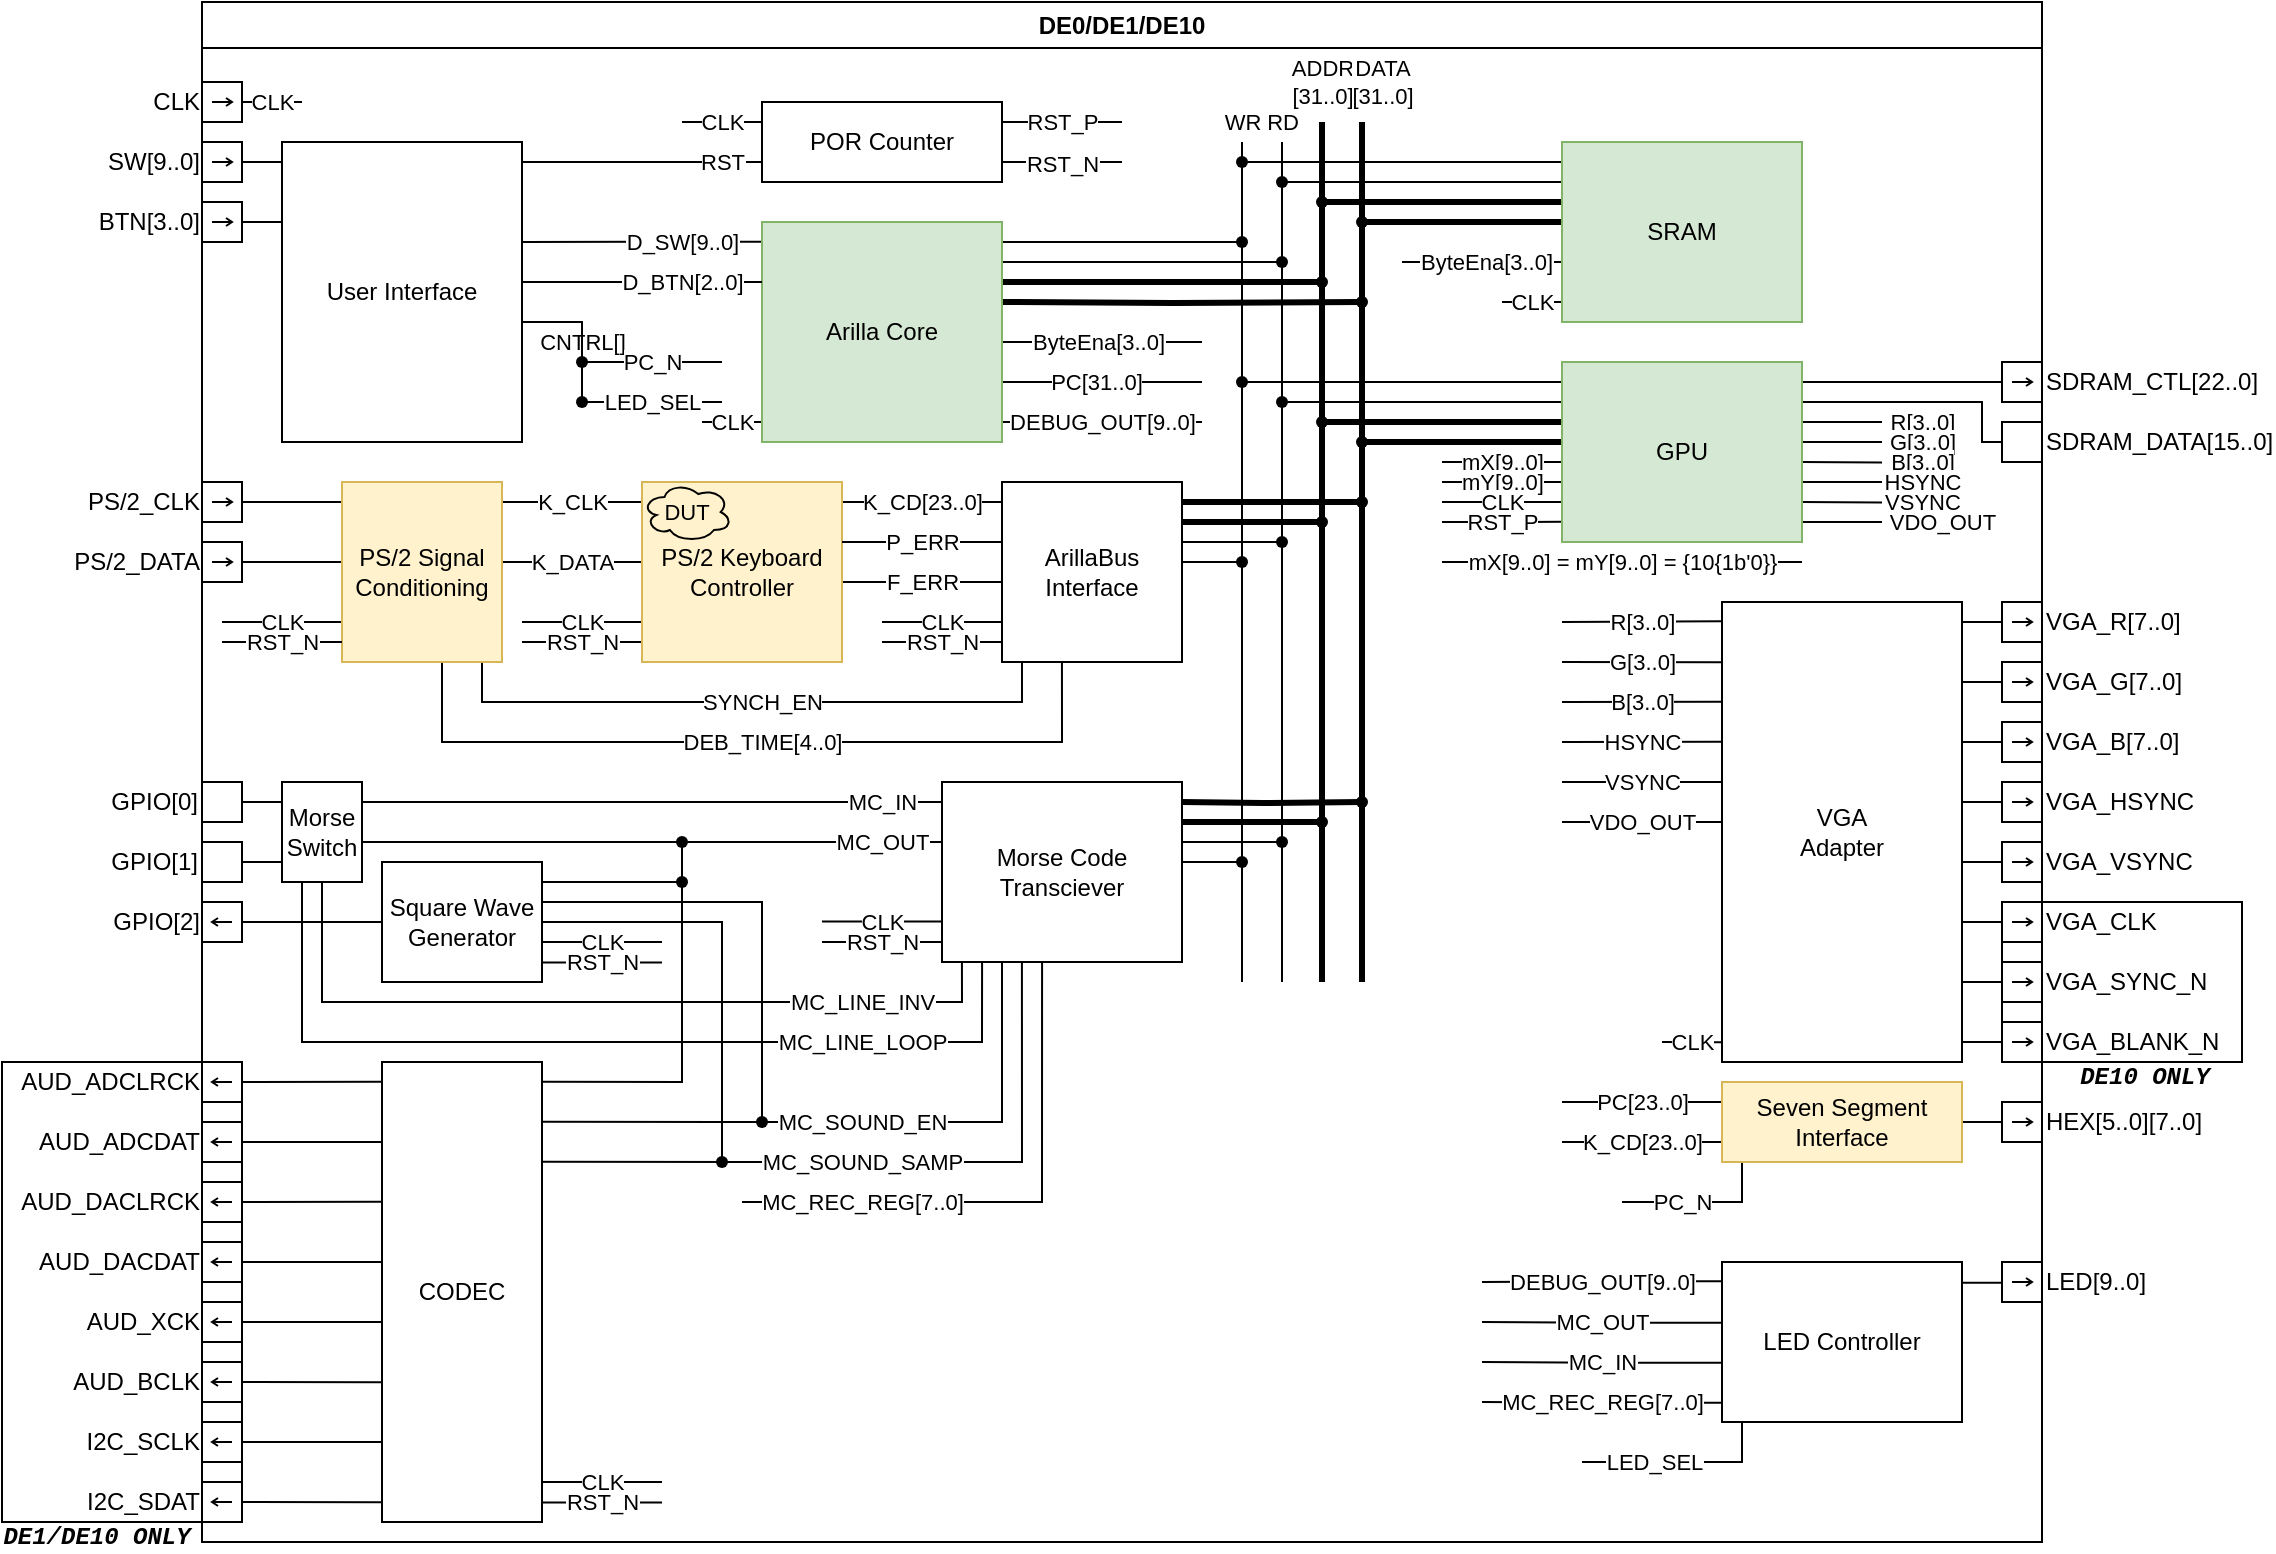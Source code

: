 <mxfile version="20.8.10" type="device" pages="6"><diagram name="DE0/DE1/DE10" id="7e0a89b8-554c-2b80-1dc8-d5c74ca68de4"><mxGraphModel dx="990" dy="1124" grid="1" gridSize="10" guides="0" tooltips="1" connect="0" arrows="1" fold="1" page="1" pageScale="1" pageWidth="1169" pageHeight="827" background="none" math="0" shadow="0"><root><mxCell id="0"/><mxCell id="1" style="locked=1;" parent="0"/><mxCell id="7NH5V88hh56BysKSC0-_-2" value="DE0/DE1/DE10" style="swimlane;whiteSpace=wrap;html=1;" parent="1" vertex="1"><mxGeometry x="120" y="40" width="920" height="770" as="geometry"><mxRectangle x="120" y="40" width="140" height="30" as="alternateBounds"/></mxGeometry></mxCell><mxCell id="7NH5V88hh56BysKSC0-_-24" value="DE0/DE1/DE10" style="locked=1;" parent="0"/><mxCell id="7NH5V88hh56BysKSC0-_-47" value="D_SW[9..0]" style="edgeStyle=orthogonalEdgeStyle;rounded=0;orthogonalLoop=1;jettySize=auto;html=1;exitX=0.003;exitY=0.09;exitDx=0;exitDy=0;endArrow=none;endFill=0;exitPerimeter=0;entryX=1;entryY=0.333;entryDx=0;entryDy=0;entryPerimeter=0;" parent="7NH5V88hh56BysKSC0-_-24" source="7NH5V88hh56BysKSC0-_-31" target="7NH5V88hh56BysKSC0-_-53" edge="1"><mxGeometry x="-0.33" relative="1" as="geometry"><mxPoint x="290" y="140" as="targetPoint"/><Array as="points"/><mxPoint as="offset"/></mxGeometry></mxCell><mxCell id="7NH5V88hh56BysKSC0-_-57" style="edgeStyle=orthogonalEdgeStyle;rounded=0;orthogonalLoop=1;jettySize=auto;html=1;exitX=0.991;exitY=0.061;exitDx=0;exitDy=0;endArrow=none;endFill=0;exitPerimeter=0;entryX=0.546;entryY=0.629;entryDx=0;entryDy=0;entryPerimeter=0;" parent="7NH5V88hh56BysKSC0-_-24" source="7NH5V88hh56BysKSC0-_-31" target="7NH5V88hh56BysKSC0-_-281" edge="1"><mxGeometry relative="1" as="geometry"><mxPoint x="640" y="170" as="targetPoint"/><Array as="points"><mxPoint x="519" y="160"/></Array></mxGeometry></mxCell><mxCell id="7NH5V88hh56BysKSC0-_-62" style="edgeStyle=orthogonalEdgeStyle;rounded=0;orthogonalLoop=1;jettySize=auto;html=1;exitX=0.991;exitY=0.126;exitDx=0;exitDy=0;endArrow=none;endFill=0;exitPerimeter=0;" parent="7NH5V88hh56BysKSC0-_-24" source="7NH5V88hh56BysKSC0-_-31" target="7NH5V88hh56BysKSC0-_-279" edge="1"><mxGeometry relative="1" as="geometry"><mxPoint x="660" y="180" as="targetPoint"/><Array as="points"><mxPoint x="519" y="170"/></Array></mxGeometry></mxCell><mxCell id="7NH5V88hh56BysKSC0-_-65" value="ByteEna[3..0]" style="edgeStyle=orthogonalEdgeStyle;rounded=0;orthogonalLoop=1;jettySize=auto;html=1;exitX=1;exitY=0.5;exitDx=0;exitDy=0;strokeWidth=1;endArrow=none;endFill=0;" parent="7NH5V88hh56BysKSC0-_-24" source="7NH5V88hh56BysKSC0-_-31" edge="1"><mxGeometry relative="1" as="geometry"><mxPoint x="620" y="210" as="targetPoint"/><Array as="points"><mxPoint x="520" y="210"/><mxPoint x="620" y="210"/></Array></mxGeometry></mxCell><mxCell id="7NH5V88hh56BysKSC0-_-66" value="PC[31..0]" style="edgeStyle=orthogonalEdgeStyle;rounded=0;orthogonalLoop=1;jettySize=auto;html=1;exitX=0.998;exitY=0.683;exitDx=0;exitDy=0;strokeWidth=1;endArrow=none;endFill=0;exitPerimeter=0;" parent="7NH5V88hh56BysKSC0-_-24" source="7NH5V88hh56BysKSC0-_-31" edge="1"><mxGeometry relative="1" as="geometry"><mxPoint x="620" y="230" as="targetPoint"/><Array as="points"><mxPoint x="520" y="230"/><mxPoint x="620" y="230"/></Array></mxGeometry></mxCell><mxCell id="7NH5V88hh56BysKSC0-_-67" value="DEBUG_OUT[9..0]" style="edgeStyle=orthogonalEdgeStyle;rounded=0;orthogonalLoop=1;jettySize=auto;html=1;exitX=0.999;exitY=0.919;exitDx=0;exitDy=0;strokeWidth=1;endArrow=none;endFill=0;exitPerimeter=0;" parent="7NH5V88hh56BysKSC0-_-24" source="7NH5V88hh56BysKSC0-_-31" edge="1"><mxGeometry x="0.007" relative="1" as="geometry"><mxPoint x="620" y="250" as="targetPoint"/><Array as="points"><mxPoint x="520" y="250"/><mxPoint x="620" y="250"/></Array><mxPoint as="offset"/></mxGeometry></mxCell><mxCell id="7NH5V88hh56BysKSC0-_-77" value="ByteEna[3..0]" style="edgeStyle=orthogonalEdgeStyle;rounded=0;orthogonalLoop=1;jettySize=auto;html=1;exitX=0;exitY=0.63;exitDx=0;exitDy=0;endArrow=none;endFill=0;exitPerimeter=0;" parent="7NH5V88hh56BysKSC0-_-24" source="7NH5V88hh56BysKSC0-_-32" edge="1"><mxGeometry relative="1" as="geometry"><mxPoint x="720" y="170" as="targetPoint"/><Array as="points"><mxPoint x="760" y="170"/><mxPoint x="720" y="170"/></Array></mxGeometry></mxCell><mxCell id="7NH5V88hh56BysKSC0-_-79" value="CLK" style="edgeStyle=orthogonalEdgeStyle;rounded=0;orthogonalLoop=1;jettySize=auto;html=1;endArrow=none;endFill=0;" parent="7NH5V88hh56BysKSC0-_-24" edge="1"><mxGeometry relative="1" as="geometry"><mxPoint x="770" y="190" as="targetPoint"/><Array as="points"><mxPoint x="800" y="190"/></Array><mxPoint x="800" y="190" as="sourcePoint"/><mxPoint as="offset"/></mxGeometry></mxCell><mxCell id="7NH5V88hh56BysKSC0-_-49" value="RST" style="edgeStyle=orthogonalEdgeStyle;rounded=0;orthogonalLoop=1;jettySize=auto;html=1;exitX=0;exitY=0.75;exitDx=0;exitDy=0;endArrow=none;endFill=0;entryX=1;entryY=0.067;entryDx=0;entryDy=0;entryPerimeter=0;" parent="7NH5V88hh56BysKSC0-_-24" source="7NH5V88hh56BysKSC0-_-36" target="7NH5V88hh56BysKSC0-_-53" edge="1"><mxGeometry x="-0.667" relative="1" as="geometry"><mxPoint x="300" y="130" as="targetPoint"/><mxPoint as="offset"/></mxGeometry></mxCell><mxCell id="7NH5V88hh56BysKSC0-_-56" value="RST_N" style="edgeStyle=orthogonalEdgeStyle;rounded=0;orthogonalLoop=1;jettySize=auto;html=1;exitX=1;exitY=0.75;exitDx=0;exitDy=0;endArrow=none;endFill=0;" parent="7NH5V88hh56BysKSC0-_-24" source="7NH5V88hh56BysKSC0-_-36" edge="1"><mxGeometry relative="1" as="geometry"><mxPoint x="580" y="120" as="targetPoint"/></mxGeometry></mxCell><mxCell id="7NH5V88hh56BysKSC0-_-169" value="K_CLK" style="rounded=0;orthogonalLoop=1;jettySize=auto;html=1;exitX=1;exitY=0.111;exitDx=0;exitDy=0;labelBackgroundColor=default;strokeWidth=1;fontFamily=Helvetica;fontSize=11;endArrow=none;endFill=0;exitPerimeter=0;entryX=0;entryY=0.111;entryDx=0;entryDy=0;entryPerimeter=0;" parent="7NH5V88hh56BysKSC0-_-24" source="7NH5V88hh56BysKSC0-_-39" target="7NH5V88hh56BysKSC0-_-33" edge="1"><mxGeometry relative="1" as="geometry"><mxPoint x="330" y="290" as="targetPoint"/><mxPoint as="offset"/></mxGeometry></mxCell><mxCell id="7NH5V88hh56BysKSC0-_-171" value="K_DATA" style="rounded=0;orthogonalLoop=1;jettySize=auto;html=1;exitX=1;exitY=0.444;exitDx=0;exitDy=0;labelBackgroundColor=default;strokeWidth=1;fontFamily=Helvetica;fontSize=11;endArrow=none;endFill=0;exitPerimeter=0;entryX=0;entryY=0.444;entryDx=0;entryDy=0;entryPerimeter=0;" parent="7NH5V88hh56BysKSC0-_-24" source="7NH5V88hh56BysKSC0-_-39" target="7NH5V88hh56BysKSC0-_-33" edge="1"><mxGeometry x="-0.003" relative="1" as="geometry"><mxPoint x="320" y="330" as="targetPoint"/><mxPoint as="offset"/></mxGeometry></mxCell><mxCell id="7NH5V88hh56BysKSC0-_-155" style="edgeStyle=orthogonalEdgeStyle;rounded=0;orthogonalLoop=1;jettySize=auto;html=1;exitX=1;exitY=0.5;exitDx=0;exitDy=0;entryX=0;entryY=0.5;entryDx=0;entryDy=0;strokeWidth=1;fontFamily=Courier New;endArrow=none;endFill=0;" parent="7NH5V88hh56BysKSC0-_-24" source="7NH5V88hh56BysKSC0-_-40" target="7NH5V88hh56BysKSC0-_-150" edge="1"><mxGeometry relative="1" as="geometry"/></mxCell><mxCell id="7NH5V88hh56BysKSC0-_-68" value="CLK" style="edgeStyle=orthogonalEdgeStyle;rounded=0;orthogonalLoop=1;jettySize=auto;html=1;exitX=1;exitY=0.5;exitDx=0;exitDy=0;strokeWidth=1;endArrow=none;endFill=0;" parent="7NH5V88hh56BysKSC0-_-24" source="7NH5V88hh56BysKSC0-_-50" edge="1"><mxGeometry x="0.013" relative="1" as="geometry"><mxPoint x="170" y="90" as="targetPoint"/><mxPoint as="offset"/></mxGeometry></mxCell><mxCell id="7NH5V88hh56BysKSC0-_-50" value="CLK" style="shape=mxgraph.uml25.inputPin;html=1;points=[[0,0.5],[1,0.5]];flipH=1;labelPosition=left;verticalLabelPosition=middle;align=right;verticalAlign=middle;" parent="7NH5V88hh56BysKSC0-_-24" vertex="1"><mxGeometry x="120" y="80" width="20" height="20" as="geometry"/></mxCell><mxCell id="7NH5V88hh56BysKSC0-_-51" value="SW[9..0]" style="shape=mxgraph.uml25.inputPin;html=1;points=[[0,0.5],[1,0.5]];flipH=1;labelPosition=left;verticalLabelPosition=middle;align=right;verticalAlign=middle;" parent="7NH5V88hh56BysKSC0-_-24" vertex="1"><mxGeometry x="120" y="110" width="20" height="20" as="geometry"/></mxCell><mxCell id="7NH5V88hh56BysKSC0-_-52" value="BTN[3..0]" style="shape=mxgraph.uml25.inputPin;html=1;points=[[0,0.5],[1,0.5]];flipH=1;labelPosition=left;verticalLabelPosition=middle;align=right;verticalAlign=middle;" parent="7NH5V88hh56BysKSC0-_-24" vertex="1"><mxGeometry x="120" y="140" width="20" height="20" as="geometry"/></mxCell><mxCell id="7NH5V88hh56BysKSC0-_-54" style="edgeStyle=orthogonalEdgeStyle;rounded=0;orthogonalLoop=1;jettySize=auto;html=1;exitX=0;exitY=0.25;exitDx=0;exitDy=0;entryX=1;entryY=0.5;entryDx=0;entryDy=0;endArrow=none;endFill=0;" parent="7NH5V88hh56BysKSC0-_-24" source="7NH5V88hh56BysKSC0-_-53" target="7NH5V88hh56BysKSC0-_-51" edge="1"><mxGeometry relative="1" as="geometry"><Array as="points"><mxPoint x="160" y="120"/></Array></mxGeometry></mxCell><mxCell id="7NH5V88hh56BysKSC0-_-55" style="edgeStyle=orthogonalEdgeStyle;rounded=0;orthogonalLoop=1;jettySize=auto;html=1;exitX=0;exitY=0.8;exitDx=0;exitDy=0;entryX=1;entryY=0.5;entryDx=0;entryDy=0;endArrow=none;endFill=0;exitPerimeter=0;" parent="7NH5V88hh56BysKSC0-_-24" source="7NH5V88hh56BysKSC0-_-53" target="7NH5V88hh56BysKSC0-_-52" edge="1"><mxGeometry relative="1" as="geometry"><Array as="points"><mxPoint x="160" y="150"/></Array></mxGeometry></mxCell><mxCell id="7NH5V88hh56BysKSC0-_-69" value="CNTRL[]" style="edgeStyle=orthogonalEdgeStyle;rounded=0;orthogonalLoop=1;jettySize=auto;html=1;exitDx=0;exitDy=0;strokeWidth=1;endArrow=none;endFill=0;startArrow=none;fontSize=11;" parent="7NH5V88hh56BysKSC0-_-24" source="7NH5V88hh56BysKSC0-_-291" target="7NH5V88hh56BysKSC0-_-293" edge="1"><mxGeometry x="-1" y="-10" relative="1" as="geometry"><mxPoint x="300" y="280" as="targetPoint"/><mxPoint x="10" y="-10" as="offset"/></mxGeometry></mxCell><mxCell id="7NH5V88hh56BysKSC0-_-58" value="WR" style="endArrow=none;html=1;rounded=0;startArrow=none;" parent="7NH5V88hh56BysKSC0-_-24" source="7NH5V88hh56BysKSC0-_-289" edge="1"><mxGeometry x="1" y="10" width="50" height="50" relative="1" as="geometry"><mxPoint x="640" y="640" as="sourcePoint"/><mxPoint x="640" y="110" as="targetPoint"/><mxPoint x="10" y="-10" as="offset"/></mxGeometry></mxCell><mxCell id="7NH5V88hh56BysKSC0-_-59" value="RD" style="endArrow=none;html=1;rounded=0;startArrow=none;" parent="7NH5V88hh56BysKSC0-_-24" source="7NH5V88hh56BysKSC0-_-287" edge="1"><mxGeometry x="1" y="10" width="50" height="50" relative="1" as="geometry"><mxPoint x="660" y="640" as="sourcePoint"/><mxPoint x="660" y="110" as="targetPoint"/><mxPoint x="10" y="-10" as="offset"/></mxGeometry></mxCell><mxCell id="7NH5V88hh56BysKSC0-_-60" value="ADDR&lt;br&gt;[31..0]" style="endArrow=none;html=1;rounded=0;strokeWidth=3;startArrow=none;" parent="7NH5V88hh56BysKSC0-_-24" source="7NH5V88hh56BysKSC0-_-285" edge="1"><mxGeometry x="1" y="20" width="50" height="50" relative="1" as="geometry"><mxPoint x="680" y="640" as="sourcePoint"/><mxPoint x="680" y="100" as="targetPoint"/><mxPoint x="20" y="-20" as="offset"/></mxGeometry></mxCell><mxCell id="7NH5V88hh56BysKSC0-_-61" value="DATA&lt;br&gt;[31..0]" style="endArrow=none;html=1;rounded=0;strokeWidth=3;startArrow=none;" parent="7NH5V88hh56BysKSC0-_-24" source="7NH5V88hh56BysKSC0-_-283" edge="1"><mxGeometry x="1" y="-22" width="50" height="50" relative="1" as="geometry"><mxPoint x="700" y="640" as="sourcePoint"/><mxPoint x="700" y="100" as="targetPoint"/><mxPoint x="-12" y="-20" as="offset"/></mxGeometry></mxCell><mxCell id="7NH5V88hh56BysKSC0-_-82" value="" style="endArrow=none;html=1;rounded=0;startArrow=none;entryX=0.008;entryY=0.111;entryDx=0;entryDy=0;entryPerimeter=0;" parent="7NH5V88hh56BysKSC0-_-24" source="7NH5V88hh56BysKSC0-_-289" target="7NH5V88hh56BysKSC0-_-32" edge="1"><mxGeometry width="50" height="50" relative="1" as="geometry"><mxPoint x="640" y="130" as="sourcePoint"/><mxPoint x="780" y="120" as="targetPoint"/></mxGeometry></mxCell><mxCell id="7NH5V88hh56BysKSC0-_-83" value="" style="endArrow=none;html=1;rounded=0;entryX=0.008;entryY=0.222;entryDx=0;entryDy=0;entryPerimeter=0;" parent="7NH5V88hh56BysKSC0-_-24" source="7NH5V88hh56BysKSC0-_-287" target="7NH5V88hh56BysKSC0-_-32" edge="1"><mxGeometry width="50" height="50" relative="1" as="geometry"><mxPoint x="660" y="140" as="sourcePoint"/><mxPoint x="750" y="160" as="targetPoint"/></mxGeometry></mxCell><mxCell id="7NH5V88hh56BysKSC0-_-85" value="" style="endArrow=none;html=1;rounded=0;entryX=0.008;entryY=0.333;entryDx=0;entryDy=0;entryPerimeter=0;strokeWidth=3;" parent="7NH5V88hh56BysKSC0-_-24" source="7NH5V88hh56BysKSC0-_-285" target="7NH5V88hh56BysKSC0-_-32" edge="1"><mxGeometry width="50" height="50" relative="1" as="geometry"><mxPoint x="680" y="150" as="sourcePoint"/><mxPoint x="760" y="160" as="targetPoint"/></mxGeometry></mxCell><mxCell id="7NH5V88hh56BysKSC0-_-86" value="" style="endArrow=none;html=1;rounded=0;strokeWidth=3;entryX=0.008;entryY=0.444;entryDx=0;entryDy=0;entryPerimeter=0;exitX=0.488;exitY=0.61;exitDx=0;exitDy=0;exitPerimeter=0;" parent="7NH5V88hh56BysKSC0-_-24" source="7NH5V88hh56BysKSC0-_-283" target="7NH5V88hh56BysKSC0-_-32" edge="1"><mxGeometry width="50" height="50" relative="1" as="geometry"><mxPoint x="700" y="160" as="sourcePoint"/><mxPoint x="800" y="160" as="targetPoint"/></mxGeometry></mxCell><mxCell id="7NH5V88hh56BysKSC0-_-89" style="rounded=0;orthogonalLoop=1;jettySize=auto;html=1;strokeWidth=3;endArrow=none;endFill=0;entryX=0.57;entryY=0.603;entryDx=0;entryDy=0;entryPerimeter=0;exitX=0.008;exitY=0.333;exitDx=0;exitDy=0;exitPerimeter=0;" parent="7NH5V88hh56BysKSC0-_-24" source="7NH5V88hh56BysKSC0-_-87" target="7NH5V88hh56BysKSC0-_-271" edge="1"><mxGeometry relative="1" as="geometry"><mxPoint x="680" y="250.356" as="targetPoint"/><mxPoint x="790" y="250" as="sourcePoint"/></mxGeometry></mxCell><mxCell id="7NH5V88hh56BysKSC0-_-90" style="rounded=0;orthogonalLoop=1;jettySize=auto;html=1;strokeWidth=3;endArrow=none;endFill=0;entryX=0.563;entryY=0.59;entryDx=0;entryDy=0;entryPerimeter=0;exitX=0.008;exitY=0.444;exitDx=0;exitDy=0;exitPerimeter=0;" parent="7NH5V88hh56BysKSC0-_-24" source="7NH5V88hh56BysKSC0-_-87" target="7NH5V88hh56BysKSC0-_-273" edge="1"><mxGeometry relative="1" as="geometry"><mxPoint x="700" y="259.945" as="targetPoint"/><mxPoint x="790" y="260" as="sourcePoint"/></mxGeometry></mxCell><mxCell id="7NH5V88hh56BysKSC0-_-91" style="rounded=0;orthogonalLoop=1;jettySize=auto;html=1;strokeWidth=1;endArrow=none;endFill=0;entryX=0.543;entryY=0.617;entryDx=0;entryDy=0;entryPerimeter=0;exitX=0.008;exitY=0.222;exitDx=0;exitDy=0;exitPerimeter=0;" parent="7NH5V88hh56BysKSC0-_-24" source="7NH5V88hh56BysKSC0-_-87" target="7NH5V88hh56BysKSC0-_-269" edge="1"><mxGeometry relative="1" as="geometry"><mxPoint x="660" y="239.945" as="targetPoint"/><mxPoint x="790" y="240" as="sourcePoint"/></mxGeometry></mxCell><mxCell id="7NH5V88hh56BysKSC0-_-92" style="rounded=0;orthogonalLoop=1;jettySize=auto;html=1;strokeWidth=1;endArrow=none;endFill=0;entryX=0.57;entryY=0.617;entryDx=0;entryDy=0;entryPerimeter=0;exitX=0.008;exitY=0.111;exitDx=0;exitDy=0;exitPerimeter=0;" parent="7NH5V88hh56BysKSC0-_-24" source="7NH5V88hh56BysKSC0-_-87" target="7NH5V88hh56BysKSC0-_-267" edge="1"><mxGeometry relative="1" as="geometry"><mxPoint x="640" y="230" as="targetPoint"/><mxPoint x="790" y="230" as="sourcePoint"/></mxGeometry></mxCell><mxCell id="7NH5V88hh56BysKSC0-_-93" value="mX[9..0]" style="rounded=0;orthogonalLoop=1;jettySize=auto;html=1;strokeWidth=1;endArrow=none;endFill=0;exitX=0.008;exitY=0.556;exitDx=0;exitDy=0;exitPerimeter=0;" parent="7NH5V88hh56BysKSC0-_-24" source="7NH5V88hh56BysKSC0-_-87" edge="1"><mxGeometry x="0.016" relative="1" as="geometry"><mxPoint x="740" y="270" as="targetPoint"/><mxPoint x="790" y="270" as="sourcePoint"/><mxPoint as="offset"/></mxGeometry></mxCell><mxCell id="7NH5V88hh56BysKSC0-_-95" value="mY[9..0]" style="rounded=0;orthogonalLoop=1;jettySize=auto;html=1;exitX=0.008;exitY=0.667;exitDx=0;exitDy=0;exitPerimeter=0;strokeWidth=1;endArrow=none;endFill=0;" parent="7NH5V88hh56BysKSC0-_-24" source="7NH5V88hh56BysKSC0-_-87" edge="1"><mxGeometry x="0.016" relative="1" as="geometry"><mxPoint x="740" y="280" as="targetPoint"/><mxPoint as="offset"/></mxGeometry></mxCell><mxCell id="7NH5V88hh56BysKSC0-_-96" value="CLK" style="rounded=0;orthogonalLoop=1;jettySize=auto;html=1;strokeWidth=1;endArrow=none;endFill=0;exitX=0.008;exitY=0.778;exitDx=0;exitDy=0;exitPerimeter=0;" parent="7NH5V88hh56BysKSC0-_-24" source="7NH5V88hh56BysKSC0-_-87" edge="1"><mxGeometry x="0.016" relative="1" as="geometry"><mxPoint x="740" y="290" as="targetPoint"/><mxPoint as="offset"/><mxPoint x="790" y="290" as="sourcePoint"/></mxGeometry></mxCell><mxCell id="7NH5V88hh56BysKSC0-_-97" value="RST_P" style="rounded=0;orthogonalLoop=1;jettySize=auto;html=1;exitX=0.008;exitY=0.888;exitDx=0;exitDy=0;exitPerimeter=0;strokeWidth=1;endArrow=none;endFill=0;" parent="7NH5V88hh56BysKSC0-_-24" source="7NH5V88hh56BysKSC0-_-87" edge="1"><mxGeometry x="0.016" relative="1" as="geometry"><mxPoint x="740" y="300" as="targetPoint"/><mxPoint as="offset"/></mxGeometry></mxCell><mxCell id="7NH5V88hh56BysKSC0-_-106" style="rounded=0;orthogonalLoop=1;jettySize=auto;html=1;entryX=0;entryY=0.5;entryDx=0;entryDy=0;strokeWidth=1;endArrow=none;endFill=0;exitX=1;exitY=0.111;exitDx=0;exitDy=0;exitPerimeter=0;" parent="7NH5V88hh56BysKSC0-_-24" source="7NH5V88hh56BysKSC0-_-87" target="7NH5V88hh56BysKSC0-_-100" edge="1"><mxGeometry relative="1" as="geometry"><mxPoint x="930" y="230" as="sourcePoint"/></mxGeometry></mxCell><mxCell id="7NH5V88hh56BysKSC0-_-108" value="R[3..0]" style="rounded=0;orthogonalLoop=1;jettySize=auto;html=1;strokeWidth=1;endArrow=none;endFill=0;exitX=1;exitY=0.333;exitDx=0;exitDy=0;exitPerimeter=0;" parent="7NH5V88hh56BysKSC0-_-24" source="7NH5V88hh56BysKSC0-_-87" edge="1"><mxGeometry x="1" y="20" relative="1" as="geometry"><mxPoint x="960" y="250" as="targetPoint"/><mxPoint x="20" y="20" as="offset"/><mxPoint x="930" y="250" as="sourcePoint"/></mxGeometry></mxCell><mxCell id="7NH5V88hh56BysKSC0-_-109" value="G[3..0]" style="rounded=0;orthogonalLoop=1;jettySize=auto;html=1;exitX=1;exitY=0.444;exitDx=0;exitDy=0;exitPerimeter=0;strokeWidth=1;endArrow=none;endFill=0;" parent="7NH5V88hh56BysKSC0-_-24" source="7NH5V88hh56BysKSC0-_-87" edge="1"><mxGeometry x="1" y="20" relative="1" as="geometry"><mxPoint x="960" y="260" as="targetPoint"/><mxPoint x="20" y="20" as="offset"/></mxGeometry></mxCell><mxCell id="7NH5V88hh56BysKSC0-_-110" value="B[3..0]" style="rounded=0;orthogonalLoop=1;jettySize=auto;html=1;exitX=1;exitY=0.556;exitDx=0;exitDy=0;exitPerimeter=0;strokeWidth=1;endArrow=none;endFill=0;" parent="7NH5V88hh56BysKSC0-_-24" source="7NH5V88hh56BysKSC0-_-87" edge="1"><mxGeometry x="1" y="20" relative="1" as="geometry"><mxPoint x="960" y="270.222" as="targetPoint"/><mxPoint x="20" y="20" as="offset"/></mxGeometry></mxCell><mxCell id="7NH5V88hh56BysKSC0-_-111" value="HSYNC" style="rounded=0;orthogonalLoop=1;jettySize=auto;html=1;exitX=1;exitY=0.667;exitDx=0;exitDy=0;exitPerimeter=0;strokeWidth=1;endArrow=none;endFill=0;" parent="7NH5V88hh56BysKSC0-_-24" source="7NH5V88hh56BysKSC0-_-87" edge="1"><mxGeometry x="1" y="20" relative="1" as="geometry"><mxPoint x="960" y="280" as="targetPoint"/><mxPoint x="20" y="20" as="offset"/></mxGeometry></mxCell><mxCell id="7NH5V88hh56BysKSC0-_-112" value="VSYNC" style="rounded=0;orthogonalLoop=1;jettySize=auto;html=1;exitX=1;exitY=0.778;exitDx=0;exitDy=0;exitPerimeter=0;strokeWidth=1;endArrow=none;endFill=0;" parent="7NH5V88hh56BysKSC0-_-24" source="7NH5V88hh56BysKSC0-_-87" edge="1"><mxGeometry x="1" y="20" relative="1" as="geometry"><mxPoint x="960" y="290.222" as="targetPoint"/><mxPoint x="20" y="20" as="offset"/></mxGeometry></mxCell><mxCell id="7NH5V88hh56BysKSC0-_-113" value="VDO_OUT" style="rounded=0;orthogonalLoop=1;jettySize=auto;html=1;exitX=1;exitY=0.889;exitDx=0;exitDy=0;exitPerimeter=0;strokeWidth=1;endArrow=none;endFill=0;" parent="7NH5V88hh56BysKSC0-_-24" source="7NH5V88hh56BysKSC0-_-87" edge="1"><mxGeometry x="1" y="30" relative="1" as="geometry"><mxPoint x="960" y="300" as="targetPoint"/><mxPoint x="30" y="30" as="offset"/></mxGeometry></mxCell><mxCell id="7NH5V88hh56BysKSC0-_-98" value="mX[9..0] = mY[9..0] = {10{1b'0}}" style="endArrow=none;html=1;rounded=0;strokeWidth=1;" parent="7NH5V88hh56BysKSC0-_-24" edge="1"><mxGeometry width="50" height="50" relative="1" as="geometry"><mxPoint x="740" y="320" as="sourcePoint"/><mxPoint x="920" y="320" as="targetPoint"/></mxGeometry></mxCell><mxCell id="7NH5V88hh56BysKSC0-_-100" value="SDRAM_CTL[22..0]" style="shape=mxgraph.uml25.inputPin;html=1;points=[[0,0.5],[1,0.5]];flipH=1;labelPosition=right;verticalLabelPosition=middle;align=left;verticalAlign=middle;" parent="7NH5V88hh56BysKSC0-_-24" vertex="1"><mxGeometry x="1020" y="220" width="20" height="20" as="geometry"/></mxCell><mxCell id="7NH5V88hh56BysKSC0-_-101" value="SDRAM_DATA[15..0]" style="whiteSpace=wrap;html=1;aspect=fixed;labelPosition=right;verticalLabelPosition=middle;align=left;verticalAlign=middle;" parent="7NH5V88hh56BysKSC0-_-24" vertex="1"><mxGeometry x="1020" y="250" width="20" height="20" as="geometry"/></mxCell><mxCell id="7NH5V88hh56BysKSC0-_-102" value="" style="endArrow=none;html=1;rounded=0;strokeWidth=1;exitX=1;exitY=0.222;exitDx=0;exitDy=0;exitPerimeter=0;" parent="7NH5V88hh56BysKSC0-_-24" source="7NH5V88hh56BysKSC0-_-87" edge="1"><mxGeometry width="50" height="50" relative="1" as="geometry"><mxPoint x="930" y="240" as="sourcePoint"/><mxPoint x="1020" y="260" as="targetPoint"/><Array as="points"><mxPoint x="1010" y="240"/><mxPoint x="1010" y="260"/></Array></mxGeometry></mxCell><mxCell id="7NH5V88hh56BysKSC0-_-140" style="edgeStyle=orthogonalEdgeStyle;rounded=0;orthogonalLoop=1;jettySize=auto;html=1;exitX=0;exitY=0.5;exitDx=0;exitDy=0;entryX=1;entryY=0.028;entryDx=0;entryDy=0;entryPerimeter=0;strokeWidth=1;endArrow=none;endFill=0;" parent="7NH5V88hh56BysKSC0-_-24" source="7NH5V88hh56BysKSC0-_-114" target="7NH5V88hh56BysKSC0-_-107" edge="1"><mxGeometry relative="1" as="geometry"/></mxCell><mxCell id="7NH5V88hh56BysKSC0-_-114" value="VGA_R[7..0]" style="shape=mxgraph.uml25.inputPin;html=1;points=[[0,0.5],[1,0.5]];flipH=1;labelPosition=right;verticalLabelPosition=middle;align=left;verticalAlign=middle;" parent="7NH5V88hh56BysKSC0-_-24" vertex="1"><mxGeometry x="1020" y="340" width="20" height="20" as="geometry"/></mxCell><mxCell id="7NH5V88hh56BysKSC0-_-139" style="edgeStyle=orthogonalEdgeStyle;rounded=0;orthogonalLoop=1;jettySize=auto;html=1;exitX=0;exitY=0.5;exitDx=0;exitDy=0;entryX=1;entryY=0.13;entryDx=0;entryDy=0;entryPerimeter=0;strokeWidth=1;endArrow=none;endFill=0;" parent="7NH5V88hh56BysKSC0-_-24" source="7NH5V88hh56BysKSC0-_-116" target="7NH5V88hh56BysKSC0-_-107" edge="1"><mxGeometry relative="1" as="geometry"/></mxCell><mxCell id="7NH5V88hh56BysKSC0-_-116" value="VGA_G[7..0]" style="shape=mxgraph.uml25.inputPin;html=1;points=[[0,0.5],[1,0.5]];flipH=1;labelPosition=right;verticalLabelPosition=middle;align=left;verticalAlign=middle;" parent="7NH5V88hh56BysKSC0-_-24" vertex="1"><mxGeometry x="1020" y="370" width="20" height="20" as="geometry"/></mxCell><mxCell id="7NH5V88hh56BysKSC0-_-138" style="edgeStyle=orthogonalEdgeStyle;rounded=0;orthogonalLoop=1;jettySize=auto;html=1;exitX=0;exitY=0.5;exitDx=0;exitDy=0;entryX=1;entryY=0.226;entryDx=0;entryDy=0;entryPerimeter=0;strokeWidth=1;endArrow=none;endFill=0;" parent="7NH5V88hh56BysKSC0-_-24" source="7NH5V88hh56BysKSC0-_-117" target="7NH5V88hh56BysKSC0-_-107" edge="1"><mxGeometry relative="1" as="geometry"/></mxCell><mxCell id="7NH5V88hh56BysKSC0-_-117" value="VGA_B[7..0]" style="shape=mxgraph.uml25.inputPin;html=1;points=[[0,0.5],[1,0.5]];flipH=1;labelPosition=right;verticalLabelPosition=middle;align=left;verticalAlign=middle;" parent="7NH5V88hh56BysKSC0-_-24" vertex="1"><mxGeometry x="1020" y="400" width="20" height="20" as="geometry"/></mxCell><mxCell id="7NH5V88hh56BysKSC0-_-136" style="edgeStyle=orthogonalEdgeStyle;rounded=0;orthogonalLoop=1;jettySize=auto;html=1;exitX=0;exitY=0.5;exitDx=0;exitDy=0;strokeWidth=1;endArrow=none;endFill=0;" parent="7NH5V88hh56BysKSC0-_-24" source="7NH5V88hh56BysKSC0-_-118" edge="1"><mxGeometry relative="1" as="geometry"><mxPoint x="1000" y="440" as="targetPoint"/></mxGeometry></mxCell><mxCell id="7NH5V88hh56BysKSC0-_-118" value="VGA_HSYNC" style="shape=mxgraph.uml25.inputPin;html=1;points=[[0,0.5],[1,0.5]];flipH=1;labelPosition=right;verticalLabelPosition=middle;align=left;verticalAlign=middle;" parent="7NH5V88hh56BysKSC0-_-24" vertex="1"><mxGeometry x="1020" y="430" width="20" height="20" as="geometry"/></mxCell><mxCell id="7NH5V88hh56BysKSC0-_-135" style="edgeStyle=orthogonalEdgeStyle;rounded=0;orthogonalLoop=1;jettySize=auto;html=1;exitX=0;exitY=0.5;exitDx=0;exitDy=0;strokeWidth=1;endArrow=none;endFill=0;" parent="7NH5V88hh56BysKSC0-_-24" source="7NH5V88hh56BysKSC0-_-119" edge="1"><mxGeometry relative="1" as="geometry"><mxPoint x="1000" y="470" as="targetPoint"/></mxGeometry></mxCell><mxCell id="7NH5V88hh56BysKSC0-_-119" value="VGA_VSYNC" style="shape=mxgraph.uml25.inputPin;html=1;points=[[0,0.5],[1,0.5]];flipH=1;labelPosition=right;verticalLabelPosition=middle;align=left;verticalAlign=middle;" parent="7NH5V88hh56BysKSC0-_-24" vertex="1"><mxGeometry x="1020" y="460" width="20" height="20" as="geometry"/></mxCell><mxCell id="7NH5V88hh56BysKSC0-_-133" style="edgeStyle=orthogonalEdgeStyle;rounded=0;orthogonalLoop=1;jettySize=auto;html=1;exitX=0;exitY=0.5;exitDx=0;exitDy=0;strokeWidth=1;endArrow=none;endFill=0;entryX=0.997;entryY=0.694;entryDx=0;entryDy=0;entryPerimeter=0;" parent="7NH5V88hh56BysKSC0-_-24" source="7NH5V88hh56BysKSC0-_-120" target="7NH5V88hh56BysKSC0-_-107" edge="1"><mxGeometry relative="1" as="geometry"><mxPoint x="1010" y="500" as="targetPoint"/></mxGeometry></mxCell><mxCell id="7NH5V88hh56BysKSC0-_-120" value="VGA_CLK" style="shape=mxgraph.uml25.inputPin;html=1;points=[[0,0.5],[1,0.5]];flipH=1;labelPosition=right;verticalLabelPosition=middle;align=left;verticalAlign=middle;" parent="7NH5V88hh56BysKSC0-_-24" vertex="1"><mxGeometry x="1020" y="490" width="20" height="20" as="geometry"/></mxCell><mxCell id="7NH5V88hh56BysKSC0-_-132" style="edgeStyle=orthogonalEdgeStyle;rounded=0;orthogonalLoop=1;jettySize=auto;html=1;exitX=0;exitY=0.5;exitDx=0;exitDy=0;strokeWidth=1;endArrow=none;endFill=0;" parent="7NH5V88hh56BysKSC0-_-24" source="7NH5V88hh56BysKSC0-_-121" edge="1"><mxGeometry relative="1" as="geometry"><mxPoint x="1000" y="530" as="targetPoint"/></mxGeometry></mxCell><mxCell id="7NH5V88hh56BysKSC0-_-121" value="VGA_SYNC_N" style="shape=mxgraph.uml25.inputPin;html=1;points=[[0,0.5],[1,0.5]];flipH=1;labelPosition=right;verticalLabelPosition=middle;align=left;verticalAlign=middle;" parent="7NH5V88hh56BysKSC0-_-24" vertex="1"><mxGeometry x="1020" y="520" width="20" height="20" as="geometry"/></mxCell><mxCell id="7NH5V88hh56BysKSC0-_-131" style="edgeStyle=orthogonalEdgeStyle;rounded=0;orthogonalLoop=1;jettySize=auto;html=1;exitX=0;exitY=0.5;exitDx=0;exitDy=0;strokeWidth=1;endArrow=none;endFill=0;" parent="7NH5V88hh56BysKSC0-_-24" source="7NH5V88hh56BysKSC0-_-122" edge="1"><mxGeometry relative="1" as="geometry"><mxPoint x="1000" y="560" as="targetPoint"/></mxGeometry></mxCell><mxCell id="7NH5V88hh56BysKSC0-_-122" value="VGA_BLANK_N" style="shape=mxgraph.uml25.inputPin;html=1;points=[[0,0.5],[1,0.5]];flipH=1;labelPosition=right;verticalLabelPosition=middle;align=left;verticalAlign=middle;" parent="7NH5V88hh56BysKSC0-_-24" vertex="1"><mxGeometry x="1020" y="550" width="20" height="20" as="geometry"/></mxCell><mxCell id="7NH5V88hh56BysKSC0-_-141" value="DE10 ONLY" style="rounded=0;whiteSpace=wrap;html=1;fillColor=none;labelPosition=center;verticalLabelPosition=bottom;align=center;verticalAlign=top;spacing=-4;spacingRight=-23;fontStyle=3;fontFamily=Courier New;" parent="7NH5V88hh56BysKSC0-_-24" vertex="1"><mxGeometry x="1020" y="490" width="120" height="80" as="geometry"/></mxCell><mxCell id="7NH5V88hh56BysKSC0-_-142" value="R[3..0]" style="endArrow=none;html=1;rounded=0;strokeWidth=1;entryX=0.002;entryY=0.042;entryDx=0;entryDy=0;entryPerimeter=0;" parent="7NH5V88hh56BysKSC0-_-24" target="7NH5V88hh56BysKSC0-_-107" edge="1"><mxGeometry width="50" height="50" relative="1" as="geometry"><mxPoint x="800" y="350" as="sourcePoint"/><mxPoint x="840" y="360" as="targetPoint"/></mxGeometry></mxCell><mxCell id="7NH5V88hh56BysKSC0-_-143" value="G[3..0]" style="endArrow=none;html=1;rounded=0;strokeWidth=1;entryX=0.002;entryY=0.131;entryDx=0;entryDy=0;entryPerimeter=0;" parent="7NH5V88hh56BysKSC0-_-24" target="7NH5V88hh56BysKSC0-_-107" edge="1"><mxGeometry width="50" height="50" relative="1" as="geometry"><mxPoint x="800" y="370" as="sourcePoint"/><mxPoint x="850" y="380" as="targetPoint"/></mxGeometry></mxCell><mxCell id="7NH5V88hh56BysKSC0-_-144" value="B[3..0]" style="endArrow=none;html=1;rounded=0;strokeWidth=1;entryX=-0.004;entryY=0.217;entryDx=0;entryDy=0;entryPerimeter=0;" parent="7NH5V88hh56BysKSC0-_-24" target="7NH5V88hh56BysKSC0-_-107" edge="1"><mxGeometry width="50" height="50" relative="1" as="geometry"><mxPoint x="800" y="390" as="sourcePoint"/><mxPoint x="890" y="440" as="targetPoint"/></mxGeometry></mxCell><mxCell id="7NH5V88hh56BysKSC0-_-145" value="HSYNC" style="endArrow=none;html=1;rounded=0;strokeWidth=1;entryX=-0.001;entryY=0.304;entryDx=0;entryDy=0;entryPerimeter=0;" parent="7NH5V88hh56BysKSC0-_-24" target="7NH5V88hh56BysKSC0-_-107" edge="1"><mxGeometry width="50" height="50" relative="1" as="geometry"><mxPoint x="800" y="410" as="sourcePoint"/><mxPoint x="890" y="440" as="targetPoint"/></mxGeometry></mxCell><mxCell id="7NH5V88hh56BysKSC0-_-146" value="VSYNC" style="endArrow=none;html=1;rounded=0;strokeWidth=1;" parent="7NH5V88hh56BysKSC0-_-24" edge="1"><mxGeometry width="50" height="50" relative="1" as="geometry"><mxPoint x="800" y="430" as="sourcePoint"/><mxPoint x="880" y="430" as="targetPoint"/></mxGeometry></mxCell><mxCell id="7NH5V88hh56BysKSC0-_-147" value="VDO_OUT" style="endArrow=none;html=1;rounded=0;strokeWidth=1;entryX=0;entryY=0.478;entryDx=0;entryDy=0;entryPerimeter=0;" parent="7NH5V88hh56BysKSC0-_-24" target="7NH5V88hh56BysKSC0-_-107" edge="1"><mxGeometry width="50" height="50" relative="1" as="geometry"><mxPoint x="800" y="450" as="sourcePoint"/><mxPoint x="870" y="450" as="targetPoint"/></mxGeometry></mxCell><mxCell id="7NH5V88hh56BysKSC0-_-149" value="CLK" style="endArrow=none;html=1;rounded=0;strokeWidth=1;entryX=0;entryY=0.957;entryDx=0;entryDy=0;entryPerimeter=0;" parent="7NH5V88hh56BysKSC0-_-24" target="7NH5V88hh56BysKSC0-_-107" edge="1"><mxGeometry x="-0.0" width="50" height="50" relative="1" as="geometry"><mxPoint x="850" y="560" as="sourcePoint"/><mxPoint x="880" y="559.31" as="targetPoint"/><mxPoint as="offset"/></mxGeometry></mxCell><mxCell id="7NH5V88hh56BysKSC0-_-150" value="HEX[5..0][7..0]" style="shape=mxgraph.uml25.inputPin;html=1;points=[[0,0.5],[1,0.5]];flipH=1;labelPosition=right;verticalLabelPosition=middle;align=left;verticalAlign=middle;" parent="7NH5V88hh56BysKSC0-_-24" vertex="1"><mxGeometry x="1020" y="590" width="20" height="20" as="geometry"/></mxCell><mxCell id="7NH5V88hh56BysKSC0-_-158" value="PC_N" style="edgeStyle=orthogonalEdgeStyle;rounded=0;orthogonalLoop=1;jettySize=auto;html=1;exitX=0.25;exitY=1;exitDx=0;exitDy=0;strokeWidth=1;fontFamily=Helvetica;endArrow=none;endFill=0;fontSize=11;labelBackgroundColor=default;align=center;" parent="7NH5V88hh56BysKSC0-_-24" source="7NH5V88hh56BysKSC0-_-40" edge="1"><mxGeometry x="0.4" relative="1" as="geometry"><mxPoint x="830" y="640" as="targetPoint"/><Array as="points"><mxPoint x="890" y="620"/><mxPoint x="890" y="640"/></Array><mxPoint as="offset"/><mxPoint x="850" y="640" as="sourcePoint"/></mxGeometry></mxCell><mxCell id="7NH5V88hh56BysKSC0-_-160" value="PC[23..0]" style="edgeStyle=orthogonalEdgeStyle;rounded=0;orthogonalLoop=1;jettySize=auto;html=1;exitX=0;exitY=0.25;exitDx=0;exitDy=0;strokeWidth=1;fontFamily=Helvetica;endArrow=none;endFill=0;" parent="7NH5V88hh56BysKSC0-_-24" source="7NH5V88hh56BysKSC0-_-40" edge="1"><mxGeometry relative="1" as="geometry"><mxPoint x="800" y="590" as="targetPoint"/><mxPoint as="offset"/><mxPoint x="830" y="594" as="sourcePoint"/></mxGeometry></mxCell><mxCell id="7NH5V88hh56BysKSC0-_-163" value="K_CD[23..0]" style="edgeStyle=orthogonalEdgeStyle;rounded=0;orthogonalLoop=1;jettySize=auto;html=1;exitX=0;exitY=0.75;exitDx=0;exitDy=0;labelBackgroundColor=default;strokeWidth=1;fontFamily=Helvetica;fontSize=11;endArrow=none;endFill=0;" parent="7NH5V88hh56BysKSC0-_-24" source="7NH5V88hh56BysKSC0-_-40" edge="1"><mxGeometry relative="1" as="geometry"><mxPoint x="800" y="610" as="targetPoint"/><mxPoint as="offset"/><mxPoint x="830" y="616.0" as="sourcePoint"/></mxGeometry></mxCell><mxCell id="7NH5V88hh56BysKSC0-_-162" value="PC_N" style="endArrow=none;html=1;rounded=0;labelBackgroundColor=default;strokeWidth=1;fontFamily=Helvetica;fontSize=11;startArrow=none;" parent="7NH5V88hh56BysKSC0-_-24" source="7NH5V88hh56BysKSC0-_-291" edge="1"><mxGeometry width="50" height="50" relative="1" as="geometry"><mxPoint x="300" y="220" as="sourcePoint"/><mxPoint x="380" y="220" as="targetPoint"/><mxPoint as="offset"/></mxGeometry></mxCell><mxCell id="7NH5V88hh56BysKSC0-_-167" style="rounded=0;orthogonalLoop=1;jettySize=auto;html=1;exitX=1;exitY=0.5;exitDx=0;exitDy=0;entryX=0;entryY=0.111;entryDx=0;entryDy=0;labelBackgroundColor=default;strokeWidth=1;fontFamily=Helvetica;fontSize=11;endArrow=none;endFill=0;entryPerimeter=0;" parent="7NH5V88hh56BysKSC0-_-24" source="7NH5V88hh56BysKSC0-_-164" target="7NH5V88hh56BysKSC0-_-39" edge="1"><mxGeometry relative="1" as="geometry"/></mxCell><mxCell id="7NH5V88hh56BysKSC0-_-164" value="PS/2_CLK" style="shape=mxgraph.uml25.inputPin;html=1;points=[[0,0.5],[1,0.5]];flipH=1;labelPosition=left;verticalLabelPosition=middle;align=right;verticalAlign=middle;" parent="7NH5V88hh56BysKSC0-_-24" vertex="1"><mxGeometry x="120" y="280" width="20" height="20" as="geometry"/></mxCell><mxCell id="7NH5V88hh56BysKSC0-_-168" style="rounded=0;orthogonalLoop=1;jettySize=auto;html=1;exitX=1;exitY=0.5;exitDx=0;exitDy=0;labelBackgroundColor=default;strokeWidth=1;fontFamily=Helvetica;fontSize=11;endArrow=none;endFill=0;entryX=0;entryY=0.444;entryDx=0;entryDy=0;entryPerimeter=0;" parent="7NH5V88hh56BysKSC0-_-24" source="7NH5V88hh56BysKSC0-_-165" target="7NH5V88hh56BysKSC0-_-39" edge="1"><mxGeometry relative="1" as="geometry"><mxPoint x="170" y="380" as="targetPoint"/></mxGeometry></mxCell><mxCell id="7NH5V88hh56BysKSC0-_-165" value="PS/2_DATA" style="shape=mxgraph.uml25.inputPin;html=1;points=[[0,0.5],[1,0.5]];flipH=1;labelPosition=left;verticalLabelPosition=middle;align=right;verticalAlign=middle;" parent="7NH5V88hh56BysKSC0-_-24" vertex="1"><mxGeometry x="120" y="310" width="20" height="20" as="geometry"/></mxCell><mxCell id="7NH5V88hh56BysKSC0-_-173" value="CLK" style="endArrow=none;html=1;rounded=0;labelBackgroundColor=default;strokeWidth=1;fontFamily=Helvetica;fontSize=11;entryX=0;entryY=0.778;entryDx=0;entryDy=0;entryPerimeter=0;" parent="7NH5V88hh56BysKSC0-_-24" target="7NH5V88hh56BysKSC0-_-39" edge="1"><mxGeometry width="50" height="50" relative="1" as="geometry"><mxPoint x="130" y="350" as="sourcePoint"/><mxPoint x="160" y="290" as="targetPoint"/><mxPoint as="offset"/></mxGeometry></mxCell><mxCell id="7NH5V88hh56BysKSC0-_-174" value="CLK" style="endArrow=none;html=1;rounded=0;labelBackgroundColor=default;strokeWidth=1;fontFamily=Helvetica;fontSize=11;" parent="7NH5V88hh56BysKSC0-_-24" edge="1"><mxGeometry width="50" height="50" relative="1" as="geometry"><mxPoint x="280" y="350" as="sourcePoint"/><mxPoint x="340" y="350" as="targetPoint"/></mxGeometry></mxCell><mxCell id="7NH5V88hh56BysKSC0-_-175" value="RST_N" style="endArrow=none;html=1;rounded=0;labelBackgroundColor=default;strokeWidth=1;fontFamily=Helvetica;fontSize=11;entryX=0;entryY=0.889;entryDx=0;entryDy=0;entryPerimeter=0;" parent="7NH5V88hh56BysKSC0-_-24" target="7NH5V88hh56BysKSC0-_-33" edge="1"><mxGeometry width="50" height="50" relative="1" as="geometry"><mxPoint x="280" y="360" as="sourcePoint"/><mxPoint x="330" y="370" as="targetPoint"/></mxGeometry></mxCell><mxCell id="7NH5V88hh56BysKSC0-_-178" style="rounded=0;orthogonalLoop=1;jettySize=auto;html=1;labelBackgroundColor=default;strokeWidth=3;fontFamily=Helvetica;fontSize=13;endArrow=none;endFill=0;" parent="7NH5V88hh56BysKSC0-_-24" target="7NH5V88hh56BysKSC0-_-263" edge="1"><mxGeometry relative="1" as="geometry"><mxPoint x="680" y="300" as="targetPoint"/><mxPoint x="610" y="300" as="sourcePoint"/></mxGeometry></mxCell><mxCell id="7NH5V88hh56BysKSC0-_-179" style="rounded=0;orthogonalLoop=1;jettySize=auto;html=1;labelBackgroundColor=default;strokeWidth=1;fontFamily=Helvetica;fontSize=11;endArrow=none;endFill=0;entryX=0.637;entryY=0.958;entryDx=0;entryDy=0;entryPerimeter=0;exitX=1;exitY=0.333;exitDx=0;exitDy=0;exitPerimeter=0;" parent="7NH5V88hh56BysKSC0-_-24" source="7NH5V88hh56BysKSC0-_-176" target="7NH5V88hh56BysKSC0-_-261" edge="1"><mxGeometry relative="1" as="geometry"><mxPoint x="660" y="350.346" as="targetPoint"/><mxPoint x="620" y="310" as="sourcePoint"/></mxGeometry></mxCell><mxCell id="7NH5V88hh56BysKSC0-_-180" style="edgeStyle=orthogonalEdgeStyle;rounded=0;orthogonalLoop=1;jettySize=auto;html=1;exitDx=0;exitDy=0;exitPerimeter=0;labelBackgroundColor=default;strokeWidth=1;fontFamily=Helvetica;fontSize=11;endArrow=none;endFill=0;startArrow=none;" parent="7NH5V88hh56BysKSC0-_-24" source="7NH5V88hh56BysKSC0-_-259" edge="1"><mxGeometry relative="1" as="geometry"><mxPoint x="640" y="359.962" as="targetPoint"/></mxGeometry></mxCell><mxCell id="7NH5V88hh56BysKSC0-_-181" value="K_CD[23..0]" style="rounded=0;orthogonalLoop=1;jettySize=auto;html=1;labelBackgroundColor=default;strokeWidth=1;fontFamily=Helvetica;fontSize=11;endArrow=none;endFill=0;entryX=1;entryY=0.111;entryDx=0;entryDy=0;entryPerimeter=0;" parent="7NH5V88hh56BysKSC0-_-24" target="7NH5V88hh56BysKSC0-_-33" edge="1"><mxGeometry relative="1" as="geometry"><mxPoint x="520" y="290" as="sourcePoint"/><mxPoint x="450" y="289" as="targetPoint"/><mxPoint as="offset"/></mxGeometry></mxCell><mxCell id="7NH5V88hh56BysKSC0-_-183" value="F_ERR" style="rounded=0;orthogonalLoop=1;jettySize=auto;html=1;labelBackgroundColor=default;strokeWidth=1;fontFamily=Helvetica;fontSize=11;endArrow=none;endFill=0;entryX=1;entryY=0.556;entryDx=0;entryDy=0;exitX=0;exitY=0.556;exitDx=0;exitDy=0;exitPerimeter=0;entryPerimeter=0;" parent="7NH5V88hh56BysKSC0-_-24" source="7NH5V88hh56BysKSC0-_-176" target="7NH5V88hh56BysKSC0-_-33" edge="1"><mxGeometry relative="1" as="geometry"><mxPoint x="510" y="335" as="sourcePoint"/><mxPoint x="450" y="370" as="targetPoint"/><mxPoint as="offset"/></mxGeometry></mxCell><mxCell id="7NH5V88hh56BysKSC0-_-184" value="SYNCH_EN" style="rounded=0;orthogonalLoop=1;jettySize=auto;html=1;labelBackgroundColor=default;strokeWidth=1;fontFamily=Helvetica;fontSize=11;endArrow=none;endFill=0;exitX=0.111;exitY=1;exitDx=0;exitDy=0;exitPerimeter=0;entryX=0.875;entryY=1;entryDx=0;entryDy=0;entryPerimeter=0;" parent="7NH5V88hh56BysKSC0-_-24" source="7NH5V88hh56BysKSC0-_-176" target="7NH5V88hh56BysKSC0-_-39" edge="1"><mxGeometry x="-0.032" relative="1" as="geometry"><Array as="points"><mxPoint x="530" y="390"/><mxPoint x="260" y="390"/></Array><mxPoint x="530" y="420" as="sourcePoint"/><mxPoint x="270" y="420" as="targetPoint"/><mxPoint as="offset"/></mxGeometry></mxCell><mxCell id="7NH5V88hh56BysKSC0-_-185" value="DEB_TIME[4..0]" style="rounded=0;orthogonalLoop=1;jettySize=auto;html=1;labelBackgroundColor=default;strokeWidth=1;fontFamily=Helvetica;fontSize=11;endArrow=none;endFill=0;exitX=0.333;exitY=1;exitDx=0;exitDy=0;exitPerimeter=0;entryX=0.625;entryY=1;entryDx=0;entryDy=0;entryPerimeter=0;" parent="7NH5V88hh56BysKSC0-_-24" source="7NH5V88hh56BysKSC0-_-176" target="7NH5V88hh56BysKSC0-_-39" edge="1"><mxGeometry x="-0.026" relative="1" as="geometry"><Array as="points"><mxPoint x="550" y="410"/><mxPoint x="240" y="410"/></Array><mxPoint x="510" y="430" as="sourcePoint"/><mxPoint x="240" y="450" as="targetPoint"/><mxPoint as="offset"/></mxGeometry></mxCell><mxCell id="7NH5V88hh56BysKSC0-_-188" style="edgeStyle=orthogonalEdgeStyle;rounded=0;orthogonalLoop=1;jettySize=auto;html=1;labelBackgroundColor=default;strokeWidth=3;fontFamily=Helvetica;fontSize=11;endArrow=none;endFill=0;entryX=0.554;entryY=0.662;entryDx=0;entryDy=0;entryPerimeter=0;" parent="7NH5V88hh56BysKSC0-_-24" target="7NH5V88hh56BysKSC0-_-257" edge="1"><mxGeometry relative="1" as="geometry"><mxPoint x="700" y="490.333" as="targetPoint"/><mxPoint x="610" y="440" as="sourcePoint"/></mxGeometry></mxCell><mxCell id="7NH5V88hh56BysKSC0-_-189" style="rounded=0;orthogonalLoop=1;jettySize=auto;html=1;labelBackgroundColor=default;strokeWidth=3;fontFamily=Helvetica;fontSize=11;endArrow=none;endFill=0;entryX=0.958;entryY=1.046;entryDx=0;entryDy=0;entryPerimeter=0;exitX=1;exitY=0.222;exitDx=0;exitDy=0;exitPerimeter=0;" parent="7NH5V88hh56BysKSC0-_-24" source="7NH5V88hh56BysKSC0-_-187" target="7NH5V88hh56BysKSC0-_-255" edge="1"><mxGeometry relative="1" as="geometry"><mxPoint x="680" y="500" as="targetPoint"/><mxPoint x="560" y="460" as="sourcePoint"/></mxGeometry></mxCell><mxCell id="7NH5V88hh56BysKSC0-_-190" style="rounded=0;orthogonalLoop=1;jettySize=auto;html=1;labelBackgroundColor=default;strokeWidth=1;fontFamily=Helvetica;fontSize=11;endArrow=none;endFill=0;entryX=0.708;entryY=1.065;entryDx=0;entryDy=0;entryPerimeter=0;exitX=1;exitY=0.333;exitDx=0;exitDy=0;exitPerimeter=0;" parent="7NH5V88hh56BysKSC0-_-24" source="7NH5V88hh56BysKSC0-_-187" target="7NH5V88hh56BysKSC0-_-251" edge="1"><mxGeometry relative="1" as="geometry"><mxPoint x="660" y="510.333" as="targetPoint"/><mxPoint x="620" y="470" as="sourcePoint"/></mxGeometry></mxCell><mxCell id="7NH5V88hh56BysKSC0-_-191" style="rounded=0;orthogonalLoop=1;jettySize=auto;html=1;labelBackgroundColor=default;strokeWidth=1;fontFamily=Helvetica;fontSize=11;endArrow=none;endFill=0;entryX=0.669;entryY=1.104;entryDx=0;entryDy=0;entryPerimeter=0;exitX=1;exitY=0.444;exitDx=0;exitDy=0;exitPerimeter=0;" parent="7NH5V88hh56BysKSC0-_-24" source="7NH5V88hh56BysKSC0-_-187" target="7NH5V88hh56BysKSC0-_-253" edge="1"><mxGeometry relative="1" as="geometry"><mxPoint x="640" y="520" as="targetPoint"/><mxPoint x="620" y="480" as="sourcePoint"/></mxGeometry></mxCell><mxCell id="7NH5V88hh56BysKSC0-_-196" value="MC_IN" style="rounded=0;orthogonalLoop=1;jettySize=auto;html=1;labelBackgroundColor=default;strokeWidth=1;fontFamily=Helvetica;fontSize=11;endArrow=none;endFill=0;exitX=0;exitY=0.111;exitDx=0;exitDy=0;exitPerimeter=0;entryX=1;entryY=0.2;entryDx=0;entryDy=0;entryPerimeter=0;" parent="7NH5V88hh56BysKSC0-_-24" source="7NH5V88hh56BysKSC0-_-187" target="7NH5V88hh56BysKSC0-_-215" edge="1"><mxGeometry x="-0.793" relative="1" as="geometry"><mxPoint x="210" y="440" as="targetPoint"/><mxPoint as="offset"/><mxPoint x="370" y="450" as="sourcePoint"/></mxGeometry></mxCell><mxCell id="7NH5V88hh56BysKSC0-_-200" value="MC_SOUND_EN" style="edgeStyle=orthogonalEdgeStyle;rounded=0;orthogonalLoop=1;jettySize=auto;html=1;labelBackgroundColor=default;strokeWidth=1;fontFamily=Helvetica;fontSize=11;endArrow=none;endFill=0;entryX=0.25;entryY=1;entryDx=0;entryDy=0;entryPerimeter=0;exitX=0.624;exitY=0.574;exitDx=0;exitDy=0;exitPerimeter=0;" parent="7NH5V88hh56BysKSC0-_-24" source="7NH5V88hh56BysKSC0-_-299" target="7NH5V88hh56BysKSC0-_-187" edge="1"><mxGeometry x="-0.5" relative="1" as="geometry"><mxPoint x="520" y="530" as="targetPoint"/><Array as="points"><mxPoint x="520" y="600"/></Array><mxPoint as="offset"/><mxPoint x="390" y="580" as="sourcePoint"/></mxGeometry></mxCell><mxCell id="7NH5V88hh56BysKSC0-_-201" value="MC_SOUND_SAMP" style="edgeStyle=orthogonalEdgeStyle;rounded=0;orthogonalLoop=1;jettySize=auto;html=1;labelBackgroundColor=default;strokeWidth=1;fontFamily=Helvetica;fontSize=11;endArrow=none;endFill=0;exitX=0.333;exitY=1;exitDx=0;exitDy=0;exitPerimeter=0;" parent="7NH5V88hh56BysKSC0-_-24" source="7NH5V88hh56BysKSC0-_-187" edge="1"><mxGeometry x="0.5" relative="1" as="geometry"><mxPoint x="390" y="620" as="targetPoint"/><Array as="points"><mxPoint x="530" y="620"/><mxPoint x="390" y="620"/></Array><mxPoint as="offset"/><mxPoint x="530" y="530" as="sourcePoint"/></mxGeometry></mxCell><mxCell id="7NH5V88hh56BysKSC0-_-202" value="MC_LINE_INV" style="edgeStyle=orthogonalEdgeStyle;rounded=0;orthogonalLoop=1;jettySize=auto;html=1;labelBackgroundColor=default;strokeWidth=1;fontFamily=Helvetica;fontSize=11;endArrow=none;endFill=0;exitX=0.083;exitY=1;exitDx=0;exitDy=0;exitPerimeter=0;" parent="7NH5V88hh56BysKSC0-_-24" source="7NH5V88hh56BysKSC0-_-187" edge="1"><mxGeometry x="0.077" relative="1" as="geometry"><mxPoint x="390" y="540" as="targetPoint"/><Array as="points"><mxPoint x="500" y="540"/></Array><mxPoint as="offset"/><mxPoint x="500" y="530" as="sourcePoint"/></mxGeometry></mxCell><mxCell id="7NH5V88hh56BysKSC0-_-203" value="MC_LINE_LOOP" style="edgeStyle=orthogonalEdgeStyle;rounded=0;orthogonalLoop=1;jettySize=auto;html=1;labelBackgroundColor=default;strokeWidth=1;fontFamily=Helvetica;fontSize=11;endArrow=none;endFill=0;exitX=0.167;exitY=1;exitDx=0;exitDy=0;exitPerimeter=0;" parent="7NH5V88hh56BysKSC0-_-24" source="7NH5V88hh56BysKSC0-_-187" edge="1"><mxGeometry x="0.25" relative="1" as="geometry"><mxPoint x="390" y="560" as="targetPoint"/><Array as="points"><mxPoint x="510" y="560"/></Array><mxPoint as="offset"/><mxPoint x="510" y="530" as="sourcePoint"/></mxGeometry></mxCell><mxCell id="7NH5V88hh56BysKSC0-_-204" value="MC_REC_REG[7..0]" style="rounded=0;orthogonalLoop=1;jettySize=auto;html=1;labelBackgroundColor=default;strokeWidth=1;fontFamily=Helvetica;fontSize=11;endArrow=none;endFill=0;exitX=0.417;exitY=1;exitDx=0;exitDy=0;exitPerimeter=0;edgeStyle=orthogonalEdgeStyle;" parent="7NH5V88hh56BysKSC0-_-24" source="7NH5V88hh56BysKSC0-_-187" edge="1"><mxGeometry x="0.558" relative="1" as="geometry"><mxPoint x="390" y="640" as="targetPoint"/><Array as="points"><mxPoint x="540" y="640"/></Array><mxPoint as="offset"/><mxPoint x="540" y="530" as="sourcePoint"/></mxGeometry></mxCell><mxCell id="7NH5V88hh56BysKSC0-_-222" style="edgeStyle=orthogonalEdgeStyle;rounded=0;orthogonalLoop=1;jettySize=auto;html=1;labelBackgroundColor=default;strokeWidth=1;fontFamily=Helvetica;fontSize=11;endArrow=none;endFill=0;entryX=1;entryY=0.5;entryDx=0;entryDy=0;exitX=0;exitY=0.5;exitDx=0;exitDy=0;exitPerimeter=0;" parent="7NH5V88hh56BysKSC0-_-24" source="7NH5V88hh56BysKSC0-_-192" target="7NH5V88hh56BysKSC0-_-230" edge="1"><mxGeometry relative="1" as="geometry"><mxPoint x="140" y="530" as="targetPoint"/><mxPoint x="200" y="500" as="sourcePoint"/></mxGeometry></mxCell><mxCell id="7NH5V88hh56BysKSC0-_-205" style="edgeStyle=orthogonalEdgeStyle;rounded=0;orthogonalLoop=1;jettySize=auto;html=1;exitX=1;exitY=0.13;exitDx=0;exitDy=0;exitPerimeter=0;entryX=0;entryY=0.5;entryDx=0;entryDy=0;labelBackgroundColor=default;strokeWidth=1;fontFamily=Helvetica;fontSize=11;endArrow=none;endFill=0;" parent="7NH5V88hh56BysKSC0-_-24" source="7NH5V88hh56BysKSC0-_-194" target="7NH5V88hh56BysKSC0-_-195" edge="1"><mxGeometry relative="1" as="geometry"/></mxCell><mxCell id="7NH5V88hh56BysKSC0-_-206" value="DEBUG_OUT[9..0]" style="edgeStyle=orthogonalEdgeStyle;rounded=0;orthogonalLoop=1;jettySize=auto;html=1;exitX=0;exitY=0.12;exitDx=0;exitDy=0;exitPerimeter=0;labelBackgroundColor=default;strokeWidth=1;fontFamily=Helvetica;fontSize=11;endArrow=none;endFill=0;" parent="7NH5V88hh56BysKSC0-_-24" source="7NH5V88hh56BysKSC0-_-194" edge="1"><mxGeometry relative="1" as="geometry"><mxPoint x="760" y="680" as="targetPoint"/></mxGeometry></mxCell><mxCell id="7NH5V88hh56BysKSC0-_-207" value="MC_OUT" style="edgeStyle=orthogonalEdgeStyle;rounded=0;orthogonalLoop=1;jettySize=auto;html=1;exitX=0;exitY=0.38;exitDx=0;exitDy=0;exitPerimeter=0;labelBackgroundColor=default;strokeWidth=1;fontFamily=Helvetica;fontSize=11;endArrow=none;endFill=0;" parent="7NH5V88hh56BysKSC0-_-24" source="7NH5V88hh56BysKSC0-_-194" edge="1"><mxGeometry relative="1" as="geometry"><mxPoint x="760" y="700" as="targetPoint"/></mxGeometry></mxCell><mxCell id="7NH5V88hh56BysKSC0-_-208" value="MC_IN" style="edgeStyle=orthogonalEdgeStyle;rounded=0;orthogonalLoop=1;jettySize=auto;html=1;exitX=0;exitY=0.63;exitDx=0;exitDy=0;exitPerimeter=0;labelBackgroundColor=default;strokeWidth=1;fontFamily=Helvetica;fontSize=11;endArrow=none;endFill=0;" parent="7NH5V88hh56BysKSC0-_-24" source="7NH5V88hh56BysKSC0-_-194" edge="1"><mxGeometry relative="1" as="geometry"><mxPoint x="760" y="720" as="targetPoint"/></mxGeometry></mxCell><mxCell id="7NH5V88hh56BysKSC0-_-209" value="MC_REC_REG[7..0]" style="edgeStyle=orthogonalEdgeStyle;rounded=0;orthogonalLoop=1;jettySize=auto;html=1;exitX=0;exitY=0.88;exitDx=0;exitDy=0;exitPerimeter=0;labelBackgroundColor=default;strokeWidth=1;fontFamily=Helvetica;fontSize=11;endArrow=none;endFill=0;" parent="7NH5V88hh56BysKSC0-_-24" source="7NH5V88hh56BysKSC0-_-194" edge="1"><mxGeometry relative="1" as="geometry"><mxPoint x="760" y="740" as="targetPoint"/></mxGeometry></mxCell><mxCell id="7NH5V88hh56BysKSC0-_-210" value="LED_SEL" style="edgeStyle=orthogonalEdgeStyle;rounded=0;orthogonalLoop=1;jettySize=auto;html=1;exitX=0.25;exitY=1;exitDx=0;exitDy=0;exitPerimeter=0;labelBackgroundColor=default;strokeWidth=1;fontFamily=Helvetica;fontSize=11;endArrow=none;endFill=0;" parent="7NH5V88hh56BysKSC0-_-24" source="7NH5V88hh56BysKSC0-_-194" edge="1"><mxGeometry x="0.4" relative="1" as="geometry"><mxPoint x="810" y="770" as="targetPoint"/><Array as="points"><mxPoint x="890" y="750"/><mxPoint x="890" y="770"/></Array><mxPoint as="offset"/></mxGeometry></mxCell><mxCell id="7NH5V88hh56BysKSC0-_-195" value="LED[9..0]" style="shape=mxgraph.uml25.inputPin;html=1;points=[[0,0.5],[1,0.5]];flipH=1;labelPosition=right;verticalLabelPosition=middle;align=left;verticalAlign=middle;" parent="7NH5V88hh56BysKSC0-_-24" vertex="1"><mxGeometry x="1020" y="670" width="20" height="20" as="geometry"/></mxCell><mxCell id="7NH5V88hh56BysKSC0-_-214" value="LED_SEL" style="endArrow=none;html=1;rounded=0;labelBackgroundColor=default;strokeWidth=1;fontFamily=Helvetica;fontSize=11;exitX=0.511;exitY=0.655;exitDx=0;exitDy=0;exitPerimeter=0;" parent="7NH5V88hh56BysKSC0-_-24" source="7NH5V88hh56BysKSC0-_-293" edge="1"><mxGeometry width="50" height="50" relative="1" as="geometry"><mxPoint x="300" y="240" as="sourcePoint"/><mxPoint x="380" y="240" as="targetPoint"/><mxPoint as="offset"/></mxGeometry></mxCell><mxCell id="7NH5V88hh56BysKSC0-_-216" style="rounded=0;orthogonalLoop=1;jettySize=auto;html=1;labelBackgroundColor=default;strokeWidth=1;fontFamily=Helvetica;fontSize=11;endArrow=none;endFill=0;entryX=1;entryY=0.5;entryDx=0;entryDy=0;exitX=0;exitY=0.2;exitDx=0;exitDy=0;exitPerimeter=0;" parent="7NH5V88hh56BysKSC0-_-24" source="7NH5V88hh56BysKSC0-_-215" target="7NH5V88hh56BysKSC0-_-228" edge="1"><mxGeometry relative="1" as="geometry"><mxPoint x="140" y="490" as="targetPoint"/><mxPoint x="190" y="450" as="sourcePoint"/></mxGeometry></mxCell><mxCell id="7NH5V88hh56BysKSC0-_-217" style="rounded=0;orthogonalLoop=1;jettySize=auto;html=1;labelBackgroundColor=default;strokeWidth=1;fontFamily=Helvetica;fontSize=11;endArrow=none;endFill=0;entryX=1;entryY=0.5;entryDx=0;entryDy=0;exitX=0;exitY=0.8;exitDx=0;exitDy=0;exitPerimeter=0;" parent="7NH5V88hh56BysKSC0-_-24" source="7NH5V88hh56BysKSC0-_-215" target="7NH5V88hh56BysKSC0-_-226" edge="1"><mxGeometry relative="1" as="geometry"><mxPoint x="140" y="509.944" as="targetPoint"/><mxPoint x="190" y="480" as="sourcePoint"/></mxGeometry></mxCell><mxCell id="7NH5V88hh56BysKSC0-_-303" style="rounded=0;orthogonalLoop=1;jettySize=auto;html=1;labelBackgroundColor=default;strokeWidth=1;fontFamily=Helvetica;fontSize=11;endArrow=none;endFill=0;exitX=1;exitY=0.6;exitDx=0;exitDy=0;exitPerimeter=0;" parent="7NH5V88hh56BysKSC0-_-24" source="7NH5V88hh56BysKSC0-_-215" target="tDiUjFJ7CcyPrnChTJtG-34" edge="1"><mxGeometry relative="1" as="geometry"><mxPoint x="210" y="460" as="sourcePoint"/><mxPoint x="300" y="470.0" as="targetPoint"/></mxGeometry></mxCell><mxCell id="7NH5V88hh56BysKSC0-_-218" value="" style="endArrow=none;html=1;rounded=0;labelBackgroundColor=default;strokeWidth=1;fontFamily=Helvetica;fontSize=11;entryX=0.5;entryY=1;entryDx=0;entryDy=0;entryPerimeter=0;" parent="7NH5V88hh56BysKSC0-_-24" target="7NH5V88hh56BysKSC0-_-215" edge="1"><mxGeometry width="50" height="50" relative="1" as="geometry"><mxPoint x="390" y="540" as="sourcePoint"/><mxPoint x="330" y="500" as="targetPoint"/><Array as="points"><mxPoint x="180" y="540"/></Array></mxGeometry></mxCell><mxCell id="7NH5V88hh56BysKSC0-_-219" value="" style="endArrow=none;html=1;rounded=0;labelBackgroundColor=default;strokeWidth=1;fontFamily=Helvetica;fontSize=11;entryX=0.25;entryY=1;entryDx=0;entryDy=0;entryPerimeter=0;" parent="7NH5V88hh56BysKSC0-_-24" target="7NH5V88hh56BysKSC0-_-215" edge="1"><mxGeometry width="50" height="50" relative="1" as="geometry"><mxPoint x="390" y="560" as="sourcePoint"/><mxPoint x="330" y="520" as="targetPoint"/><Array as="points"><mxPoint x="170" y="560"/></Array></mxGeometry></mxCell><mxCell id="7NH5V88hh56BysKSC0-_-221" value="" style="endArrow=none;html=1;rounded=0;labelBackgroundColor=default;strokeWidth=1;fontFamily=Helvetica;fontSize=11;entryX=1;entryY=0.333;entryDx=0;entryDy=0;entryPerimeter=0;" parent="7NH5V88hh56BysKSC0-_-24" source="7NH5V88hh56BysKSC0-_-299" target="7NH5V88hh56BysKSC0-_-192" edge="1"><mxGeometry width="50" height="50" relative="1" as="geometry"><mxPoint x="400" y="570" as="sourcePoint"/><mxPoint x="360" y="590" as="targetPoint"/><Array as="points"><mxPoint x="400" y="490"/></Array></mxGeometry></mxCell><mxCell id="7NH5V88hh56BysKSC0-_-223" value="" style="endArrow=none;html=1;rounded=0;labelBackgroundColor=default;strokeWidth=1;fontFamily=Helvetica;fontSize=11;entryX=0.447;entryY=1.132;entryDx=0;entryDy=0;entryPerimeter=0;exitX=1;exitY=0.043;exitDx=0;exitDy=0;exitPerimeter=0;" parent="7NH5V88hh56BysKSC0-_-24" source="7NH5V88hh56BysKSC0-_-193" target="tDiUjFJ7CcyPrnChTJtG-36" edge="1"><mxGeometry width="50" height="50" relative="1" as="geometry"><mxPoint x="280" y="650" as="sourcePoint"/><mxPoint x="280" y="560" as="targetPoint"/><Array as="points"><mxPoint x="360" y="580"/></Array></mxGeometry></mxCell><mxCell id="7NH5V88hh56BysKSC0-_-225" value="" style="endArrow=none;html=1;rounded=0;labelBackgroundColor=default;strokeWidth=1;fontFamily=Helvetica;fontSize=11;exitX=1;exitY=0.217;exitDx=0;exitDy=0;exitPerimeter=0;" parent="7NH5V88hh56BysKSC0-_-24" source="7NH5V88hh56BysKSC0-_-193" edge="1"><mxGeometry width="50" height="50" relative="1" as="geometry"><mxPoint x="300" y="610" as="sourcePoint"/><mxPoint x="390" y="620" as="targetPoint"/><Array as="points"/></mxGeometry></mxCell><mxCell id="7NH5V88hh56BysKSC0-_-226" value="GPIO[1]" style="whiteSpace=wrap;html=1;aspect=fixed;labelPosition=left;verticalLabelPosition=middle;align=right;verticalAlign=middle;" parent="7NH5V88hh56BysKSC0-_-24" vertex="1"><mxGeometry x="120" y="460" width="20" height="20" as="geometry"/></mxCell><mxCell id="7NH5V88hh56BysKSC0-_-228" value="GPIO[0]" style="whiteSpace=wrap;html=1;aspect=fixed;labelPosition=left;verticalLabelPosition=middle;align=right;verticalAlign=middle;" parent="7NH5V88hh56BysKSC0-_-24" vertex="1"><mxGeometry x="120" y="430" width="20" height="20" as="geometry"/></mxCell><mxCell id="7NH5V88hh56BysKSC0-_-245" style="rounded=0;orthogonalLoop=1;jettySize=auto;html=1;exitX=1;exitY=0.5;exitDx=0;exitDy=0;entryX=0;entryY=0.043;entryDx=0;entryDy=0;entryPerimeter=0;labelBackgroundColor=default;strokeWidth=1;fontFamily=Helvetica;fontSize=11;endArrow=none;endFill=0;" parent="7NH5V88hh56BysKSC0-_-24" source="7NH5V88hh56BysKSC0-_-229" target="7NH5V88hh56BysKSC0-_-193" edge="1"><mxGeometry relative="1" as="geometry"/></mxCell><mxCell id="7NH5V88hh56BysKSC0-_-229" value="AUD_ADCLRCK" style="shape=mxgraph.uml25.inputPin;html=1;points=[[0,0.5],[1,0.5]];labelPosition=left;verticalLabelPosition=middle;align=right;verticalAlign=middle;" parent="7NH5V88hh56BysKSC0-_-24" vertex="1"><mxGeometry x="120" y="570" width="20" height="20" as="geometry"/></mxCell><mxCell id="7NH5V88hh56BysKSC0-_-230" value="GPIO[2]" style="shape=mxgraph.uml25.inputPin;html=1;points=[[0,0.5],[1,0.5]];labelPosition=left;verticalLabelPosition=middle;align=right;verticalAlign=middle;" parent="7NH5V88hh56BysKSC0-_-24" vertex="1"><mxGeometry x="120" y="490" width="20" height="20" as="geometry"/></mxCell><mxCell id="7NH5V88hh56BysKSC0-_-244" style="rounded=0;orthogonalLoop=1;jettySize=auto;html=1;exitX=1;exitY=0.5;exitDx=0;exitDy=0;labelBackgroundColor=default;strokeWidth=1;fontFamily=Helvetica;fontSize=11;endArrow=none;endFill=0;entryX=0;entryY=0.174;entryDx=0;entryDy=0;entryPerimeter=0;" parent="7NH5V88hh56BysKSC0-_-24" source="7NH5V88hh56BysKSC0-_-231" target="7NH5V88hh56BysKSC0-_-193" edge="1"><mxGeometry relative="1" as="geometry"><mxPoint x="220" y="720" as="targetPoint"/></mxGeometry></mxCell><mxCell id="7NH5V88hh56BysKSC0-_-231" value="AUD_ADCDAT" style="shape=mxgraph.uml25.inputPin;html=1;points=[[0,0.5],[1,0.5]];labelPosition=left;verticalLabelPosition=middle;align=right;verticalAlign=middle;" parent="7NH5V88hh56BysKSC0-_-24" vertex="1"><mxGeometry x="120" y="600" width="20" height="20" as="geometry"/></mxCell><mxCell id="7NH5V88hh56BysKSC0-_-243" style="rounded=0;orthogonalLoop=1;jettySize=auto;html=1;exitX=1;exitY=0.5;exitDx=0;exitDy=0;entryX=0;entryY=0.304;entryDx=0;entryDy=0;entryPerimeter=0;labelBackgroundColor=default;strokeWidth=1;fontFamily=Helvetica;fontSize=11;endArrow=none;endFill=0;" parent="7NH5V88hh56BysKSC0-_-24" source="7NH5V88hh56BysKSC0-_-232" target="7NH5V88hh56BysKSC0-_-193" edge="1"><mxGeometry relative="1" as="geometry"/></mxCell><mxCell id="7NH5V88hh56BysKSC0-_-232" value="AUD_DACLRCK" style="shape=mxgraph.uml25.inputPin;html=1;points=[[0,0.5],[1,0.5]];labelPosition=left;verticalLabelPosition=middle;align=right;verticalAlign=middle;" parent="7NH5V88hh56BysKSC0-_-24" vertex="1"><mxGeometry x="120" y="630" width="20" height="20" as="geometry"/></mxCell><mxCell id="7NH5V88hh56BysKSC0-_-242" style="rounded=0;orthogonalLoop=1;jettySize=auto;html=1;exitX=1;exitY=0.5;exitDx=0;exitDy=0;entryX=0;entryY=0.435;entryDx=0;entryDy=0;entryPerimeter=0;labelBackgroundColor=default;strokeWidth=1;fontFamily=Helvetica;fontSize=11;endArrow=none;endFill=0;" parent="7NH5V88hh56BysKSC0-_-24" source="7NH5V88hh56BysKSC0-_-233" target="7NH5V88hh56BysKSC0-_-193" edge="1"><mxGeometry relative="1" as="geometry"/></mxCell><mxCell id="7NH5V88hh56BysKSC0-_-233" value="AUD_DACDAT" style="shape=mxgraph.uml25.inputPin;html=1;points=[[0,0.5],[1,0.5]];labelPosition=left;verticalLabelPosition=middle;align=right;verticalAlign=middle;" parent="7NH5V88hh56BysKSC0-_-24" vertex="1"><mxGeometry x="120" y="660" width="20" height="20" as="geometry"/></mxCell><mxCell id="7NH5V88hh56BysKSC0-_-241" style="rounded=0;orthogonalLoop=1;jettySize=auto;html=1;exitX=1;exitY=0.5;exitDx=0;exitDy=0;entryX=0;entryY=0.565;entryDx=0;entryDy=0;entryPerimeter=0;labelBackgroundColor=default;strokeWidth=1;fontFamily=Helvetica;fontSize=11;endArrow=none;endFill=0;" parent="7NH5V88hh56BysKSC0-_-24" source="7NH5V88hh56BysKSC0-_-234" target="7NH5V88hh56BysKSC0-_-193" edge="1"><mxGeometry relative="1" as="geometry"/></mxCell><mxCell id="7NH5V88hh56BysKSC0-_-234" value="AUD_XCK" style="shape=mxgraph.uml25.inputPin;html=1;points=[[0,0.5],[1,0.5]];labelPosition=left;verticalLabelPosition=middle;align=right;verticalAlign=middle;" parent="7NH5V88hh56BysKSC0-_-24" vertex="1"><mxGeometry x="120" y="690" width="20" height="20" as="geometry"/></mxCell><mxCell id="7NH5V88hh56BysKSC0-_-240" style="rounded=0;orthogonalLoop=1;jettySize=auto;html=1;exitX=1;exitY=0.5;exitDx=0;exitDy=0;entryX=0;entryY=0.696;entryDx=0;entryDy=0;entryPerimeter=0;labelBackgroundColor=default;strokeWidth=1;fontFamily=Helvetica;fontSize=11;endArrow=none;endFill=0;" parent="7NH5V88hh56BysKSC0-_-24" source="7NH5V88hh56BysKSC0-_-235" target="7NH5V88hh56BysKSC0-_-193" edge="1"><mxGeometry relative="1" as="geometry"/></mxCell><mxCell id="7NH5V88hh56BysKSC0-_-235" value="AUD_BCLK" style="shape=mxgraph.uml25.inputPin;html=1;points=[[0,0.5],[1,0.5]];labelPosition=left;verticalLabelPosition=middle;align=right;verticalAlign=middle;" parent="7NH5V88hh56BysKSC0-_-24" vertex="1"><mxGeometry x="120" y="720" width="20" height="20" as="geometry"/></mxCell><mxCell id="7NH5V88hh56BysKSC0-_-239" style="rounded=0;orthogonalLoop=1;jettySize=auto;html=1;exitX=1;exitY=0.5;exitDx=0;exitDy=0;labelBackgroundColor=default;strokeWidth=1;fontFamily=Helvetica;fontSize=11;endArrow=none;endFill=0;entryX=0;entryY=0.826;entryDx=0;entryDy=0;entryPerimeter=0;" parent="7NH5V88hh56BysKSC0-_-24" source="7NH5V88hh56BysKSC0-_-236" target="7NH5V88hh56BysKSC0-_-193" edge="1"><mxGeometry relative="1" as="geometry"><mxPoint x="170" y="770" as="targetPoint"/></mxGeometry></mxCell><mxCell id="7NH5V88hh56BysKSC0-_-236" value="&lt;div&gt;I2C_SCL&lt;span style=&quot;background-color: initial;&quot;&gt;K&lt;/span&gt;&lt;/div&gt;" style="shape=mxgraph.uml25.inputPin;html=1;points=[[0,0.5],[1,0.5]];labelPosition=left;verticalLabelPosition=middle;align=right;verticalAlign=middle;" parent="7NH5V88hh56BysKSC0-_-24" vertex="1"><mxGeometry x="120" y="750" width="20" height="20" as="geometry"/></mxCell><mxCell id="7NH5V88hh56BysKSC0-_-238" style="rounded=0;orthogonalLoop=1;jettySize=auto;html=1;exitX=1;exitY=0.5;exitDx=0;exitDy=0;labelBackgroundColor=default;strokeWidth=1;fontFamily=Helvetica;fontSize=11;endArrow=none;endFill=0;entryX=0;entryY=0.957;entryDx=0;entryDy=0;entryPerimeter=0;" parent="7NH5V88hh56BysKSC0-_-24" source="7NH5V88hh56BysKSC0-_-237" target="7NH5V88hh56BysKSC0-_-193" edge="1"><mxGeometry relative="1" as="geometry"><mxPoint x="190" y="780" as="targetPoint"/></mxGeometry></mxCell><mxCell id="7NH5V88hh56BysKSC0-_-237" value="I2C_SDAT" style="shape=mxgraph.uml25.inputPin;html=1;points=[[0,0.5],[1,0.5]];labelPosition=left;verticalLabelPosition=middle;align=right;verticalAlign=middle;" parent="7NH5V88hh56BysKSC0-_-24" vertex="1"><mxGeometry x="120" y="780" width="20" height="20" as="geometry"/></mxCell><mxCell id="7NH5V88hh56BysKSC0-_-246" value="DE1/DE10 ONLY" style="rounded=0;whiteSpace=wrap;html=1;fillColor=none;labelPosition=center;verticalLabelPosition=bottom;align=center;verticalAlign=top;spacing=-4;spacingRight=25;fontStyle=3;fontFamily=Courier New;" parent="7NH5V88hh56BysKSC0-_-24" vertex="1"><mxGeometry x="20" y="570" width="120" height="230" as="geometry"/></mxCell><mxCell id="7NH5V88hh56BysKSC0-_-252" value="" style="endArrow=none;html=1;rounded=0;" parent="7NH5V88hh56BysKSC0-_-24" target="7NH5V88hh56BysKSC0-_-251" edge="1"><mxGeometry x="1" y="10" width="50" height="50" relative="1" as="geometry"><mxPoint x="660" y="530" as="sourcePoint"/><mxPoint x="660" y="120" as="targetPoint"/><mxPoint x="10" y="-10" as="offset"/></mxGeometry></mxCell><mxCell id="7NH5V88hh56BysKSC0-_-251" value="" style="shape=waypoint;sketch=0;size=6;pointerEvents=1;points=[];fillColor=none;resizable=0;rotatable=0;perimeter=centerPerimeter;snapToPoint=1;fontFamily=Helvetica;fontSize=11;" parent="7NH5V88hh56BysKSC0-_-24" vertex="1"><mxGeometry x="650" y="450" width="20" height="20" as="geometry"/></mxCell><mxCell id="7NH5V88hh56BysKSC0-_-254" value="" style="endArrow=none;html=1;rounded=0;" parent="7NH5V88hh56BysKSC0-_-24" source="7NH5V88hh56BysKSC0-_-253" target="7NH5V88hh56BysKSC0-_-253" edge="1"><mxGeometry x="1" y="10" width="50" height="50" relative="1" as="geometry"><mxPoint x="640" y="640" as="sourcePoint"/><mxPoint x="640" y="120" as="targetPoint"/><mxPoint x="10" y="-10" as="offset"/></mxGeometry></mxCell><mxCell id="7NH5V88hh56BysKSC0-_-308" value="" style="edgeStyle=orthogonalEdgeStyle;rounded=0;orthogonalLoop=1;jettySize=auto;html=1;labelBackgroundColor=default;strokeWidth=1;fontFamily=Helvetica;fontSize=11;endArrow=none;endFill=0;entryX=0.529;entryY=1.043;entryDx=0;entryDy=0;entryPerimeter=0;" parent="7NH5V88hh56BysKSC0-_-24" source="7NH5V88hh56BysKSC0-_-253" target="7NH5V88hh56BysKSC0-_-253" edge="1"><mxGeometry relative="1" as="geometry"><mxPoint x="640" y="540" as="targetPoint"/><Array as="points"/></mxGeometry></mxCell><mxCell id="7NH5V88hh56BysKSC0-_-253" value="" style="shape=waypoint;sketch=0;size=6;pointerEvents=1;points=[];fillColor=none;resizable=0;rotatable=0;perimeter=centerPerimeter;snapToPoint=1;fontFamily=Helvetica;fontSize=11;" parent="7NH5V88hh56BysKSC0-_-24" vertex="1"><mxGeometry x="630" y="460" width="20" height="20" as="geometry"/></mxCell><mxCell id="7NH5V88hh56BysKSC0-_-256" value="" style="endArrow=none;html=1;rounded=0;strokeWidth=3;" parent="7NH5V88hh56BysKSC0-_-24" target="7NH5V88hh56BysKSC0-_-255" edge="1"><mxGeometry x="1" y="20" width="50" height="50" relative="1" as="geometry"><mxPoint x="680" y="530" as="sourcePoint"/><mxPoint x="680" y="100" as="targetPoint"/><mxPoint x="20" y="-20" as="offset"/></mxGeometry></mxCell><mxCell id="7NH5V88hh56BysKSC0-_-255" value="" style="shape=waypoint;sketch=0;size=6;pointerEvents=1;points=[];fillColor=none;resizable=0;rotatable=0;perimeter=centerPerimeter;snapToPoint=1;fontFamily=Helvetica;fontSize=11;" parent="7NH5V88hh56BysKSC0-_-24" vertex="1"><mxGeometry x="670" y="440" width="20" height="20" as="geometry"/></mxCell><mxCell id="7NH5V88hh56BysKSC0-_-258" value="" style="endArrow=none;html=1;rounded=0;strokeWidth=3;" parent="7NH5V88hh56BysKSC0-_-24" target="7NH5V88hh56BysKSC0-_-257" edge="1"><mxGeometry x="1" y="-22" width="50" height="50" relative="1" as="geometry"><mxPoint x="700" y="530" as="sourcePoint"/><mxPoint x="700" y="100" as="targetPoint"/><mxPoint x="-12" y="-20" as="offset"/></mxGeometry></mxCell><mxCell id="7NH5V88hh56BysKSC0-_-257" value="" style="shape=waypoint;sketch=0;size=6;pointerEvents=1;points=[];fillColor=none;resizable=0;rotatable=0;perimeter=centerPerimeter;snapToPoint=1;fontFamily=Helvetica;fontSize=11;" parent="7NH5V88hh56BysKSC0-_-24" vertex="1"><mxGeometry x="690" y="430" width="20" height="20" as="geometry"/></mxCell><mxCell id="7NH5V88hh56BysKSC0-_-260" value="" style="rounded=0;orthogonalLoop=1;jettySize=auto;html=1;labelBackgroundColor=default;strokeWidth=1;fontFamily=Helvetica;fontSize=11;endArrow=none;endFill=0;entryX=0.702;entryY=1.039;entryDx=0;entryDy=0;entryPerimeter=0;exitX=1;exitY=0.444;exitDx=0;exitDy=0;exitPerimeter=0;" parent="7NH5V88hh56BysKSC0-_-24" source="7NH5V88hh56BysKSC0-_-176" target="7NH5V88hh56BysKSC0-_-259" edge="1"><mxGeometry relative="1" as="geometry"><mxPoint x="640" y="320" as="targetPoint"/><mxPoint x="620" y="320" as="sourcePoint"/></mxGeometry></mxCell><mxCell id="7NH5V88hh56BysKSC0-_-259" value="" style="shape=waypoint;sketch=0;size=6;pointerEvents=1;points=[];fillColor=none;resizable=0;rotatable=0;perimeter=centerPerimeter;snapToPoint=1;fontFamily=Helvetica;fontSize=11;" parent="7NH5V88hh56BysKSC0-_-24" vertex="1"><mxGeometry x="630" y="310" width="20" height="20" as="geometry"/></mxCell><mxCell id="7NH5V88hh56BysKSC0-_-262" value="" style="endArrow=none;html=1;rounded=0;startArrow=none;" parent="7NH5V88hh56BysKSC0-_-24" source="7NH5V88hh56BysKSC0-_-251" target="7NH5V88hh56BysKSC0-_-261" edge="1"><mxGeometry x="1" y="10" width="50" height="50" relative="1" as="geometry"><mxPoint x="660" y="510" as="sourcePoint"/><mxPoint x="660" y="120" as="targetPoint"/><mxPoint x="10" y="-10" as="offset"/></mxGeometry></mxCell><mxCell id="7NH5V88hh56BysKSC0-_-261" value="" style="shape=waypoint;sketch=0;size=6;pointerEvents=1;points=[];fillColor=none;resizable=0;rotatable=0;perimeter=centerPerimeter;snapToPoint=1;fontFamily=Helvetica;fontSize=11;" parent="7NH5V88hh56BysKSC0-_-24" vertex="1"><mxGeometry x="650" y="300" width="20" height="20" as="geometry"/></mxCell><mxCell id="7NH5V88hh56BysKSC0-_-264" value="" style="endArrow=none;html=1;rounded=0;strokeWidth=3;startArrow=none;" parent="7NH5V88hh56BysKSC0-_-24" source="7NH5V88hh56BysKSC0-_-255" target="7NH5V88hh56BysKSC0-_-263" edge="1"><mxGeometry x="1" y="20" width="50" height="50" relative="1" as="geometry"><mxPoint x="680" y="500" as="sourcePoint"/><mxPoint x="680" y="100" as="targetPoint"/><mxPoint x="20" y="-20" as="offset"/></mxGeometry></mxCell><mxCell id="7NH5V88hh56BysKSC0-_-263" value="" style="shape=waypoint;sketch=0;size=6;pointerEvents=1;points=[];fillColor=none;resizable=0;rotatable=0;perimeter=centerPerimeter;snapToPoint=1;fontFamily=Helvetica;fontSize=11;" parent="7NH5V88hh56BysKSC0-_-24" vertex="1"><mxGeometry x="670" y="290" width="20" height="20" as="geometry"/></mxCell><mxCell id="7NH5V88hh56BysKSC0-_-266" value="" style="endArrow=none;html=1;rounded=0;strokeWidth=3;startArrow=none;" parent="7NH5V88hh56BysKSC0-_-24" source="7NH5V88hh56BysKSC0-_-257" target="7NH5V88hh56BysKSC0-_-265" edge="1"><mxGeometry x="1" y="-22" width="50" height="50" relative="1" as="geometry"><mxPoint x="700" y="490" as="sourcePoint"/><mxPoint x="700" y="100" as="targetPoint"/><mxPoint x="-12" y="-20" as="offset"/></mxGeometry></mxCell><mxCell id="7NH5V88hh56BysKSC0-_-265" value="" style="shape=waypoint;sketch=0;size=6;pointerEvents=1;points=[];fillColor=none;resizable=0;rotatable=0;perimeter=centerPerimeter;snapToPoint=1;fontFamily=Helvetica;fontSize=11;" parent="7NH5V88hh56BysKSC0-_-24" vertex="1"><mxGeometry x="690" y="280" width="20" height="20" as="geometry"/></mxCell><mxCell id="7NH5V88hh56BysKSC0-_-268" value="" style="endArrow=none;html=1;rounded=0;startArrow=none;" parent="7NH5V88hh56BysKSC0-_-24" source="7NH5V88hh56BysKSC0-_-253" target="7NH5V88hh56BysKSC0-_-267" edge="1"><mxGeometry x="1" y="10" width="50" height="50" relative="1" as="geometry"><mxPoint x="640" y="520" as="sourcePoint"/><mxPoint x="640" y="120" as="targetPoint"/><mxPoint x="10" y="-10" as="offset"/></mxGeometry></mxCell><mxCell id="7NH5V88hh56BysKSC0-_-267" value="" style="shape=waypoint;sketch=0;size=6;pointerEvents=1;points=[];fillColor=none;resizable=0;rotatable=0;perimeter=centerPerimeter;snapToPoint=1;fontFamily=Helvetica;fontSize=11;" parent="7NH5V88hh56BysKSC0-_-24" vertex="1"><mxGeometry x="630" y="220" width="20" height="20" as="geometry"/></mxCell><mxCell id="7NH5V88hh56BysKSC0-_-270" value="" style="endArrow=none;html=1;rounded=0;startArrow=none;" parent="7NH5V88hh56BysKSC0-_-24" source="7NH5V88hh56BysKSC0-_-261" target="7NH5V88hh56BysKSC0-_-269" edge="1"><mxGeometry x="1" y="10" width="50" height="50" relative="1" as="geometry"><mxPoint x="660" y="350" as="sourcePoint"/><mxPoint x="660" y="120" as="targetPoint"/><mxPoint x="10" y="-10" as="offset"/></mxGeometry></mxCell><mxCell id="7NH5V88hh56BysKSC0-_-269" value="" style="shape=waypoint;sketch=0;size=6;pointerEvents=1;points=[];fillColor=none;resizable=0;rotatable=0;perimeter=centerPerimeter;snapToPoint=1;fontFamily=Helvetica;fontSize=11;" parent="7NH5V88hh56BysKSC0-_-24" vertex="1"><mxGeometry x="650" y="230" width="20" height="20" as="geometry"/></mxCell><mxCell id="7NH5V88hh56BysKSC0-_-272" value="" style="endArrow=none;html=1;rounded=0;strokeWidth=3;startArrow=none;" parent="7NH5V88hh56BysKSC0-_-24" source="7NH5V88hh56BysKSC0-_-263" target="7NH5V88hh56BysKSC0-_-271" edge="1"><mxGeometry x="1" y="20" width="50" height="50" relative="1" as="geometry"><mxPoint x="680" y="340" as="sourcePoint"/><mxPoint x="680" y="100" as="targetPoint"/><mxPoint x="20" y="-20" as="offset"/></mxGeometry></mxCell><mxCell id="7NH5V88hh56BysKSC0-_-271" value="" style="shape=waypoint;sketch=0;size=6;pointerEvents=1;points=[];fillColor=none;resizable=0;rotatable=0;perimeter=centerPerimeter;snapToPoint=1;fontFamily=Helvetica;fontSize=11;" parent="7NH5V88hh56BysKSC0-_-24" vertex="1"><mxGeometry x="670" y="240" width="20" height="20" as="geometry"/></mxCell><mxCell id="7NH5V88hh56BysKSC0-_-274" value="" style="endArrow=none;html=1;rounded=0;strokeWidth=3;startArrow=none;" parent="7NH5V88hh56BysKSC0-_-24" source="7NH5V88hh56BysKSC0-_-265" target="7NH5V88hh56BysKSC0-_-273" edge="1"><mxGeometry x="1" y="-22" width="50" height="50" relative="1" as="geometry"><mxPoint x="700" y="330" as="sourcePoint"/><mxPoint x="700" y="100" as="targetPoint"/><mxPoint x="-12" y="-20" as="offset"/></mxGeometry></mxCell><mxCell id="7NH5V88hh56BysKSC0-_-273" value="" style="shape=waypoint;sketch=0;size=6;pointerEvents=1;points=[];fillColor=none;resizable=0;rotatable=0;perimeter=centerPerimeter;snapToPoint=1;fontFamily=Helvetica;fontSize=11;" parent="7NH5V88hh56BysKSC0-_-24" vertex="1"><mxGeometry x="690" y="250" width="20" height="20" as="geometry"/></mxCell><mxCell id="7NH5V88hh56BysKSC0-_-276" value="" style="endArrow=none;html=1;rounded=0;strokeWidth=3;startArrow=none;" parent="7NH5V88hh56BysKSC0-_-24" source="7NH5V88hh56BysKSC0-_-273" target="7NH5V88hh56BysKSC0-_-275" edge="1"><mxGeometry x="1" y="-22" width="50" height="50" relative="1" as="geometry"><mxPoint x="700" y="260" as="sourcePoint"/><mxPoint x="700" y="100" as="targetPoint"/><mxPoint x="-12" y="-20" as="offset"/></mxGeometry></mxCell><mxCell id="7NH5V88hh56BysKSC0-_-275" value="" style="shape=waypoint;sketch=0;size=6;pointerEvents=1;points=[];fillColor=none;resizable=0;rotatable=0;perimeter=centerPerimeter;snapToPoint=1;fontFamily=Helvetica;fontSize=11;" parent="7NH5V88hh56BysKSC0-_-24" vertex="1"><mxGeometry x="690" y="180" width="20" height="20" as="geometry"/></mxCell><mxCell id="7NH5V88hh56BysKSC0-_-278" value="" style="endArrow=none;html=1;rounded=0;strokeWidth=3;startArrow=none;" parent="7NH5V88hh56BysKSC0-_-24" source="7NH5V88hh56BysKSC0-_-271" target="7NH5V88hh56BysKSC0-_-277" edge="1"><mxGeometry x="1" y="20" width="50" height="50" relative="1" as="geometry"><mxPoint x="680" y="250" as="sourcePoint"/><mxPoint x="680" y="100" as="targetPoint"/><mxPoint x="20" y="-20" as="offset"/></mxGeometry></mxCell><mxCell id="7NH5V88hh56BysKSC0-_-277" value="" style="shape=waypoint;sketch=0;size=6;pointerEvents=1;points=[];fillColor=none;resizable=0;rotatable=0;perimeter=centerPerimeter;snapToPoint=1;fontFamily=Helvetica;fontSize=11;" parent="7NH5V88hh56BysKSC0-_-24" vertex="1"><mxGeometry x="670" y="170" width="20" height="20" as="geometry"/></mxCell><mxCell id="7NH5V88hh56BysKSC0-_-280" value="" style="endArrow=none;html=1;rounded=0;startArrow=none;" parent="7NH5V88hh56BysKSC0-_-24" source="7NH5V88hh56BysKSC0-_-269" target="7NH5V88hh56BysKSC0-_-279" edge="1"><mxGeometry x="1" y="10" width="50" height="50" relative="1" as="geometry"><mxPoint x="660" y="240" as="sourcePoint"/><mxPoint x="660" y="120" as="targetPoint"/><mxPoint x="10" y="-10" as="offset"/></mxGeometry></mxCell><mxCell id="7NH5V88hh56BysKSC0-_-279" value="" style="shape=waypoint;sketch=0;size=6;pointerEvents=1;points=[];fillColor=none;resizable=0;rotatable=0;perimeter=centerPerimeter;snapToPoint=1;fontFamily=Helvetica;fontSize=11;" parent="7NH5V88hh56BysKSC0-_-24" vertex="1"><mxGeometry x="650" y="160" width="20" height="20" as="geometry"/></mxCell><mxCell id="7NH5V88hh56BysKSC0-_-282" value="" style="endArrow=none;html=1;rounded=0;startArrow=none;" parent="7NH5V88hh56BysKSC0-_-24" source="7NH5V88hh56BysKSC0-_-267" target="7NH5V88hh56BysKSC0-_-281" edge="1"><mxGeometry x="1" y="10" width="50" height="50" relative="1" as="geometry"><mxPoint x="640" y="230" as="sourcePoint"/><mxPoint x="640" y="120" as="targetPoint"/><mxPoint x="10" y="-10" as="offset"/></mxGeometry></mxCell><mxCell id="7NH5V88hh56BysKSC0-_-281" value="" style="shape=waypoint;sketch=0;size=6;pointerEvents=1;points=[];fillColor=none;resizable=0;rotatable=0;perimeter=centerPerimeter;snapToPoint=1;fontFamily=Helvetica;fontSize=11;" parent="7NH5V88hh56BysKSC0-_-24" vertex="1"><mxGeometry x="630" y="150" width="20" height="20" as="geometry"/></mxCell><mxCell id="7NH5V88hh56BysKSC0-_-284" value="" style="endArrow=none;html=1;rounded=0;strokeWidth=3;startArrow=none;" parent="7NH5V88hh56BysKSC0-_-24" source="7NH5V88hh56BysKSC0-_-275" target="7NH5V88hh56BysKSC0-_-283" edge="1"><mxGeometry x="1" y="-22" width="50" height="50" relative="1" as="geometry"><mxPoint x="700" y="200" as="sourcePoint"/><mxPoint x="700" y="100" as="targetPoint"/><mxPoint x="-12" y="-20" as="offset"/></mxGeometry></mxCell><mxCell id="7NH5V88hh56BysKSC0-_-283" value="" style="shape=waypoint;sketch=0;size=6;pointerEvents=1;points=[];fillColor=none;resizable=0;rotatable=0;perimeter=centerPerimeter;snapToPoint=1;fontFamily=Helvetica;fontSize=11;" parent="7NH5V88hh56BysKSC0-_-24" vertex="1"><mxGeometry x="690" y="140" width="20" height="20" as="geometry"/></mxCell><mxCell id="7NH5V88hh56BysKSC0-_-286" value="" style="endArrow=none;html=1;rounded=0;strokeWidth=3;startArrow=none;" parent="7NH5V88hh56BysKSC0-_-24" source="7NH5V88hh56BysKSC0-_-277" target="7NH5V88hh56BysKSC0-_-285" edge="1"><mxGeometry x="1" y="20" width="50" height="50" relative="1" as="geometry"><mxPoint x="680" y="190" as="sourcePoint"/><mxPoint x="680" y="100" as="targetPoint"/><mxPoint x="20" y="-20" as="offset"/></mxGeometry></mxCell><mxCell id="7NH5V88hh56BysKSC0-_-285" value="" style="shape=waypoint;sketch=0;size=6;pointerEvents=1;points=[];fillColor=none;resizable=0;rotatable=0;perimeter=centerPerimeter;snapToPoint=1;fontFamily=Helvetica;fontSize=11;" parent="7NH5V88hh56BysKSC0-_-24" vertex="1"><mxGeometry x="670" y="130" width="20" height="20" as="geometry"/></mxCell><mxCell id="7NH5V88hh56BysKSC0-_-288" value="" style="endArrow=none;html=1;rounded=0;startArrow=none;" parent="7NH5V88hh56BysKSC0-_-24" source="7NH5V88hh56BysKSC0-_-279" target="7NH5V88hh56BysKSC0-_-287" edge="1"><mxGeometry x="1" y="10" width="50" height="50" relative="1" as="geometry"><mxPoint x="660" y="180" as="sourcePoint"/><mxPoint x="660" y="120" as="targetPoint"/><mxPoint x="10" y="-10" as="offset"/></mxGeometry></mxCell><mxCell id="7NH5V88hh56BysKSC0-_-287" value="" style="shape=waypoint;sketch=0;size=6;pointerEvents=1;points=[];fillColor=none;resizable=0;rotatable=0;perimeter=centerPerimeter;snapToPoint=1;fontFamily=Helvetica;fontSize=11;" parent="7NH5V88hh56BysKSC0-_-24" vertex="1"><mxGeometry x="650" y="120" width="20" height="20" as="geometry"/></mxCell><mxCell id="7NH5V88hh56BysKSC0-_-290" value="" style="endArrow=none;html=1;rounded=0;startArrow=none;" parent="7NH5V88hh56BysKSC0-_-24" source="7NH5V88hh56BysKSC0-_-281" target="7NH5V88hh56BysKSC0-_-289" edge="1"><mxGeometry x="1" y="10" width="50" height="50" relative="1" as="geometry"><mxPoint x="640" y="170" as="sourcePoint"/><mxPoint x="640" y="120" as="targetPoint"/><mxPoint x="10" y="-10" as="offset"/></mxGeometry></mxCell><mxCell id="7NH5V88hh56BysKSC0-_-292" value="" style="edgeStyle=orthogonalEdgeStyle;rounded=0;orthogonalLoop=1;jettySize=auto;html=1;strokeWidth=1;endArrow=none;endFill=0;exitX=1;exitY=0.6;exitDx=0;exitDy=0;exitPerimeter=0;" parent="7NH5V88hh56BysKSC0-_-24" source="7NH5V88hh56BysKSC0-_-53" target="7NH5V88hh56BysKSC0-_-291" edge="1"><mxGeometry x="-0.176" relative="1" as="geometry"><mxPoint x="300" y="310" as="targetPoint"/><mxPoint x="290" y="200" as="sourcePoint"/><mxPoint as="offset"/><Array as="points"><mxPoint x="310" y="200"/></Array></mxGeometry></mxCell><mxCell id="7NH5V88hh56BysKSC0-_-293" value="" style="shape=waypoint;sketch=0;size=6;pointerEvents=1;points=[];fillColor=none;resizable=0;rotatable=0;perimeter=centerPerimeter;snapToPoint=1;fontFamily=Helvetica;fontSize=11;" parent="7NH5V88hh56BysKSC0-_-24" vertex="1"><mxGeometry x="300" y="230" width="20" height="20" as="geometry"/></mxCell><mxCell id="7NH5V88hh56BysKSC0-_-300" value="" style="endArrow=none;html=1;rounded=0;labelBackgroundColor=default;strokeWidth=1;fontFamily=Helvetica;fontSize=11;exitX=1;exitY=0.13;exitDx=0;exitDy=0;exitPerimeter=0;" parent="7NH5V88hh56BysKSC0-_-24" source="7NH5V88hh56BysKSC0-_-193" target="7NH5V88hh56BysKSC0-_-299" edge="1"><mxGeometry width="50" height="50" relative="1" as="geometry"><mxPoint x="300" y="600" as="sourcePoint"/><mxPoint x="400" y="570" as="targetPoint"/><Array as="points"><mxPoint x="380" y="600"/></Array></mxGeometry></mxCell><mxCell id="7NH5V88hh56BysKSC0-_-299" value="" style="shape=waypoint;sketch=0;size=6;pointerEvents=1;points=[];fillColor=none;resizable=0;rotatable=0;perimeter=centerPerimeter;snapToPoint=1;fontFamily=Helvetica;fontSize=11;" parent="7NH5V88hh56BysKSC0-_-24" vertex="1"><mxGeometry x="390" y="590" width="20" height="20" as="geometry"/></mxCell><mxCell id="7NH5V88hh56BysKSC0-_-302" value="" style="rounded=0;orthogonalLoop=1;jettySize=auto;html=1;labelBackgroundColor=default;strokeWidth=1;fontFamily=Helvetica;fontSize=11;endArrow=none;endFill=0;exitX=0;exitY=0.333;exitDx=0;exitDy=0;exitPerimeter=0;entryX=1.078;entryY=0.625;entryDx=0;entryDy=0;entryPerimeter=0;" parent="7NH5V88hh56BysKSC0-_-24" source="7NH5V88hh56BysKSC0-_-187" target="tDiUjFJ7CcyPrnChTJtG-34" edge="1"><mxGeometry x="-0.76" relative="1" as="geometry"><mxPoint x="350" y="460" as="targetPoint"/><mxPoint x="370" y="470" as="sourcePoint"/><mxPoint as="offset"/></mxGeometry></mxCell><mxCell id="7NH5V88hh56BysKSC0-_-304" value="MC_OUT" style="edgeLabel;html=1;align=center;verticalAlign=middle;resizable=0;points=[];fontSize=11;fontFamily=Helvetica;" parent="7NH5V88hh56BysKSC0-_-302" vertex="1" connectable="0"><mxGeometry x="-0.573" relative="1" as="geometry"><mxPoint x="-2" as="offset"/></mxGeometry></mxCell><mxCell id="7NH5V88hh56BysKSC0-_-309" value="" style="endArrow=none;html=1;rounded=0;" parent="7NH5V88hh56BysKSC0-_-24" target="7NH5V88hh56BysKSC0-_-253" edge="1"><mxGeometry x="1" y="10" width="50" height="50" relative="1" as="geometry"><mxPoint x="640" y="530" as="sourcePoint"/><mxPoint x="639.95" y="520" as="targetPoint"/><mxPoint x="10" y="-10" as="offset"/></mxGeometry></mxCell><mxCell id="7NH5V88hh56BysKSC0-_-311" value="CLK" style="rounded=0;orthogonalLoop=1;jettySize=auto;html=1;labelBackgroundColor=default;strokeWidth=1;fontFamily=Helvetica;fontSize=11;endArrow=none;endFill=0;entryX=0;entryY=0.778;entryDx=0;entryDy=0;entryPerimeter=0;" parent="7NH5V88hh56BysKSC0-_-24" target="7NH5V88hh56BysKSC0-_-176" edge="1"><mxGeometry relative="1" as="geometry"><mxPoint x="520" y="390" as="targetPoint"/><mxPoint x="460" y="350" as="sourcePoint"/><mxPoint as="offset"/></mxGeometry></mxCell><mxCell id="tDiUjFJ7CcyPrnChTJtG-4" value="" style="endArrow=none;html=1;rounded=0;entryDx=0;entryDy=0;entryPerimeter=0;" parent="7NH5V88hh56BysKSC0-_-24" target="7NH5V88hh56BysKSC0-_-289" edge="1"><mxGeometry width="50" height="50" relative="1" as="geometry"><mxPoint x="640" y="130" as="sourcePoint"/><mxPoint x="798.64" y="120.71" as="targetPoint"/></mxGeometry></mxCell><mxCell id="7NH5V88hh56BysKSC0-_-289" value="" style="shape=waypoint;sketch=0;size=6;pointerEvents=1;points=[];fillColor=none;resizable=0;rotatable=0;perimeter=centerPerimeter;snapToPoint=1;fontFamily=Helvetica;fontSize=11;" parent="7NH5V88hh56BysKSC0-_-24" vertex="1"><mxGeometry x="630" y="110" width="20" height="20" as="geometry"/></mxCell><mxCell id="7NH5V88hh56BysKSC0-_-33" value="PS/2 Keyboard&lt;br&gt;Controller" style="rounded=0;whiteSpace=wrap;html=1;fillColor=#fff2cc;strokeColor=#d6b656;" parent="7NH5V88hh56BysKSC0-_-24" vertex="1"><mxGeometry x="340" y="280" width="100" height="90" as="geometry"/></mxCell><mxCell id="tDiUjFJ7CcyPrnChTJtG-23" value="CLK" style="edgeStyle=none;rounded=0;orthogonalLoop=1;jettySize=auto;html=1;exitX=0;exitY=0.25;exitDx=0;exitDy=0;endArrow=none;endFill=0;" parent="7NH5V88hh56BysKSC0-_-24" source="7NH5V88hh56BysKSC0-_-36" edge="1"><mxGeometry relative="1" as="geometry"><mxPoint x="360" y="100" as="targetPoint"/><mxPoint as="offset"/></mxGeometry></mxCell><UserObject label="POR Counter" link="data:page/id,0iipnu9Xu5fKQ_QPWi8c" id="7NH5V88hh56BysKSC0-_-36"><mxCell style="rounded=0;whiteSpace=wrap;html=1;strokeColor=#000000;" parent="7NH5V88hh56BysKSC0-_-24" vertex="1"><mxGeometry x="400" y="90" width="120" height="40" as="geometry"/></mxCell></UserObject><UserObject label="PS/2 Signal&lt;br&gt;Conditioning" link="data:page/id,l2O-mkWsf-ZTAu7f3OWJ" id="7NH5V88hh56BysKSC0-_-39"><mxCell style="rounded=0;whiteSpace=wrap;html=1;fillColor=#fff2cc;strokeColor=#d6b656;" parent="7NH5V88hh56BysKSC0-_-24" vertex="1"><mxGeometry x="190" y="280" width="80" height="90" as="geometry"/></mxCell></UserObject><UserObject label="Seven Segment&lt;br&gt;Interface" link="data:page/id,0iipnu9Xu5fKQ_QPWi8c" id="7NH5V88hh56BysKSC0-_-40"><mxCell style="rounded=0;whiteSpace=wrap;html=1;fillColor=#fff2cc;strokeColor=#d6b656;" parent="7NH5V88hh56BysKSC0-_-24" vertex="1"><mxGeometry x="880" y="580" width="120" height="40" as="geometry"/></mxCell></UserObject><UserObject label="User Interface" link="data:page/id,0iipnu9Xu5fKQ_QPWi8c" id="7NH5V88hh56BysKSC0-_-53"><mxCell style="rounded=0;whiteSpace=wrap;html=1;strokeColor=#000000;" parent="7NH5V88hh56BysKSC0-_-24" vertex="1"><mxGeometry x="160" y="110" width="120" height="150" as="geometry"/></mxCell></UserObject><UserObject label="GPU" link="https://github.com/topofkeks/arilla" id="7NH5V88hh56BysKSC0-_-87"><mxCell style="rounded=0;whiteSpace=wrap;html=1;points=[[0,0,0,0,0],[0,0.12,0,0,0],[0,0.25,0,0,0],[0,0.38,0,0,0],[0,0.5,0,0,0],[0,0.63,0,0,0],[0,0.75,0,0,0],[0,0.88,0,0,0],[0,1,0,0,0],[0.25,0,0,0,0],[0.25,1,0,0,0],[0.5,0,0,0,0],[0.5,1,0,0,0],[0.75,0,0,0,0],[0.75,1,0,0,0],[1,0,0,0,0],[1,0.13,0,0,0],[1,0.25,0,0,0],[1,0.38,0,0,0],[1,0.5,0,0,0],[1,0.63,0,0,0],[1,0.75,0,0,0],[1,0.88,0,0,0],[1,1,0,0,0]];fillColor=#d5e8d4;strokeColor=#82b366;" parent="7NH5V88hh56BysKSC0-_-24" vertex="1"><mxGeometry x="800" y="220" width="120" height="90" as="geometry"/></mxCell></UserObject><UserObject label="VGA&lt;br&gt;Adapter" link="data:page/id,0iipnu9Xu5fKQ_QPWi8c" id="7NH5V88hh56BysKSC0-_-107"><mxCell style="rounded=0;whiteSpace=wrap;html=1;points=[[0,0,0,0,0],[0,0.12,0,0,0],[0,0.25,0,0,0],[0,0.38,0,0,0],[0,0.5,0,0,0],[0,0.63,0,0,0],[0,0.75,0,0,0],[0,0.88,0,0,0],[0,1,0,0,0],[0.25,0,0,0,0],[0.25,1,0,0,0],[0.5,0,0,0,0],[0.5,1,0,0,0],[0.75,0,0,0,0],[0.75,1,0,0,0],[1,0,0,0,0],[1,0.13,0,0,0],[1,0.25,0,0,0],[1,0.38,0,0,0],[1,0.5,0,0,0],[1,0.63,0,0,0],[1,0.75,0,0,0],[1,0.88,0,0,0],[1,1,0,0,0]];" parent="7NH5V88hh56BysKSC0-_-24" vertex="1"><mxGeometry x="880" y="340" width="120" height="230" as="geometry"/></mxCell></UserObject><mxCell id="tDiUjFJ7CcyPrnChTJtG-11" value="RST_N" style="rounded=0;orthogonalLoop=1;jettySize=auto;html=1;endArrow=none;endFill=0;exitX=0;exitY=0.889;exitDx=0;exitDy=0;exitPerimeter=0;" parent="7NH5V88hh56BysKSC0-_-24" source="7NH5V88hh56BysKSC0-_-176" edge="1"><mxGeometry relative="1" as="geometry"><mxPoint x="460" y="360" as="targetPoint"/><mxPoint x="510" y="410" as="sourcePoint"/></mxGeometry></mxCell><UserObject label="ArillaBus&lt;br&gt;Interface" link="data:page/id,bzconLyBCL4dZyf3ZdYe" id="7NH5V88hh56BysKSC0-_-176"><mxCell style="rounded=0;whiteSpace=wrap;html=1;points=[[0,0,0,0,0],[0,0.12,0,0,0],[0,0.25,0,0,0],[0,0.38,0,0,0],[0,0.5,0,0,0],[0,0.63,0,0,0],[0,0.75,0,0,0],[0,0.88,0,0,0],[0,1,0,0,0],[0.25,0,0,0,0],[0.25,1,0,0,0],[0.5,0,0,0,0],[0.5,1,0,0,0],[0.75,0,0,0,0],[0.75,1,0,0,0],[1,0,0,0,0],[1,0.13,0,0,0],[1,0.25,0,0,0],[1,0.38,0,0,0],[1,0.5,0,0,0],[1,0.63,0,0,0],[1,0.75,0,0,0],[1,0.88,0,0,0],[1,1,0,0,0]];" parent="7NH5V88hh56BysKSC0-_-24" vertex="1"><mxGeometry x="520" y="280" width="90" height="90" as="geometry"/></mxCell></UserObject><UserObject label="Morse Code&lt;br style=&quot;border-color: var(--border-color);&quot;&gt;Transciever" link="data:page/id,7tYhtEiC72De-vPLkzye" id="7NH5V88hh56BysKSC0-_-187"><mxCell style="rounded=0;whiteSpace=wrap;html=1;points=[[0,0,0,0,0],[0,0.13,0,0,0],[0,0.25,0,0,0],[0,0.38,0,0,0],[0,0.5,0,0,0],[0,0.63,0,0,0],[0,0.75,0,0,0],[0,0.88,0,0,0],[0.08,1,0,0,0],[0.17,1,0,0,0],[0.25,0,0,0,0],[0.25,1,0,0,0],[0.33,1,0,0,0],[0.42,1,0,0,0],[0.5,0,0,0,0],[0.5,1,0,0,0],[0.58,1,0,0,0],[0.67,1,0,0,0],[0.75,0,0,0,0],[0.75,1,0,0,0],[0.83,1,0,0,0],[0.92,1,0,0,0],[1,0,0,0,0],[1,0.13,0,0,0],[1,0.25,0,0,0],[1,0.38,0,0,0],[1,0.5,0,0,0],[1,0.63,0,0,0],[1,0.75,0,0,0],[1,0.88,0,0,0]];" parent="7NH5V88hh56BysKSC0-_-24" vertex="1"><mxGeometry x="490" y="430" width="120" height="90" as="geometry"/></mxCell></UserObject><mxCell id="tDiUjFJ7CcyPrnChTJtG-39" style="edgeStyle=none;rounded=0;orthogonalLoop=1;jettySize=auto;html=1;exitX=1;exitY=0.167;exitDx=0;exitDy=0;exitPerimeter=0;entryX=0.055;entryY=0.511;entryDx=0;entryDy=0;entryPerimeter=0;fontSize=10;endArrow=none;endFill=0;" parent="7NH5V88hh56BysKSC0-_-24" source="7NH5V88hh56BysKSC0-_-192" target="tDiUjFJ7CcyPrnChTJtG-36" edge="1"><mxGeometry relative="1" as="geometry"/></mxCell><UserObject label="Square Wave&lt;br&gt;Generator" link="data:page/id,Vn861o1nEp3uC48UWkE1" id="7NH5V88hh56BysKSC0-_-192"><mxCell style="rounded=0;whiteSpace=wrap;html=1;points=[[0,0,0,0,0],[0,0.12,0,0,0],[0,0.25,0,0,0],[0,0.38,0,0,0],[0,0.5,0,0,0],[0,0.63,0,0,0],[0,0.75,0,0,0],[0,0.88,0,0,0],[0,1,0,0,0],[0.25,0,0,0,0],[0.25,1,0,0,0],[0.5,0,0,0,0],[0.5,1,0,0,0],[0.75,0,0,0,0],[0.75,1,0,0,0],[1,0,0,0,0],[1,0.13,0,0,0],[1,0.25,0,0,0],[1,0.38,0,0,0],[1,0.5,0,0,0],[1,0.63,0,0,0],[1,0.75,0,0,0],[1,0.88,0,0,0],[1,1,0,0,0]];" parent="7NH5V88hh56BysKSC0-_-24" vertex="1"><mxGeometry x="210" y="470" width="80" height="60" as="geometry"/></mxCell></UserObject><mxCell id="7NH5V88hh56BysKSC0-_-193" value="CODEC" style="rounded=0;whiteSpace=wrap;html=1;points=[[0,0,0,0,0],[0,0.12,0,0,0],[0,0.25,0,0,0],[0,0.38,0,0,0],[0,0.5,0,0,0],[0,0.63,0,0,0],[0,0.75,0,0,0],[0,0.88,0,0,0],[0,1,0,0,0],[0.25,0,0,0,0],[0.25,1,0,0,0],[0.5,0,0,0,0],[0.5,1,0,0,0],[0.75,0,0,0,0],[0.75,1,0,0,0],[1,0,0,0,0],[1,0.13,0,0,0],[1,0.25,0,0,0],[1,0.38,0,0,0],[1,0.5,0,0,0],[1,0.63,0,0,0],[1,0.75,0,0,0],[1,0.88,0,0,0],[1,1,0,0,0]];" parent="7NH5V88hh56BysKSC0-_-24" vertex="1"><mxGeometry x="210" y="570" width="80" height="230" as="geometry"/></mxCell><UserObject label="LED Controller" link="data:page/id,0iipnu9Xu5fKQ_QPWi8c" id="7NH5V88hh56BysKSC0-_-194"><mxCell style="rounded=0;whiteSpace=wrap;html=1;points=[[0,0,0,0,0],[0,0.12,0,0,0],[0,0.25,0,0,0],[0,0.38,0,0,0],[0,0.5,0,0,0],[0,0.63,0,0,0],[0,0.75,0,0,0],[0,0.88,0,0,0],[0,1,0,0,0],[0.25,0,0,0,0],[0.25,1,0,0,0],[0.5,0,0,0,0],[0.5,1,0,0,0],[0.75,0,0,0,0],[0.75,1,0,0,0],[1,0,0,0,0],[1,0.13,0,0,0],[1,0.25,0,0,0],[1,0.38,0,0,0],[1,0.5,0,0,0],[1,0.63,0,0,0],[1,0.75,0,0,0],[1,0.88,0,0,0],[1,1,0,0,0]];" parent="7NH5V88hh56BysKSC0-_-24" vertex="1"><mxGeometry x="880" y="670" width="120" height="80" as="geometry"/></mxCell></UserObject><UserObject label="Morse&lt;br&gt;Switch" link="data:page/id,Vn861o1nEp3uC48UWkE1" id="7NH5V88hh56BysKSC0-_-215"><mxCell style="rounded=0;whiteSpace=wrap;html=1;points=[[0,0,0,0,0],[0,0.12,0,0,0],[0,0.25,0,0,0],[0,0.38,0,0,0],[0,0.5,0,0,0],[0,0.63,0,0,0],[0,0.75,0,0,0],[0,0.88,0,0,0],[0,1,0,0,0],[0.25,0,0,0,0],[0.25,1,0,0,0],[0.5,0,0,0,0],[0.5,1,0,0,0],[0.75,0,0,0,0],[0.75,1,0,0,0],[1,0,0,0,0],[1,0.13,0,0,0],[1,0.25,0,0,0],[1,0.38,0,0,0],[1,0.5,0,0,0],[1,0.63,0,0,0],[1,0.75,0,0,0],[1,0.88,0,0,0],[1,1,0,0,0]];" parent="7NH5V88hh56BysKSC0-_-24" vertex="1"><mxGeometry x="160" y="430" width="40" height="50" as="geometry"/></mxCell></UserObject><mxCell id="7NH5V88hh56BysKSC0-_-247" value="DUT" style="ellipse;shape=cloud;whiteSpace=wrap;html=1;fontFamily=Helvetica;fontSize=11;fillColor=none;" parent="7NH5V88hh56BysKSC0-_-24" vertex="1"><mxGeometry x="340" y="280" width="45" height="30" as="geometry"/></mxCell><UserObject label="SRAM" link="https://github.com/topofkeks/arilla" id="7NH5V88hh56BysKSC0-_-32"><mxCell style="rounded=0;whiteSpace=wrap;html=1;points=[[0,0,0,0,0],[0,0.12,0,0,0],[0,0.25,0,0,0],[0,0.38,0,0,0],[0,0.5,0,0,0],[0,0.63,0,0,0],[0,0.75,0,0,0],[0,0.88,0,0,0],[0,1,0,0,0],[0.25,0,0,0,0],[0.25,1,0,0,0],[0.5,0,0,0,0],[0.5,1,0,0,0],[0.75,0,0,0,0],[0.75,1,0,0,0],[1,0,0,0,0],[1,0.13,0,0,0],[1,0.25,0,0,0],[1,0.38,0,0,0],[1,0.5,0,0,0],[1,0.63,0,0,0],[1,0.75,0,0,0],[1,0.88,0,0,0],[1,1,0,0,0]];fillColor=#d5e8d4;strokeColor=#82b366;" parent="7NH5V88hh56BysKSC0-_-24" vertex="1"><mxGeometry x="800" y="110" width="120" height="90" as="geometry"/></mxCell></UserObject><mxCell id="tDiUjFJ7CcyPrnChTJtG-6" style="edgeStyle=orthogonalEdgeStyle;rounded=0;orthogonalLoop=1;jettySize=auto;html=1;endArrow=none;endFill=0;strokeWidth=3;entryX=0.517;entryY=0.629;entryDx=0;entryDy=0;entryPerimeter=0;" parent="7NH5V88hh56BysKSC0-_-24" target="7NH5V88hh56BysKSC0-_-275" edge="1"><mxGeometry relative="1" as="geometry"><mxPoint x="700" y="190.0" as="targetPoint"/><Array as="points"/><mxPoint x="520" y="190" as="sourcePoint"/></mxGeometry></mxCell><mxCell id="tDiUjFJ7CcyPrnChTJtG-9" style="edgeStyle=orthogonalEdgeStyle;rounded=0;orthogonalLoop=1;jettySize=auto;html=1;endArrow=none;endFill=0;strokeWidth=3;entryX=0.517;entryY=0.629;entryDx=0;entryDy=0;entryPerimeter=0;" parent="7NH5V88hh56BysKSC0-_-24" edge="1"><mxGeometry relative="1" as="geometry"><mxPoint x="680" y="180.0" as="targetPoint"/><Array as="points"><mxPoint x="590" y="180"/><mxPoint x="590" y="180"/></Array><mxPoint x="520" y="180" as="sourcePoint"/></mxGeometry></mxCell><mxCell id="tDiUjFJ7CcyPrnChTJtG-10" style="rounded=0;orthogonalLoop=1;jettySize=auto;html=1;labelBackgroundColor=default;strokeWidth=3;fontFamily=Helvetica;fontSize=11;endArrow=none;endFill=0;entryX=0.556;entryY=0.684;entryDx=0;entryDy=0;entryPerimeter=0;" parent="7NH5V88hh56BysKSC0-_-24" target="7NH5V88hh56BysKSC0-_-265" edge="1"><mxGeometry relative="1" as="geometry"><mxPoint x="700" y="330.346" as="targetPoint"/><mxPoint x="610" y="290" as="sourcePoint"/></mxGeometry></mxCell><mxCell id="tDiUjFJ7CcyPrnChTJtG-20" value="P_ERR" style="rounded=0;orthogonalLoop=1;jettySize=auto;html=1;labelBackgroundColor=default;strokeWidth=1;fontFamily=Helvetica;fontSize=11;endArrow=none;endFill=0;entryX=1;entryY=0.333;entryDx=0;entryDy=0;entryPerimeter=0;exitX=0;exitY=0.333;exitDx=0;exitDy=0;exitPerimeter=0;" parent="7NH5V88hh56BysKSC0-_-24" source="7NH5V88hh56BysKSC0-_-176" target="7NH5V88hh56BysKSC0-_-33" edge="1"><mxGeometry relative="1" as="geometry"><mxPoint x="510" y="310" as="sourcePoint"/><mxPoint x="450" y="310" as="targetPoint"/></mxGeometry></mxCell><mxCell id="tDiUjFJ7CcyPrnChTJtG-22" value="CLK" style="edgeStyle=orthogonalEdgeStyle;rounded=0;orthogonalLoop=1;jettySize=auto;html=1;endArrow=none;endFill=0;labelPosition=center;verticalLabelPosition=middle;align=center;verticalAlign=middle;" parent="7NH5V88hh56BysKSC0-_-24" edge="1"><mxGeometry relative="1" as="geometry"><mxPoint x="370" y="250" as="targetPoint"/><Array as="points"><mxPoint x="370.84" y="250"/></Array><mxPoint x="400" y="250" as="sourcePoint"/></mxGeometry></mxCell><UserObject label="Arilla Core" link="https://github.com/topofkeks/arilla" id="7NH5V88hh56BysKSC0-_-31"><mxCell style="rounded=0;whiteSpace=wrap;html=1;fillColor=#d5e8d4;strokeColor=#82b366;" parent="7NH5V88hh56BysKSC0-_-24" vertex="1"><mxGeometry x="400" y="150" width="120" height="110" as="geometry"/></mxCell></UserObject><mxCell id="7NH5V88hh56BysKSC0-_-172" value="RST_N" style="endArrow=none;html=1;rounded=0;labelBackgroundColor=default;strokeWidth=1;fontFamily=Helvetica;fontSize=11;" parent="7NH5V88hh56BysKSC0-_-24" edge="1"><mxGeometry width="50" height="50" relative="1" as="geometry"><mxPoint x="130" y="360" as="sourcePoint"/><mxPoint x="190" y="360" as="targetPoint"/><mxPoint as="offset"/></mxGeometry></mxCell><mxCell id="tDiUjFJ7CcyPrnChTJtG-28" value="CLK" style="rounded=0;orthogonalLoop=1;jettySize=auto;html=1;labelBackgroundColor=default;strokeWidth=1;fontFamily=Helvetica;fontSize=11;endArrow=none;endFill=0;" parent="7NH5V88hh56BysKSC0-_-24" edge="1"><mxGeometry relative="1" as="geometry"><mxPoint x="490" y="499.8" as="targetPoint"/><mxPoint as="offset"/><mxPoint x="430" y="499.8" as="sourcePoint"/></mxGeometry></mxCell><mxCell id="tDiUjFJ7CcyPrnChTJtG-29" value="RST_N" style="rounded=0;orthogonalLoop=1;jettySize=auto;html=1;labelBackgroundColor=default;strokeWidth=1;fontFamily=Helvetica;fontSize=11;endArrow=none;endFill=0;" parent="7NH5V88hh56BysKSC0-_-24" edge="1"><mxGeometry relative="1" as="geometry"><mxPoint x="490" y="510" as="targetPoint"/><mxPoint as="offset"/><mxPoint x="430" y="510" as="sourcePoint"/></mxGeometry></mxCell><mxCell id="tDiUjFJ7CcyPrnChTJtG-35" value="" style="endArrow=none;html=1;rounded=0;labelBackgroundColor=default;strokeWidth=1;fontFamily=Helvetica;fontSize=11;exitX=0.028;exitY=0.295;exitDx=0;exitDy=0;exitPerimeter=0;" parent="7NH5V88hh56BysKSC0-_-24" source="tDiUjFJ7CcyPrnChTJtG-36" target="tDiUjFJ7CcyPrnChTJtG-34" edge="1"><mxGeometry width="50" height="50" relative="1" as="geometry"><mxPoint x="290" y="500" as="sourcePoint"/><mxPoint x="300" y="470.0" as="targetPoint"/></mxGeometry></mxCell><mxCell id="tDiUjFJ7CcyPrnChTJtG-34" value="" style="shape=waypoint;sketch=0;size=6;pointerEvents=1;points=[];fillColor=none;resizable=0;rotatable=0;perimeter=centerPerimeter;snapToPoint=1;fontFamily=Helvetica;fontSize=11;" parent="7NH5V88hh56BysKSC0-_-24" vertex="1"><mxGeometry x="350" y="450" width="20" height="20" as="geometry"/></mxCell><mxCell id="tDiUjFJ7CcyPrnChTJtG-36" value="" style="shape=waypoint;sketch=0;size=6;pointerEvents=1;points=[];fillColor=none;resizable=0;rotatable=0;perimeter=centerPerimeter;snapToPoint=1;fontFamily=Helvetica;fontSize=11;" parent="7NH5V88hh56BysKSC0-_-24" vertex="1"><mxGeometry x="350" y="470" width="20" height="20" as="geometry"/></mxCell><mxCell id="tDiUjFJ7CcyPrnChTJtG-40" value="CLK" style="rounded=0;orthogonalLoop=1;jettySize=auto;html=1;labelBackgroundColor=default;strokeWidth=1;fontFamily=Helvetica;fontSize=11;endArrow=none;endFill=0;" parent="7NH5V88hh56BysKSC0-_-24" edge="1"><mxGeometry relative="1" as="geometry"><mxPoint x="350" y="510.0" as="targetPoint"/><mxPoint as="offset"/><mxPoint x="290" y="510.0" as="sourcePoint"/></mxGeometry></mxCell><mxCell id="tDiUjFJ7CcyPrnChTJtG-41" value="RST_N" style="rounded=0;orthogonalLoop=1;jettySize=auto;html=1;labelBackgroundColor=default;strokeWidth=1;fontFamily=Helvetica;fontSize=11;endArrow=none;endFill=0;" parent="7NH5V88hh56BysKSC0-_-24" edge="1"><mxGeometry relative="1" as="geometry"><mxPoint x="350" y="520.2" as="targetPoint"/><mxPoint as="offset"/><mxPoint x="290" y="520.2" as="sourcePoint"/></mxGeometry></mxCell><mxCell id="tDiUjFJ7CcyPrnChTJtG-42" value="CLK" style="rounded=0;orthogonalLoop=1;jettySize=auto;html=1;labelBackgroundColor=default;strokeWidth=1;fontFamily=Helvetica;fontSize=11;endArrow=none;endFill=0;" parent="7NH5V88hh56BysKSC0-_-24" edge="1"><mxGeometry relative="1" as="geometry"><mxPoint x="350" y="780.0" as="targetPoint"/><mxPoint as="offset"/><mxPoint x="290" y="780.0" as="sourcePoint"/></mxGeometry></mxCell><mxCell id="tDiUjFJ7CcyPrnChTJtG-43" value="RST_N" style="rounded=0;orthogonalLoop=1;jettySize=auto;html=1;labelBackgroundColor=default;strokeWidth=1;fontFamily=Helvetica;fontSize=11;endArrow=none;endFill=0;" parent="7NH5V88hh56BysKSC0-_-24" edge="1"><mxGeometry relative="1" as="geometry"><mxPoint x="350" y="790.2" as="targetPoint"/><mxPoint as="offset"/><mxPoint x="290" y="790.2" as="sourcePoint"/></mxGeometry></mxCell><mxCell id="7NH5V88hh56BysKSC0-_-291" value="" style="shape=waypoint;sketch=0;size=6;pointerEvents=1;points=[];fillColor=none;resizable=0;rotatable=0;perimeter=centerPerimeter;snapToPoint=1;fontFamily=Helvetica;fontSize=11;" parent="7NH5V88hh56BysKSC0-_-24" vertex="1"><mxGeometry x="300" y="210" width="20" height="20" as="geometry"/></mxCell><mxCell id="ZTzrA0dihtAKWTsOepc6-4" value="D_BTN[2..0]" style="endArrow=none;html=1;rounded=0;fontSize=11;entryX=0;entryY=0.273;entryDx=0;entryDy=0;entryPerimeter=0;exitX=1;exitY=0.467;exitDx=0;exitDy=0;exitPerimeter=0;" parent="7NH5V88hh56BysKSC0-_-24" source="7NH5V88hh56BysKSC0-_-53" target="7NH5V88hh56BysKSC0-_-31" edge="1"><mxGeometry x="0.333" width="50" height="50" relative="1" as="geometry"><mxPoint x="310" y="180" as="sourcePoint"/><mxPoint x="380" y="180" as="targetPoint"/><mxPoint as="offset"/></mxGeometry></mxCell><mxCell id="_UnitWDX-4NMgr7Csy0T-1" value="RST_P" style="edgeStyle=orthogonalEdgeStyle;rounded=0;orthogonalLoop=1;jettySize=auto;html=1;exitX=1;exitY=0.75;exitDx=0;exitDy=0;endArrow=none;endFill=0;" parent="7NH5V88hh56BysKSC0-_-24" edge="1"><mxGeometry relative="1" as="geometry"><mxPoint x="580" y="100.0" as="targetPoint"/><mxPoint x="520" y="100.0" as="sourcePoint"/></mxGeometry></mxCell><mxCell id="j2XGWVFKYGqGCV-JQbNU-3" value="" style="edgeStyle=none;rounded=0;orthogonalLoop=1;jettySize=auto;html=1;fontSize=11;endArrow=none;endFill=0;" parent="7NH5V88hh56BysKSC0-_-24" source="j2XGWVFKYGqGCV-JQbNU-1" edge="1"><mxGeometry relative="1" as="geometry"><mxPoint x="380" y="510" as="targetPoint"/></mxGeometry></mxCell><mxCell id="j2XGWVFKYGqGCV-JQbNU-1" value="" style="shape=waypoint;sketch=0;size=6;pointerEvents=1;points=[];fillColor=none;resizable=0;rotatable=0;perimeter=centerPerimeter;snapToPoint=1;fontFamily=Helvetica;fontSize=11;" parent="7NH5V88hh56BysKSC0-_-24" vertex="1"><mxGeometry x="370" y="610" width="20" height="20" as="geometry"/></mxCell><mxCell id="j2XGWVFKYGqGCV-JQbNU-4" value="" style="edgeStyle=none;rounded=0;orthogonalLoop=1;jettySize=auto;html=1;fontSize=11;endArrow=none;endFill=0;exitX=1;exitY=0.5;exitDx=0;exitDy=0;exitPerimeter=0;" parent="7NH5V88hh56BysKSC0-_-24" source="7NH5V88hh56BysKSC0-_-192" target="j2XGWVFKYGqGCV-JQbNU-1" edge="1"><mxGeometry relative="1" as="geometry"><Array as="points"><mxPoint x="380" y="500"/></Array></mxGeometry></mxCell></root></mxGraphModel></diagram><diagram id="0iipnu9Xu5fKQ_QPWi8c" name="User Interface POR Counter VGA Adapter Seven Segment Interface LED controller"><mxGraphModel dx="990" dy="1124" grid="1" gridSize="10" guides="1" tooltips="1" connect="1" arrows="1" fold="1" page="1" pageScale="1" pageWidth="1169" pageHeight="827" math="0" shadow="0"><root><mxCell id="0"/><mxCell id="1" style="locked=1;" parent="0"/><mxCell id="xUiVXZmIxSIcbIVx0W2P-1" value="User Interface" style="swimlane;whiteSpace=wrap;html=1;strokeColor=#000000;fontSize=10;" parent="1" vertex="1"><mxGeometry x="120" y="40" width="200" height="170" as="geometry"/></mxCell><mxCell id="Keyvo1UhOZuYoq8837jg-2" value="POR Counter" style="swimlane;whiteSpace=wrap;html=1;strokeColor=#000000;fontSize=11;" parent="1" vertex="1"><mxGeometry x="440" y="40" width="200" height="200" as="geometry"/></mxCell><mxCell id="WurtxRnwtLx9PtIEV8_Q-37" value="VGA Adapter" style="swimlane;whiteSpace=wrap;html=1;strokeColor=#000000;fontSize=11;" parent="1" vertex="1"><mxGeometry x="760" y="40" width="150" height="290" as="geometry"/></mxCell><mxCell id="WMstrWQtCHDERTqiij01-1" value="Seven Segment Interface" style="swimlane;whiteSpace=wrap;html=1;strokeColor=#000000;fontSize=11;" parent="1" vertex="1"><mxGeometry x="120" y="240" width="280" height="340" as="geometry"/></mxCell><mxCell id="BrHXN6NXqoC58dm8ahOC-44" value="LED Controller" style="swimlane;whiteSpace=wrap;html=1;strokeColor=#000000;fontSize=11;" parent="1" vertex="1"><mxGeometry x="120" y="600" width="520" height="200" as="geometry"/></mxCell><mxCell id="gAZtWqHF1g0X6zM1LDyf-1" value="Single Hex Interface" style="swimlane;whiteSpace=wrap;html=1;strokeColor=#000000;fontSize=11;" parent="1" vertex="1"><mxGeometry x="700" y="340" width="450" height="470" as="geometry"/></mxCell><mxCell id="0O41LP8PbaVMuIHUcaWd-1" value="User Interface" style="locked=1;" parent="0"/><mxCell id="0O41LP8PbaVMuIHUcaWd-2" value="SW[9..0]" style="shape=mxgraph.uml25.inputPin;html=1;points=[[0,0.5],[1,0.5]];flipH=1;strokeColor=#000000;fontSize=10;labelPosition=left;verticalLabelPosition=middle;align=right;verticalAlign=middle;" parent="0O41LP8PbaVMuIHUcaWd-1" vertex="1"><mxGeometry x="120" y="80" width="20" height="20" as="geometry"/></mxCell><mxCell id="pLbIEwkoOFRMhvbj-k1h-1" value="BTN[3..0]" style="shape=mxgraph.uml25.inputPin;html=1;points=[[0,0.5],[1,0.5]];flipH=1;strokeColor=#000000;fontSize=10;labelPosition=left;verticalLabelPosition=middle;align=right;verticalAlign=middle;" parent="0O41LP8PbaVMuIHUcaWd-1" vertex="1"><mxGeometry x="120" y="110" width="20" height="20" as="geometry"/></mxCell><mxCell id="PZj5zc1HZkMgOwRIn51y-3" value="BTN[0]" style="edgeStyle=none;rounded=0;orthogonalLoop=1;jettySize=auto;html=1;exitX=0;exitY=0.5;exitDx=0;exitDy=0;exitPerimeter=0;fontSize=10;endArrow=none;endFill=0;" parent="0O41LP8PbaVMuIHUcaWd-1" source="oxxZqrU-pUQFcwcn7bD9-1" edge="1"><mxGeometry relative="1" as="geometry"><mxPoint x="160" y="90" as="targetPoint"/></mxGeometry></mxCell><mxCell id="oxxZqrU-pUQFcwcn7bD9-1" value="" style="verticalLabelPosition=bottom;shadow=0;dashed=0;align=center;html=1;verticalAlign=top;shape=mxgraph.electrical.logic_gates.inverter_2;strokeColor=#000000;fontSize=10;" parent="0O41LP8PbaVMuIHUcaWd-1" vertex="1"><mxGeometry x="240" y="80" width="33.33" height="20" as="geometry"/></mxCell><mxCell id="PZj5zc1HZkMgOwRIn51y-2" style="edgeStyle=none;rounded=0;orthogonalLoop=1;jettySize=auto;html=1;exitX=0;exitY=0.5;exitDx=0;exitDy=0;entryX=1;entryY=0.5;entryDx=0;entryDy=0;entryPerimeter=0;fontSize=10;endArrow=none;endFill=0;" parent="0O41LP8PbaVMuIHUcaWd-1" source="4wUkg4Omsa3uA4Re8wPt-1" target="oxxZqrU-pUQFcwcn7bD9-1" edge="1"><mxGeometry relative="1" as="geometry"/></mxCell><mxCell id="4wUkg4Omsa3uA4Re8wPt-1" value="RST" style="shape=mxgraph.uml25.inputPin;html=1;points=[[0,0.5],[1,0.5]];flipH=1;strokeColor=#000000;fontSize=10;labelPosition=right;verticalLabelPosition=middle;align=left;verticalAlign=middle;" parent="0O41LP8PbaVMuIHUcaWd-1" vertex="1"><mxGeometry x="300" y="80" width="20" height="20" as="geometry"/></mxCell><mxCell id="DB7NnmBdWT3QgrCBbZgI-3" value="{SW[1],SW[0]}" style="edgeStyle=orthogonalEdgeStyle;rounded=0;orthogonalLoop=1;jettySize=auto;html=1;exitX=0;exitY=0.5;exitDx=0;exitDy=0;fontSize=11;endArrow=none;endFill=0;" parent="0O41LP8PbaVMuIHUcaWd-1" source="4wUkg4Omsa3uA4Re8wPt-2" edge="1"><mxGeometry relative="1" as="geometry"><mxPoint x="160" y="180" as="targetPoint"/></mxGeometry></mxCell><mxCell id="4wUkg4Omsa3uA4Re8wPt-2" value="CNTRL[]" style="shape=mxgraph.uml25.inputPin;html=1;points=[[0,0.5],[1,0.5]];flipH=1;strokeColor=#000000;fontSize=10;labelPosition=right;verticalLabelPosition=middle;align=left;verticalAlign=middle;" parent="0O41LP8PbaVMuIHUcaWd-1" vertex="1"><mxGeometry x="300" y="170" width="20" height="20" as="geometry"/></mxCell><mxCell id="Eb2StuS2m_BxnXDpsWMs-1" value="{SW[9],7'd0,SW[8],SW[7]}" style="edgeStyle=none;rounded=0;orthogonalLoop=1;jettySize=auto;html=1;exitX=0;exitY=0.5;exitDx=0;exitDy=0;fontSize=10;endArrow=none;endFill=0;" parent="0O41LP8PbaVMuIHUcaWd-1" source="4wUkg4Omsa3uA4Re8wPt-3" edge="1"><mxGeometry relative="1" as="geometry"><mxPoint x="160" y="120" as="targetPoint"/><mxPoint as="offset"/></mxGeometry></mxCell><mxCell id="4wUkg4Omsa3uA4Re8wPt-3" value="D_SW[9..0]" style="shape=mxgraph.uml25.inputPin;html=1;points=[[0,0.5],[1,0.5]];flipH=1;strokeColor=#000000;fontSize=10;labelPosition=right;verticalLabelPosition=middle;align=left;verticalAlign=middle;" parent="0O41LP8PbaVMuIHUcaWd-1" vertex="1"><mxGeometry x="300" y="110" width="20" height="20" as="geometry"/></mxCell><mxCell id="DB7NnmBdWT3QgrCBbZgI-2" value="{BTN[2],BTN[1],1'b0}" style="edgeStyle=orthogonalEdgeStyle;rounded=0;orthogonalLoop=1;jettySize=auto;html=1;exitX=0;exitY=0.5;exitDx=0;exitDy=0;fontSize=11;endArrow=none;endFill=0;" parent="0O41LP8PbaVMuIHUcaWd-1" source="DB7NnmBdWT3QgrCBbZgI-1" edge="1"><mxGeometry relative="1" as="geometry"><mxPoint x="160" y="150" as="targetPoint"/></mxGeometry></mxCell><mxCell id="DB7NnmBdWT3QgrCBbZgI-1" value="D_BTN[2..0]" style="shape=mxgraph.uml25.inputPin;html=1;points=[[0,0.5],[1,0.5]];flipH=1;strokeColor=#000000;fontSize=10;labelPosition=right;verticalLabelPosition=middle;align=left;verticalAlign=middle;" parent="0O41LP8PbaVMuIHUcaWd-1" vertex="1"><mxGeometry x="300" y="140" width="20" height="20" as="geometry"/></mxCell><mxCell id="Keyvo1UhOZuYoq8837jg-1" value="POR Counter" style="locked=1;" parent="0"/><mxCell id="qDyrN4T0-7SGIJR27DWx-5" value="RST_P" style="shape=mxgraph.uml25.inputPin;html=1;points=[[0,0.5],[1,0.5]];flipH=1;strokeColor=#000000;fontSize=11;labelPosition=right;verticalLabelPosition=middle;align=left;verticalAlign=middle;" parent="Keyvo1UhOZuYoq8837jg-1" vertex="1"><mxGeometry x="620" y="160" width="20" height="20" as="geometry"/></mxCell><mxCell id="qDyrN4T0-7SGIJR27DWx-12" value="CLK" style="edgeStyle=orthogonalEdgeStyle;rounded=0;orthogonalLoop=1;jettySize=auto;html=1;exitX=1;exitY=0.5;exitDx=0;exitDy=0;entryX=0;entryY=0.802;entryDx=0;entryDy=0;entryPerimeter=0;fontSize=11;endArrow=none;endFill=0;" parent="Keyvo1UhOZuYoq8837jg-1" source="qDyrN4T0-7SGIJR27DWx-6" target="qDyrN4T0-7SGIJR27DWx-9" edge="1"><mxGeometry relative="1" as="geometry"/></mxCell><mxCell id="qDyrN4T0-7SGIJR27DWx-6" value="CLK" style="shape=mxgraph.uml25.inputPin;html=1;points=[[0,0.5],[1,0.5]];flipH=1;strokeColor=#000000;fontSize=11;labelPosition=left;verticalLabelPosition=middle;align=right;verticalAlign=middle;" parent="Keyvo1UhOZuYoq8837jg-1" vertex="1"><mxGeometry x="440" y="130" width="20" height="20" as="geometry"/></mxCell><mxCell id="qDyrN4T0-7SGIJR27DWx-11" value="LD" style="edgeStyle=orthogonalEdgeStyle;rounded=0;orthogonalLoop=1;jettySize=auto;html=1;exitX=1;exitY=0.5;exitDx=0;exitDy=0;entryX=0;entryY=0.202;entryDx=0;entryDy=0;entryPerimeter=0;fontSize=11;endArrow=none;endFill=0;" parent="Keyvo1UhOZuYoq8837jg-1" source="qDyrN4T0-7SGIJR27DWx-7" target="qDyrN4T0-7SGIJR27DWx-9" edge="1"><mxGeometry relative="1" as="geometry"/></mxCell><mxCell id="qDyrN4T0-7SGIJR27DWx-7" value="RST" style="shape=mxgraph.uml25.inputPin;html=1;points=[[0,0.5],[1,0.5]];flipH=1;strokeColor=#000000;fontSize=11;labelPosition=left;verticalLabelPosition=middle;align=right;verticalAlign=middle;" parent="Keyvo1UhOZuYoq8837jg-1" vertex="1"><mxGeometry x="440" y="100" width="20" height="20" as="geometry"/></mxCell><mxCell id="qDyrN4T0-7SGIJR27DWx-10" value="POR_VALUE" style="edgeStyle=orthogonalEdgeStyle;rounded=0;orthogonalLoop=1;jettySize=auto;html=1;exitX=0.5;exitY=0;exitDx=0;exitDy=0;fontSize=11;endArrow=none;endFill=0;" parent="Keyvo1UhOZuYoq8837jg-1" source="qDyrN4T0-7SGIJR27DWx-9" edge="1"><mxGeometry x="0.2" relative="1" as="geometry"><mxPoint x="600" y="80" as="targetPoint"/><Array as="points"><mxPoint x="520" y="80"/></Array><mxPoint as="offset"/></mxGeometry></mxCell><mxCell id="qDyrN4T0-7SGIJR27DWx-15" value="OUT" style="edgeStyle=orthogonalEdgeStyle;rounded=0;orthogonalLoop=1;jettySize=auto;html=1;exitX=0.5;exitY=1;exitDx=0;exitDy=0;fontSize=11;endArrow=none;endFill=0;entryX=0;entryY=0.5;entryDx=0;entryDy=0;" parent="Keyvo1UhOZuYoq8837jg-1" source="qDyrN4T0-7SGIJR27DWx-9" target="qDyrN4T0-7SGIJR27DWx-14" edge="1"><mxGeometry x="-0.5" relative="1" as="geometry"><mxPoint x="540" y="166.66" as="targetPoint"/><Array as="points"><mxPoint x="520" y="170"/></Array><mxPoint as="offset"/></mxGeometry></mxCell><mxCell id="qDyrN4T0-7SGIJR27DWx-9" value="REG 13&lt;br&gt;(inline)&lt;br&gt;(behavioral)" style="rounded=0;whiteSpace=wrap;html=1;strokeColor=#000000;fontSize=11;" parent="Keyvo1UhOZuYoq8837jg-1" vertex="1"><mxGeometry x="490" y="100" width="60" height="50" as="geometry"/></mxCell><mxCell id="qDyrN4T0-7SGIJR27DWx-17" style="edgeStyle=orthogonalEdgeStyle;rounded=0;orthogonalLoop=1;jettySize=auto;html=1;exitX=1;exitY=0.5;exitDx=0;exitDy=0;entryX=0;entryY=0.5;entryDx=0;entryDy=0;fontSize=11;endArrow=none;endFill=0;" parent="Keyvo1UhOZuYoq8837jg-1" source="qDyrN4T0-7SGIJR27DWx-14" target="qDyrN4T0-7SGIJR27DWx-5" edge="1"><mxGeometry relative="1" as="geometry"/></mxCell><mxCell id="qDyrN4T0-7SGIJR27DWx-14" value="!=0" style="rounded=0;whiteSpace=wrap;html=1;strokeColor=#000000;fontSize=11;" parent="Keyvo1UhOZuYoq8837jg-1" vertex="1"><mxGeometry x="540" y="160" width="20" height="20" as="geometry"/></mxCell><mxCell id="qDyrN4T0-7SGIJR27DWx-19" value="DEC" style="edgeStyle=none;orthogonalLoop=1;jettySize=auto;html=1;rounded=0;fontSize=11;endArrow=none;endFill=0;exitX=1;exitY=0.2;exitDx=0;exitDy=0;exitPerimeter=0;" parent="Keyvo1UhOZuYoq8837jg-1" source="qDyrN4T0-7SGIJR27DWx-9" edge="1"><mxGeometry x="-0.667" width="100" relative="1" as="geometry"><mxPoint x="550" y="110" as="sourcePoint"/><mxPoint x="610" y="170" as="targetPoint"/><Array as="points"><mxPoint x="610" y="110"/></Array><mxPoint as="offset"/></mxGeometry></mxCell><mxCell id="EcrCNi4g2KECnrlRwVPL-1" value="RST_N" style="shape=mxgraph.uml25.inputPin;html=1;points=[[0,0.5],[1,0.5]];flipH=1;strokeColor=#000000;fontSize=11;labelPosition=right;verticalLabelPosition=middle;align=left;verticalAlign=middle;" parent="Keyvo1UhOZuYoq8837jg-1" vertex="1"><mxGeometry x="620" y="200" width="20" height="20" as="geometry"/></mxCell><mxCell id="EcrCNi4g2KECnrlRwVPL-3" style="edgeStyle=orthogonalEdgeStyle;rounded=0;orthogonalLoop=1;jettySize=auto;html=1;exitX=0;exitY=0.5;exitDx=0;exitDy=0;exitPerimeter=0;fontSize=11;endArrow=none;endFill=0;" parent="Keyvo1UhOZuYoq8837jg-1" source="EcrCNi4g2KECnrlRwVPL-2" edge="1"><mxGeometry relative="1" as="geometry"><mxPoint x="570" y="170" as="targetPoint"/><Array as="points"><mxPoint x="570" y="210"/></Array></mxGeometry></mxCell><mxCell id="EcrCNi4g2KECnrlRwVPL-4" style="edgeStyle=orthogonalEdgeStyle;rounded=0;orthogonalLoop=1;jettySize=auto;html=1;exitX=1;exitY=0.5;exitDx=0;exitDy=0;exitPerimeter=0;entryX=0;entryY=0.5;entryDx=0;entryDy=0;fontSize=11;endArrow=none;endFill=0;" parent="Keyvo1UhOZuYoq8837jg-1" source="EcrCNi4g2KECnrlRwVPL-2" target="EcrCNi4g2KECnrlRwVPL-1" edge="1"><mxGeometry relative="1" as="geometry"/></mxCell><mxCell id="EcrCNi4g2KECnrlRwVPL-2" value="" style="verticalLabelPosition=bottom;shadow=0;dashed=0;align=center;html=1;verticalAlign=top;shape=mxgraph.electrical.logic_gates.inverter_2;strokeColor=#000000;fontSize=11;" parent="Keyvo1UhOZuYoq8837jg-1" vertex="1"><mxGeometry x="580" y="200" width="33.35" height="20" as="geometry"/></mxCell><mxCell id="WurtxRnwtLx9PtIEV8_Q-1" value="VGA Adapter" style="locked=1;" parent="0"/><mxCell id="WurtxRnwtLx9PtIEV8_Q-38" value="{R[3..0],R[3..0]}" style="edgeStyle=orthogonalEdgeStyle;rounded=0;orthogonalLoop=1;jettySize=auto;html=1;exitX=0;exitY=0.5;exitDx=0;exitDy=0;fontSize=11;endArrow=none;endFill=0;" parent="WurtxRnwtLx9PtIEV8_Q-1" source="WurtxRnwtLx9PtIEV8_Q-3" edge="1"><mxGeometry relative="1" as="geometry"><mxPoint x="790" y="90" as="targetPoint"/><mxPoint as="offset"/></mxGeometry></mxCell><mxCell id="WurtxRnwtLx9PtIEV8_Q-3" value="VGA_R[7..0]" style="shape=mxgraph.uml25.inputPin;html=1;points=[[0,0.5],[1,0.5]];flipH=1;labelPosition=right;verticalLabelPosition=middle;align=left;verticalAlign=middle;" parent="WurtxRnwtLx9PtIEV8_Q-1" vertex="1"><mxGeometry x="890" y="80" width="20" height="20" as="geometry"/></mxCell><mxCell id="WurtxRnwtLx9PtIEV8_Q-39" value="&lt;span style=&quot;color: rgb(0, 0, 0); font-family: Helvetica; font-size: 11px; font-style: normal; font-variant-ligatures: normal; font-variant-caps: normal; font-weight: 400; letter-spacing: normal; orphans: 2; text-align: center; text-indent: 0px; text-transform: none; widows: 2; word-spacing: 0px; -webkit-text-stroke-width: 0px; background-color: rgb(255, 255, 255); text-decoration-thickness: initial; text-decoration-style: initial; text-decoration-color: initial; float: none; display: inline !important;&quot;&gt;{G[3..0],G[3..0]}&lt;/span&gt;" style="edgeStyle=orthogonalEdgeStyle;rounded=0;orthogonalLoop=1;jettySize=auto;html=1;exitX=0;exitY=0.5;exitDx=0;exitDy=0;fontSize=11;endArrow=none;endFill=0;" parent="WurtxRnwtLx9PtIEV8_Q-1" source="WurtxRnwtLx9PtIEV8_Q-5" edge="1"><mxGeometry relative="1" as="geometry"><mxPoint x="790" y="120" as="targetPoint"/><mxPoint as="offset"/></mxGeometry></mxCell><mxCell id="WurtxRnwtLx9PtIEV8_Q-5" value="VGA_G[7..0]" style="shape=mxgraph.uml25.inputPin;html=1;points=[[0,0.5],[1,0.5]];flipH=1;labelPosition=right;verticalLabelPosition=middle;align=left;verticalAlign=middle;" parent="WurtxRnwtLx9PtIEV8_Q-1" vertex="1"><mxGeometry x="890" y="110" width="20" height="20" as="geometry"/></mxCell><mxCell id="WurtxRnwtLx9PtIEV8_Q-40" value="&lt;span style=&quot;color: rgb(0, 0, 0); font-family: Helvetica; font-size: 11px; font-style: normal; font-variant-ligatures: normal; font-variant-caps: normal; font-weight: 400; letter-spacing: normal; orphans: 2; text-align: center; text-indent: 0px; text-transform: none; widows: 2; word-spacing: 0px; -webkit-text-stroke-width: 0px; background-color: rgb(255, 255, 255); text-decoration-thickness: initial; text-decoration-style: initial; text-decoration-color: initial; float: none; display: inline !important;&quot;&gt;{B[3..0],B[3..0]}&lt;/span&gt;" style="edgeStyle=orthogonalEdgeStyle;rounded=0;orthogonalLoop=1;jettySize=auto;html=1;exitX=0;exitY=0.5;exitDx=0;exitDy=0;fontSize=11;endArrow=none;endFill=0;" parent="WurtxRnwtLx9PtIEV8_Q-1" source="WurtxRnwtLx9PtIEV8_Q-7" edge="1"><mxGeometry relative="1" as="geometry"><mxPoint x="790" y="150" as="targetPoint"/><mxPoint as="offset"/></mxGeometry></mxCell><mxCell id="WurtxRnwtLx9PtIEV8_Q-7" value="VGA_B[7..0]" style="shape=mxgraph.uml25.inputPin;html=1;points=[[0,0.5],[1,0.5]];flipH=1;labelPosition=right;verticalLabelPosition=middle;align=left;verticalAlign=middle;" parent="WurtxRnwtLx9PtIEV8_Q-1" vertex="1"><mxGeometry x="890" y="140" width="20" height="20" as="geometry"/></mxCell><mxCell id="fMDpitMv0i8BGuv62Uh7-1" style="edgeStyle=orthogonalEdgeStyle;rounded=0;orthogonalLoop=1;jettySize=auto;html=1;exitX=0;exitY=0.5;exitDx=0;exitDy=0;entryX=1;entryY=0.5;entryDx=0;entryDy=0;fontSize=11;endArrow=none;endFill=0;" parent="WurtxRnwtLx9PtIEV8_Q-1" source="WurtxRnwtLx9PtIEV8_Q-9" target="WurtxRnwtLx9PtIEV8_Q-30" edge="1"><mxGeometry relative="1" as="geometry"/></mxCell><mxCell id="WurtxRnwtLx9PtIEV8_Q-9" value="VGA_HSYNC" style="shape=mxgraph.uml25.inputPin;html=1;points=[[0,0.5],[1,0.5]];flipH=1;labelPosition=right;verticalLabelPosition=middle;align=left;verticalAlign=middle;" parent="WurtxRnwtLx9PtIEV8_Q-1" vertex="1"><mxGeometry x="890" y="170" width="20" height="20" as="geometry"/></mxCell><mxCell id="fMDpitMv0i8BGuv62Uh7-2" style="edgeStyle=orthogonalEdgeStyle;rounded=0;orthogonalLoop=1;jettySize=auto;html=1;exitX=0;exitY=0.5;exitDx=0;exitDy=0;entryX=1;entryY=0.5;entryDx=0;entryDy=0;fontSize=11;endArrow=none;endFill=0;" parent="WurtxRnwtLx9PtIEV8_Q-1" source="WurtxRnwtLx9PtIEV8_Q-11" target="WurtxRnwtLx9PtIEV8_Q-31" edge="1"><mxGeometry relative="1" as="geometry"/></mxCell><mxCell id="WurtxRnwtLx9PtIEV8_Q-11" value="VGA_VSYNC" style="shape=mxgraph.uml25.inputPin;html=1;points=[[0,0.5],[1,0.5]];flipH=1;labelPosition=right;verticalLabelPosition=middle;align=left;verticalAlign=middle;" parent="WurtxRnwtLx9PtIEV8_Q-1" vertex="1"><mxGeometry x="890" y="200" width="20" height="20" as="geometry"/></mxCell><mxCell id="WurtxRnwtLx9PtIEV8_Q-13" value="VGA_CLK" style="shape=mxgraph.uml25.inputPin;html=1;points=[[0,0.5],[1,0.5]];flipH=1;labelPosition=right;verticalLabelPosition=middle;align=left;verticalAlign=middle;" parent="WurtxRnwtLx9PtIEV8_Q-1" vertex="1"><mxGeometry x="890" y="230" width="20" height="20" as="geometry"/></mxCell><mxCell id="NqYm4yzyLOpfLD119bUO-3" value="1'b0" style="edgeStyle=orthogonalEdgeStyle;rounded=0;orthogonalLoop=1;jettySize=auto;html=1;exitX=0;exitY=0.5;exitDx=0;exitDy=0;fontSize=11;endArrow=none;endFill=0;" parent="WurtxRnwtLx9PtIEV8_Q-1" source="WurtxRnwtLx9PtIEV8_Q-15" edge="1"><mxGeometry relative="1" as="geometry"><mxPoint x="790" y="300" as="targetPoint"/><mxPoint as="offset"/></mxGeometry></mxCell><mxCell id="WurtxRnwtLx9PtIEV8_Q-15" value="VGA_SYNC_N" style="shape=mxgraph.uml25.inputPin;html=1;points=[[0,0.5],[1,0.5]];flipH=1;labelPosition=right;verticalLabelPosition=middle;align=left;verticalAlign=middle;" parent="WurtxRnwtLx9PtIEV8_Q-1" vertex="1"><mxGeometry x="890" y="290" width="20" height="20" as="geometry"/></mxCell><mxCell id="NqYm4yzyLOpfLD119bUO-2" style="edgeStyle=orthogonalEdgeStyle;rounded=0;orthogonalLoop=1;jettySize=auto;html=1;exitX=0;exitY=0.5;exitDx=0;exitDy=0;fontSize=11;endArrow=none;endFill=0;entryX=1;entryY=0.5;entryDx=0;entryDy=0;" parent="WurtxRnwtLx9PtIEV8_Q-1" source="WurtxRnwtLx9PtIEV8_Q-17" target="WurtxRnwtLx9PtIEV8_Q-32" edge="1"><mxGeometry relative="1" as="geometry"><mxPoint x="1160" y="270" as="targetPoint"/></mxGeometry></mxCell><mxCell id="WurtxRnwtLx9PtIEV8_Q-17" value="VGA_BLANK_N" style="shape=mxgraph.uml25.inputPin;html=1;points=[[0,0.5],[1,0.5]];flipH=1;labelPosition=right;verticalLabelPosition=middle;align=left;verticalAlign=middle;" parent="WurtxRnwtLx9PtIEV8_Q-1" vertex="1"><mxGeometry x="890" y="260" width="20" height="20" as="geometry"/></mxCell><mxCell id="WurtxRnwtLx9PtIEV8_Q-27" value="R[3..0]" style="shape=mxgraph.uml25.inputPin;html=1;points=[[0,0.5],[1,0.5]];flipH=1;labelPosition=left;verticalLabelPosition=middle;align=right;verticalAlign=middle;" parent="WurtxRnwtLx9PtIEV8_Q-1" vertex="1"><mxGeometry x="760" y="80" width="20" height="20" as="geometry"/></mxCell><mxCell id="WurtxRnwtLx9PtIEV8_Q-28" value="G[3..0]" style="shape=mxgraph.uml25.inputPin;html=1;points=[[0,0.5],[1,0.5]];flipH=1;labelPosition=left;verticalLabelPosition=middle;align=right;verticalAlign=middle;" parent="WurtxRnwtLx9PtIEV8_Q-1" vertex="1"><mxGeometry x="760" y="110" width="20" height="20" as="geometry"/></mxCell><mxCell id="WurtxRnwtLx9PtIEV8_Q-29" value="B[3..0]" style="shape=mxgraph.uml25.inputPin;html=1;points=[[0,0.5],[1,0.5]];flipH=1;labelPosition=left;verticalLabelPosition=middle;align=right;verticalAlign=middle;" parent="WurtxRnwtLx9PtIEV8_Q-1" vertex="1"><mxGeometry x="760" y="140" width="20" height="20" as="geometry"/></mxCell><mxCell id="WurtxRnwtLx9PtIEV8_Q-30" value="HSYNC" style="shape=mxgraph.uml25.inputPin;html=1;points=[[0,0.5],[1,0.5]];flipH=1;labelPosition=left;verticalLabelPosition=middle;align=right;verticalAlign=middle;" parent="WurtxRnwtLx9PtIEV8_Q-1" vertex="1"><mxGeometry x="760" y="170" width="20" height="20" as="geometry"/></mxCell><mxCell id="WurtxRnwtLx9PtIEV8_Q-31" value="VSYNC" style="shape=mxgraph.uml25.inputPin;html=1;points=[[0,0.5],[1,0.5]];flipH=1;labelPosition=left;verticalLabelPosition=middle;align=right;verticalAlign=middle;" parent="WurtxRnwtLx9PtIEV8_Q-1" vertex="1"><mxGeometry x="760" y="200" width="20" height="20" as="geometry"/></mxCell><mxCell id="WurtxRnwtLx9PtIEV8_Q-32" value="VDO_OUT" style="shape=mxgraph.uml25.inputPin;html=1;points=[[0,0.5],[1,0.5]];flipH=1;labelPosition=left;verticalLabelPosition=middle;align=right;verticalAlign=middle;" parent="WurtxRnwtLx9PtIEV8_Q-1" vertex="1"><mxGeometry x="760" y="260" width="20" height="20" as="geometry"/></mxCell><mxCell id="NqYm4yzyLOpfLD119bUO-1" style="edgeStyle=orthogonalEdgeStyle;rounded=0;orthogonalLoop=1;jettySize=auto;html=1;exitX=1;exitY=0.5;exitDx=0;exitDy=0;entryX=0;entryY=0.5;entryDx=0;entryDy=0;fontSize=11;endArrow=none;endFill=0;" parent="WurtxRnwtLx9PtIEV8_Q-1" source="WurtxRnwtLx9PtIEV8_Q-33" target="WurtxRnwtLx9PtIEV8_Q-13" edge="1"><mxGeometry relative="1" as="geometry"/></mxCell><mxCell id="WurtxRnwtLx9PtIEV8_Q-33" value="CLK" style="shape=mxgraph.uml25.inputPin;html=1;points=[[0,0.5],[1,0.5]];flipH=1;labelPosition=left;verticalLabelPosition=middle;align=right;verticalAlign=middle;" parent="WurtxRnwtLx9PtIEV8_Q-1" vertex="1"><mxGeometry x="760" y="230" width="20" height="20" as="geometry"/></mxCell><mxCell id="Fug-8kAPShM8U5vKE9mw-1" value="Seven Segment Interface" style="locked=1;" parent="0"/><mxCell id="H4W1XVbdxOqtnERQcSDR-1" value="HEX[5..0][7..0]" style="shape=mxgraph.uml25.inputPin;html=1;points=[[0,0.5],[1,0.5]];flipH=1;labelPosition=right;verticalLabelPosition=middle;align=left;verticalAlign=middle;" parent="Fug-8kAPShM8U5vKE9mw-1" vertex="1"><mxGeometry x="380" y="280" width="20" height="20" as="geometry"/></mxCell><mxCell id="H4W1XVbdxOqtnERQcSDR-52" style="edgeStyle=none;rounded=0;orthogonalLoop=1;jettySize=auto;html=1;exitX=1;exitY=0.5;exitDx=0;exitDy=0;fontSize=11;endArrow=none;endFill=0;" parent="Fug-8kAPShM8U5vKE9mw-1" source="H4W1XVbdxOqtnERQcSDR-5" edge="1"><mxGeometry relative="1" as="geometry"><mxPoint x="160" y="320" as="targetPoint"/></mxGeometry></mxCell><mxCell id="H4W1XVbdxOqtnERQcSDR-5" value="K_CD[23..0]" style="shape=mxgraph.uml25.inputPin;html=1;points=[[0,0.5],[1,0.5]];flipH=1;strokeColor=#000000;fontSize=11;labelPosition=left;verticalLabelPosition=middle;align=right;verticalAlign=middle;" parent="Fug-8kAPShM8U5vKE9mw-1" vertex="1"><mxGeometry x="120" y="310" width="20" height="20" as="geometry"/></mxCell><mxCell id="H4W1XVbdxOqtnERQcSDR-51" style="edgeStyle=none;rounded=0;orthogonalLoop=1;jettySize=auto;html=1;exitX=1;exitY=0.5;exitDx=0;exitDy=0;fontSize=11;endArrow=none;endFill=0;" parent="Fug-8kAPShM8U5vKE9mw-1" source="H4W1XVbdxOqtnERQcSDR-6" edge="1"><mxGeometry relative="1" as="geometry"><mxPoint x="160" y="290" as="targetPoint"/></mxGeometry></mxCell><mxCell id="H4W1XVbdxOqtnERQcSDR-6" value="&lt;span style=&quot;color: rgb(0, 0, 0); font-family: Helvetica; font-size: 11px; font-style: normal; font-variant-ligatures: normal; font-variant-caps: normal; font-weight: 400; letter-spacing: normal; orphans: 2; text-align: center; text-indent: 0px; text-transform: none; widows: 2; word-spacing: 0px; -webkit-text-stroke-width: 0px; background-color: rgb(255, 255, 255); text-decoration-thickness: initial; text-decoration-style: initial; text-decoration-color: initial; float: none; display: inline !important;&quot;&gt;PC[23..0]&lt;/span&gt;" style="shape=mxgraph.uml25.inputPin;html=1;points=[[0,0.5],[1,0.5]];flipH=1;strokeColor=#000000;fontSize=11;labelPosition=left;verticalLabelPosition=middle;align=right;verticalAlign=middle;" parent="Fug-8kAPShM8U5vKE9mw-1" vertex="1"><mxGeometry x="120" y="280" width="20" height="20" as="geometry"/></mxCell><mxCell id="H4W1XVbdxOqtnERQcSDR-13" style="rounded=0;orthogonalLoop=1;jettySize=auto;html=1;exitX=1;exitY=0.5;exitDx=0;exitDy=0;fontSize=11;endArrow=none;endFill=0;" parent="Fug-8kAPShM8U5vKE9mw-1" source="H4W1XVbdxOqtnERQcSDR-7" target="H4W1XVbdxOqtnERQcSDR-47" edge="1"><mxGeometry relative="1" as="geometry"><mxPoint x="180" y="340" as="targetPoint"/><Array as="points"><mxPoint x="180" y="350"/></Array></mxGeometry></mxCell><mxCell id="H4W1XVbdxOqtnERQcSDR-7" value="&lt;span style=&quot;color: rgb(0, 0, 0); font-family: Helvetica; font-size: 11px; font-style: normal; font-variant-ligatures: normal; font-variant-caps: normal; font-weight: 400; letter-spacing: normal; orphans: 2; text-align: center; text-indent: 0px; text-transform: none; widows: 2; word-spacing: 0px; -webkit-text-stroke-width: 0px; background-color: rgb(255, 255, 255); text-decoration-thickness: initial; text-decoration-style: initial; text-decoration-color: initial; float: none; display: inline !important;&quot;&gt;PC_N&lt;/span&gt;" style="shape=mxgraph.uml25.inputPin;html=1;points=[[0,0.5],[1,0.5]];flipH=1;strokeColor=#000000;fontSize=11;labelPosition=left;verticalLabelPosition=middle;align=right;verticalAlign=middle;" parent="Fug-8kAPShM8U5vKE9mw-1" vertex="1"><mxGeometry x="120" y="340" width="20" height="20" as="geometry"/></mxCell><mxCell id="H4W1XVbdxOqtnERQcSDR-33" value="VAL[3..0]" style="edgeStyle=orthogonalEdgeStyle;rounded=0;orthogonalLoop=1;jettySize=auto;html=1;exitX=0;exitY=0.5;exitDx=0;exitDy=0;fontSize=11;endArrow=none;endFill=0;" parent="Fug-8kAPShM8U5vKE9mw-1" source="H4W1XVbdxOqtnERQcSDR-14" edge="1"><mxGeometry relative="1" as="geometry"><mxPoint x="190" y="340" as="targetPoint"/></mxGeometry></mxCell><mxCell id="H4W1XVbdxOqtnERQcSDR-35" value="HEX[0][7..0]" style="edgeStyle=orthogonalEdgeStyle;rounded=0;orthogonalLoop=1;jettySize=auto;html=1;exitX=1;exitY=0.5;exitDx=0;exitDy=0;fontSize=11;endArrow=none;endFill=0;" parent="Fug-8kAPShM8U5vKE9mw-1" source="H4W1XVbdxOqtnERQcSDR-14" edge="1"><mxGeometry relative="1" as="geometry"><mxPoint x="390" y="340" as="targetPoint"/></mxGeometry></mxCell><mxCell id="H4W1XVbdxOqtnERQcSDR-14" value="Single Hex&lt;br&gt;Interface" style="rounded=0;whiteSpace=wrap;html=1;strokeColor=#000000;fontSize=11;" parent="Fug-8kAPShM8U5vKE9mw-1" vertex="1"><mxGeometry x="250" y="320" width="60" height="40" as="geometry"/></mxCell><mxCell id="H4W1XVbdxOqtnERQcSDR-34" value="VAL[7..4]" style="edgeStyle=orthogonalEdgeStyle;rounded=0;orthogonalLoop=1;jettySize=auto;html=1;exitX=0;exitY=0.5;exitDx=0;exitDy=0;fontSize=11;endArrow=none;endFill=0;" parent="Fug-8kAPShM8U5vKE9mw-1" source="H4W1XVbdxOqtnERQcSDR-15" edge="1"><mxGeometry relative="1" as="geometry"><mxPoint x="190" y="380" as="targetPoint"/></mxGeometry></mxCell><mxCell id="H4W1XVbdxOqtnERQcSDR-36" value="HEX[1][7..0]" style="edgeStyle=orthogonalEdgeStyle;rounded=0;orthogonalLoop=1;jettySize=auto;html=1;exitX=1;exitY=0.5;exitDx=0;exitDy=0;fontSize=11;endArrow=none;endFill=0;" parent="Fug-8kAPShM8U5vKE9mw-1" source="H4W1XVbdxOqtnERQcSDR-15" edge="1"><mxGeometry relative="1" as="geometry"><mxPoint x="390" y="380" as="targetPoint"/></mxGeometry></mxCell><mxCell id="H4W1XVbdxOqtnERQcSDR-15" value="Single Hex&lt;br&gt;Interface" style="rounded=0;whiteSpace=wrap;html=1;strokeColor=#000000;fontSize=11;" parent="Fug-8kAPShM8U5vKE9mw-1" vertex="1"><mxGeometry x="250" y="360" width="60" height="40" as="geometry"/></mxCell><mxCell id="H4W1XVbdxOqtnERQcSDR-37" value="HEX[2][7..0]" style="edgeStyle=orthogonalEdgeStyle;rounded=0;orthogonalLoop=1;jettySize=auto;html=1;exitX=1;exitY=0.5;exitDx=0;exitDy=0;fontSize=11;endArrow=none;endFill=0;" parent="Fug-8kAPShM8U5vKE9mw-1" source="H4W1XVbdxOqtnERQcSDR-16" edge="1"><mxGeometry relative="1" as="geometry"><mxPoint x="390" y="420" as="targetPoint"/></mxGeometry></mxCell><mxCell id="H4W1XVbdxOqtnERQcSDR-41" value="VAL[11..8]" style="edgeStyle=orthogonalEdgeStyle;rounded=0;orthogonalLoop=1;jettySize=auto;html=1;exitX=0;exitY=0.5;exitDx=0;exitDy=0;fontSize=11;endArrow=none;endFill=0;" parent="Fug-8kAPShM8U5vKE9mw-1" source="H4W1XVbdxOqtnERQcSDR-16" edge="1"><mxGeometry relative="1" as="geometry"><mxPoint x="190" y="420" as="targetPoint"/></mxGeometry></mxCell><mxCell id="H4W1XVbdxOqtnERQcSDR-16" value="Single Hex&lt;br&gt;Interface" style="rounded=0;whiteSpace=wrap;html=1;strokeColor=#000000;fontSize=11;" parent="Fug-8kAPShM8U5vKE9mw-1" vertex="1"><mxGeometry x="250" y="400" width="60" height="40" as="geometry"/></mxCell><mxCell id="H4W1XVbdxOqtnERQcSDR-38" value="HEX[3][7..0]" style="edgeStyle=orthogonalEdgeStyle;rounded=0;orthogonalLoop=1;jettySize=auto;html=1;exitX=1;exitY=0.5;exitDx=0;exitDy=0;fontSize=11;endArrow=none;endFill=0;" parent="Fug-8kAPShM8U5vKE9mw-1" source="H4W1XVbdxOqtnERQcSDR-17" edge="1"><mxGeometry relative="1" as="geometry"><mxPoint x="390" y="460" as="targetPoint"/></mxGeometry></mxCell><mxCell id="H4W1XVbdxOqtnERQcSDR-42" value="VAL[15..12]" style="edgeStyle=orthogonalEdgeStyle;rounded=0;orthogonalLoop=1;jettySize=auto;html=1;exitX=0;exitY=0.5;exitDx=0;exitDy=0;fontSize=11;endArrow=none;endFill=0;" parent="Fug-8kAPShM8U5vKE9mw-1" source="H4W1XVbdxOqtnERQcSDR-17" edge="1"><mxGeometry relative="1" as="geometry"><mxPoint x="190" y="460" as="targetPoint"/></mxGeometry></mxCell><mxCell id="H4W1XVbdxOqtnERQcSDR-17" value="Single Hex&lt;br&gt;Interface" style="rounded=0;whiteSpace=wrap;html=1;strokeColor=#000000;fontSize=11;" parent="Fug-8kAPShM8U5vKE9mw-1" vertex="1"><mxGeometry x="250" y="440" width="60" height="40" as="geometry"/></mxCell><mxCell id="H4W1XVbdxOqtnERQcSDR-39" value="HEX[4][7..0]" style="edgeStyle=orthogonalEdgeStyle;rounded=0;orthogonalLoop=1;jettySize=auto;html=1;exitX=1;exitY=0.5;exitDx=0;exitDy=0;fontSize=11;endArrow=none;endFill=0;" parent="Fug-8kAPShM8U5vKE9mw-1" source="H4W1XVbdxOqtnERQcSDR-18" edge="1"><mxGeometry relative="1" as="geometry"><mxPoint x="390" y="500" as="targetPoint"/><Array as="points"><mxPoint x="350" y="500"/><mxPoint x="350" y="500"/></Array></mxGeometry></mxCell><mxCell id="H4W1XVbdxOqtnERQcSDR-43" value="VAL[19..16]" style="edgeStyle=orthogonalEdgeStyle;rounded=0;orthogonalLoop=1;jettySize=auto;html=1;exitX=0;exitY=0.5;exitDx=0;exitDy=0;fontSize=11;endArrow=none;endFill=0;" parent="Fug-8kAPShM8U5vKE9mw-1" source="H4W1XVbdxOqtnERQcSDR-18" edge="1"><mxGeometry relative="1" as="geometry"><mxPoint x="190" y="500" as="targetPoint"/></mxGeometry></mxCell><mxCell id="H4W1XVbdxOqtnERQcSDR-18" value="Single Hex&lt;br&gt;Interface" style="rounded=0;whiteSpace=wrap;html=1;strokeColor=#000000;fontSize=11;" parent="Fug-8kAPShM8U5vKE9mw-1" vertex="1"><mxGeometry x="250" y="480" width="60" height="40" as="geometry"/></mxCell><mxCell id="H4W1XVbdxOqtnERQcSDR-40" value="HEX[5][7..0]" style="edgeStyle=orthogonalEdgeStyle;rounded=0;orthogonalLoop=1;jettySize=auto;html=1;exitX=1;exitY=0.5;exitDx=0;exitDy=0;fontSize=11;endArrow=none;endFill=0;" parent="Fug-8kAPShM8U5vKE9mw-1" source="H4W1XVbdxOqtnERQcSDR-19" edge="1"><mxGeometry relative="1" as="geometry"><mxPoint x="390" y="540" as="targetPoint"/></mxGeometry></mxCell><mxCell id="H4W1XVbdxOqtnERQcSDR-44" value="VAL[23..20]" style="edgeStyle=orthogonalEdgeStyle;rounded=0;orthogonalLoop=1;jettySize=auto;html=1;exitX=0;exitY=0.5;exitDx=0;exitDy=0;fontSize=11;endArrow=none;endFill=0;" parent="Fug-8kAPShM8U5vKE9mw-1" source="H4W1XVbdxOqtnERQcSDR-19" edge="1"><mxGeometry relative="1" as="geometry"><mxPoint x="190" y="540" as="targetPoint"/></mxGeometry></mxCell><mxCell id="H4W1XVbdxOqtnERQcSDR-19" value="Single Hex&lt;br&gt;Interface" style="rounded=0;whiteSpace=wrap;html=1;strokeColor=#000000;fontSize=11;" parent="Fug-8kAPShM8U5vKE9mw-1" vertex="1"><mxGeometry x="250" y="520" width="60" height="40" as="geometry"/></mxCell><mxCell id="H4W1XVbdxOqtnERQcSDR-50" value="" style="group;rotation=0;" parent="Fug-8kAPShM8U5vKE9mw-1" vertex="1" connectable="0"><mxGeometry x="160" y="270" width="40" height="60" as="geometry"/></mxCell><mxCell id="H4W1XVbdxOqtnERQcSDR-47" value="MUX" style="shape=trapezoid;perimeter=trapezoidPerimeter;whiteSpace=wrap;html=1;fixedSize=1;strokeColor=#000000;fontSize=11;rotation=90;size=7.5;horizontal=0;points=[[0,0.25,0,0,0],[0,0.5,0,0,0],[0,0.75,0,0,0],[0.17,0,0,0,0],[0.17,1,0,0,0],[0.33,0,0,0,0],[0.33,1,0,0,0],[0.5,0,0,0,0],[0.5,1,0,0,0],[0.67,0,0,0,0],[0.67,1,0,0,0],[0.83,0,0,0,0],[0.83,1,0,0,0],[0.93,0.5,0,0,0],[1,0.25,0,0,0],[1,0.75,0,0,0]];" parent="H4W1XVbdxOqtnERQcSDR-50" vertex="1"><mxGeometry x="-10" y="10" width="60" height="40" as="geometry"/></mxCell><mxCell id="H4W1XVbdxOqtnERQcSDR-48" value="0&lt;br&gt;&lt;br&gt;1" style="text;html=1;strokeColor=none;fillColor=none;align=center;verticalAlign=middle;whiteSpace=wrap;rounded=0;fontSize=11;rotation=0;points=[];" parent="H4W1XVbdxOqtnERQcSDR-50" vertex="1"><mxGeometry y="20" width="10" height="30" as="geometry"/></mxCell><mxCell id="H4W1XVbdxOqtnERQcSDR-49" value="S" style="text;html=1;strokeColor=none;fillColor=none;align=center;verticalAlign=middle;whiteSpace=wrap;rounded=0;fontSize=11;rotation=0;points=[];" parent="H4W1XVbdxOqtnERQcSDR-50" vertex="1"><mxGeometry x="15" y="43" width="10" height="15" as="geometry"/></mxCell><mxCell id="H4W1XVbdxOqtnERQcSDR-53" value="VAL[23..0]" style="endArrow=none;html=1;rounded=0;fontSize=11;exitX=0.5;exitY=0;exitDx=0;exitDy=0;exitPerimeter=0;" parent="Fug-8kAPShM8U5vKE9mw-1" source="H4W1XVbdxOqtnERQcSDR-47" edge="1"><mxGeometry width="50" height="50" relative="1" as="geometry"><mxPoint x="210" y="300" as="sourcePoint"/><mxPoint x="270" y="300" as="targetPoint"/></mxGeometry></mxCell><mxCell id="H4W1XVbdxOqtnERQcSDR-55" value="LED Controller" style="locked=1;" parent="0"/><mxCell id="BrHXN6NXqoC58dm8ahOC-7" value="LED[9..0]" style="shape=mxgraph.uml25.inputPin;html=1;points=[[0,0.5],[1,0.5]];flipH=1;labelPosition=right;verticalLabelPosition=middle;align=left;verticalAlign=middle;" parent="H4W1XVbdxOqtnERQcSDR-55" vertex="1"><mxGeometry x="620" y="710" width="20" height="20" as="geometry"/></mxCell><mxCell id="BrHXN6NXqoC58dm8ahOC-9" value="DEBUG_OUT[9..0]" style="shape=mxgraph.uml25.inputPin;html=1;points=[[0,0.5],[1,0.5]];flipH=1;strokeColor=#000000;fontSize=11;labelPosition=left;verticalLabelPosition=middle;align=right;verticalAlign=middle;" parent="H4W1XVbdxOqtnERQcSDR-55" vertex="1"><mxGeometry x="120" y="640" width="20" height="20" as="geometry"/></mxCell><mxCell id="BrHXN6NXqoC58dm8ahOC-10" value="MC_OUT" style="shape=mxgraph.uml25.inputPin;html=1;points=[[0,0.5],[1,0.5]];flipH=1;strokeColor=#000000;fontSize=11;labelPosition=left;verticalLabelPosition=middle;align=right;verticalAlign=middle;" parent="H4W1XVbdxOqtnERQcSDR-55" vertex="1"><mxGeometry x="120" y="670" width="20" height="20" as="geometry"/></mxCell><mxCell id="BrHXN6NXqoC58dm8ahOC-13" value="MC_IN" style="shape=mxgraph.uml25.inputPin;html=1;points=[[0,0.5],[1,0.5]];flipH=1;strokeColor=#000000;fontSize=11;labelPosition=left;verticalLabelPosition=middle;align=right;verticalAlign=middle;" parent="H4W1XVbdxOqtnERQcSDR-55" vertex="1"><mxGeometry x="120" y="700" width="20" height="20" as="geometry"/></mxCell><mxCell id="BrHXN6NXqoC58dm8ahOC-14" value="&lt;span style=&quot;color: rgb(0, 0, 0); font-family: Helvetica; font-size: 11px; font-style: normal; font-variant-ligatures: normal; font-variant-caps: normal; font-weight: 400; letter-spacing: normal; orphans: 2; text-align: center; text-indent: 0px; text-transform: none; widows: 2; word-spacing: 0px; -webkit-text-stroke-width: 0px; background-color: rgb(255, 255, 255); text-decoration-thickness: initial; text-decoration-style: initial; text-decoration-color: initial; float: none; display: inline !important;&quot;&gt;MC_REC_REG[7..0]&lt;/span&gt;" style="shape=mxgraph.uml25.inputPin;html=1;points=[[0,0.5],[1,0.5]];flipH=1;strokeColor=#000000;fontSize=11;labelPosition=left;verticalLabelPosition=middle;align=right;verticalAlign=middle;" parent="H4W1XVbdxOqtnERQcSDR-55" vertex="1"><mxGeometry x="120" y="730" width="20" height="20" as="geometry"/></mxCell><mxCell id="BrHXN6NXqoC58dm8ahOC-34" style="edgeStyle=orthogonalEdgeStyle;rounded=0;orthogonalLoop=1;jettySize=auto;html=1;exitX=1;exitY=0.5;exitDx=0;exitDy=0;fontSize=11;endArrow=none;endFill=0;" parent="H4W1XVbdxOqtnERQcSDR-55" source="BrHXN6NXqoC58dm8ahOC-15" target="BrHXN6NXqoC58dm8ahOC-31" edge="1"><mxGeometry relative="1" as="geometry"><mxPoint x="300" y="770.077" as="targetPoint"/></mxGeometry></mxCell><mxCell id="BrHXN6NXqoC58dm8ahOC-15" value="LED_SEL" style="shape=mxgraph.uml25.inputPin;html=1;points=[[0,0.5],[1,0.5]];flipH=1;strokeColor=#000000;fontSize=11;labelPosition=left;verticalLabelPosition=middle;align=right;verticalAlign=middle;" parent="H4W1XVbdxOqtnERQcSDR-55" vertex="1"><mxGeometry x="120" y="760" width="20" height="20" as="geometry"/></mxCell><mxCell id="BrHXN6NXqoC58dm8ahOC-21" style="edgeStyle=none;rounded=0;orthogonalLoop=1;jettySize=auto;html=1;exitX=0.5;exitY=0;exitDx=0;exitDy=0;exitPerimeter=0;entryX=0;entryY=0.5;entryDx=0;entryDy=0;fontSize=11;endArrow=none;endFill=0;" parent="H4W1XVbdxOqtnERQcSDR-55" target="BrHXN6NXqoC58dm8ahOC-7" edge="1"><mxGeometry relative="1" as="geometry"><mxPoint x="600" y="720.0" as="sourcePoint"/></mxGeometry></mxCell><mxCell id="BrHXN6NXqoC58dm8ahOC-30" value="" style="group;rotation=0;" parent="H4W1XVbdxOqtnERQcSDR-55" vertex="1" connectable="0"><mxGeometry x="560" y="690" width="40" height="60" as="geometry"/></mxCell><mxCell id="BrHXN6NXqoC58dm8ahOC-31" value="MUX" style="shape=trapezoid;perimeter=trapezoidPerimeter;whiteSpace=wrap;html=1;fixedSize=1;strokeColor=#000000;fontSize=11;rotation=90;size=7.5;horizontal=0;points=[[0,0.25,0,0,0],[0,0.5,0,0,0],[0,0.75,0,0,0],[0.17,0,0,0,0],[0.17,1,0,0,0],[0.33,0,0,0,0],[0.33,1,0,0,0],[0.5,0,0,0,0],[0.5,1,0,0,0],[0.67,0,0,0,0],[0.67,1,0,0,0],[0.83,0,0,0,0],[0.83,1,0,0,0],[0.93,0.5,0,0,0],[1,0.25,0,0,0],[1,0.75,0,0,0]];" parent="BrHXN6NXqoC58dm8ahOC-30" vertex="1"><mxGeometry x="-10" y="10" width="60" height="40" as="geometry"/></mxCell><mxCell id="BrHXN6NXqoC58dm8ahOC-32" value="0&lt;br&gt;&lt;br&gt;1" style="text;html=1;strokeColor=none;fillColor=none;align=center;verticalAlign=middle;whiteSpace=wrap;rounded=0;fontSize=11;rotation=0;points=[];" parent="BrHXN6NXqoC58dm8ahOC-30" vertex="1"><mxGeometry y="20" width="10" height="30" as="geometry"/></mxCell><mxCell id="BrHXN6NXqoC58dm8ahOC-33" value="S" style="text;html=1;strokeColor=none;fillColor=none;align=center;verticalAlign=middle;whiteSpace=wrap;rounded=0;fontSize=11;rotation=0;points=[];" parent="BrHXN6NXqoC58dm8ahOC-30" vertex="1"><mxGeometry x="15" y="43" width="10" height="15" as="geometry"/></mxCell><mxCell id="BrHXN6NXqoC58dm8ahOC-35" value="" style="endArrow=none;html=1;rounded=0;fontSize=11;entryX=0;entryY=0;entryDx=0;entryDy=0;entryPerimeter=0;" parent="H4W1XVbdxOqtnERQcSDR-55" target="BrHXN6NXqoC58dm8ahOC-32" edge="1"><mxGeometry width="50" height="50" relative="1" as="geometry"><mxPoint x="160" y="710" as="sourcePoint"/><mxPoint x="220" y="690" as="targetPoint"/></mxGeometry></mxCell><mxCell id="BrHXN6NXqoC58dm8ahOC-42" value="{DEBUG_OUT[9..5],1'b0,DEBUG_OUT[1],DEBUG_OUT[0],MC_IN,MC_OUT}" style="edgeLabel;html=1;align=center;verticalAlign=middle;resizable=0;points=[];fontSize=11;" parent="BrHXN6NXqoC58dm8ahOC-35" vertex="1" connectable="0"><mxGeometry x="-0.115" relative="1" as="geometry"><mxPoint x="23" as="offset"/></mxGeometry></mxCell><mxCell id="BrHXN6NXqoC58dm8ahOC-36" value="" style="endArrow=none;html=1;rounded=0;fontSize=11;entryX=0;entryY=1;entryDx=0;entryDy=0;entryPerimeter=0;" parent="H4W1XVbdxOqtnERQcSDR-55" target="BrHXN6NXqoC58dm8ahOC-32" edge="1"><mxGeometry width="50" height="50" relative="1" as="geometry"><mxPoint x="160" y="740" as="sourcePoint"/><mxPoint x="240" y="730" as="targetPoint"/></mxGeometry></mxCell><mxCell id="BrHXN6NXqoC58dm8ahOC-41" value="{MC_REC_REG[7..0],MC_IN,MC_OUT}" style="edgeLabel;html=1;align=center;verticalAlign=middle;resizable=0;points=[];fontSize=11;" parent="BrHXN6NXqoC58dm8ahOC-36" vertex="1" connectable="0"><mxGeometry x="0.053" relative="1" as="geometry"><mxPoint x="-11" y="1" as="offset"/></mxGeometry></mxCell><mxCell id="gAZtWqHF1g0X6zM1LDyf-2" value="Single Hex Interface" style="locked=1;" parent="0"/><mxCell id="gAZtWqHF1g0X6zM1LDyf-5" value="&lt;pre&gt;module hex (&lt;br&gt;&lt;span style=&quot;white-space: pre;&quot;&gt;&#9;&lt;/span&gt;input [3:0] in,&lt;br&gt;&lt;span style=&quot;white-space: pre;&quot;&gt;&#9;&lt;/span&gt;output reg [7:0] out&lt;br&gt;);&lt;br&gt;&lt;span style=&quot;white-space: pre;&quot;&gt;&#9;&lt;/span&gt;always @(*)&lt;br&gt;&#9;&lt;span style=&quot;background-color: initial; font-family: Helvetica; white-space: normal;&quot;&gt;begin&lt;br&gt;&lt;/span&gt;&lt;span style=&quot;white-space: pre;&quot;&gt;&#9;&lt;/span&gt;&lt;span style=&quot;white-space: pre;&quot;&gt;&#9;&lt;/span&gt;case (in)&lt;/pre&gt;&lt;pre&gt;&lt;span style=&quot;white-space: pre;&quot;&gt;&#9;&lt;/span&gt;&lt;span style=&quot;white-space: pre;&quot;&gt;&#9;&lt;/span&gt;&lt;span style=&quot;white-space: pre;&quot;&gt;&#9;&lt;/span&gt;4'b0000: out = ~8'h3F;&lt;br&gt;&lt;span style=&quot;white-space: pre;&quot;&gt;&#9;&lt;/span&gt;&lt;span style=&quot;white-space: pre;&quot;&gt;&#9;&lt;/span&gt;&lt;span style=&quot;white-space: pre;&quot;&gt;&#9;&lt;/span&gt;4'b0001: out = ~8'h06;&lt;br&gt;&lt;span style=&quot;white-space: pre;&quot;&gt;&#9;&lt;/span&gt;&lt;span style=&quot;white-space: pre;&quot;&gt;&#9;&lt;/span&gt;&lt;span style=&quot;white-space: pre;&quot;&gt;&#9;&lt;/span&gt;4'b0010: out = ~8'h5B;&lt;br&gt;&lt;span style=&quot;white-space: pre;&quot;&gt;&#9;&lt;/span&gt;&lt;span style=&quot;white-space: pre;&quot;&gt;&#9;&lt;/span&gt;&lt;span style=&quot;white-space: pre;&quot;&gt;&#9;&lt;/span&gt;4'b0011: out = ~8'h4F;&lt;br&gt;&lt;span style=&quot;white-space: pre;&quot;&gt;&#9;&lt;/span&gt;&lt;span style=&quot;white-space: pre;&quot;&gt;&#9;&lt;/span&gt;&lt;span style=&quot;white-space: pre;&quot;&gt;&#9;&lt;/span&gt;4'b0100: out = ~8'h66;&lt;br&gt;&lt;span style=&quot;white-space: pre;&quot;&gt;&#9;&lt;/span&gt;&lt;span style=&quot;white-space: pre;&quot;&gt;&#9;&lt;/span&gt;&lt;span style=&quot;white-space: pre;&quot;&gt;&#9;&lt;/span&gt;4'b0101: out = ~8'h6D;&lt;br&gt;&lt;span style=&quot;white-space: pre;&quot;&gt;&#9;&lt;/span&gt;&lt;span style=&quot;white-space: pre;&quot;&gt;&#9;&lt;/span&gt;&lt;span style=&quot;white-space: pre;&quot;&gt;&#9;&lt;/span&gt;4'b0110: out = ~8'h7D;&lt;br&gt;&lt;span style=&quot;white-space: pre;&quot;&gt;&#9;&lt;/span&gt;&lt;span style=&quot;white-space: pre;&quot;&gt;&#9;&lt;/span&gt;&lt;span style=&quot;white-space: pre;&quot;&gt;&#9;&lt;/span&gt;4'b0111: out = ~8'h07;&lt;br&gt;&lt;span style=&quot;white-space: pre;&quot;&gt;&#9;&lt;/span&gt;&lt;span style=&quot;white-space: pre;&quot;&gt;&#9;&lt;/span&gt;&lt;span style=&quot;white-space: pre;&quot;&gt;&#9;&lt;/span&gt;4'b1000: out = ~8'h7F;&lt;br&gt;&lt;span style=&quot;white-space: pre;&quot;&gt;&lt;span style=&quot;white-space: pre;&quot;&gt;&#9;&lt;/span&gt;&lt;span style=&quot;white-space: pre;&quot;&gt;&#9;&lt;/span&gt;&#9;&lt;/span&gt;4'b1001: out = ~8'h6F;&lt;br&gt;&lt;span style=&quot;white-space: pre;&quot;&gt;&lt;span style=&quot;white-space: pre;&quot;&gt;&lt;span style=&quot;white-space: pre;&quot;&gt;&#9;&lt;/span&gt;&#9;&lt;/span&gt;&#9;&lt;/span&gt;4'b1010: out = ~8'h77;&lt;br&gt;&lt;span style=&quot;white-space: pre;&quot;&gt;&lt;span style=&quot;white-space: pre;&quot;&gt;&lt;span style=&quot;white-space: pre;&quot;&gt;&#9;&lt;/span&gt;&#9;&lt;/span&gt;&#9;&lt;/span&gt;4'b1011: out = ~8'h7C;&lt;br&gt;&lt;span style=&quot;white-space: pre;&quot;&gt;&lt;span style=&quot;white-space: pre;&quot;&gt;&lt;span style=&quot;white-space: pre;&quot;&gt;&#9;&lt;/span&gt;&#9;&lt;/span&gt;&#9;&lt;/span&gt;4'b1100: out = ~8'h39;&lt;br&gt;&lt;span style=&quot;white-space: pre;&quot;&gt;&lt;span style=&quot;white-space: pre;&quot;&gt;&lt;span style=&quot;white-space: pre;&quot;&gt;&#9;&lt;/span&gt;&#9;&lt;/span&gt;&#9;&lt;/span&gt;4'b1101: out = ~8'h5E;&lt;br&gt;&lt;span style=&quot;white-space: pre;&quot;&gt;&lt;span style=&quot;white-space: pre;&quot;&gt;&#9;&lt;span style=&quot;white-space: pre;&quot;&gt;&#9;&lt;/span&gt;&lt;/span&gt;&#9;&lt;/span&gt;4'b1110: out = ~8'h79;&lt;br&gt;&lt;span style=&quot;white-space: pre;&quot;&gt;&lt;span style=&quot;white-space: pre;&quot;&gt;&lt;span style=&quot;white-space: pre;&quot;&gt;&#9;&lt;/span&gt;&#9;&lt;/span&gt;&#9;&lt;/span&gt;4'b1111: out = ~8'h71;&lt;br&gt;&lt;span style=&quot;white-space: pre;&quot;&gt;&#9;&lt;/span&gt;&lt;span style=&quot;white-space: pre;&quot;&gt;&#9;&lt;/span&gt;endcase&lt;br&gt;&lt;span style=&quot;white-space: pre;&quot;&gt;&lt;span style=&quot;white-space: pre;&quot;&gt;&#9;&lt;/span&gt;end&lt;/span&gt;&lt;br&gt;endmodule&lt;/pre&gt;" style="text;html=1;strokeColor=none;fillColor=none;align=left;verticalAlign=top;whiteSpace=wrap;rounded=0;fontSize=11;labelPosition=center;verticalLabelPosition=middle;" parent="gAZtWqHF1g0X6zM1LDyf-2" vertex="1"><mxGeometry x="710" y="370" width="430" height="430" as="geometry"/></mxCell></root></mxGraphModel></diagram><diagram id="l2O-mkWsf-ZTAu7f3OWJ" name="PS/2 Signal Conditioning"><mxGraphModel dx="990" dy="1124" grid="1" gridSize="10" guides="1" tooltips="1" connect="1" arrows="1" fold="1" page="1" pageScale="1" pageWidth="1169" pageHeight="827" math="0" shadow="0"><root><mxCell id="0"/><mxCell id="1" style="locked=1;" parent="0"/><mxCell id="xkrmnC7_-rxL-Fghd2Lx-2" value="PS/2 Signal Conditioning" style="swimlane;whiteSpace=wrap;html=1;strokeColor=#000000;fontSize=12;" parent="1" vertex="1"><mxGeometry x="120" y="40" width="570" height="320" as="geometry"/></mxCell><mxCell id="zAJkE_z9-6IZDKoRJILR-2" value="CDC Syncronizer" style="swimlane;whiteSpace=wrap;html=1;strokeColor=#000000;fontSize=11;" parent="1" vertex="1"><mxGeometry x="120" y="380" width="320" height="200" as="geometry"/></mxCell><mxCell id="zAJkE_z9-6IZDKoRJILR-3" value="Debouncer" style="swimlane;whiteSpace=wrap;html=1;strokeColor=#000000;fontSize=11;" parent="1" vertex="1"><mxGeometry x="710" y="370" width="420" height="450" as="geometry"/></mxCell><mxCell id="mjb8AEqfongDOiJbAwhM-1" value="Edge Detector" style="swimlane;whiteSpace=wrap;html=1;strokeColor=#000000;fontSize=11;" parent="1" vertex="1"><mxGeometry x="120" y="600" width="500" height="220" as="geometry"/></mxCell><mxCell id="xkrmnC7_-rxL-Fghd2Lx-1" value="PS/2 Signal Conditioning" style="locked=1;" parent="0"/><mxCell id="xp1iLUjj8l37co5U19Ni-48" style="edgeStyle=orthogonalEdgeStyle;rounded=0;orthogonalLoop=1;jettySize=auto;html=1;exitX=1;exitY=0.5;exitDx=0;exitDy=0;entryX=0.067;entryY=0.583;entryDx=0;entryDy=0;entryPerimeter=0;fontSize=12;endArrow=none;endFill=0;" parent="xkrmnC7_-rxL-Fghd2Lx-1" source="03yMO0ablrEiu1qzJ53N-4" target="xp1iLUjj8l37co5U19Ni-32" edge="1"><mxGeometry relative="1" as="geometry"/></mxCell><mxCell id="03yMO0ablrEiu1qzJ53N-4" value="PS/2_CLK" style="shape=mxgraph.uml25.inputPin;html=1;points=[[0,0.5],[1,0.5]];flipH=1;labelPosition=left;verticalLabelPosition=middle;align=right;verticalAlign=middle;" parent="xkrmnC7_-rxL-Fghd2Lx-1" vertex="1"><mxGeometry x="120" y="100" width="20" height="20" as="geometry"/></mxCell><mxCell id="xp1iLUjj8l37co5U19Ni-49" style="edgeStyle=orthogonalEdgeStyle;rounded=0;orthogonalLoop=1;jettySize=auto;html=1;exitX=1;exitY=0.5;exitDx=0;exitDy=0;entryX=0.383;entryY=0.567;entryDx=0;entryDy=0;entryPerimeter=0;fontSize=12;endArrow=none;endFill=0;" parent="xkrmnC7_-rxL-Fghd2Lx-1" source="03yMO0ablrEiu1qzJ53N-6" target="xp1iLUjj8l37co5U19Ni-45" edge="1"><mxGeometry relative="1" as="geometry"/></mxCell><mxCell id="03yMO0ablrEiu1qzJ53N-6" value="PS/2_DATA" style="shape=mxgraph.uml25.inputPin;html=1;points=[[0,0.5],[1,0.5]];flipH=1;labelPosition=left;verticalLabelPosition=middle;align=right;verticalAlign=middle;" parent="xkrmnC7_-rxL-Fghd2Lx-1" vertex="1"><mxGeometry x="120" y="200" width="20" height="20" as="geometry"/></mxCell><mxCell id="03yMO0ablrEiu1qzJ53N-13" value="CLK" style="shape=mxgraph.uml25.inputPin;html=1;points=[[0,0.5],[1,0.5]];flipH=1;labelPosition=left;verticalLabelPosition=middle;align=right;verticalAlign=middle;" parent="xkrmnC7_-rxL-Fghd2Lx-1" vertex="1"><mxGeometry x="120" y="230" width="20" height="20" as="geometry"/></mxCell><mxCell id="03yMO0ablrEiu1qzJ53N-14" value="RST_N" style="shape=mxgraph.uml25.inputPin;html=1;points=[[0,0.5],[1,0.5]];flipH=1;labelPosition=left;verticalLabelPosition=middle;align=right;verticalAlign=middle;" parent="xkrmnC7_-rxL-Fghd2Lx-1" vertex="1"><mxGeometry x="120" y="260" width="20" height="20" as="geometry"/></mxCell><mxCell id="03yMO0ablrEiu1qzJ53N-15" value="K_CLK" style="shape=mxgraph.uml25.inputPin;html=1;points=[[0,0.5],[1,0.5]];flipH=1;labelPosition=right;verticalLabelPosition=middle;align=left;verticalAlign=middle;" parent="xkrmnC7_-rxL-Fghd2Lx-1" vertex="1"><mxGeometry x="670" y="90" width="20" height="20" as="geometry"/></mxCell><mxCell id="03yMO0ablrEiu1qzJ53N-16" value="K_DATA" style="shape=mxgraph.uml25.inputPin;html=1;points=[[0,0.5],[1,0.5]];flipH=1;labelPosition=right;verticalLabelPosition=middle;align=left;verticalAlign=middle;" parent="xkrmnC7_-rxL-Fghd2Lx-1" vertex="1"><mxGeometry x="670" y="210" width="20" height="20" as="geometry"/></mxCell><mxCell id="xp1iLUjj8l37co5U19Ni-60" style="edgeStyle=none;rounded=0;orthogonalLoop=1;jettySize=auto;html=1;exitX=1;exitY=0.5;exitDx=0;exitDy=0;fontSize=12;endArrow=none;endFill=0;entryX=0.533;entryY=0.683;entryDx=0;entryDy=0;entryPerimeter=0;" parent="xkrmnC7_-rxL-Fghd2Lx-1" source="bWXIH5q9rbh09tp5QeGA-1" target="xp1iLUjj8l37co5U19Ni-61" edge="1"><mxGeometry relative="1" as="geometry"><mxPoint x="400" y="320" as="targetPoint"/></mxGeometry></mxCell><mxCell id="bWXIH5q9rbh09tp5QeGA-1" value="SYNCH_EN" style="shape=mxgraph.uml25.inputPin;html=1;points=[[0,0.5],[1,0.5]];flipH=1;labelPosition=left;verticalLabelPosition=middle;align=right;verticalAlign=middle;" parent="xkrmnC7_-rxL-Fghd2Lx-1" vertex="1"><mxGeometry x="120" y="290" width="20" height="20" as="geometry"/></mxCell><mxCell id="3iEtHxLubbpmhrPCNWi_-4" style="edgeStyle=none;rounded=0;orthogonalLoop=1;jettySize=auto;html=1;exitX=1;exitY=0.5;exitDx=0;exitDy=0;entryX=0;entryY=0.5;entryDx=0;entryDy=0;fontSize=11;endArrow=none;endFill=0;" parent="xkrmnC7_-rxL-Fghd2Lx-1" source="R86LcGag5Efp4sDDiME6-1" target="Y4i70Tjm-Rpu6w2nTVIl-12" edge="1"><mxGeometry relative="1" as="geometry"/></mxCell><mxCell id="R86LcGag5Efp4sDDiME6-1" value="DEB_TIME[4..0]" style="shape=mxgraph.uml25.inputPin;html=1;points=[[0,0.5],[1,0.5]];flipH=1;labelPosition=left;verticalLabelPosition=middle;align=right;verticalAlign=middle;" parent="xkrmnC7_-rxL-Fghd2Lx-1" vertex="1"><mxGeometry x="120" y="320" width="20" height="20" as="geometry"/></mxCell><mxCell id="xp1iLUjj8l37co5U19Ni-1" value="CDC Synchronizer" style="rounded=0;whiteSpace=wrap;html=1;strokeColor=#000000;fontSize=12;" parent="xkrmnC7_-rxL-Fghd2Lx-1" vertex="1"><mxGeometry x="220" y="130" width="120" height="50" as="geometry"/></mxCell><mxCell id="3iEtHxLubbpmhrPCNWi_-5" style="edgeStyle=orthogonalEdgeStyle;rounded=0;orthogonalLoop=1;jettySize=auto;html=1;fontSize=11;endArrow=none;endFill=0;" parent="xkrmnC7_-rxL-Fghd2Lx-1" edge="1"><mxGeometry relative="1" as="geometry"><mxPoint x="400" y="180" as="targetPoint"/><mxPoint x="580" y="160" as="sourcePoint"/><Array as="points"><mxPoint x="580" y="160"/><mxPoint x="580" y="180"/></Array></mxGeometry></mxCell><mxCell id="QLgaqkDTgl9f9oecQ5dv-1" value="RELOAD[31..0]=1&amp;lt;&amp;lt;DEB_TIME" style="edgeLabel;html=1;align=center;verticalAlign=middle;resizable=0;points=[];fontSize=11;" parent="3iEtHxLubbpmhrPCNWi_-5" vertex="1" connectable="0"><mxGeometry x="0.287" y="-1" relative="1" as="geometry"><mxPoint x="19" y="1" as="offset"/></mxGeometry></mxCell><mxCell id="xp1iLUjj8l37co5U19Ni-17" value="Debouncer" style="rounded=0;whiteSpace=wrap;html=1;strokeColor=#000000;fontSize=12;" parent="xkrmnC7_-rxL-Fghd2Lx-1" vertex="1"><mxGeometry x="470" y="110" width="120" height="50" as="geometry"/></mxCell><mxCell id="xp1iLUjj8l37co5U19Ni-25" value="" style="group" parent="xkrmnC7_-rxL-Fghd2Lx-1" vertex="1" connectable="0"><mxGeometry x="360.0" y="90" width="40" height="60" as="geometry"/></mxCell><mxCell id="xp1iLUjj8l37co5U19Ni-22" value="MUX" style="shape=trapezoid;perimeter=trapezoidPerimeter;whiteSpace=wrap;html=1;fixedSize=1;strokeColor=#000000;fontSize=11;rotation=90;size=7.5;horizontal=0;points=[[0,0.25,0,0,0],[0,0.5,0,0,0],[0,0.75,0,0,0],[0.17,0,0,0,0],[0.17,1,0,0,0],[0.33,0,0,0,0],[0.33,1,0,0,0],[0.5,0,0,0,0],[0.5,1,0,0,0],[0.67,0,0,0,0],[0.67,1,0,0,0],[0.83,0,0,0,0],[0.83,1,0,0,0],[0.93,0.5,0,0,0],[1,0.25,0,0,0],[1,0.75,0,0,0]];" parent="xp1iLUjj8l37co5U19Ni-25" vertex="1"><mxGeometry x="-10" y="10" width="60" height="40" as="geometry"/></mxCell><mxCell id="xp1iLUjj8l37co5U19Ni-23" value="0&lt;br&gt;&lt;br&gt;1" style="text;html=1;strokeColor=none;fillColor=none;align=center;verticalAlign=middle;whiteSpace=wrap;rounded=0;fontSize=12;rotation=0;points=[];" parent="xp1iLUjj8l37co5U19Ni-25" vertex="1"><mxGeometry y="20" width="10" height="30" as="geometry"/></mxCell><mxCell id="xp1iLUjj8l37co5U19Ni-24" value="S" style="text;html=1;strokeColor=none;fillColor=none;align=center;verticalAlign=middle;whiteSpace=wrap;rounded=0;fontSize=12;rotation=0;points=[];" parent="xp1iLUjj8l37co5U19Ni-25" vertex="1"><mxGeometry x="15" y="43" width="10" height="15" as="geometry"/></mxCell><mxCell id="xp1iLUjj8l37co5U19Ni-30" style="edgeStyle=orthogonalEdgeStyle;rounded=0;orthogonalLoop=1;jettySize=auto;html=1;exitX=0.83;exitY=1;exitDx=0;exitDy=0;exitPerimeter=0;entryX=0.998;entryY=0.198;entryDx=0;entryDy=0;entryPerimeter=0;fontSize=12;endArrow=none;endFill=0;" parent="xkrmnC7_-rxL-Fghd2Lx-1" source="xp1iLUjj8l37co5U19Ni-22" target="xp1iLUjj8l37co5U19Ni-1" edge="1"><mxGeometry relative="1" as="geometry"/></mxCell><mxCell id="xp1iLUjj8l37co5U19Ni-31" style="edgeStyle=orthogonalEdgeStyle;rounded=0;orthogonalLoop=1;jettySize=auto;html=1;exitDx=0;exitDy=0;exitPerimeter=0;fontSize=12;endArrow=none;endFill=0;startArrow=none;" parent="xkrmnC7_-rxL-Fghd2Lx-1" source="xp1iLUjj8l37co5U19Ni-32" edge="1"><mxGeometry relative="1" as="geometry"><mxPoint x="200" y="110" as="targetPoint"/></mxGeometry></mxCell><mxCell id="xp1iLUjj8l37co5U19Ni-33" value="" style="edgeStyle=orthogonalEdgeStyle;rounded=0;orthogonalLoop=1;jettySize=auto;html=1;exitX=0.33;exitY=1;exitDx=0;exitDy=0;exitPerimeter=0;fontSize=12;endArrow=none;endFill=0;" parent="xkrmnC7_-rxL-Fghd2Lx-1" source="xp1iLUjj8l37co5U19Ni-22" target="xp1iLUjj8l37co5U19Ni-32" edge="1"><mxGeometry relative="1" as="geometry"><mxPoint x="200" y="110" as="targetPoint"/><mxPoint x="350.0" y="109.8" as="sourcePoint"/></mxGeometry></mxCell><mxCell id="xp1iLUjj8l37co5U19Ni-32" value="" style="shape=waypoint;sketch=0;size=6;pointerEvents=1;points=[];fillColor=none;resizable=0;rotatable=0;perimeter=centerPerimeter;snapToPoint=1;strokeColor=#000000;fontSize=12;" parent="xkrmnC7_-rxL-Fghd2Lx-1" vertex="1"><mxGeometry x="190" y="100" width="20" height="20" as="geometry"/></mxCell><mxCell id="xp1iLUjj8l37co5U19Ni-35" value="" style="endArrow=none;html=1;rounded=0;fontSize=12;entryX=0.58;entryY=1.019;entryDx=0;entryDy=0;entryPerimeter=0;exitX=0;exitY=0.2;exitDx=0;exitDy=0;exitPerimeter=0;edgeStyle=orthogonalEdgeStyle;" parent="xkrmnC7_-rxL-Fghd2Lx-1" source="xp1iLUjj8l37co5U19Ni-1" target="xp1iLUjj8l37co5U19Ni-32" edge="1"><mxGeometry width="50" height="50" relative="1" as="geometry"><mxPoint x="220" y="170" as="sourcePoint"/><mxPoint x="270" y="120" as="targetPoint"/></mxGeometry></mxCell><mxCell id="xp1iLUjj8l37co5U19Ni-36" style="edgeStyle=orthogonalEdgeStyle;rounded=0;orthogonalLoop=1;jettySize=auto;html=1;exitX=0.5;exitY=0;exitDx=0;exitDy=0;exitPerimeter=0;fontSize=12;endArrow=none;endFill=0;entryX=0;entryY=0.2;entryDx=0;entryDy=0;entryPerimeter=0;" parent="xkrmnC7_-rxL-Fghd2Lx-1" source="xp1iLUjj8l37co5U19Ni-22" target="xp1iLUjj8l37co5U19Ni-17" edge="1"><mxGeometry relative="1" as="geometry"><mxPoint x="410" y="120.034" as="targetPoint"/></mxGeometry></mxCell><mxCell id="xp1iLUjj8l37co5U19Ni-37" value="CDC Synchronizer" style="rounded=0;whiteSpace=wrap;html=1;strokeColor=#000000;fontSize=12;" parent="xkrmnC7_-rxL-Fghd2Lx-1" vertex="1"><mxGeometry x="220" y="230" width="120" height="50" as="geometry"/></mxCell><mxCell id="xp1iLUjj8l37co5U19Ni-38" value="" style="group" parent="xkrmnC7_-rxL-Fghd2Lx-1" vertex="1" connectable="0"><mxGeometry x="360.0" y="190" width="40" height="60" as="geometry"/></mxCell><mxCell id="xp1iLUjj8l37co5U19Ni-39" value="MUX" style="shape=trapezoid;perimeter=trapezoidPerimeter;whiteSpace=wrap;html=1;fixedSize=1;strokeColor=#000000;fontSize=11;rotation=90;size=7.5;horizontal=0;points=[[0,0.25,0,0,0],[0,0.5,0,0,0],[0,0.75,0,0,0],[0.17,0,0,0,0],[0.17,1,0,0,0],[0.33,0,0,0,0],[0.33,1,0,0,0],[0.5,0,0,0,0],[0.5,1,0,0,0],[0.67,0,0,0,0],[0.67,1,0,0,0],[0.83,0,0,0,0],[0.83,1,0,0,0],[0.93,0.5,0,0,0],[1,0.25,0,0,0],[1,0.75,0,0,0]];" parent="xp1iLUjj8l37co5U19Ni-38" vertex="1"><mxGeometry x="-10" y="10" width="60" height="40" as="geometry"/></mxCell><mxCell id="xp1iLUjj8l37co5U19Ni-40" value="0&lt;br&gt;&lt;br&gt;1" style="text;html=1;strokeColor=none;fillColor=none;align=center;verticalAlign=middle;whiteSpace=wrap;rounded=0;fontSize=12;rotation=0;points=[];" parent="xp1iLUjj8l37co5U19Ni-38" vertex="1"><mxGeometry y="20" width="10" height="30" as="geometry"/></mxCell><mxCell id="xp1iLUjj8l37co5U19Ni-41" value="S" style="text;html=1;strokeColor=none;fillColor=none;align=center;verticalAlign=middle;whiteSpace=wrap;rounded=0;fontSize=12;rotation=0;points=[];" parent="xp1iLUjj8l37co5U19Ni-38" vertex="1"><mxGeometry x="15" y="43" width="10" height="15" as="geometry"/></mxCell><mxCell id="xp1iLUjj8l37co5U19Ni-42" style="edgeStyle=orthogonalEdgeStyle;rounded=0;orthogonalLoop=1;jettySize=auto;html=1;exitX=0.83;exitY=1;exitDx=0;exitDy=0;exitPerimeter=0;entryX=0.998;entryY=0.198;entryDx=0;entryDy=0;entryPerimeter=0;fontSize=12;endArrow=none;endFill=0;" parent="xkrmnC7_-rxL-Fghd2Lx-1" source="xp1iLUjj8l37co5U19Ni-39" target="xp1iLUjj8l37co5U19Ni-37" edge="1"><mxGeometry relative="1" as="geometry"/></mxCell><mxCell id="xp1iLUjj8l37co5U19Ni-43" style="edgeStyle=orthogonalEdgeStyle;rounded=0;orthogonalLoop=1;jettySize=auto;html=1;exitDx=0;exitDy=0;exitPerimeter=0;fontSize=12;endArrow=none;endFill=0;startArrow=none;" parent="xkrmnC7_-rxL-Fghd2Lx-1" source="xp1iLUjj8l37co5U19Ni-45" edge="1"><mxGeometry relative="1" as="geometry"><mxPoint x="200" y="210" as="targetPoint"/></mxGeometry></mxCell><mxCell id="xp1iLUjj8l37co5U19Ni-44" value="" style="edgeStyle=orthogonalEdgeStyle;rounded=0;orthogonalLoop=1;jettySize=auto;html=1;exitX=0.33;exitY=1;exitDx=0;exitDy=0;exitPerimeter=0;fontSize=12;endArrow=none;endFill=0;" parent="xkrmnC7_-rxL-Fghd2Lx-1" source="xp1iLUjj8l37co5U19Ni-39" target="xp1iLUjj8l37co5U19Ni-45" edge="1"><mxGeometry relative="1" as="geometry"><mxPoint x="200" y="210" as="targetPoint"/><mxPoint x="350.0" y="209.8" as="sourcePoint"/></mxGeometry></mxCell><mxCell id="xp1iLUjj8l37co5U19Ni-45" value="" style="shape=waypoint;sketch=0;size=6;pointerEvents=1;points=[];fillColor=none;resizable=0;rotatable=0;perimeter=centerPerimeter;snapToPoint=1;strokeColor=#000000;fontSize=12;" parent="xkrmnC7_-rxL-Fghd2Lx-1" vertex="1"><mxGeometry x="190" y="200" width="20" height="20" as="geometry"/></mxCell><mxCell id="xp1iLUjj8l37co5U19Ni-46" value="" style="endArrow=none;html=1;rounded=0;fontSize=12;entryX=0.58;entryY=1.019;entryDx=0;entryDy=0;entryPerimeter=0;exitX=0;exitY=0.2;exitDx=0;exitDy=0;exitPerimeter=0;edgeStyle=orthogonalEdgeStyle;" parent="xkrmnC7_-rxL-Fghd2Lx-1" source="xp1iLUjj8l37co5U19Ni-37" target="xp1iLUjj8l37co5U19Ni-45" edge="1"><mxGeometry width="50" height="50" relative="1" as="geometry"><mxPoint x="220" y="270" as="sourcePoint"/><mxPoint x="270" y="220" as="targetPoint"/></mxGeometry></mxCell><mxCell id="xp1iLUjj8l37co5U19Ni-47" style="edgeStyle=orthogonalEdgeStyle;rounded=0;orthogonalLoop=1;jettySize=auto;html=1;exitX=0.5;exitY=0;exitDx=0;exitDy=0;exitPerimeter=0;fontSize=12;endArrow=none;endFill=0;entryX=0;entryY=0.5;entryDx=0;entryDy=0;" parent="xkrmnC7_-rxL-Fghd2Lx-1" source="xp1iLUjj8l37co5U19Ni-39" target="03yMO0ablrEiu1qzJ53N-16" edge="1"><mxGeometry relative="1" as="geometry"><mxPoint x="650" y="220" as="targetPoint"/></mxGeometry></mxCell><mxCell id="xp1iLUjj8l37co5U19Ni-61" value="" style="shape=waypoint;sketch=0;size=6;pointerEvents=1;points=[];fillColor=none;resizable=0;rotatable=0;perimeter=centerPerimeter;snapToPoint=1;strokeColor=#000000;fontSize=12;" parent="xkrmnC7_-rxL-Fghd2Lx-1" vertex="1"><mxGeometry x="340" y="290" width="20" height="20" as="geometry"/></mxCell><mxCell id="xp1iLUjj8l37co5U19Ni-62" value="" style="edgeStyle=none;orthogonalLoop=1;jettySize=auto;html=1;rounded=0;fontSize=12;endArrow=none;endFill=0;exitDx=0;exitDy=0;exitPerimeter=0;entryX=0.93;entryY=0.5;entryDx=0;entryDy=0;entryPerimeter=0;startArrow=none;" parent="xkrmnC7_-rxL-Fghd2Lx-1" source="xp1iLUjj8l37co5U19Ni-64" target="xp1iLUjj8l37co5U19Ni-22" edge="1"><mxGeometry width="100" relative="1" as="geometry"><mxPoint x="320" y="300" as="sourcePoint"/><mxPoint x="380" y="160" as="targetPoint"/><Array as="points"><mxPoint x="350" y="160"/><mxPoint x="380" y="160"/></Array></mxGeometry></mxCell><mxCell id="xp1iLUjj8l37co5U19Ni-65" value="" style="edgeStyle=none;orthogonalLoop=1;jettySize=auto;html=1;rounded=0;fontSize=12;endArrow=none;endFill=0;exitX=0.317;exitY=0.05;exitDx=0;exitDy=0;exitPerimeter=0;entryDx=0;entryDy=0;entryPerimeter=0;" parent="xkrmnC7_-rxL-Fghd2Lx-1" source="xp1iLUjj8l37co5U19Ni-61" target="xp1iLUjj8l37co5U19Ni-64" edge="1"><mxGeometry width="100" relative="1" as="geometry"><mxPoint x="350" y="320" as="sourcePoint"/><mxPoint x="380.0" y="145.8" as="targetPoint"/><Array as="points"/></mxGeometry></mxCell><mxCell id="xp1iLUjj8l37co5U19Ni-64" value="" style="shape=waypoint;sketch=0;size=6;pointerEvents=1;points=[];fillColor=none;resizable=0;rotatable=0;perimeter=centerPerimeter;snapToPoint=1;strokeColor=#000000;fontSize=12;" parent="xkrmnC7_-rxL-Fghd2Lx-1" vertex="1"><mxGeometry x="340" y="250" width="20" height="20" as="geometry"/></mxCell><mxCell id="xp1iLUjj8l37co5U19Ni-66" value="" style="endArrow=none;html=1;rounded=0;fontSize=12;exitX=0.384;exitY=0.51;exitDx=0;exitDy=0;exitPerimeter=0;entryX=0.93;entryY=0.5;entryDx=0;entryDy=0;entryPerimeter=0;" parent="xkrmnC7_-rxL-Fghd2Lx-1" source="xp1iLUjj8l37co5U19Ni-64" target="xp1iLUjj8l37co5U19Ni-39" edge="1"><mxGeometry width="50" height="50" relative="1" as="geometry"><mxPoint x="340" y="260" as="sourcePoint"/><mxPoint x="380" y="260" as="targetPoint"/><Array as="points"><mxPoint x="380" y="260"/></Array></mxGeometry></mxCell><mxCell id="Y4i70Tjm-Rpu6w2nTVIl-1" value="CLK" style="endArrow=none;html=1;rounded=0;labelBackgroundColor=default;strokeWidth=1;fontFamily=Helvetica;fontSize=11;" parent="xkrmnC7_-rxL-Fghd2Lx-1" edge="1"><mxGeometry width="50" height="50" relative="1" as="geometry"><mxPoint x="160" y="259.6" as="sourcePoint"/><mxPoint x="220" y="259.6" as="targetPoint"/></mxGeometry></mxCell><mxCell id="Y4i70Tjm-Rpu6w2nTVIl-2" value="RST_N" style="endArrow=none;html=1;rounded=0;labelBackgroundColor=default;strokeWidth=1;fontFamily=Helvetica;fontSize=11;entryX=0;entryY=0.889;entryDx=0;entryDy=0;entryPerimeter=0;" parent="xkrmnC7_-rxL-Fghd2Lx-1" edge="1"><mxGeometry width="50" height="50" relative="1" as="geometry"><mxPoint x="160" y="269.6" as="sourcePoint"/><mxPoint x="220" y="269.61" as="targetPoint"/></mxGeometry></mxCell><mxCell id="Y4i70Tjm-Rpu6w2nTVIl-3" value="CLK" style="endArrow=none;html=1;rounded=0;labelBackgroundColor=default;strokeWidth=1;fontFamily=Helvetica;fontSize=11;" parent="xkrmnC7_-rxL-Fghd2Lx-1" edge="1"><mxGeometry width="50" height="50" relative="1" as="geometry"><mxPoint x="160" y="160.0" as="sourcePoint"/><mxPoint x="220" y="160.0" as="targetPoint"/></mxGeometry></mxCell><mxCell id="Y4i70Tjm-Rpu6w2nTVIl-4" value="RST_N" style="endArrow=none;html=1;rounded=0;labelBackgroundColor=default;strokeWidth=1;fontFamily=Helvetica;fontSize=11;entryX=0;entryY=0.889;entryDx=0;entryDy=0;entryPerimeter=0;" parent="xkrmnC7_-rxL-Fghd2Lx-1" edge="1"><mxGeometry width="50" height="50" relative="1" as="geometry"><mxPoint x="160" y="170.0" as="sourcePoint"/><mxPoint x="220" y="170.01" as="targetPoint"/></mxGeometry></mxCell><mxCell id="Y4i70Tjm-Rpu6w2nTVIl-5" value="" style="group" parent="xkrmnC7_-rxL-Fghd2Lx-1" vertex="1" connectable="0"><mxGeometry x="610.0" y="70" width="40" height="60" as="geometry"/></mxCell><mxCell id="Y4i70Tjm-Rpu6w2nTVIl-6" value="MUX" style="shape=trapezoid;perimeter=trapezoidPerimeter;whiteSpace=wrap;html=1;fixedSize=1;strokeColor=#000000;fontSize=11;rotation=90;size=7.5;horizontal=0;points=[[0,0.25,0,0,0],[0,0.5,0,0,0],[0,0.75,0,0,0],[0.17,0,0,0,0],[0.17,1,0,0,0],[0.33,0,0,0,0],[0.33,1,0,0,0],[0.5,0,0,0,0],[0.5,1,0,0,0],[0.67,0,0,0,0],[0.67,1,0,0,0],[0.83,0,0,0,0],[0.83,1,0,0,0],[0.93,0.5,0,0,0],[1,0.25,0,0,0],[1,0.75,0,0,0]];" parent="Y4i70Tjm-Rpu6w2nTVIl-5" vertex="1"><mxGeometry x="-10" y="10" width="60" height="40" as="geometry"/></mxCell><mxCell id="Y4i70Tjm-Rpu6w2nTVIl-7" value="0&lt;br&gt;&lt;br&gt;1" style="text;html=1;strokeColor=none;fillColor=none;align=center;verticalAlign=middle;whiteSpace=wrap;rounded=0;fontSize=12;rotation=0;points=[];" parent="Y4i70Tjm-Rpu6w2nTVIl-5" vertex="1"><mxGeometry y="20" width="10" height="30" as="geometry"/></mxCell><mxCell id="Y4i70Tjm-Rpu6w2nTVIl-8" value="S" style="text;html=1;strokeColor=none;fillColor=none;align=center;verticalAlign=middle;whiteSpace=wrap;rounded=0;fontSize=12;rotation=0;points=[];" parent="Y4i70Tjm-Rpu6w2nTVIl-5" vertex="1"><mxGeometry x="15" y="43" width="10" height="15" as="geometry"/></mxCell><mxCell id="Y4i70Tjm-Rpu6w2nTVIl-9" style="edgeStyle=none;rounded=0;orthogonalLoop=1;jettySize=auto;html=1;exitX=0.83;exitY=1;exitDx=0;exitDy=0;exitPerimeter=0;entryX=1;entryY=0.196;entryDx=0;entryDy=0;entryPerimeter=0;fontSize=11;endArrow=none;endFill=0;" parent="xkrmnC7_-rxL-Fghd2Lx-1" source="Y4i70Tjm-Rpu6w2nTVIl-6" target="xp1iLUjj8l37co5U19Ni-17" edge="1"><mxGeometry relative="1" as="geometry"/></mxCell><mxCell id="Y4i70Tjm-Rpu6w2nTVIl-10" style="edgeStyle=none;rounded=0;orthogonalLoop=1;jettySize=auto;html=1;exitX=0.33;exitY=1;exitDx=0;exitDy=0;exitPerimeter=0;fontSize=11;endArrow=none;endFill=0;entryX=0.49;entryY=0.053;entryDx=0;entryDy=0;entryPerimeter=0;" parent="xkrmnC7_-rxL-Fghd2Lx-1" source="Y4i70Tjm-Rpu6w2nTVIl-6" target="Y4i70Tjm-Rpu6w2nTVIl-11" edge="1"><mxGeometry relative="1" as="geometry"><mxPoint x="420" y="89.815" as="targetPoint"/><Array as="points"><mxPoint x="450" y="90"/></Array></mxGeometry></mxCell><mxCell id="Y4i70Tjm-Rpu6w2nTVIl-11" value="" style="shape=waypoint;sketch=0;size=6;pointerEvents=1;points=[];fillColor=none;resizable=0;rotatable=0;perimeter=centerPerimeter;snapToPoint=1;strokeColor=#000000;fontSize=12;" parent="xkrmnC7_-rxL-Fghd2Lx-1" vertex="1"><mxGeometry x="440" y="110" width="20" height="20" as="geometry"/></mxCell><mxCell id="3iEtHxLubbpmhrPCNWi_-3" style="edgeStyle=none;rounded=0;orthogonalLoop=1;jettySize=auto;html=1;exitX=1;exitY=0.5;exitDx=0;exitDy=0;fontSize=11;endArrow=none;endFill=0;entryX=0.93;entryY=0.5;entryDx=0;entryDy=0;entryPerimeter=0;" parent="xkrmnC7_-rxL-Fghd2Lx-1" source="Y4i70Tjm-Rpu6w2nTVIl-12" target="Y4i70Tjm-Rpu6w2nTVIl-6" edge="1"><mxGeometry relative="1" as="geometry"><mxPoint x="630" y="140" as="targetPoint"/><Array as="points"><mxPoint x="630" y="330"/></Array></mxGeometry></mxCell><mxCell id="Y4i70Tjm-Rpu6w2nTVIl-12" value="!=0" style="rounded=0;whiteSpace=wrap;html=1;strokeColor=#000000;fontSize=11;" parent="xkrmnC7_-rxL-Fghd2Lx-1" vertex="1"><mxGeometry x="570" y="320" width="20" height="20" as="geometry"/></mxCell><mxCell id="3iEtHxLubbpmhrPCNWi_-1" value="CLK" style="endArrow=none;html=1;rounded=0;labelBackgroundColor=default;strokeWidth=1;fontFamily=Helvetica;fontSize=11;" parent="xkrmnC7_-rxL-Fghd2Lx-1" edge="1"><mxGeometry width="50" height="50" relative="1" as="geometry"><mxPoint x="410" y="139.67" as="sourcePoint"/><mxPoint x="470" y="139.67" as="targetPoint"/></mxGeometry></mxCell><mxCell id="3iEtHxLubbpmhrPCNWi_-2" value="RST_N" style="endArrow=none;html=1;rounded=0;labelBackgroundColor=default;strokeWidth=1;fontFamily=Helvetica;fontSize=11;entryX=0;entryY=0.889;entryDx=0;entryDy=0;entryPerimeter=0;" parent="xkrmnC7_-rxL-Fghd2Lx-1" edge="1"><mxGeometry width="50" height="50" relative="1" as="geometry"><mxPoint x="410" y="149.67" as="sourcePoint"/><mxPoint x="470" y="149.68" as="targetPoint"/></mxGeometry></mxCell><mxCell id="QLgaqkDTgl9f9oecQ5dv-2" style="edgeStyle=orthogonalEdgeStyle;rounded=0;orthogonalLoop=1;jettySize=auto;html=1;exitX=0.5;exitY=0;exitDx=0;exitDy=0;exitPerimeter=0;fontSize=11;endArrow=none;endFill=0;" parent="xkrmnC7_-rxL-Fghd2Lx-1" source="Y4i70Tjm-Rpu6w2nTVIl-6" edge="1"><mxGeometry relative="1" as="geometry"><mxPoint x="670" y="100" as="targetPoint"/></mxGeometry></mxCell><mxCell id="zAJkE_z9-6IZDKoRJILR-4" value="CDC Syncronizer" style="locked=1;" parent="0"/><mxCell id="zAJkE_z9-6IZDKoRJILR-12" style="edgeStyle=orthogonalEdgeStyle;rounded=0;orthogonalLoop=1;jettySize=auto;html=1;exitX=1;exitY=0.25;exitDx=0;exitDy=0;exitPerimeter=0;entryX=0;entryY=0.25;entryDx=0;entryDy=0;entryPerimeter=0;fontSize=11;endArrow=none;endFill=0;" parent="zAJkE_z9-6IZDKoRJILR-4" source="zAJkE_z9-6IZDKoRJILR-5" target="zAJkE_z9-6IZDKoRJILR-6" edge="1"><mxGeometry relative="1" as="geometry"/></mxCell><mxCell id="zAJkE_z9-6IZDKoRJILR-5" value="" style="verticalLabelPosition=bottom;shadow=0;dashed=0;align=center;html=1;verticalAlign=top;shape=mxgraph.electrical.logic_gates.d_type_flip-flop;strokeColor=#000000;fontSize=11;" parent="zAJkE_z9-6IZDKoRJILR-4" vertex="1"><mxGeometry x="170" y="410" width="100" height="80" as="geometry"/></mxCell><mxCell id="zAJkE_z9-6IZDKoRJILR-23" style="edgeStyle=orthogonalEdgeStyle;rounded=0;orthogonalLoop=1;jettySize=auto;html=1;exitX=1;exitY=0.25;exitDx=0;exitDy=0;exitPerimeter=0;entryX=0;entryY=0.5;entryDx=0;entryDy=0;fontSize=11;endArrow=none;endFill=0;" parent="zAJkE_z9-6IZDKoRJILR-4" source="zAJkE_z9-6IZDKoRJILR-6" target="zAJkE_z9-6IZDKoRJILR-22" edge="1"><mxGeometry relative="1" as="geometry"/></mxCell><mxCell id="zAJkE_z9-6IZDKoRJILR-6" value="" style="verticalLabelPosition=bottom;shadow=0;dashed=0;align=center;html=1;verticalAlign=top;shape=mxgraph.electrical.logic_gates.d_type_flip-flop;strokeColor=#000000;fontSize=11;" parent="zAJkE_z9-6IZDKoRJILR-4" vertex="1"><mxGeometry x="300" y="410" width="100" height="80" as="geometry"/></mxCell><mxCell id="zAJkE_z9-6IZDKoRJILR-10" style="edgeStyle=orthogonalEdgeStyle;rounded=0;orthogonalLoop=1;jettySize=auto;html=1;exitX=1;exitY=0.5;exitDx=0;exitDy=0;entryX=0;entryY=0.25;entryDx=0;entryDy=0;entryPerimeter=0;fontSize=11;endArrow=none;endFill=0;" parent="zAJkE_z9-6IZDKoRJILR-4" source="zAJkE_z9-6IZDKoRJILR-7" target="zAJkE_z9-6IZDKoRJILR-5" edge="1"><mxGeometry relative="1" as="geometry"/></mxCell><mxCell id="zAJkE_z9-6IZDKoRJILR-7" value="IN" style="shape=mxgraph.uml25.inputPin;html=1;points=[[0,0.5],[1,0.5]];flipH=1;strokeColor=#000000;fontSize=11;labelPosition=left;verticalLabelPosition=middle;align=right;verticalAlign=middle;" parent="zAJkE_z9-6IZDKoRJILR-4" vertex="1"><mxGeometry x="120" y="420" width="20" height="20" as="geometry"/></mxCell><mxCell id="zAJkE_z9-6IZDKoRJILR-11" style="edgeStyle=orthogonalEdgeStyle;rounded=0;orthogonalLoop=1;jettySize=auto;html=1;exitDx=0;exitDy=0;entryX=0;entryY=0.75;entryDx=0;entryDy=0;entryPerimeter=0;fontSize=11;endArrow=none;endFill=0;startArrow=none;" parent="zAJkE_z9-6IZDKoRJILR-4" source="zAJkE_z9-6IZDKoRJILR-13" target="zAJkE_z9-6IZDKoRJILR-5" edge="1"><mxGeometry relative="1" as="geometry"><Array as="points"><mxPoint x="160" y="480"/><mxPoint x="160" y="480"/></Array></mxGeometry></mxCell><mxCell id="zAJkE_z9-6IZDKoRJILR-8" value="CLK" style="shape=mxgraph.uml25.inputPin;html=1;points=[[0,0.5],[1,0.5]];flipH=1;strokeColor=#000000;fontSize=11;labelPosition=left;verticalLabelPosition=middle;align=right;verticalAlign=middle;" parent="zAJkE_z9-6IZDKoRJILR-4" vertex="1"><mxGeometry x="120" y="500" width="20" height="20" as="geometry"/></mxCell><mxCell id="zAJkE_z9-6IZDKoRJILR-18" style="edgeStyle=orthogonalEdgeStyle;rounded=0;orthogonalLoop=1;jettySize=auto;html=1;exitX=1;exitY=0.5;exitDx=0;exitDy=0;entryX=0.9;entryY=0.5;entryDx=0;entryDy=0;entryPerimeter=0;fontSize=11;endArrow=none;endFill=0;" parent="zAJkE_z9-6IZDKoRJILR-4" source="zAJkE_z9-6IZDKoRJILR-9" target="zAJkE_z9-6IZDKoRJILR-16" edge="1"><mxGeometry relative="1" as="geometry"/></mxCell><mxCell id="zAJkE_z9-6IZDKoRJILR-9" value="RST_N" style="shape=mxgraph.uml25.inputPin;html=1;points=[[0,0.5],[1,0.5]];flipH=1;strokeColor=#000000;fontSize=11;labelPosition=left;verticalLabelPosition=middle;align=right;verticalAlign=middle;" parent="zAJkE_z9-6IZDKoRJILR-4" vertex="1"><mxGeometry x="120" y="540" width="20" height="20" as="geometry"/></mxCell><mxCell id="zAJkE_z9-6IZDKoRJILR-14" value="" style="edgeStyle=orthogonalEdgeStyle;rounded=0;orthogonalLoop=1;jettySize=auto;html=1;exitX=1;exitY=0.5;exitDx=0;exitDy=0;entryDx=0;entryDy=0;entryPerimeter=0;fontSize=11;endArrow=none;endFill=0;" parent="zAJkE_z9-6IZDKoRJILR-4" source="zAJkE_z9-6IZDKoRJILR-8" target="zAJkE_z9-6IZDKoRJILR-13" edge="1"><mxGeometry relative="1" as="geometry"><mxPoint x="140" y="510" as="sourcePoint"/><mxPoint x="160" y="470" as="targetPoint"/><Array as="points"><mxPoint x="160" y="510"/></Array></mxGeometry></mxCell><mxCell id="zAJkE_z9-6IZDKoRJILR-15" value="" style="edgeStyle=orthogonalEdgeStyle;rounded=0;orthogonalLoop=1;jettySize=auto;html=1;fontSize=11;endArrow=none;endFill=0;entryX=0;entryY=0.75;entryDx=0;entryDy=0;entryPerimeter=0;" parent="zAJkE_z9-6IZDKoRJILR-4" source="zAJkE_z9-6IZDKoRJILR-13" target="zAJkE_z9-6IZDKoRJILR-6" edge="1"><mxGeometry relative="1" as="geometry"><Array as="points"><mxPoint x="290" y="510"/><mxPoint x="290" y="470"/></Array></mxGeometry></mxCell><mxCell id="zAJkE_z9-6IZDKoRJILR-13" value="" style="shape=waypoint;sketch=0;size=6;pointerEvents=1;points=[];fillColor=none;resizable=0;rotatable=0;perimeter=centerPerimeter;snapToPoint=1;strokeColor=#000000;fontSize=11;" parent="zAJkE_z9-6IZDKoRJILR-4" vertex="1"><mxGeometry x="150" y="500" width="20" height="20" as="geometry"/></mxCell><mxCell id="zAJkE_z9-6IZDKoRJILR-16" value="" style="verticalLabelPosition=bottom;shadow=0;dashed=0;align=center;html=1;verticalAlign=top;shape=mxgraph.electrical.logic_gates.inverting_contact;strokeColor=#000000;fontSize=11;rotation=90;" parent="zAJkE_z9-6IZDKoRJILR-4" vertex="1"><mxGeometry x="215" y="490" width="10" height="10" as="geometry"/></mxCell><mxCell id="zAJkE_z9-6IZDKoRJILR-17" value="" style="verticalLabelPosition=bottom;shadow=0;dashed=0;align=center;html=1;verticalAlign=top;shape=mxgraph.electrical.logic_gates.inverting_contact;strokeColor=#000000;fontSize=11;rotation=90;" parent="zAJkE_z9-6IZDKoRJILR-4" vertex="1"><mxGeometry x="345" y="490" width="10" height="10" as="geometry"/></mxCell><mxCell id="zAJkE_z9-6IZDKoRJILR-21" value="" style="edgeStyle=orthogonalEdgeStyle;rounded=0;orthogonalLoop=1;jettySize=auto;html=1;fontSize=11;endArrow=none;endFill=0;entryX=0.9;entryY=0.5;entryDx=0;entryDy=0;entryPerimeter=0;" parent="zAJkE_z9-6IZDKoRJILR-4" source="zAJkE_z9-6IZDKoRJILR-19" target="zAJkE_z9-6IZDKoRJILR-17" edge="1"><mxGeometry relative="1" as="geometry"><mxPoint x="320" y="550" as="targetPoint"/></mxGeometry></mxCell><mxCell id="zAJkE_z9-6IZDKoRJILR-19" value="" style="shape=waypoint;sketch=0;size=6;pointerEvents=1;points=[];fillColor=none;resizable=0;rotatable=0;perimeter=centerPerimeter;snapToPoint=1;strokeColor=#000000;fontSize=11;" parent="zAJkE_z9-6IZDKoRJILR-4" vertex="1"><mxGeometry x="210" y="540" width="20" height="20" as="geometry"/></mxCell><mxCell id="zAJkE_z9-6IZDKoRJILR-22" value="OUT" style="shape=mxgraph.uml25.inputPin;html=1;points=[[0,0.5],[1,0.5]];flipH=1;strokeColor=#000000;fontSize=11;labelPosition=right;verticalLabelPosition=middle;align=left;verticalAlign=middle;" parent="zAJkE_z9-6IZDKoRJILR-4" vertex="1"><mxGeometry x="420" y="420" width="20" height="20" as="geometry"/></mxCell><mxCell id="mjb8AEqfongDOiJbAwhM-40" value="Edge Detector" style="locked=1;" parent="0"/><mxCell id="mjb8AEqfongDOiJbAwhM-41" style="edgeStyle=orthogonalEdgeStyle;rounded=0;orthogonalLoop=1;jettySize=auto;html=1;exitX=1;exitY=0.25;exitDx=0;exitDy=0;exitPerimeter=0;entryX=0;entryY=0.25;entryDx=0;entryDy=0;entryPerimeter=0;fontSize=11;endArrow=none;endFill=0;" parent="mjb8AEqfongDOiJbAwhM-40" source="mjb8AEqfongDOiJbAwhM-42" target="mjb8AEqfongDOiJbAwhM-44" edge="1"><mxGeometry relative="1" as="geometry"/></mxCell><mxCell id="mjb8AEqfongDOiJbAwhM-42" value="" style="verticalLabelPosition=bottom;shadow=0;dashed=0;align=center;html=1;verticalAlign=top;shape=mxgraph.electrical.logic_gates.d_type_flip-flop;strokeColor=#000000;fontSize=11;" parent="mjb8AEqfongDOiJbAwhM-40" vertex="1"><mxGeometry x="170" y="650" width="100" height="80" as="geometry"/></mxCell><mxCell id="mjb8AEqfongDOiJbAwhM-43" style="edgeStyle=orthogonalEdgeStyle;rounded=0;orthogonalLoop=1;jettySize=auto;html=1;exitDx=0;exitDy=0;exitPerimeter=0;fontSize=11;endArrow=none;endFill=0;startArrow=none;" parent="mjb8AEqfongDOiJbAwhM-40" source="OHxtK--k98MHhOlLiCnG-1" edge="1"><mxGeometry relative="1" as="geometry"><mxPoint x="450" y="670" as="targetPoint"/></mxGeometry></mxCell><mxCell id="mjb8AEqfongDOiJbAwhM-44" value="" style="verticalLabelPosition=bottom;shadow=0;dashed=0;align=center;html=1;verticalAlign=top;shape=mxgraph.electrical.logic_gates.d_type_flip-flop;strokeColor=#000000;fontSize=11;" parent="mjb8AEqfongDOiJbAwhM-40" vertex="1"><mxGeometry x="300" y="650" width="100" height="80" as="geometry"/></mxCell><mxCell id="mjb8AEqfongDOiJbAwhM-45" style="edgeStyle=orthogonalEdgeStyle;rounded=0;orthogonalLoop=1;jettySize=auto;html=1;exitX=1;exitY=0.5;exitDx=0;exitDy=0;entryX=0;entryY=0.25;entryDx=0;entryDy=0;entryPerimeter=0;fontSize=11;endArrow=none;endFill=0;" parent="mjb8AEqfongDOiJbAwhM-40" source="mjb8AEqfongDOiJbAwhM-46" target="mjb8AEqfongDOiJbAwhM-42" edge="1"><mxGeometry relative="1" as="geometry"/></mxCell><mxCell id="mjb8AEqfongDOiJbAwhM-46" value="IN" style="shape=mxgraph.uml25.inputPin;html=1;points=[[0,0.5],[1,0.5]];flipH=1;strokeColor=#000000;fontSize=11;labelPosition=left;verticalLabelPosition=middle;align=right;verticalAlign=middle;" parent="mjb8AEqfongDOiJbAwhM-40" vertex="1"><mxGeometry x="120" y="660" width="20" height="20" as="geometry"/></mxCell><mxCell id="mjb8AEqfongDOiJbAwhM-47" style="edgeStyle=orthogonalEdgeStyle;rounded=0;orthogonalLoop=1;jettySize=auto;html=1;exitDx=0;exitDy=0;entryX=0;entryY=0.75;entryDx=0;entryDy=0;entryPerimeter=0;fontSize=11;endArrow=none;endFill=0;startArrow=none;" parent="mjb8AEqfongDOiJbAwhM-40" source="mjb8AEqfongDOiJbAwhM-53" target="mjb8AEqfongDOiJbAwhM-42" edge="1"><mxGeometry relative="1" as="geometry"><Array as="points"><mxPoint x="160" y="720"/><mxPoint x="160" y="720"/></Array></mxGeometry></mxCell><mxCell id="mjb8AEqfongDOiJbAwhM-48" value="CLK" style="shape=mxgraph.uml25.inputPin;html=1;points=[[0,0.5],[1,0.5]];flipH=1;strokeColor=#000000;fontSize=11;labelPosition=left;verticalLabelPosition=middle;align=right;verticalAlign=middle;" parent="mjb8AEqfongDOiJbAwhM-40" vertex="1"><mxGeometry x="120" y="740" width="20" height="20" as="geometry"/></mxCell><mxCell id="mjb8AEqfongDOiJbAwhM-49" style="edgeStyle=orthogonalEdgeStyle;rounded=0;orthogonalLoop=1;jettySize=auto;html=1;exitX=1;exitY=0.5;exitDx=0;exitDy=0;entryX=0.9;entryY=0.5;entryDx=0;entryDy=0;entryPerimeter=0;fontSize=11;endArrow=none;endFill=0;" parent="mjb8AEqfongDOiJbAwhM-40" source="mjb8AEqfongDOiJbAwhM-50" target="mjb8AEqfongDOiJbAwhM-54" edge="1"><mxGeometry relative="1" as="geometry"/></mxCell><mxCell id="mjb8AEqfongDOiJbAwhM-50" value="RST_N" style="shape=mxgraph.uml25.inputPin;html=1;points=[[0,0.5],[1,0.5]];flipH=1;strokeColor=#000000;fontSize=11;labelPosition=left;verticalLabelPosition=middle;align=right;verticalAlign=middle;" parent="mjb8AEqfongDOiJbAwhM-40" vertex="1"><mxGeometry x="120" y="780" width="20" height="20" as="geometry"/></mxCell><mxCell id="mjb8AEqfongDOiJbAwhM-51" value="" style="edgeStyle=orthogonalEdgeStyle;rounded=0;orthogonalLoop=1;jettySize=auto;html=1;exitX=1;exitY=0.5;exitDx=0;exitDy=0;entryDx=0;entryDy=0;entryPerimeter=0;fontSize=11;endArrow=none;endFill=0;" parent="mjb8AEqfongDOiJbAwhM-40" source="mjb8AEqfongDOiJbAwhM-48" target="mjb8AEqfongDOiJbAwhM-53" edge="1"><mxGeometry relative="1" as="geometry"><mxPoint x="140" y="750" as="sourcePoint"/><mxPoint x="160" y="710" as="targetPoint"/><Array as="points"><mxPoint x="160" y="750"/></Array></mxGeometry></mxCell><mxCell id="mjb8AEqfongDOiJbAwhM-52" value="" style="edgeStyle=orthogonalEdgeStyle;rounded=0;orthogonalLoop=1;jettySize=auto;html=1;fontSize=11;endArrow=none;endFill=0;entryX=0;entryY=0.75;entryDx=0;entryDy=0;entryPerimeter=0;" parent="mjb8AEqfongDOiJbAwhM-40" source="mjb8AEqfongDOiJbAwhM-53" target="mjb8AEqfongDOiJbAwhM-44" edge="1"><mxGeometry relative="1" as="geometry"><Array as="points"><mxPoint x="290" y="750"/><mxPoint x="290" y="710"/></Array></mxGeometry></mxCell><mxCell id="mjb8AEqfongDOiJbAwhM-53" value="" style="shape=waypoint;sketch=0;size=6;pointerEvents=1;points=[];fillColor=none;resizable=0;rotatable=0;perimeter=centerPerimeter;snapToPoint=1;strokeColor=#000000;fontSize=11;" parent="mjb8AEqfongDOiJbAwhM-40" vertex="1"><mxGeometry x="150" y="740" width="20" height="20" as="geometry"/></mxCell><mxCell id="mjb8AEqfongDOiJbAwhM-54" value="" style="verticalLabelPosition=bottom;shadow=0;dashed=0;align=center;html=1;verticalAlign=top;shape=mxgraph.electrical.logic_gates.inverting_contact;strokeColor=#000000;fontSize=11;rotation=90;" parent="mjb8AEqfongDOiJbAwhM-40" vertex="1"><mxGeometry x="215" y="730" width="10" height="10" as="geometry"/></mxCell><mxCell id="mjb8AEqfongDOiJbAwhM-55" value="" style="verticalLabelPosition=bottom;shadow=0;dashed=0;align=center;html=1;verticalAlign=top;shape=mxgraph.electrical.logic_gates.inverting_contact;strokeColor=#000000;fontSize=11;rotation=90;" parent="mjb8AEqfongDOiJbAwhM-40" vertex="1"><mxGeometry x="345" y="730" width="10" height="10" as="geometry"/></mxCell><mxCell id="mjb8AEqfongDOiJbAwhM-56" value="" style="edgeStyle=orthogonalEdgeStyle;rounded=0;orthogonalLoop=1;jettySize=auto;html=1;fontSize=11;endArrow=none;endFill=0;entryX=0.9;entryY=0.5;entryDx=0;entryDy=0;entryPerimeter=0;" parent="mjb8AEqfongDOiJbAwhM-40" source="mjb8AEqfongDOiJbAwhM-57" target="mjb8AEqfongDOiJbAwhM-55" edge="1"><mxGeometry relative="1" as="geometry"><mxPoint x="320" y="790" as="targetPoint"/></mxGeometry></mxCell><mxCell id="mjb8AEqfongDOiJbAwhM-57" value="" style="shape=waypoint;sketch=0;size=6;pointerEvents=1;points=[];fillColor=none;resizable=0;rotatable=0;perimeter=centerPerimeter;snapToPoint=1;strokeColor=#000000;fontSize=11;" parent="mjb8AEqfongDOiJbAwhM-40" vertex="1"><mxGeometry x="210" y="780" width="20" height="20" as="geometry"/></mxCell><mxCell id="OHxtK--k98MHhOlLiCnG-15" style="edgeStyle=none;rounded=0;orthogonalLoop=1;jettySize=auto;html=1;exitX=1;exitY=0.5;exitDx=0;exitDy=0;exitPerimeter=0;entryX=0;entryY=0.5;entryDx=0;entryDy=0;fontSize=11;endArrow=none;endFill=0;" parent="mjb8AEqfongDOiJbAwhM-40" source="mjb8AEqfongDOiJbAwhM-59" target="OHxtK--k98MHhOlLiCnG-12" edge="1"><mxGeometry relative="1" as="geometry"/></mxCell><mxCell id="mjb8AEqfongDOiJbAwhM-59" value="" style="verticalLabelPosition=bottom;shadow=0;dashed=0;align=center;html=1;verticalAlign=top;shape=mxgraph.electrical.logic_gates.logic_gate;operation=and;strokeColor=#000000;fontSize=11;" parent="mjb8AEqfongDOiJbAwhM-40" vertex="1"><mxGeometry x="460" y="660" width="100" height="60" as="geometry"/></mxCell><mxCell id="OHxtK--k98MHhOlLiCnG-16" style="edgeStyle=none;rounded=0;orthogonalLoop=1;jettySize=auto;html=1;exitX=1;exitY=0.5;exitDx=0;exitDy=0;exitPerimeter=0;fontSize=11;endArrow=none;endFill=0;entryX=0;entryY=0.5;entryDx=0;entryDy=0;" parent="mjb8AEqfongDOiJbAwhM-40" source="mjb8AEqfongDOiJbAwhM-60" target="OHxtK--k98MHhOlLiCnG-13" edge="1"><mxGeometry relative="1" as="geometry"><mxPoint x="590" y="760" as="targetPoint"/></mxGeometry></mxCell><mxCell id="mjb8AEqfongDOiJbAwhM-60" value="" style="verticalLabelPosition=bottom;shadow=0;dashed=0;align=center;html=1;verticalAlign=top;shape=mxgraph.electrical.logic_gates.logic_gate;operation=and;strokeColor=#000000;fontSize=11;" parent="mjb8AEqfongDOiJbAwhM-40" vertex="1"><mxGeometry x="460" y="730" width="100" height="60" as="geometry"/></mxCell><mxCell id="mjb8AEqfongDOiJbAwhM-61" value="" style="verticalLabelPosition=bottom;shadow=0;dashed=0;align=center;html=1;verticalAlign=top;shape=mxgraph.electrical.logic_gates.inverting_contact;strokeColor=#000000;fontSize=11;" parent="mjb8AEqfongDOiJbAwhM-40" vertex="1"><mxGeometry x="470" y="670" width="10" height="10" as="geometry"/></mxCell><mxCell id="mjb8AEqfongDOiJbAwhM-62" value="" style="verticalLabelPosition=bottom;shadow=0;dashed=0;align=center;html=1;verticalAlign=top;shape=mxgraph.electrical.logic_gates.inverting_contact;strokeColor=#000000;fontSize=11;" parent="mjb8AEqfongDOiJbAwhM-40" vertex="1"><mxGeometry x="470" y="770" width="10" height="10" as="geometry"/></mxCell><mxCell id="mjb8AEqfongDOiJbAwhM-63" value="" style="endArrow=none;html=1;rounded=0;fontSize=11;entryX=0;entryY=0.25;entryDx=0;entryDy=0;entryPerimeter=0;" parent="mjb8AEqfongDOiJbAwhM-40" target="mjb8AEqfongDOiJbAwhM-59" edge="1"><mxGeometry width="50" height="50" relative="1" as="geometry"><mxPoint x="450" y="670" as="sourcePoint"/><mxPoint x="450" y="640" as="targetPoint"/></mxGeometry></mxCell><mxCell id="mjb8AEqfongDOiJbAwhM-64" value="" style="endArrow=none;html=1;rounded=0;fontSize=11;entryX=0;entryY=0.75;entryDx=0;entryDy=0;entryPerimeter=0;" parent="mjb8AEqfongDOiJbAwhM-40" target="mjb8AEqfongDOiJbAwhM-59" edge="1"><mxGeometry width="50" height="50" relative="1" as="geometry"><mxPoint x="450" y="710" as="sourcePoint"/><mxPoint x="470" y="685" as="targetPoint"/></mxGeometry></mxCell><mxCell id="mjb8AEqfongDOiJbAwhM-65" value="" style="endArrow=none;html=1;rounded=0;fontSize=11;entryX=0;entryY=0.75;entryDx=0;entryDy=0;entryPerimeter=0;" parent="mjb8AEqfongDOiJbAwhM-40" edge="1"><mxGeometry width="50" height="50" relative="1" as="geometry"><mxPoint x="450" y="780" as="sourcePoint"/><mxPoint x="460" y="775" as="targetPoint"/></mxGeometry></mxCell><mxCell id="mjb8AEqfongDOiJbAwhM-66" value="" style="endArrow=none;html=1;rounded=0;fontSize=11;entryX=0;entryY=0.25;entryDx=0;entryDy=0;entryPerimeter=0;" parent="mjb8AEqfongDOiJbAwhM-40" edge="1"><mxGeometry width="50" height="50" relative="1" as="geometry"><mxPoint x="450" y="740" as="sourcePoint"/><mxPoint x="460" y="745" as="targetPoint"/></mxGeometry></mxCell><mxCell id="OHxtK--k98MHhOlLiCnG-2" value="" style="edgeStyle=orthogonalEdgeStyle;rounded=0;orthogonalLoop=1;jettySize=auto;html=1;exitX=1;exitY=0.25;exitDx=0;exitDy=0;exitPerimeter=0;fontSize=11;endArrow=none;endFill=0;" parent="mjb8AEqfongDOiJbAwhM-40" source="mjb8AEqfongDOiJbAwhM-44" target="OHxtK--k98MHhOlLiCnG-1" edge="1"><mxGeometry relative="1" as="geometry"><mxPoint x="400" y="670" as="sourcePoint"/><mxPoint x="450" y="670" as="targetPoint"/></mxGeometry></mxCell><mxCell id="OHxtK--k98MHhOlLiCnG-1" value="" style="shape=waypoint;sketch=0;size=6;pointerEvents=1;points=[];fillColor=none;resizable=0;rotatable=0;perimeter=centerPerimeter;snapToPoint=1;strokeColor=#000000;fontSize=11;" parent="mjb8AEqfongDOiJbAwhM-40" vertex="1"><mxGeometry x="400" y="660" width="20" height="20" as="geometry"/></mxCell><mxCell id="OHxtK--k98MHhOlLiCnG-4" value="" style="edgeStyle=none;orthogonalLoop=1;jettySize=auto;html=1;rounded=0;fontSize=11;endArrow=none;endFill=0;exitX=0.381;exitY=0.99;exitDx=0;exitDy=0;exitPerimeter=0;" parent="mjb8AEqfongDOiJbAwhM-40" source="OHxtK--k98MHhOlLiCnG-1" edge="1"><mxGeometry width="100" relative="1" as="geometry"><mxPoint x="340" y="740" as="sourcePoint"/><mxPoint x="450" y="740" as="targetPoint"/><Array as="points"><mxPoint x="410" y="740"/></Array></mxGeometry></mxCell><mxCell id="OHxtK--k98MHhOlLiCnG-6" value="" style="edgeStyle=none;rounded=0;orthogonalLoop=1;jettySize=auto;html=1;fontSize=11;endArrow=none;endFill=0;startArrow=none;" parent="mjb8AEqfongDOiJbAwhM-40" source="OHxtK--k98MHhOlLiCnG-7" edge="1"><mxGeometry relative="1" as="geometry"><mxPoint x="450" y="710" as="targetPoint"/><Array as="points"><mxPoint x="430" y="710"/></Array></mxGeometry></mxCell><mxCell id="OHxtK--k98MHhOlLiCnG-10" value="" style="edgeStyle=none;rounded=0;orthogonalLoop=1;jettySize=auto;html=1;fontSize=11;endArrow=none;endFill=0;" parent="mjb8AEqfongDOiJbAwhM-40" source="OHxtK--k98MHhOlLiCnG-5" edge="1"><mxGeometry relative="1" as="geometry"><mxPoint x="280" y="670" as="targetPoint"/><Array as="points"><mxPoint x="280" y="640"/></Array></mxGeometry></mxCell><mxCell id="OHxtK--k98MHhOlLiCnG-5" value="" style="shape=waypoint;sketch=0;size=6;pointerEvents=1;points=[];fillColor=none;resizable=0;rotatable=0;perimeter=centerPerimeter;snapToPoint=1;strokeColor=#000000;fontSize=11;" parent="mjb8AEqfongDOiJbAwhM-40" vertex="1"><mxGeometry x="420" y="630" width="20" height="20" as="geometry"/></mxCell><mxCell id="OHxtK--k98MHhOlLiCnG-8" value="" style="edgeStyle=none;rounded=0;orthogonalLoop=1;jettySize=auto;html=1;fontSize=11;endArrow=none;endFill=0;" parent="mjb8AEqfongDOiJbAwhM-40" source="OHxtK--k98MHhOlLiCnG-5" target="OHxtK--k98MHhOlLiCnG-7" edge="1"><mxGeometry relative="1" as="geometry"><mxPoint x="430" y="640" as="sourcePoint"/><mxPoint x="450" y="710" as="targetPoint"/><Array as="points"/></mxGeometry></mxCell><mxCell id="OHxtK--k98MHhOlLiCnG-7" value="" style="shape=waypoint;sketch=0;size=6;pointerEvents=1;points=[];fillColor=none;resizable=0;rotatable=0;perimeter=centerPerimeter;snapToPoint=1;strokeColor=#000000;fontSize=11;" parent="mjb8AEqfongDOiJbAwhM-40" vertex="1"><mxGeometry x="420" y="700" width="20" height="20" as="geometry"/></mxCell><mxCell id="OHxtK--k98MHhOlLiCnG-9" value="" style="edgeStyle=none;orthogonalLoop=1;jettySize=auto;html=1;rounded=0;fontSize=11;endArrow=none;endFill=0;exitX=0.381;exitY=1.121;exitDx=0;exitDy=0;exitPerimeter=0;" parent="mjb8AEqfongDOiJbAwhM-40" source="OHxtK--k98MHhOlLiCnG-7" edge="1"><mxGeometry width="100" relative="1" as="geometry"><mxPoint x="390" y="770" as="sourcePoint"/><mxPoint x="450" y="780" as="targetPoint"/><Array as="points"><mxPoint x="430" y="780"/></Array></mxGeometry></mxCell><mxCell id="OHxtK--k98MHhOlLiCnG-11" value="" style="shape=waypoint;sketch=0;size=6;pointerEvents=1;points=[];fillColor=none;resizable=0;rotatable=0;perimeter=centerPerimeter;snapToPoint=1;strokeColor=#000000;fontSize=11;" parent="mjb8AEqfongDOiJbAwhM-40" vertex="1"><mxGeometry x="270" y="660" width="20" height="20" as="geometry"/></mxCell><mxCell id="OHxtK--k98MHhOlLiCnG-12" value="RISING" style="shape=mxgraph.uml25.inputPin;html=1;points=[[0,0.5],[1,0.5]];flipH=1;strokeColor=#000000;fontSize=11;labelPosition=right;verticalLabelPosition=middle;align=left;verticalAlign=middle;" parent="mjb8AEqfongDOiJbAwhM-40" vertex="1"><mxGeometry x="600" y="680" width="20" height="20" as="geometry"/></mxCell><mxCell id="OHxtK--k98MHhOlLiCnG-13" value="FALLING" style="shape=mxgraph.uml25.inputPin;html=1;points=[[0,0.5],[1,0.5]];flipH=1;strokeColor=#000000;fontSize=11;labelPosition=right;verticalLabelPosition=middle;align=left;verticalAlign=middle;" parent="mjb8AEqfongDOiJbAwhM-40" vertex="1"><mxGeometry x="600" y="750" width="20" height="20" as="geometry"/></mxCell><mxCell id="7z_5iH5ePISiZxzc5S4Y-4" style="edgeStyle=none;rounded=0;orthogonalLoop=1;jettySize=auto;html=1;fontSize=11;endArrow=none;endFill=0;" parent="mjb8AEqfongDOiJbAwhM-40" edge="1"><mxGeometry relative="1" as="geometry"><mxPoint x="410" y="740" as="targetPoint"/><Array as="points"><mxPoint x="410" y="800"/></Array><mxPoint x="470" y="800" as="sourcePoint"/></mxGeometry></mxCell><mxCell id="9uDgAdhXl16oekMXdQPO-1" value="RES" style="edgeLabel;html=1;align=center;verticalAlign=middle;resizable=0;points=[];fontSize=11;" parent="7z_5iH5ePISiZxzc5S4Y-4" vertex="1" connectable="0"><mxGeometry x="-0.048" y="-2" relative="1" as="geometry"><mxPoint x="27" y="3" as="offset"/></mxGeometry></mxCell><mxCell id="7z_5iH5ePISiZxzc5S4Y-6" value="" style="shape=waypoint;sketch=0;size=6;pointerEvents=1;points=[];fillColor=none;resizable=0;rotatable=0;perimeter=centerPerimeter;snapToPoint=1;strokeColor=#000000;fontSize=11;" parent="mjb8AEqfongDOiJbAwhM-40" vertex="1"><mxGeometry x="400" y="730" width="20" height="20" as="geometry"/></mxCell><mxCell id="OHxtK--k98MHhOlLiCnG-17" value="Debouncer" style="locked=1;" parent="0"/><mxCell id="8iEECsLpIcvnwqoiMI4L-6" value="IN" style="shape=mxgraph.uml25.inputPin;html=1;points=[[0,0.5],[1,0.5]];flipH=1;strokeColor=#000000;fontSize=11;labelPosition=left;verticalLabelPosition=middle;align=right;verticalAlign=middle;" parent="OHxtK--k98MHhOlLiCnG-17" vertex="1"><mxGeometry x="710" y="430" width="20" height="20" as="geometry"/></mxCell><mxCell id="8iEECsLpIcvnwqoiMI4L-8" value="CLK" style="shape=mxgraph.uml25.inputPin;html=1;points=[[0,0.5],[1,0.5]];flipH=1;strokeColor=#000000;fontSize=11;labelPosition=left;verticalLabelPosition=middle;align=right;verticalAlign=middle;" parent="OHxtK--k98MHhOlLiCnG-17" vertex="1"><mxGeometry x="710" y="460" width="20" height="20" as="geometry"/></mxCell><mxCell id="__03jvsGxG6oI5Cvyr8s-38" style="edgeStyle=orthogonalEdgeStyle;rounded=0;orthogonalLoop=1;jettySize=auto;html=1;exitX=1;exitY=0.5;exitDx=0;exitDy=0;fontSize=11;endArrow=none;endFill=0;" parent="OHxtK--k98MHhOlLiCnG-17" source="8iEECsLpIcvnwqoiMI4L-10" target="__03jvsGxG6oI5Cvyr8s-11" edge="1"><mxGeometry relative="1" as="geometry"/></mxCell><mxCell id="8iEECsLpIcvnwqoiMI4L-10" value="RST_N" style="shape=mxgraph.uml25.inputPin;html=1;points=[[0,0.5],[1,0.5]];flipH=1;strokeColor=#000000;fontSize=11;labelPosition=left;verticalLabelPosition=middle;align=right;verticalAlign=middle;" parent="OHxtK--k98MHhOlLiCnG-17" vertex="1"><mxGeometry x="710" y="520" width="20" height="20" as="geometry"/></mxCell><mxCell id="8iEECsLpIcvnwqoiMI4L-18" value="OUT" style="shape=mxgraph.uml25.inputPin;html=1;points=[[0,0.5],[1,0.5]];flipH=1;strokeColor=#000000;fontSize=11;labelPosition=right;verticalLabelPosition=middle;align=left;verticalAlign=middle;" parent="OHxtK--k98MHhOlLiCnG-17" vertex="1"><mxGeometry x="1110" y="720" width="20" height="20" as="geometry"/></mxCell><mxCell id="FF0awxad4hga6dU6q6rM-26" style="edgeStyle=none;rounded=0;orthogonalLoop=1;jettySize=auto;html=1;entryX=0;entryY=0.5;entryDx=0;entryDy=0;fontSize=11;endArrow=none;endFill=0;exitX=0.083;exitY=1;exitDx=0;exitDy=0;exitPerimeter=0;" parent="OHxtK--k98MHhOlLiCnG-17" source="8iEECsLpIcvnwqoiMI4L-19" target="FF0awxad4hga6dU6q6rM-25" edge="1"><mxGeometry relative="1" as="geometry"><mxPoint x="820" y="660" as="sourcePoint"/><Array as="points"><mxPoint x="820" y="670"/></Array></mxGeometry></mxCell><mxCell id="FF0awxad4hga6dU6q6rM-27" value="OUT" style="edgeLabel;html=1;align=center;verticalAlign=middle;resizable=0;points=[];fontSize=11;" parent="FF0awxad4hga6dU6q6rM-26" vertex="1" connectable="0"><mxGeometry x="0.035" y="-1" relative="1" as="geometry"><mxPoint x="9" y="-1" as="offset"/></mxGeometry></mxCell><mxCell id="8iEECsLpIcvnwqoiMI4L-19" value="REG 32&lt;br&gt;(inline)&lt;br&gt;(behavioral)" style="rounded=0;whiteSpace=wrap;html=1;strokeColor=#000000;fontSize=11;" parent="OHxtK--k98MHhOlLiCnG-17" vertex="1"><mxGeometry x="810" y="570" width="120" height="80" as="geometry"/></mxCell><mxCell id="FF0awxad4hga6dU6q6rM-13" style="edgeStyle=none;rounded=0;orthogonalLoop=1;jettySize=auto;html=1;exitX=1;exitY=0.5;exitDx=0;exitDy=0;fontSize=11;endArrow=none;endFill=0;entryX=0.5;entryY=0;entryDx=0;entryDy=0;" parent="OHxtK--k98MHhOlLiCnG-17" source="FF0awxad4hga6dU6q6rM-1" target="8iEECsLpIcvnwqoiMI4L-19" edge="1"><mxGeometry relative="1" as="geometry"><mxPoint x="870" y="560.148" as="targetPoint"/><Array as="points"><mxPoint x="870" y="560"/></Array></mxGeometry></mxCell><mxCell id="FF0awxad4hga6dU6q6rM-1" value="REALOAD[31..0]" style="shape=mxgraph.uml25.inputPin;html=1;points=[[0,0.5],[1,0.5]];flipH=1;strokeColor=#000000;fontSize=11;labelPosition=left;verticalLabelPosition=middle;align=right;verticalAlign=middle;" parent="OHxtK--k98MHhOlLiCnG-17" vertex="1"><mxGeometry x="710" y="550" width="20" height="20" as="geometry"/></mxCell><mxCell id="FF0awxad4hga6dU6q6rM-11" value="CLK" style="endArrow=none;html=1;rounded=0;labelBackgroundColor=default;strokeWidth=1;fontFamily=Helvetica;fontSize=11;" parent="OHxtK--k98MHhOlLiCnG-17" edge="1"><mxGeometry width="50" height="50" relative="1" as="geometry"><mxPoint x="750" y="630" as="sourcePoint"/><mxPoint x="810" y="630" as="targetPoint"/></mxGeometry></mxCell><mxCell id="FF0awxad4hga6dU6q6rM-12" value="RST_N" style="endArrow=none;html=1;rounded=0;labelBackgroundColor=default;strokeWidth=1;fontFamily=Helvetica;fontSize=11;entryX=0;entryY=0.889;entryDx=0;entryDy=0;entryPerimeter=0;" parent="OHxtK--k98MHhOlLiCnG-17" edge="1"><mxGeometry width="50" height="50" relative="1" as="geometry"><mxPoint x="750" y="640" as="sourcePoint"/><mxPoint x="810" y="640.01" as="targetPoint"/></mxGeometry></mxCell><mxCell id="FF0awxad4hga6dU6q6rM-14" value="LD" style="endArrow=none;html=1;rounded=0;labelBackgroundColor=default;strokeWidth=1;fontFamily=Helvetica;fontSize=11;" parent="OHxtK--k98MHhOlLiCnG-17" edge="1"><mxGeometry width="50" height="50" relative="1" as="geometry"><mxPoint x="750" y="580" as="sourcePoint"/><mxPoint x="810" y="580" as="targetPoint"/></mxGeometry></mxCell><mxCell id="FF0awxad4hga6dU6q6rM-16" value="DEC" style="edgeStyle=none;rounded=0;orthogonalLoop=1;jettySize=auto;html=1;exitX=1;exitY=0.5;exitDx=0;exitDy=0;exitPerimeter=0;entryX=1;entryY=0.127;entryDx=0;entryDy=0;entryPerimeter=0;fontSize=11;endArrow=none;endFill=0;" parent="OHxtK--k98MHhOlLiCnG-17" target="8iEECsLpIcvnwqoiMI4L-19" edge="1"><mxGeometry relative="1" as="geometry"><mxPoint x="960.0" y="580" as="sourcePoint"/></mxGeometry></mxCell><mxCell id="FF0awxad4hga6dU6q6rM-24" value="LD" style="edgeStyle=none;rounded=0;orthogonalLoop=1;jettySize=auto;html=1;exitX=0;exitY=0.75;exitDx=0;exitDy=0;exitPerimeter=0;fontSize=11;endArrow=none;endFill=0;" parent="OHxtK--k98MHhOlLiCnG-17" source="FF0awxad4hga6dU6q6rM-22" edge="1"><mxGeometry relative="1" as="geometry"><mxPoint x="1090" y="565.066" as="targetPoint"/></mxGeometry></mxCell><mxCell id="FF0awxad4hga6dU6q6rM-22" value="" style="verticalLabelPosition=bottom;shadow=0;dashed=0;align=center;html=1;verticalAlign=top;shape=mxgraph.electrical.logic_gates.logic_gate;operation=and;strokeColor=#000000;fontSize=11;rotation=-180;" parent="OHxtK--k98MHhOlLiCnG-17" vertex="1"><mxGeometry x="960" y="550" width="100" height="60" as="geometry"/></mxCell><mxCell id="FF0awxad4hga6dU6q6rM-23" value="" style="verticalLabelPosition=bottom;shadow=0;dashed=0;align=center;html=1;verticalAlign=top;shape=mxgraph.electrical.logic_gates.inverting_contact;strokeColor=#000000;fontSize=11;" parent="OHxtK--k98MHhOlLiCnG-17" vertex="1"><mxGeometry x="1040" y="560" width="10" height="10" as="geometry"/></mxCell><mxCell id="FF0awxad4hga6dU6q6rM-28" style="edgeStyle=none;rounded=0;orthogonalLoop=1;jettySize=auto;html=1;exitDx=0;exitDy=0;fontSize=11;endArrow=none;endFill=0;entryX=0;entryY=0.25;entryDx=0;entryDy=0;entryPerimeter=0;startArrow=none;" parent="OHxtK--k98MHhOlLiCnG-17" source="FF0awxad4hga6dU6q6rM-42" target="FF0awxad4hga6dU6q6rM-22" edge="1"><mxGeometry relative="1" as="geometry"><mxPoint x="1070" y="620" as="targetPoint"/><Array as="points"><mxPoint x="1090" y="670"/><mxPoint x="1090" y="595"/></Array></mxGeometry></mxCell><mxCell id="FF0awxad4hga6dU6q6rM-25" value="!=0" style="rounded=0;whiteSpace=wrap;html=1;strokeColor=#000000;fontSize=11;" parent="OHxtK--k98MHhOlLiCnG-17" vertex="1"><mxGeometry x="860" y="660" width="20" height="20" as="geometry"/></mxCell><mxCell id="FF0awxad4hga6dU6q6rM-30" style="edgeStyle=none;rounded=0;orthogonalLoop=1;jettySize=auto;html=1;exitX=1;exitY=0.25;exitDx=0;exitDy=0;exitPerimeter=0;entryX=0;entryY=0.5;entryDx=0;entryDy=0;fontSize=11;endArrow=none;endFill=0;" parent="OHxtK--k98MHhOlLiCnG-17" source="FF0awxad4hga6dU6q6rM-29" target="8iEECsLpIcvnwqoiMI4L-18" edge="1"><mxGeometry relative="1" as="geometry"/></mxCell><mxCell id="FF0awxad4hga6dU6q6rM-31" value="CLK" style="edgeStyle=none;rounded=0;orthogonalLoop=1;jettySize=auto;html=1;exitX=0;exitY=0.75;exitDx=0;exitDy=0;exitPerimeter=0;fontSize=11;endArrow=none;endFill=0;" parent="OHxtK--k98MHhOlLiCnG-17" source="FF0awxad4hga6dU6q6rM-29" edge="1"><mxGeometry x="-0.333" relative="1" as="geometry"><mxPoint x="950" y="770" as="targetPoint"/><mxPoint as="offset"/></mxGeometry></mxCell><mxCell id="FF0awxad4hga6dU6q6rM-29" value="" style="verticalLabelPosition=bottom;shadow=0;dashed=0;align=center;html=1;verticalAlign=top;shape=mxgraph.electrical.logic_gates.d_type_flip-flop;strokeColor=#000000;fontSize=11;" parent="OHxtK--k98MHhOlLiCnG-17" vertex="1"><mxGeometry x="980" y="710" width="100" height="80" as="geometry"/></mxCell><mxCell id="FF0awxad4hga6dU6q6rM-34" value="RST_N" style="edgeStyle=none;rounded=0;orthogonalLoop=1;jettySize=auto;html=1;exitX=0.9;exitY=0.5;exitDx=0;exitDy=0;exitPerimeter=0;fontSize=11;endArrow=none;endFill=0;" parent="OHxtK--k98MHhOlLiCnG-17" source="FF0awxad4hga6dU6q6rM-33" edge="1"><mxGeometry x="0.56" relative="1" as="geometry"><mxPoint x="950" y="810" as="targetPoint"/><Array as="points"><mxPoint x="1030" y="810"/></Array><mxPoint as="offset"/></mxGeometry></mxCell><mxCell id="FF0awxad4hga6dU6q6rM-33" value="" style="verticalLabelPosition=bottom;shadow=0;dashed=0;align=center;html=1;verticalAlign=top;shape=mxgraph.electrical.logic_gates.inverting_contact;strokeColor=#000000;fontSize=11;rotation=90;" parent="OHxtK--k98MHhOlLiCnG-17" vertex="1"><mxGeometry x="1025" y="790" width="10" height="10" as="geometry"/></mxCell><mxCell id="FF0awxad4hga6dU6q6rM-39" style="edgeStyle=none;rounded=0;orthogonalLoop=1;jettySize=auto;html=1;exitX=0.5;exitY=0;exitDx=0;exitDy=0;exitPerimeter=0;entryX=0;entryY=0.25;entryDx=0;entryDy=0;entryPerimeter=0;fontSize=11;endArrow=none;endFill=0;" parent="OHxtK--k98MHhOlLiCnG-17" source="FF0awxad4hga6dU6q6rM-36" target="FF0awxad4hga6dU6q6rM-29" edge="1"><mxGeometry relative="1" as="geometry"/></mxCell><mxCell id="FF0awxad4hga6dU6q6rM-40" value="" style="group" parent="OHxtK--k98MHhOlLiCnG-17" vertex="1" connectable="0"><mxGeometry x="920.0" y="700" width="40" height="60" as="geometry"/></mxCell><mxCell id="FF0awxad4hga6dU6q6rM-36" value="MUX" style="shape=trapezoid;perimeter=trapezoidPerimeter;whiteSpace=wrap;html=1;fixedSize=1;strokeColor=#000000;fontSize=11;rotation=90;size=7.5;horizontal=0;points=[[0,0.25,0,0,0],[0,0.5,0,0,0],[0,0.75,0,0,0],[0.17,0,0,0,0],[0.17,1,0,0,0],[0.33,0,0,0,0],[0.33,1,0,0,0],[0.5,0,0,0,0],[0.5,1,0,0,0],[0.67,0,0,0,0],[0.67,1,0,0,0],[0.83,0,0,0,0],[0.83,1,0,0,0],[0.93,0.5,0,0,0],[1,0.25,0,0,0],[1,0.75,0,0,0]];" parent="FF0awxad4hga6dU6q6rM-40" vertex="1"><mxGeometry x="-10" y="10" width="60" height="40" as="geometry"/></mxCell><mxCell id="FF0awxad4hga6dU6q6rM-37" value="1&lt;br&gt;&lt;br&gt;0" style="text;html=1;strokeColor=none;fillColor=none;align=center;verticalAlign=middle;whiteSpace=wrap;rounded=0;fontSize=11;rotation=0;points=[];" parent="FF0awxad4hga6dU6q6rM-40" vertex="1"><mxGeometry y="20" width="10" height="30" as="geometry"/></mxCell><mxCell id="FF0awxad4hga6dU6q6rM-38" value="S" style="text;html=1;strokeColor=none;fillColor=none;align=center;verticalAlign=middle;whiteSpace=wrap;rounded=0;fontSize=11;rotation=0;points=[];" parent="FF0awxad4hga6dU6q6rM-40" vertex="1"><mxGeometry x="15" y="43" width="10" height="15" as="geometry"/></mxCell><mxCell id="FF0awxad4hga6dU6q6rM-41" value="" style="edgeStyle=none;orthogonalLoop=1;jettySize=auto;html=1;rounded=0;fontSize=11;endArrow=none;endFill=0;entryX=0.93;entryY=0.5;entryDx=0;entryDy=0;entryPerimeter=0;exitX=0.217;exitY=0.991;exitDx=0;exitDy=0;exitPerimeter=0;" parent="OHxtK--k98MHhOlLiCnG-17" source="FF0awxad4hga6dU6q6rM-42" target="FF0awxad4hga6dU6q6rM-36" edge="1"><mxGeometry width="100" relative="1" as="geometry"><mxPoint x="880" y="670" as="sourcePoint"/><mxPoint x="940" y="770" as="targetPoint"/><Array as="points"><mxPoint x="900" y="780"/><mxPoint x="940" y="780"/></Array></mxGeometry></mxCell><mxCell id="FF0awxad4hga6dU6q6rM-43" value="" style="edgeStyle=none;rounded=0;orthogonalLoop=1;jettySize=auto;html=1;exitX=1;exitY=0.5;exitDx=0;exitDy=0;fontSize=11;endArrow=none;endFill=0;entryDx=0;entryDy=0;entryPerimeter=0;" parent="OHxtK--k98MHhOlLiCnG-17" source="FF0awxad4hga6dU6q6rM-25" target="FF0awxad4hga6dU6q6rM-42" edge="1"><mxGeometry relative="1" as="geometry"><mxPoint x="1060" y="595" as="targetPoint"/><mxPoint x="880" y="670" as="sourcePoint"/><Array as="points"/></mxGeometry></mxCell><mxCell id="FF0awxad4hga6dU6q6rM-42" value="" style="shape=waypoint;sketch=0;size=6;pointerEvents=1;points=[];fillColor=none;resizable=0;rotatable=0;perimeter=centerPerimeter;snapToPoint=1;strokeColor=#000000;fontSize=11;" parent="OHxtK--k98MHhOlLiCnG-17" vertex="1"><mxGeometry x="890" y="660" width="20" height="20" as="geometry"/></mxCell><mxCell id="FF0awxad4hga6dU6q6rM-48" value="" style="shape=waypoint;sketch=0;size=6;pointerEvents=1;points=[];fillColor=none;resizable=0;rotatable=0;perimeter=centerPerimeter;snapToPoint=1;strokeColor=#000000;fontSize=11;" parent="OHxtK--k98MHhOlLiCnG-17" vertex="1"><mxGeometry x="1080" y="720" width="20" height="20" as="geometry"/></mxCell><mxCell id="FF0awxad4hga6dU6q6rM-50" value="" style="edgeStyle=none;orthogonalLoop=1;jettySize=auto;html=1;rounded=0;fontSize=11;endArrow=none;endFill=0;entryX=0.492;entryY=1.028;entryDx=0;entryDy=0;entryPerimeter=0;exitX=0;exitY=0;exitDx=0;exitDy=0;exitPerimeter=0;" parent="OHxtK--k98MHhOlLiCnG-17" source="FF0awxad4hga6dU6q6rM-37" target="FF0awxad4hga6dU6q6rM-48" edge="1"><mxGeometry width="100" relative="1" as="geometry"><mxPoint x="830" y="710" as="sourcePoint"/><mxPoint x="1090" y="840" as="targetPoint"/><Array as="points"><mxPoint x="910" y="720"/><mxPoint x="910" y="690"/><mxPoint x="1090" y="690"/></Array></mxGeometry></mxCell><mxCell id="FF0awxad4hga6dU6q6rM-52" value="" style="rounded=0;orthogonalLoop=1;jettySize=auto;html=1;fontSize=11;endArrow=none;endFill=0;" parent="OHxtK--k98MHhOlLiCnG-17" edge="1"><mxGeometry relative="1" as="geometry"><mxPoint x="850" y="750" as="sourcePoint"/><mxPoint x="920" y="750" as="targetPoint"/></mxGeometry></mxCell><mxCell id="7z_5iH5ePISiZxzc5S4Y-12" value="RES" style="edgeLabel;html=1;align=center;verticalAlign=middle;resizable=0;points=[];fontSize=11;" parent="FF0awxad4hga6dU6q6rM-52" vertex="1" connectable="0"><mxGeometry x="-0.518" y="2" relative="1" as="geometry"><mxPoint x="3" y="3" as="offset"/></mxGeometry></mxCell><mxCell id="__03jvsGxG6oI5Cvyr8s-29" style="edgeStyle=none;rounded=0;orthogonalLoop=1;jettySize=auto;html=1;exitX=0.9;exitY=0.5;exitDx=0;exitDy=0;exitPerimeter=0;entryX=0.443;entryY=-0.007;entryDx=0;entryDy=0;entryPerimeter=0;fontSize=11;endArrow=none;endFill=0;" parent="OHxtK--k98MHhOlLiCnG-17" source="__03jvsGxG6oI5Cvyr8s-8" target="__03jvsGxG6oI5Cvyr8s-11" edge="1"><mxGeometry relative="1" as="geometry"/></mxCell><mxCell id="__03jvsGxG6oI5Cvyr8s-8" value="" style="verticalLabelPosition=bottom;shadow=0;dashed=0;align=center;html=1;verticalAlign=top;shape=mxgraph.electrical.logic_gates.inverting_contact;strokeColor=#000000;fontSize=11;rotation=90;" parent="OHxtK--k98MHhOlLiCnG-17" vertex="1"><mxGeometry x="795.271" y="484.885" width="9.375" height="9.375" as="geometry"/></mxCell><mxCell id="__03jvsGxG6oI5Cvyr8s-9" value="" style="verticalLabelPosition=bottom;shadow=0;dashed=0;align=center;html=1;verticalAlign=top;shape=mxgraph.electrical.logic_gates.inverting_contact;strokeColor=#000000;fontSize=11;rotation=90;" parent="OHxtK--k98MHhOlLiCnG-17" vertex="1"><mxGeometry x="895.312" y="484.885" width="9.375" height="9.375" as="geometry"/></mxCell><mxCell id="__03jvsGxG6oI5Cvyr8s-10" value="" style="edgeStyle=orthogonalEdgeStyle;rounded=0;orthogonalLoop=1;jettySize=auto;html=1;fontSize=11;endArrow=none;endFill=0;entryX=0.9;entryY=0.5;entryDx=0;entryDy=0;entryPerimeter=0;" parent="OHxtK--k98MHhOlLiCnG-17" source="__03jvsGxG6oI5Cvyr8s-11" target="__03jvsGxG6oI5Cvyr8s-9" edge="1"><mxGeometry relative="1" as="geometry"><mxPoint x="976.053" y="549.375" as="targetPoint"/></mxGeometry></mxCell><mxCell id="__03jvsGxG6oI5Cvyr8s-11" value="" style="shape=waypoint;sketch=0;size=6;pointerEvents=1;points=[];fillColor=none;resizable=0;rotatable=0;perimeter=centerPerimeter;snapToPoint=1;strokeColor=#000000;fontSize=11;" parent="OHxtK--k98MHhOlLiCnG-17" vertex="1"><mxGeometry x="790.003" y="520" width="20" height="20" as="geometry"/></mxCell><mxCell id="__03jvsGxG6oI5Cvyr8s-40" value="LD" style="edgeStyle=orthogonalEdgeStyle;rounded=0;orthogonalLoop=1;jettySize=auto;html=1;exitX=1;exitY=0.5;exitDx=0;exitDy=0;exitPerimeter=0;fontSize=11;endArrow=none;endFill=0;" parent="OHxtK--k98MHhOlLiCnG-17" source="__03jvsGxG6oI5Cvyr8s-30" edge="1"><mxGeometry relative="1" as="geometry"><mxPoint x="1100" y="425" as="targetPoint"/></mxGeometry></mxCell><mxCell id="__03jvsGxG6oI5Cvyr8s-51" style="edgeStyle=orthogonalEdgeStyle;rounded=0;orthogonalLoop=1;jettySize=auto;html=1;exitX=0;exitY=0.25;exitDx=0;exitDy=0;exitPerimeter=0;entryX=0.659;entryY=0.036;entryDx=0;entryDy=0;entryPerimeter=0;fontSize=11;endArrow=none;endFill=0;" parent="OHxtK--k98MHhOlLiCnG-17" source="__03jvsGxG6oI5Cvyr8s-30" target="__03jvsGxG6oI5Cvyr8s-50" edge="1"><mxGeometry relative="1" as="geometry"><Array as="points"><mxPoint x="850" y="413"/></Array></mxGeometry></mxCell><mxCell id="__03jvsGxG6oI5Cvyr8s-52" value="RES" style="edgeLabel;html=1;align=center;verticalAlign=middle;resizable=0;points=[];fontSize=11;" parent="__03jvsGxG6oI5Cvyr8s-51" vertex="1" connectable="0"><mxGeometry x="-0.468" y="1" relative="1" as="geometry"><mxPoint x="-25" as="offset"/></mxGeometry></mxCell><mxCell id="__03jvsGxG6oI5Cvyr8s-30" value="" style="verticalLabelPosition=bottom;shadow=0;dashed=0;align=center;html=1;verticalAlign=top;shape=mxgraph.electrical.logic_gates.logic_gate;operation=xor;strokeColor=#000000;fontSize=11;" parent="OHxtK--k98MHhOlLiCnG-17" vertex="1"><mxGeometry x="968.33" y="400" width="83.33" height="50" as="geometry"/></mxCell><mxCell id="__03jvsGxG6oI5Cvyr8s-39" style="rounded=0;orthogonalLoop=1;jettySize=auto;html=1;exitX=1;exitY=0.25;exitDx=0;exitDy=0;exitPerimeter=0;fontSize=11;endArrow=none;endFill=0;entryX=0;entryY=0.75;entryDx=0;entryDy=0;entryPerimeter=0;" parent="OHxtK--k98MHhOlLiCnG-17" source="__03jvsGxG6oI5Cvyr8s-35" target="__03jvsGxG6oI5Cvyr8s-30" edge="1"><mxGeometry relative="1" as="geometry"><mxPoint x="960" y="439.545" as="targetPoint"/><Array as="points"><mxPoint x="960" y="440"/></Array></mxGeometry></mxCell><mxCell id="__03jvsGxG6oI5Cvyr8s-48" style="edgeStyle=orthogonalEdgeStyle;rounded=0;orthogonalLoop=1;jettySize=auto;html=1;exitX=0;exitY=0.75;exitDx=0;exitDy=0;exitPerimeter=0;entryX=0.603;entryY=1.017;entryDx=0;entryDy=0;entryPerimeter=0;fontSize=11;endArrow=none;endFill=0;" parent="OHxtK--k98MHhOlLiCnG-17" source="__03jvsGxG6oI5Cvyr8s-35" target="__03jvsGxG6oI5Cvyr8s-45" edge="1"><mxGeometry relative="1" as="geometry"><Array as="points"><mxPoint x="850" y="470"/><mxPoint x="850" y="510"/><mxPoint x="750" y="510"/></Array></mxGeometry></mxCell><mxCell id="__03jvsGxG6oI5Cvyr8s-35" value="" style="verticalLabelPosition=bottom;shadow=0;dashed=0;align=center;html=1;verticalAlign=top;shape=mxgraph.electrical.logic_gates.d_type_flip-flop;strokeColor=#000000;fontSize=11;" parent="OHxtK--k98MHhOlLiCnG-17" vertex="1"><mxGeometry x="859.65" y="425.04" width="79.921" height="59.842" as="geometry"/></mxCell><mxCell id="__03jvsGxG6oI5Cvyr8s-44" style="edgeStyle=orthogonalEdgeStyle;rounded=0;orthogonalLoop=1;jettySize=auto;html=1;exitX=0;exitY=0.25;exitDx=0;exitDy=0;exitPerimeter=0;entryX=1;entryY=0.5;entryDx=0;entryDy=0;fontSize=11;endArrow=none;endFill=0;" parent="OHxtK--k98MHhOlLiCnG-17" source="__03jvsGxG6oI5Cvyr8s-43" target="8iEECsLpIcvnwqoiMI4L-6" edge="1"><mxGeometry relative="1" as="geometry"/></mxCell><mxCell id="__03jvsGxG6oI5Cvyr8s-47" style="edgeStyle=orthogonalEdgeStyle;rounded=0;orthogonalLoop=1;jettySize=auto;html=1;exitX=0;exitY=0.75;exitDx=0;exitDy=0;exitPerimeter=0;fontSize=11;endArrow=none;endFill=0;" parent="OHxtK--k98MHhOlLiCnG-17" source="__03jvsGxG6oI5Cvyr8s-43" target="__03jvsGxG6oI5Cvyr8s-45" edge="1"><mxGeometry relative="1" as="geometry"/></mxCell><mxCell id="__03jvsGxG6oI5Cvyr8s-49" style="edgeStyle=orthogonalEdgeStyle;rounded=0;orthogonalLoop=1;jettySize=auto;html=1;exitX=1;exitY=0.25;exitDx=0;exitDy=0;exitPerimeter=0;entryX=0;entryY=0.25;entryDx=0;entryDy=0;entryPerimeter=0;fontSize=11;endArrow=none;endFill=0;" parent="OHxtK--k98MHhOlLiCnG-17" source="__03jvsGxG6oI5Cvyr8s-43" target="__03jvsGxG6oI5Cvyr8s-35" edge="1"><mxGeometry relative="1" as="geometry"/></mxCell><mxCell id="__03jvsGxG6oI5Cvyr8s-43" value="" style="verticalLabelPosition=bottom;shadow=0;dashed=0;align=center;html=1;verticalAlign=top;shape=mxgraph.electrical.logic_gates.d_type_flip-flop;strokeColor=#000000;fontSize=11;" parent="OHxtK--k98MHhOlLiCnG-17" vertex="1"><mxGeometry x="760" y="425.04" width="79.921" height="59.842" as="geometry"/></mxCell><mxCell id="__03jvsGxG6oI5Cvyr8s-46" value="" style="edgeStyle=none;rounded=0;orthogonalLoop=1;jettySize=auto;html=1;exitX=1;exitY=0.5;exitDx=0;exitDy=0;fontSize=11;endArrow=none;endFill=0;" parent="OHxtK--k98MHhOlLiCnG-17" source="8iEECsLpIcvnwqoiMI4L-8" target="__03jvsGxG6oI5Cvyr8s-45" edge="1"><mxGeometry relative="1" as="geometry"><mxPoint x="730.0" y="470" as="sourcePoint"/><mxPoint x="750.0" y="470" as="targetPoint"/></mxGeometry></mxCell><mxCell id="__03jvsGxG6oI5Cvyr8s-45" value="" style="shape=waypoint;sketch=0;size=6;pointerEvents=1;points=[];fillColor=none;resizable=0;rotatable=0;perimeter=centerPerimeter;snapToPoint=1;strokeColor=#000000;fontSize=11;" parent="OHxtK--k98MHhOlLiCnG-17" vertex="1"><mxGeometry x="740" y="460" width="20" height="20" as="geometry"/></mxCell><mxCell id="__03jvsGxG6oI5Cvyr8s-50" value="" style="shape=waypoint;sketch=0;size=6;pointerEvents=1;points=[];fillColor=none;resizable=0;rotatable=0;perimeter=centerPerimeter;snapToPoint=1;strokeColor=#000000;fontSize=11;" parent="OHxtK--k98MHhOlLiCnG-17" vertex="1"><mxGeometry x="840" y="430" width="20" height="20" as="geometry"/></mxCell></root></mxGraphModel></diagram><diagram id="bzconLyBCL4dZyf3ZdYe" name="ArillaBus Interface"><mxGraphModel dx="990" dy="1124" grid="1" gridSize="10" guides="1" tooltips="1" connect="1" arrows="1" fold="1" page="1" pageScale="1" pageWidth="1169" pageHeight="827" math="0" shadow="0"><root><mxCell id="0"/><mxCell id="1" style="locked=1;" parent="0"/><mxCell id="d34-ySGJucxqkUjmnhYq-37" value="ArrilaBus Interface" style="swimlane;whiteSpace=wrap;html=1;strokeColor=#000000;fontSize=11;" parent="1" vertex="1"><mxGeometry x="80" y="50" width="550" height="280" as="geometry"/></mxCell><mxCell id="XNqDoME7s_2ZBW8hIwsp-1" value="ArrilaBus Interface" style="locked=1;" parent="0"/><mxCell id="XNqDoME7s_2ZBW8hIwsp-26" value="DATA[31..0]" style="whiteSpace=wrap;html=1;aspect=fixed;strokeColor=#000000;fontSize=11;labelPosition=right;verticalLabelPosition=middle;align=left;verticalAlign=middle;" parent="XNqDoME7s_2ZBW8hIwsp-1" vertex="1"><mxGeometry x="610" y="100" width="20" height="20" as="geometry"/></mxCell><mxCell id="XNqDoME7s_2ZBW8hIwsp-27" value="ADDR[31..0]" style="shape=mxgraph.uml25.inputPin;html=1;points=[[0,0.5],[1,0.5]];flipH=1;strokeColor=#000000;fontSize=11;labelPosition=left;verticalLabelPosition=middle;align=right;verticalAlign=middle;" parent="XNqDoME7s_2ZBW8hIwsp-1" vertex="1"><mxGeometry x="80" y="80" width="20" height="20" as="geometry"/></mxCell><mxCell id="XNqDoME7s_2ZBW8hIwsp-28" value="RD" style="shape=mxgraph.uml25.inputPin;html=1;points=[[0,0.5],[1,0.5]];flipH=1;strokeColor=#000000;fontSize=11;labelPosition=left;verticalLabelPosition=middle;align=right;verticalAlign=middle;" parent="XNqDoME7s_2ZBW8hIwsp-1" vertex="1"><mxGeometry x="80" y="110" width="20" height="20" as="geometry"/></mxCell><mxCell id="XNqDoME7s_2ZBW8hIwsp-29" value="WR" style="shape=mxgraph.uml25.inputPin;html=1;points=[[0,0.5],[1,0.5]];flipH=1;strokeColor=#000000;fontSize=11;labelPosition=left;verticalLabelPosition=middle;align=right;verticalAlign=middle;" parent="XNqDoME7s_2ZBW8hIwsp-1" vertex="1"><mxGeometry x="80" y="140" width="20" height="20" as="geometry"/></mxCell><mxCell id="XNqDoME7s_2ZBW8hIwsp-30" value="CLK" style="shape=mxgraph.uml25.inputPin;html=1;points=[[0,0.5],[1,0.5]];flipH=1;strokeColor=#000000;fontSize=11;labelPosition=left;verticalLabelPosition=middle;align=right;verticalAlign=middle;" parent="XNqDoME7s_2ZBW8hIwsp-1" vertex="1"><mxGeometry x="80" y="260" width="20" height="20" as="geometry"/></mxCell><mxCell id="XNqDoME7s_2ZBW8hIwsp-31" value="RST_N" style="shape=mxgraph.uml25.inputPin;html=1;points=[[0,0.5],[1,0.5]];flipH=1;strokeColor=#000000;fontSize=11;labelPosition=left;verticalLabelPosition=middle;align=right;verticalAlign=middle;" parent="XNqDoME7s_2ZBW8hIwsp-1" vertex="1"><mxGeometry x="80" y="290" width="20" height="20" as="geometry"/></mxCell><mxCell id="XNqDoME7s_2ZBW8hIwsp-32" value="K_CD[23..0]" style="shape=mxgraph.uml25.inputPin;html=1;points=[[0,0.5],[1,0.5]];flipH=1;strokeColor=#000000;fontSize=11;labelPosition=left;verticalLabelPosition=middle;align=right;verticalAlign=middle;" parent="XNqDoME7s_2ZBW8hIwsp-1" vertex="1"><mxGeometry x="80" y="230" width="20" height="20" as="geometry"/></mxCell><mxCell id="d34-ySGJucxqkUjmnhYq-1" value="P_ERR" style="shape=mxgraph.uml25.inputPin;html=1;points=[[0,0.5],[1,0.5]];flipH=1;strokeColor=#000000;fontSize=11;labelPosition=left;verticalLabelPosition=middle;align=right;verticalAlign=middle;" parent="XNqDoME7s_2ZBW8hIwsp-1" vertex="1"><mxGeometry x="80" y="200" width="20" height="20" as="geometry"/></mxCell><mxCell id="d34-ySGJucxqkUjmnhYq-2" value="F_ERR" style="shape=mxgraph.uml25.inputPin;html=1;points=[[0,0.5],[1,0.5]];flipH=1;strokeColor=#000000;fontSize=11;labelPosition=left;verticalLabelPosition=middle;align=right;verticalAlign=middle;" parent="XNqDoME7s_2ZBW8hIwsp-1" vertex="1"><mxGeometry x="80" y="170" width="20" height="20" as="geometry"/></mxCell><mxCell id="d34-ySGJucxqkUjmnhYq-4" value="SYNCH_EN" style="shape=mxgraph.uml25.inputPin;html=1;points=[[0,0.5],[1,0.5]];flipH=1;strokeColor=#000000;fontSize=11;labelPosition=right;verticalLabelPosition=middle;align=left;verticalAlign=middle;" parent="XNqDoME7s_2ZBW8hIwsp-1" vertex="1"><mxGeometry x="610" y="160" width="20" height="20" as="geometry"/></mxCell><mxCell id="d34-ySGJucxqkUjmnhYq-5" value="DEB_TIME[4..0]" style="shape=mxgraph.uml25.inputPin;html=1;points=[[0,0.5],[1,0.5]];flipH=1;strokeColor=#000000;fontSize=11;labelPosition=right;verticalLabelPosition=middle;align=left;verticalAlign=middle;" parent="XNqDoME7s_2ZBW8hIwsp-1" vertex="1"><mxGeometry x="610" y="130" width="20" height="20" as="geometry"/></mxCell><mxCell id="d34-ySGJucxqkUjmnhYq-8" value="{DEB_TIME[4..0],SYNCH_EN,F_ERR,P_ERR,K_CD}" style="endArrow=none;html=1;rounded=0;fontSize=11;" parent="XNqDoME7s_2ZBW8hIwsp-1" edge="1"><mxGeometry width="50" height="50" relative="1" as="geometry"><mxPoint x="180" y="110" as="sourcePoint"/><mxPoint x="500" y="110" as="targetPoint"/><mxPoint as="offset"/></mxGeometry></mxCell><mxCell id="d34-ySGJucxqkUjmnhYq-10" style="edgeStyle=orthogonalEdgeStyle;rounded=0;orthogonalLoop=1;jettySize=auto;html=1;exitDx=0;exitDy=0;entryX=0;entryY=0.5;entryDx=0;entryDy=0;fontSize=11;endArrow=none;endFill=0;startArrow=none;" parent="XNqDoME7s_2ZBW8hIwsp-1" target="XNqDoME7s_2ZBW8hIwsp-26" edge="1"><mxGeometry relative="1" as="geometry"><mxPoint x="610" y="110" as="sourcePoint"/></mxGeometry></mxCell><mxCell id="d34-ySGJucxqkUjmnhYq-12" style="edgeStyle=none;rounded=0;orthogonalLoop=1;jettySize=auto;html=1;exitX=1;exitY=0.5;exitDx=0;exitDy=0;exitPerimeter=0;entryX=0.501;entryY=0.736;entryDx=0;entryDy=0;entryPerimeter=0;fontSize=11;endArrow=none;endFill=0;" parent="XNqDoME7s_2ZBW8hIwsp-1" source="d34-ySGJucxqkUjmnhYq-11" target="d34-ySGJucxqkUjmnhYq-9" edge="1"><mxGeometry relative="1" as="geometry"><Array as="points"><mxPoint x="550" y="160"/></Array></mxGeometry></mxCell><mxCell id="d34-ySGJucxqkUjmnhYq-13" value="RD" style="edgeStyle=none;rounded=0;orthogonalLoop=1;jettySize=auto;html=1;exitX=0;exitY=0.25;exitDx=0;exitDy=0;exitPerimeter=0;fontSize=11;endArrow=none;endFill=0;" parent="XNqDoME7s_2ZBW8hIwsp-1" source="d34-ySGJucxqkUjmnhYq-11" edge="1"><mxGeometry relative="1" as="geometry"><mxPoint x="300" y="144.905" as="targetPoint"/></mxGeometry></mxCell><mxCell id="d34-ySGJucxqkUjmnhYq-17" style="edgeStyle=none;rounded=0;orthogonalLoop=1;jettySize=auto;html=1;exitX=0;exitY=0.75;exitDx=0;exitDy=0;exitPerimeter=0;entryX=1;entryY=0.25;entryDx=0;entryDy=0;fontSize=11;endArrow=none;endFill=0;" parent="XNqDoME7s_2ZBW8hIwsp-1" source="d34-ySGJucxqkUjmnhYq-11" target="d34-ySGJucxqkUjmnhYq-15" edge="1"><mxGeometry relative="1" as="geometry"/></mxCell><mxCell id="d34-ySGJucxqkUjmnhYq-11" value="" style="verticalLabelPosition=bottom;shadow=0;dashed=0;align=center;html=1;verticalAlign=top;shape=mxgraph.electrical.logic_gates.logic_gate;operation=and;strokeColor=#000000;fontSize=11;" parent="XNqDoME7s_2ZBW8hIwsp-1" vertex="1"><mxGeometry x="370" y="130" width="100" height="60" as="geometry"/></mxCell><mxCell id="d34-ySGJucxqkUjmnhYq-9" value="" style="verticalLabelPosition=bottom;shadow=0;dashed=0;align=center;html=1;verticalAlign=top;shape=mxgraph.electrical.logic_gates.buffer2;strokeColor=#000000;fontSize=11;" parent="XNqDoME7s_2ZBW8hIwsp-1" vertex="1"><mxGeometry x="500" y="80" width="100" height="60" as="geometry"/></mxCell><mxCell id="d34-ySGJucxqkUjmnhYq-16" value="ADDR[31..0]" style="edgeStyle=none;rounded=0;orthogonalLoop=1;jettySize=auto;html=1;exitX=0;exitY=0.5;exitDx=0;exitDy=0;fontSize=11;endArrow=none;endFill=0;" parent="XNqDoME7s_2ZBW8hIwsp-1" source="d34-ySGJucxqkUjmnhYq-15" edge="1"><mxGeometry relative="1" as="geometry"><mxPoint x="170" y="180" as="targetPoint"/></mxGeometry></mxCell><mxCell id="d34-ySGJucxqkUjmnhYq-15" value="=0x30000000" style="rounded=0;whiteSpace=wrap;html=1;strokeColor=#000000;fontSize=11;" parent="XNqDoME7s_2ZBW8hIwsp-1" vertex="1"><mxGeometry x="250" y="170" width="80" height="20" as="geometry"/></mxCell><mxCell id="d34-ySGJucxqkUjmnhYq-18" value="" style="shape=waypoint;sketch=0;size=6;pointerEvents=1;points=[];fillColor=none;resizable=0;rotatable=0;perimeter=centerPerimeter;snapToPoint=1;strokeColor=#000000;fontSize=11;" parent="XNqDoME7s_2ZBW8hIwsp-1" vertex="1"><mxGeometry x="340" y="165" width="20" height="20" as="geometry"/></mxCell><mxCell id="d34-ySGJucxqkUjmnhYq-24" style="edgeStyle=none;rounded=0;orthogonalLoop=1;jettySize=auto;html=1;exitX=0.5;exitY=1;exitDx=0;exitDy=0;fontSize=11;endArrow=none;endFill=0;" parent="XNqDoME7s_2ZBW8hIwsp-1" source="d34-ySGJucxqkUjmnhYq-20" edge="1"><mxGeometry relative="1" as="geometry"><mxPoint x="400" y="310" as="targetPoint"/><Array as="points"><mxPoint x="240" y="310"/></Array></mxGeometry></mxCell><mxCell id="d34-ySGJucxqkUjmnhYq-25" value="{DEB_TIME[4..0],SYNCH_EN}" style="edgeLabel;html=1;align=center;verticalAlign=middle;resizable=0;points=[];fontSize=11;" parent="d34-ySGJucxqkUjmnhYq-24" vertex="1" connectable="0"><mxGeometry x="0.194" y="-1" relative="1" as="geometry"><mxPoint x="-7" y="-1" as="offset"/></mxGeometry></mxCell><mxCell id="d34-ySGJucxqkUjmnhYq-26" style="edgeStyle=none;rounded=0;orthogonalLoop=1;jettySize=auto;html=1;exitX=0.5;exitY=0;exitDx=0;exitDy=0;fontSize=11;endArrow=none;endFill=0;" parent="XNqDoME7s_2ZBW8hIwsp-1" source="d34-ySGJucxqkUjmnhYq-20" edge="1"><mxGeometry relative="1" as="geometry"><mxPoint x="340" y="220" as="targetPoint"/><Array as="points"><mxPoint x="240" y="220"/></Array></mxGeometry></mxCell><mxCell id="d34-ySGJucxqkUjmnhYq-27" value="DATA[31..26]" style="edgeLabel;html=1;align=center;verticalAlign=middle;resizable=0;points=[];fontSize=11;" parent="d34-ySGJucxqkUjmnhYq-26" vertex="1" connectable="0"><mxGeometry x="-0.514" relative="1" as="geometry"><mxPoint x="43" as="offset"/></mxGeometry></mxCell><mxCell id="d34-ySGJucxqkUjmnhYq-20" value="REG 6&lt;br&gt;(behavioral)" style="rounded=0;whiteSpace=wrap;html=1;strokeColor=#000000;fontSize=11;" parent="XNqDoME7s_2ZBW8hIwsp-1" vertex="1"><mxGeometry x="180" y="230" width="120" height="60" as="geometry"/></mxCell><mxCell id="d34-ySGJucxqkUjmnhYq-22" value="" style="edgeStyle=orthogonalEdgeStyle;rounded=0;orthogonalLoop=1;jettySize=auto;html=1;exitX=1;exitY=0.5;exitDx=0;exitDy=0;entryDx=0;entryDy=0;fontSize=11;endArrow=none;endFill=0;" parent="XNqDoME7s_2ZBW8hIwsp-1" source="d34-ySGJucxqkUjmnhYq-9" edge="1"><mxGeometry relative="1" as="geometry"><mxPoint x="600" y="110" as="sourcePoint"/><mxPoint x="610" y="110" as="targetPoint"/></mxGeometry></mxCell><mxCell id="d34-ySGJucxqkUjmnhYq-29" value="CLK" style="edgeStyle=none;orthogonalLoop=1;jettySize=auto;html=1;rounded=0;fontSize=11;endArrow=none;endFill=0;" parent="XNqDoME7s_2ZBW8hIwsp-1" edge="1"><mxGeometry width="100" relative="1" as="geometry"><mxPoint x="120" y="270" as="sourcePoint"/><mxPoint x="180" y="270" as="targetPoint"/><Array as="points"/></mxGeometry></mxCell><mxCell id="d34-ySGJucxqkUjmnhYq-31" value="RST_N" style="edgeStyle=none;orthogonalLoop=1;jettySize=auto;html=1;rounded=0;fontSize=11;endArrow=none;endFill=0;" parent="XNqDoME7s_2ZBW8hIwsp-1" edge="1"><mxGeometry width="100" relative="1" as="geometry"><mxPoint x="120" y="280" as="sourcePoint"/><mxPoint x="180" y="280" as="targetPoint"/><Array as="points"/></mxGeometry></mxCell><mxCell id="d34-ySGJucxqkUjmnhYq-33" style="edgeStyle=none;rounded=0;orthogonalLoop=1;jettySize=auto;html=1;exitX=0;exitY=0.25;exitDx=0;exitDy=0;exitPerimeter=0;fontSize=11;endArrow=none;endFill=0;" parent="XNqDoME7s_2ZBW8hIwsp-1" source="d34-ySGJucxqkUjmnhYq-32" target="d34-ySGJucxqkUjmnhYq-18" edge="1"><mxGeometry relative="1" as="geometry"><Array as="points"><mxPoint x="350" y="215"/></Array></mxGeometry></mxCell><mxCell id="d34-ySGJucxqkUjmnhYq-34" value="WR" style="edgeStyle=none;rounded=0;orthogonalLoop=1;jettySize=auto;html=1;exitX=0;exitY=0.75;exitDx=0;exitDy=0;exitPerimeter=0;fontSize=11;endArrow=none;endFill=0;" parent="XNqDoME7s_2ZBW8hIwsp-1" source="d34-ySGJucxqkUjmnhYq-32" edge="1"><mxGeometry relative="1" as="geometry"><mxPoint x="320" y="245" as="targetPoint"/></mxGeometry></mxCell><mxCell id="d34-ySGJucxqkUjmnhYq-35" value="LD" style="edgeStyle=none;rounded=0;orthogonalLoop=1;jettySize=auto;html=1;exitX=1;exitY=0.5;exitDx=0;exitDy=0;exitPerimeter=0;entryX=1;entryY=0.667;entryDx=0;entryDy=0;entryPerimeter=0;fontSize=11;endArrow=none;endFill=0;" parent="XNqDoME7s_2ZBW8hIwsp-1" source="d34-ySGJucxqkUjmnhYq-32" target="d34-ySGJucxqkUjmnhYq-20" edge="1"><mxGeometry x="0.68" relative="1" as="geometry"><Array as="points"><mxPoint x="490" y="230"/><mxPoint x="490" y="270"/></Array><mxPoint as="offset"/></mxGeometry></mxCell><mxCell id="d34-ySGJucxqkUjmnhYq-32" value="" style="verticalLabelPosition=bottom;shadow=0;dashed=0;align=center;html=1;verticalAlign=top;shape=mxgraph.electrical.logic_gates.logic_gate;operation=and;strokeColor=#000000;fontSize=11;" parent="XNqDoME7s_2ZBW8hIwsp-1" vertex="1"><mxGeometry x="370" y="200" width="100" height="60" as="geometry"/></mxCell></root></mxGraphModel></diagram><diagram id="Vn861o1nEp3uC48UWkE1" name="Morse Switch Square Wave Generator"><mxGraphModel dx="683" dy="775" grid="1" gridSize="10" guides="1" tooltips="1" connect="1" arrows="1" fold="1" page="1" pageScale="1" pageWidth="1169" pageHeight="827" background="none" math="0" shadow="0"><root><mxCell id="0"/><mxCell id="1" style="locked=1;" parent="0"/><mxCell id="KLaFNRWu8CKGe9wKIrVh-42" value="Morse Switch" style="swimlane;whiteSpace=wrap;html=1;labelBorderColor=none;strokeColor=#000000;fontSize=11;" parent="1" vertex="1"><mxGeometry x="80" y="40" width="220" height="216" as="geometry"/></mxCell><mxCell id="3Ia68U2vtmK5szb_BhLL-18" value="Square Wave Generator" style="swimlane;whiteSpace=wrap;html=1;labelBorderColor=none;strokeColor=#000000;fontSize=11;" parent="1" vertex="1"><mxGeometry x="80" y="280" width="600" height="400" as="geometry"/></mxCell><mxCell id="BpGGu9URVGQPyGfM6HNT-1" value="Morse Switch" style="" parent="0"/><mxCell id="KLaFNRWu8CKGe9wKIrVh-2" style="edgeStyle=none;rounded=0;orthogonalLoop=1;jettySize=auto;html=1;exitDx=0;exitDy=0;entryX=0;entryY=0.5;entryDx=0;entryDy=0;fontSize=11;endArrow=none;endFill=0;startArrow=none;" parent="BpGGu9URVGQPyGfM6HNT-1" source="KLaFNRWu8CKGe9wKIrVh-5" target="crAFBb4i1p_0-sAil9AH-4" edge="1"><mxGeometry relative="1" as="geometry"/></mxCell><mxCell id="d2YC4E97hxWvyrnEwNt8-1" value="MORSE_OUT" style="shape=mxgraph.uml25.inputPin;html=1;points=[[0,0.5],[1,0.5]];flipH=1;strokeColor=#000000;fontSize=11;labelPosition=left;verticalLabelPosition=middle;align=right;verticalAlign=middle;" parent="BpGGu9URVGQPyGfM6HNT-1" vertex="1"><mxGeometry x="80" y="196" width="20" height="20" as="geometry"/></mxCell><mxCell id="d2YC4E97hxWvyrnEwNt8-3" value="INV" style="shape=mxgraph.uml25.inputPin;html=1;points=[[0,0.5],[1,0.5]];flipH=1;strokeColor=#000000;fontSize=11;labelPosition=left;verticalLabelPosition=middle;align=right;verticalAlign=middle;" parent="BpGGu9URVGQPyGfM6HNT-1" vertex="1"><mxGeometry x="80" y="76" width="20" height="20" as="geometry"/></mxCell><mxCell id="d2YC4E97hxWvyrnEwNt8-4" value="LOOP" style="shape=mxgraph.uml25.inputPin;html=1;points=[[0,0.5],[1,0.5]];flipH=1;strokeColor=#000000;fontSize=11;labelPosition=left;verticalLabelPosition=middle;align=right;verticalAlign=middle;" parent="BpGGu9URVGQPyGfM6HNT-1" vertex="1"><mxGeometry x="80" y="156" width="20" height="20" as="geometry"/></mxCell><mxCell id="-KOhZNjk6DZHFI0QCRtr-2" style="edgeStyle=none;rounded=0;orthogonalLoop=1;jettySize=auto;html=1;exitX=0;exitY=0.5;exitDx=0;exitDy=0;fontSize=11;endArrow=none;endFill=0;entryX=0;entryY=0.496;entryDx=0;entryDy=0;entryPerimeter=0;" parent="BpGGu9URVGQPyGfM6HNT-1" source="d2YC4E97hxWvyrnEwNt8-5" target="crAFBb4i1p_0-sAil9AH-2" edge="1"><mxGeometry relative="1" as="geometry"><mxPoint x="270" y="125.913" as="targetPoint"/></mxGeometry></mxCell><mxCell id="d2YC4E97hxWvyrnEwNt8-5" value="GPIO[0]" style="whiteSpace=wrap;html=1;aspect=fixed;strokeColor=#000000;fontSize=11;labelPosition=right;verticalLabelPosition=middle;align=left;verticalAlign=middle;" parent="BpGGu9URVGQPyGfM6HNT-1" vertex="1"><mxGeometry x="280" y="116" width="20" height="20" as="geometry"/></mxCell><mxCell id="fjPEHdudGw9Fs2ZFJx1L-2" style="edgeStyle=none;rounded=0;orthogonalLoop=1;jettySize=auto;html=1;exitX=0;exitY=0.5;exitDx=0;exitDy=0;entryX=1;entryY=0.5;entryDx=0;entryDy=0;fontSize=11;endArrow=none;endFill=0;" parent="BpGGu9URVGQPyGfM6HNT-1" source="d2YC4E97hxWvyrnEwNt8-6" target="crAFBb4i1p_0-sAil9AH-4" edge="1"><mxGeometry relative="1" as="geometry"/></mxCell><mxCell id="d2YC4E97hxWvyrnEwNt8-6" value="GPIO[1]" style="whiteSpace=wrap;html=1;aspect=fixed;strokeColor=#000000;fontSize=11;labelPosition=right;verticalLabelPosition=middle;align=left;verticalAlign=middle;" parent="BpGGu9URVGQPyGfM6HNT-1" vertex="1"><mxGeometry x="280" y="196" width="20" height="20" as="geometry"/></mxCell><mxCell id="KLaFNRWu8CKGe9wKIrVh-6" style="edgeStyle=none;rounded=0;orthogonalLoop=1;jettySize=auto;html=1;exitX=0;exitY=0.5;exitDx=0;exitDy=0;entryX=0.384;entryY=0.481;entryDx=0;entryDy=0;entryPerimeter=0;fontSize=11;endArrow=none;endFill=0;" parent="BpGGu9URVGQPyGfM6HNT-1" source="crAFBb4i1p_0-sAil9AH-1" target="KLaFNRWu8CKGe9wKIrVh-5" edge="1"><mxGeometry relative="1" as="geometry"><Array as="points"><mxPoint x="200" y="106"/></Array></mxGeometry></mxCell><mxCell id="KLaFNRWu8CKGe9wKIrVh-7" style="edgeStyle=none;rounded=0;orthogonalLoop=1;jettySize=auto;html=1;exitX=1;exitY=0.5;exitDx=0;exitDy=0;fontSize=11;endArrow=none;endFill=0;" parent="BpGGu9URVGQPyGfM6HNT-1" source="crAFBb4i1p_0-sAil9AH-1" target="-KOhZNjk6DZHFI0QCRtr-3" edge="1"><mxGeometry relative="1" as="geometry"><Array as="points"><mxPoint x="270" y="106"/></Array></mxGeometry></mxCell><mxCell id="crAFBb4i1p_0-sAil9AH-1" value="" style="triangle;whiteSpace=wrap;html=1;strokeColor=#000000;fontSize=11;" parent="BpGGu9URVGQPyGfM6HNT-1" vertex="1"><mxGeometry x="240" y="96" width="20" height="20" as="geometry"/></mxCell><mxCell id="KLaFNRWu8CKGe9wKIrVh-16" style="edgeStyle=none;rounded=0;orthogonalLoop=1;jettySize=auto;html=1;exitX=0.9;exitY=0.5;exitDx=0;exitDy=0;fontSize=11;endArrow=none;endFill=0;startArrow=none;exitPerimeter=0;" parent="BpGGu9URVGQPyGfM6HNT-1" source="1ZCRhwXoHhaqfNGr4S2Y-1" edge="1" target="KLaFNRWu8CKGe9wKIrVh-15"><mxGeometry relative="1" as="geometry"><mxPoint x="230" y="146" as="targetPoint"/><Array as="points"><mxPoint x="250" y="146"/></Array></mxGeometry></mxCell><mxCell id="KLaFNRWu8CKGe9wKIrVh-26" style="edgeStyle=none;rounded=0;orthogonalLoop=1;jettySize=auto;html=1;exitX=0;exitY=0.5;exitDx=0;exitDy=0;entryX=0;entryY=0.5;entryDx=0;entryDy=0;fontSize=11;endArrow=none;endFill=0;" parent="BpGGu9URVGQPyGfM6HNT-1" source="crAFBb4i1p_0-sAil9AH-2" target="KLaFNRWu8CKGe9wKIrVh-25" edge="1"><mxGeometry relative="1" as="geometry"/></mxCell><mxCell id="crAFBb4i1p_0-sAil9AH-2" value="" style="triangle;whiteSpace=wrap;html=1;strokeColor=#000000;fontSize=11;flipH=1;" parent="BpGGu9URVGQPyGfM6HNT-1" vertex="1"><mxGeometry x="240" y="116" width="20" height="20" as="geometry"/></mxCell><mxCell id="KLaFNRWu8CKGe9wKIrVh-3" style="edgeStyle=none;rounded=0;orthogonalLoop=1;jettySize=auto;html=1;exitX=0;exitY=0.5;exitDx=0;exitDy=0;fontSize=11;endArrow=none;endFill=0;entryX=0.98;entryY=0.962;entryDx=0;entryDy=0;entryPerimeter=0;" parent="BpGGu9URVGQPyGfM6HNT-1" source="crAFBb4i1p_0-sAil9AH-3" target="KLaFNRWu8CKGe9wKIrVh-4" edge="1"><mxGeometry relative="1" as="geometry"><mxPoint x="230" y="126" as="targetPoint"/><Array as="points"><mxPoint x="210" y="226"/></Array></mxGeometry></mxCell><mxCell id="crAFBb4i1p_0-sAil9AH-3" value="" style="triangle;whiteSpace=wrap;html=1;strokeColor=#000000;fontSize=11;flipH=1;" parent="BpGGu9URVGQPyGfM6HNT-1" vertex="1"><mxGeometry x="240" y="216" width="20" height="20" as="geometry"/></mxCell><mxCell id="KLaFNRWu8CKGe9wKIrVh-13" style="edgeStyle=none;rounded=0;orthogonalLoop=1;jettySize=auto;html=1;exitX=0.5;exitY=0;exitDx=0;exitDy=0;fontSize=11;endArrow=none;endFill=0;entryX=0.573;entryY=0.369;entryDx=0;entryDy=0;entryPerimeter=0;" parent="BpGGu9URVGQPyGfM6HNT-1" source="crAFBb4i1p_0-sAil9AH-4" target="KLaFNRWu8CKGe9wKIrVh-17" edge="1"><mxGeometry relative="1" as="geometry"><mxPoint x="230" y="156" as="targetPoint"/><Array as="points"><mxPoint x="250" y="186"/></Array></mxGeometry></mxCell><mxCell id="crAFBb4i1p_0-sAil9AH-4" value="" style="triangle;whiteSpace=wrap;html=1;strokeColor=#000000;fontSize=11;" parent="BpGGu9URVGQPyGfM6HNT-1" vertex="1"><mxGeometry x="240" y="196" width="20" height="20" as="geometry"/></mxCell><mxCell id="KLaFNRWu8CKGe9wKIrVh-10" style="edgeStyle=none;rounded=0;orthogonalLoop=1;jettySize=auto;html=1;exitX=0.5;exitY=0;exitDx=0;exitDy=0;fontSize=11;endArrow=none;endFill=0;" parent="BpGGu9URVGQPyGfM6HNT-1" source="crAFBb4i1p_0-sAil9AH-1" edge="1"><mxGeometry relative="1" as="geometry"><mxPoint x="230" y="86" as="targetPoint"/><Array as="points"><mxPoint x="250" y="86"/></Array></mxGeometry></mxCell><mxCell id="KLaFNRWu8CKGe9wKIrVh-29" style="edgeStyle=none;rounded=0;orthogonalLoop=1;jettySize=auto;html=1;exitDx=0;exitDy=0;fontSize=11;endArrow=none;endFill=0;startArrow=none;" parent="BpGGu9URVGQPyGfM6HNT-1" source="KLaFNRWu8CKGe9wKIrVh-30" edge="1"><mxGeometry relative="1" as="geometry"><mxPoint x="160" y="125.93" as="targetPoint"/></mxGeometry></mxCell><mxCell id="-KOhZNjk6DZHFI0QCRtr-1" value="MORSE_IN" style="shape=mxgraph.uml25.inputPin;html=1;points=[[0,0.5],[1,0.5]];strokeColor=#000000;fontSize=11;labelPosition=left;verticalLabelPosition=middle;align=right;verticalAlign=middle;" parent="BpGGu9URVGQPyGfM6HNT-1" vertex="1"><mxGeometry x="80" y="116" width="20" height="20" as="geometry"/></mxCell><mxCell id="-KOhZNjk6DZHFI0QCRtr-3" value="" style="shape=waypoint;sketch=0;size=6;pointerEvents=1;points=[];fillColor=none;resizable=0;rotatable=0;perimeter=centerPerimeter;snapToPoint=1;strokeColor=#000000;fontSize=11;" parent="BpGGu9URVGQPyGfM6HNT-1" vertex="1"><mxGeometry x="260" y="116" width="20" height="20" as="geometry"/></mxCell><mxCell id="KLaFNRWu8CKGe9wKIrVh-9" value="" style="edgeStyle=none;rounded=0;orthogonalLoop=1;jettySize=auto;html=1;fontSize=11;endArrow=none;endFill=0;entryX=1;entryY=0.5;entryDx=0;entryDy=0;" parent="BpGGu9URVGQPyGfM6HNT-1" source="-KOhZNjk6DZHFI0QCRtr-4" target="crAFBb4i1p_0-sAil9AH-3" edge="1"><mxGeometry relative="1" as="geometry"><Array as="points"><mxPoint x="270" y="226"/></Array></mxGeometry></mxCell><mxCell id="-KOhZNjk6DZHFI0QCRtr-4" value="" style="shape=waypoint;sketch=0;size=6;pointerEvents=1;points=[];fillColor=none;resizable=0;rotatable=0;perimeter=centerPerimeter;snapToPoint=1;strokeColor=#000000;fontSize=11;" parent="BpGGu9URVGQPyGfM6HNT-1" vertex="1"><mxGeometry x="260" y="196" width="20" height="20" as="geometry"/></mxCell><mxCell id="KLaFNRWu8CKGe9wKIrVh-11" style="edgeStyle=none;rounded=0;orthogonalLoop=1;jettySize=auto;html=1;fontSize=11;endArrow=none;endFill=0;exitX=0.5;exitY=1;exitDx=0;exitDy=0;" parent="BpGGu9URVGQPyGfM6HNT-1" source="crAFBb4i1p_0-sAil9AH-3" edge="1"><mxGeometry relative="1" as="geometry"><mxPoint x="230" y="246" as="targetPoint"/><Array as="points"><mxPoint x="250" y="246"/></Array><mxPoint x="250" y="230" as="sourcePoint"/></mxGeometry></mxCell><mxCell id="fjPEHdudGw9Fs2ZFJx1L-1" value="" style="verticalLabelPosition=bottom;shadow=0;dashed=0;align=center;html=1;verticalAlign=top;shape=mxgraph.electrical.logic_gates.inverting_contact;strokeColor=#000000;fontSize=11;labelBorderColor=none;rotation=-90;" parent="BpGGu9URVGQPyGfM6HNT-1" vertex="1"><mxGeometry x="245" y="196" width="10" height="10" as="geometry"/></mxCell><mxCell id="KLaFNRWu8CKGe9wKIrVh-4" value="" style="shape=waypoint;sketch=0;size=6;pointerEvents=1;points=[];fillColor=none;resizable=0;rotatable=0;perimeter=centerPerimeter;snapToPoint=1;strokeColor=#000000;fontSize=11;" parent="BpGGu9URVGQPyGfM6HNT-1" vertex="1"><mxGeometry x="200" y="116" width="20" height="20" as="geometry"/></mxCell><mxCell id="KLaFNRWu8CKGe9wKIrVh-19" value="" style="edgeStyle=none;rounded=0;orthogonalLoop=1;jettySize=auto;html=1;fontSize=11;endArrow=none;endFill=0;" parent="BpGGu9URVGQPyGfM6HNT-1" source="KLaFNRWu8CKGe9wKIrVh-14" target="KLaFNRWu8CKGe9wKIrVh-18" edge="1"><mxGeometry relative="1" as="geometry"/></mxCell><mxCell id="KLaFNRWu8CKGe9wKIrVh-22" value="" style="edgeStyle=none;rounded=0;orthogonalLoop=1;jettySize=auto;html=1;fontSize=11;endArrow=none;endFill=0;entryX=1;entryY=0.5;entryDx=0;entryDy=0;" parent="BpGGu9URVGQPyGfM6HNT-1" source="KLaFNRWu8CKGe9wKIrVh-14" target="d2YC4E97hxWvyrnEwNt8-3" edge="1"><mxGeometry relative="1" as="geometry"/></mxCell><mxCell id="KLaFNRWu8CKGe9wKIrVh-14" value="" style="shape=waypoint;sketch=0;size=6;pointerEvents=1;points=[];fillColor=none;resizable=0;rotatable=0;perimeter=centerPerimeter;snapToPoint=1;labelBorderColor=none;strokeColor=#000000;fontSize=11;" parent="BpGGu9URVGQPyGfM6HNT-1" vertex="1"><mxGeometry x="220" y="76" width="20" height="20" as="geometry"/></mxCell><mxCell id="KLaFNRWu8CKGe9wKIrVh-21" value="" style="edgeStyle=none;rounded=0;orthogonalLoop=1;jettySize=auto;html=1;fontSize=11;endArrow=none;endFill=0;" parent="BpGGu9URVGQPyGfM6HNT-1" source="KLaFNRWu8CKGe9wKIrVh-15" target="KLaFNRWu8CKGe9wKIrVh-14" edge="1"><mxGeometry relative="1" as="geometry"/></mxCell><mxCell id="KLaFNRWu8CKGe9wKIrVh-15" value="" style="shape=waypoint;sketch=0;size=6;pointerEvents=1;points=[];fillColor=none;resizable=0;rotatable=0;perimeter=centerPerimeter;snapToPoint=1;labelBorderColor=none;strokeColor=#000000;fontSize=11;" parent="BpGGu9URVGQPyGfM6HNT-1" vertex="1"><mxGeometry x="220" y="136" width="20" height="20" as="geometry"/></mxCell><mxCell id="KLaFNRWu8CKGe9wKIrVh-20" value="" style="edgeStyle=none;rounded=0;orthogonalLoop=1;jettySize=auto;html=1;fontSize=11;endArrow=none;endFill=0;" parent="BpGGu9URVGQPyGfM6HNT-1" source="KLaFNRWu8CKGe9wKIrVh-17" target="KLaFNRWu8CKGe9wKIrVh-18" edge="1"><mxGeometry relative="1" as="geometry"/></mxCell><mxCell id="KLaFNRWu8CKGe9wKIrVh-17" value="" style="shape=waypoint;sketch=0;size=6;pointerEvents=1;points=[];fillColor=none;resizable=0;rotatable=0;perimeter=centerPerimeter;snapToPoint=1;strokeColor=#000000;fontSize=11;" parent="BpGGu9URVGQPyGfM6HNT-1" vertex="1"><mxGeometry x="220" y="176" width="20" height="20" as="geometry"/></mxCell><mxCell id="KLaFNRWu8CKGe9wKIrVh-18" value="" style="shape=waypoint;sketch=0;size=6;pointerEvents=1;points=[];fillColor=none;resizable=0;rotatable=0;perimeter=centerPerimeter;snapToPoint=1;strokeColor=#000000;fontSize=11;" parent="BpGGu9URVGQPyGfM6HNT-1" vertex="1"><mxGeometry x="220" y="236" width="20" height="20" as="geometry"/></mxCell><mxCell id="KLaFNRWu8CKGe9wKIrVh-28" style="edgeStyle=none;rounded=0;orthogonalLoop=1;jettySize=auto;html=1;exitX=1;exitY=0.5;exitDx=0;exitDy=0;fontSize=11;endArrow=none;endFill=0;" parent="BpGGu9URVGQPyGfM6HNT-1" source="KLaFNRWu8CKGe9wKIrVh-24" edge="1"><mxGeometry relative="1" as="geometry"><mxPoint x="160.07" y="126" as="targetPoint"/></mxGeometry></mxCell><mxCell id="KLaFNRWu8CKGe9wKIrVh-34" style="edgeStyle=none;rounded=0;orthogonalLoop=1;jettySize=auto;html=1;exitX=0.5;exitY=1;exitDx=0;exitDy=0;fontSize=11;endArrow=none;endFill=0;" parent="BpGGu9URVGQPyGfM6HNT-1" source="KLaFNRWu8CKGe9wKIrVh-24" edge="1"><mxGeometry relative="1" as="geometry"><mxPoint x="180" y="145.93" as="targetPoint"/></mxGeometry></mxCell><mxCell id="KLaFNRWu8CKGe9wKIrVh-36" style="edgeStyle=none;rounded=0;orthogonalLoop=1;jettySize=auto;html=1;exitX=0;exitY=0.5;exitDx=0;exitDy=0;fontSize=11;endArrow=none;endFill=0;" parent="BpGGu9URVGQPyGfM6HNT-1" source="KLaFNRWu8CKGe9wKIrVh-24" target="KLaFNRWu8CKGe9wKIrVh-37" edge="1"><mxGeometry relative="1" as="geometry"><mxPoint x="160.07" y="186" as="targetPoint"/></mxGeometry></mxCell><mxCell id="KLaFNRWu8CKGe9wKIrVh-24" value="" style="triangle;whiteSpace=wrap;html=1;strokeColor=#000000;fontSize=11;rotation=-90;" parent="BpGGu9URVGQPyGfM6HNT-1" vertex="1"><mxGeometry x="150" y="136" width="20" height="20" as="geometry"/></mxCell><mxCell id="KLaFNRWu8CKGe9wKIrVh-27" style="edgeStyle=none;rounded=0;orthogonalLoop=1;jettySize=auto;html=1;exitX=1;exitY=0.5;exitDx=0;exitDy=0;fontSize=11;endArrow=none;endFill=0;" parent="BpGGu9URVGQPyGfM6HNT-1" source="KLaFNRWu8CKGe9wKIrVh-25" edge="1"><mxGeometry relative="1" as="geometry"><mxPoint x="160" y="125.93" as="targetPoint"/></mxGeometry></mxCell><mxCell id="KLaFNRWu8CKGe9wKIrVh-25" value="" style="triangle;whiteSpace=wrap;html=1;strokeColor=#000000;fontSize=11;rotation=-180;" parent="BpGGu9URVGQPyGfM6HNT-1" vertex="1"><mxGeometry x="170" y="116" width="20" height="20" as="geometry"/></mxCell><mxCell id="KLaFNRWu8CKGe9wKIrVh-31" value="" style="edgeStyle=none;rounded=0;orthogonalLoop=1;jettySize=auto;html=1;exitX=1;exitY=0.5;exitDx=0;exitDy=0;fontSize=11;endArrow=none;endFill=0;" parent="BpGGu9URVGQPyGfM6HNT-1" source="-KOhZNjk6DZHFI0QCRtr-1" target="KLaFNRWu8CKGe9wKIrVh-30" edge="1"><mxGeometry relative="1" as="geometry"><mxPoint x="160" y="125.93" as="targetPoint"/><mxPoint x="100" y="126" as="sourcePoint"/></mxGeometry></mxCell><mxCell id="KLaFNRWu8CKGe9wKIrVh-30" value="" style="shape=waypoint;sketch=0;size=6;pointerEvents=1;points=[];fillColor=none;resizable=0;rotatable=0;perimeter=centerPerimeter;snapToPoint=1;labelBorderColor=none;strokeColor=#000000;fontSize=11;" parent="BpGGu9URVGQPyGfM6HNT-1" vertex="1"><mxGeometry x="150" y="116" width="20" height="20" as="geometry"/></mxCell><mxCell id="KLaFNRWu8CKGe9wKIrVh-33" style="edgeStyle=none;rounded=0;orthogonalLoop=1;jettySize=auto;html=1;exitX=0.1;exitY=0.5;exitDx=0;exitDy=0;exitPerimeter=0;fontSize=11;endArrow=none;endFill=0;" parent="BpGGu9URVGQPyGfM6HNT-1" source="KLaFNRWu8CKGe9wKIrVh-32" edge="1"><mxGeometry relative="1" as="geometry"><mxPoint x="180.07" y="146" as="targetPoint"/></mxGeometry></mxCell><mxCell id="KLaFNRWu8CKGe9wKIrVh-32" value="" style="verticalLabelPosition=bottom;shadow=0;dashed=0;align=center;html=1;verticalAlign=top;shape=mxgraph.electrical.logic_gates.inverting_contact;strokeColor=#000000;fontSize=11;rotation=-90;" parent="BpGGu9URVGQPyGfM6HNT-1" vertex="1"><mxGeometry x="175" y="126" width="10" height="10" as="geometry"/></mxCell><mxCell id="KLaFNRWu8CKGe9wKIrVh-40" value="" style="edgeStyle=none;rounded=0;orthogonalLoop=1;jettySize=auto;html=1;fontSize=11;endArrow=none;endFill=0;entryX=1;entryY=0.5;entryDx=0;entryDy=0;" parent="BpGGu9URVGQPyGfM6HNT-1" source="KLaFNRWu8CKGe9wKIrVh-35" target="d2YC4E97hxWvyrnEwNt8-4" edge="1"><mxGeometry relative="1" as="geometry"><Array as="points"><mxPoint x="180" y="166"/></Array></mxGeometry></mxCell><mxCell id="KLaFNRWu8CKGe9wKIrVh-35" value="" style="shape=waypoint;sketch=0;size=6;pointerEvents=1;points=[];fillColor=none;resizable=0;rotatable=0;perimeter=centerPerimeter;snapToPoint=1;labelBorderColor=none;strokeColor=#000000;fontSize=11;" parent="BpGGu9URVGQPyGfM6HNT-1" vertex="1"><mxGeometry x="170" y="136" width="20" height="20" as="geometry"/></mxCell><mxCell id="KLaFNRWu8CKGe9wKIrVh-38" value="" style="edgeStyle=none;rounded=0;orthogonalLoop=1;jettySize=auto;html=1;exitX=1;exitY=0.5;exitDx=0;exitDy=0;entryDx=0;entryDy=0;fontSize=11;endArrow=none;endFill=0;" parent="BpGGu9URVGQPyGfM6HNT-1" source="d2YC4E97hxWvyrnEwNt8-1" target="KLaFNRWu8CKGe9wKIrVh-37" edge="1"><mxGeometry relative="1" as="geometry"><mxPoint x="100" y="206" as="sourcePoint"/><mxPoint x="240" y="206" as="targetPoint"/></mxGeometry></mxCell><mxCell id="KLaFNRWu8CKGe9wKIrVh-37" value="" style="shape=waypoint;sketch=0;size=6;pointerEvents=1;points=[];fillColor=none;resizable=0;rotatable=0;perimeter=centerPerimeter;snapToPoint=1;labelBorderColor=none;strokeColor=#000000;fontSize=11;" parent="BpGGu9URVGQPyGfM6HNT-1" vertex="1"><mxGeometry x="150" y="196" width="20" height="20" as="geometry"/></mxCell><mxCell id="KLaFNRWu8CKGe9wKIrVh-41" value="" style="edgeStyle=none;rounded=0;orthogonalLoop=1;jettySize=auto;html=1;exitDx=0;exitDy=0;entryDx=0;entryDy=0;fontSize=11;endArrow=none;endFill=0;startArrow=none;" parent="BpGGu9URVGQPyGfM6HNT-1" source="KLaFNRWu8CKGe9wKIrVh-37" target="KLaFNRWu8CKGe9wKIrVh-5" edge="1"><mxGeometry relative="1" as="geometry"><mxPoint x="160" y="206" as="sourcePoint"/><mxPoint x="240" y="206" as="targetPoint"/></mxGeometry></mxCell><mxCell id="KLaFNRWu8CKGe9wKIrVh-5" value="" style="shape=waypoint;sketch=0;size=6;pointerEvents=1;points=[];fillColor=none;resizable=0;rotatable=0;perimeter=centerPerimeter;snapToPoint=1;strokeColor=#000000;fontSize=11;" parent="BpGGu9URVGQPyGfM6HNT-1" vertex="1"><mxGeometry x="190" y="196" width="20" height="20" as="geometry"/></mxCell><mxCell id="1ZCRhwXoHhaqfNGr4S2Y-1" value="" style="verticalLabelPosition=bottom;shadow=0;dashed=0;align=center;html=1;verticalAlign=top;shape=mxgraph.electrical.logic_gates.inverting_contact;strokeColor=#000000;fontSize=11;rotation=90;" vertex="1" parent="BpGGu9URVGQPyGfM6HNT-1"><mxGeometry x="245" y="126" width="10" height="10" as="geometry"/></mxCell><mxCell id="S2myEcGiJA3VeILzIwKD-1" value="Square Wave Generator" style="locked=1;" parent="0"/><mxCell id="VLS-VoMay2booFtz7cu_-9" value="GENERATE" style="edgeStyle=none;rounded=0;orthogonalLoop=1;jettySize=auto;html=1;exitX=1;exitY=0.5;exitDx=0;exitDy=0;exitPerimeter=0;fontSize=11;endArrow=none;endFill=0;" parent="S2myEcGiJA3VeILzIwKD-1" source="wDZXb3HhgpLlPwfjNSHY-1" edge="1"><mxGeometry relative="1" as="geometry"><mxPoint x="260" y="350" as="targetPoint"/></mxGeometry></mxCell><mxCell id="wDZXb3HhgpLlPwfjNSHY-1" value="" style="shape=or;whiteSpace=wrap;html=1;labelBorderColor=none;strokeColor=#000000;fontSize=11;" parent="S2myEcGiJA3VeILzIwKD-1" vertex="1"><mxGeometry x="130" y="320" width="50" height="60" as="geometry"/></mxCell><mxCell id="VLS-VoMay2booFtz7cu_-1" value="OUT" style="shape=mxgraph.uml25.inputPin;html=1;points=[[0,0.5],[1,0.5]];flipH=1;labelBorderColor=none;strokeColor=#000000;fontSize=11;labelPosition=right;verticalLabelPosition=middle;align=left;verticalAlign=middle;" parent="S2myEcGiJA3VeILzIwKD-1" vertex="1"><mxGeometry x="660" y="560" width="20" height="20" as="geometry"/></mxCell><mxCell id="VLS-VoMay2booFtz7cu_-7" style="edgeStyle=none;rounded=0;orthogonalLoop=1;jettySize=auto;html=1;exitX=1;exitY=0.5;exitDx=0;exitDy=0;entryX=0;entryY=0.166;entryDx=0;entryDy=0;entryPerimeter=0;fontSize=11;endArrow=none;endFill=0;" parent="S2myEcGiJA3VeILzIwKD-1" source="VLS-VoMay2booFtz7cu_-2" target="wDZXb3HhgpLlPwfjNSHY-1" edge="1"><mxGeometry relative="1" as="geometry"/></mxCell><mxCell id="VLS-VoMay2booFtz7cu_-2" value="IN" style="shape=mxgraph.uml25.inputPin;html=1;points=[[0,0.5],[1,0.5]];flipH=1;labelBorderColor=none;strokeColor=#000000;fontSize=11;labelPosition=left;verticalLabelPosition=middle;align=right;verticalAlign=middle;" parent="S2myEcGiJA3VeILzIwKD-1" vertex="1"><mxGeometry x="80" y="320" width="20" height="20" as="geometry"/></mxCell><mxCell id="VLS-VoMay2booFtz7cu_-8" style="edgeStyle=none;rounded=0;orthogonalLoop=1;jettySize=auto;html=1;exitX=1;exitY=0.5;exitDx=0;exitDy=0;entryX=0;entryY=0.832;entryDx=0;entryDy=0;entryPerimeter=0;fontSize=11;endArrow=none;endFill=0;" parent="S2myEcGiJA3VeILzIwKD-1" source="VLS-VoMay2booFtz7cu_-3" target="wDZXb3HhgpLlPwfjNSHY-1" edge="1"><mxGeometry relative="1" as="geometry"/></mxCell><mxCell id="VLS-VoMay2booFtz7cu_-3" value="ENABLE" style="shape=mxgraph.uml25.inputPin;html=1;points=[[0,0.5],[1,0.5]];flipH=1;labelBorderColor=none;strokeColor=#000000;fontSize=11;labelPosition=left;verticalLabelPosition=middle;align=right;verticalAlign=middle;" parent="S2myEcGiJA3VeILzIwKD-1" vertex="1"><mxGeometry x="80" y="360" width="20" height="20" as="geometry"/></mxCell><mxCell id="VLS-VoMay2booFtz7cu_-17" style="edgeStyle=none;rounded=0;orthogonalLoop=1;jettySize=auto;html=1;exitX=1;exitY=0.5;exitDx=0;exitDy=0;fontSize=11;endArrow=none;endFill=0;entryX=0.93;entryY=0.5;entryDx=0;entryDy=0;entryPerimeter=0;" parent="S2myEcGiJA3VeILzIwKD-1" source="VLS-VoMay2booFtz7cu_-4" target="VLS-VoMay2booFtz7cu_-11" edge="1"><mxGeometry relative="1" as="geometry"><mxPoint x="220" y="460" as="targetPoint"/><Array as="points"><mxPoint x="200" y="470"/></Array></mxGeometry></mxCell><mxCell id="VLS-VoMay2booFtz7cu_-4" value="FREQ_SEL" style="shape=mxgraph.uml25.inputPin;html=1;points=[[0,0.5],[1,0.5]];flipH=1;labelBorderColor=none;strokeColor=#000000;fontSize=11;labelPosition=left;verticalLabelPosition=middle;align=right;verticalAlign=middle;" parent="S2myEcGiJA3VeILzIwKD-1" vertex="1"><mxGeometry x="80" y="460" width="20" height="20" as="geometry"/></mxCell><mxCell id="VLS-VoMay2booFtz7cu_-5" value="CLK" style="shape=mxgraph.uml25.inputPin;html=1;points=[[0,0.5],[1,0.5]];flipH=1;labelBorderColor=none;strokeColor=#000000;fontSize=11;labelPosition=left;verticalLabelPosition=middle;align=right;verticalAlign=middle;" parent="S2myEcGiJA3VeILzIwKD-1" vertex="1"><mxGeometry x="80" y="600" width="20" height="20" as="geometry"/></mxCell><mxCell id="VLS-VoMay2booFtz7cu_-6" value="RST_N" style="shape=mxgraph.uml25.inputPin;html=1;points=[[0,0.5],[1,0.5]];flipH=1;labelBorderColor=none;strokeColor=#000000;fontSize=11;labelPosition=left;verticalLabelPosition=middle;align=right;verticalAlign=middle;" parent="S2myEcGiJA3VeILzIwKD-1" vertex="1"><mxGeometry x="80" y="640" width="20" height="20" as="geometry"/></mxCell><mxCell id="VLS-VoMay2booFtz7cu_-14" value="" style="group" parent="S2myEcGiJA3VeILzIwKD-1" vertex="1" connectable="0"><mxGeometry x="180.0" y="390" width="40" height="60" as="geometry"/></mxCell><mxCell id="VLS-VoMay2booFtz7cu_-11" value="MUX" style="shape=trapezoid;perimeter=trapezoidPerimeter;whiteSpace=wrap;html=1;fixedSize=1;strokeColor=#000000;fontSize=11;rotation=90;size=7.5;horizontal=0;points=[[0,0.25,0,0,0],[0,0.5,0,0,0],[0,0.75,0,0,0],[0.17,0,0,0,0],[0.17,1,0,0,0],[0.33,0,0,0,0],[0.33,1,0,0,0],[0.5,0,0,0,0],[0.5,1,0,0,0],[0.67,0,0,0,0],[0.67,1,0,0,0],[0.83,0,0,0,0],[0.83,1,0,0,0],[0.93,0.5,0,0,0],[1,0.25,0,0,0],[1,0.75,0,0,0]];labelBorderColor=none;" parent="VLS-VoMay2booFtz7cu_-14" vertex="1"><mxGeometry x="-10" y="10" width="60" height="40" as="geometry"/></mxCell><mxCell id="VLS-VoMay2booFtz7cu_-12" value="0&lt;br&gt;&lt;br&gt;1" style="text;html=1;strokeColor=none;fillColor=none;align=center;verticalAlign=middle;whiteSpace=wrap;rounded=0;fontSize=11;rotation=0;points=[];" parent="VLS-VoMay2booFtz7cu_-14" vertex="1"><mxGeometry y="20" width="10" height="30" as="geometry"/></mxCell><mxCell id="VLS-VoMay2booFtz7cu_-13" value="S" style="text;html=1;strokeColor=none;fillColor=none;align=center;verticalAlign=middle;whiteSpace=wrap;rounded=0;fontSize=11;rotation=0;points=[];" parent="VLS-VoMay2booFtz7cu_-14" vertex="1"><mxGeometry x="15" y="43" width="10" height="15" as="geometry"/></mxCell><mxCell id="VLS-VoMay2booFtz7cu_-18" style="edgeStyle=none;rounded=0;orthogonalLoop=1;jettySize=auto;html=1;exitX=0.33;exitY=1;exitDx=0;exitDy=0;exitPerimeter=0;fontSize=11;endArrow=none;endFill=0;" parent="S2myEcGiJA3VeILzIwKD-1" source="VLS-VoMay2booFtz7cu_-11" edge="1"><mxGeometry relative="1" as="geometry"><mxPoint x="100" y="409.777" as="targetPoint"/></mxGeometry></mxCell><mxCell id="VLS-VoMay2booFtz7cu_-20" value="32'd49999" style="edgeLabel;html=1;align=center;verticalAlign=middle;resizable=0;points=[];fontSize=11;" parent="VLS-VoMay2booFtz7cu_-18" vertex="1" connectable="0"><mxGeometry x="0.2" y="1" relative="1" as="geometry"><mxPoint x="8" y="-1" as="offset"/></mxGeometry></mxCell><mxCell id="VLS-VoMay2booFtz7cu_-19" style="edgeStyle=none;rounded=0;orthogonalLoop=1;jettySize=auto;html=1;exitX=0.83;exitY=1;exitDx=0;exitDy=0;exitPerimeter=0;fontSize=11;endArrow=none;endFill=0;" parent="S2myEcGiJA3VeILzIwKD-1" source="VLS-VoMay2booFtz7cu_-11" edge="1"><mxGeometry relative="1" as="geometry"><mxPoint x="100" y="439.832" as="targetPoint"/></mxGeometry></mxCell><mxCell id="VLS-VoMay2booFtz7cu_-21" value="32'd99999" style="edgeLabel;html=1;align=center;verticalAlign=middle;resizable=0;points=[];fontSize=11;" parent="VLS-VoMay2booFtz7cu_-19" vertex="1" connectable="0"><mxGeometry x="0.153" relative="1" as="geometry"><mxPoint x="6" y="1" as="offset"/></mxGeometry></mxCell><mxCell id="VLS-VoMay2booFtz7cu_-22" value="FREQ[31..0]" style="edgeStyle=none;rounded=0;orthogonalLoop=1;jettySize=auto;html=1;exitX=0.5;exitY=0;exitDx=0;exitDy=0;exitPerimeter=0;fontSize=11;endArrow=none;endFill=0;entryX=0.5;entryY=0;entryDx=0;entryDy=0;" parent="S2myEcGiJA3VeILzIwKD-1" target="VLS-VoMay2booFtz7cu_-23" edge="1"><mxGeometry x="-0.2" relative="1" as="geometry"><mxPoint x="300" y="420" as="targetPoint"/><mxPoint x="220" y="420" as="sourcePoint"/><Array as="points"><mxPoint x="300" y="420"/></Array><mxPoint as="offset"/></mxGeometry></mxCell><mxCell id="VLS-VoMay2booFtz7cu_-23" value="REG 32&lt;br&gt;(behavioral)" style="rounded=0;whiteSpace=wrap;html=1;labelBorderColor=none;strokeColor=#000000;fontSize=11;" parent="S2myEcGiJA3VeILzIwKD-1" vertex="1"><mxGeometry x="240" y="440" width="120" height="60" as="geometry"/></mxCell><mxCell id="VLS-VoMay2booFtz7cu_-27" style="edgeStyle=none;rounded=0;orthogonalLoop=1;jettySize=auto;html=1;exitDx=0;exitDy=0;fontSize=11;endArrow=none;endFill=0;entryX=0.5;entryY=1;entryDx=0;entryDy=0;startArrow=none;" parent="S2myEcGiJA3VeILzIwKD-1" source="VLS-VoMay2booFtz7cu_-38" target="VLS-VoMay2booFtz7cu_-23" edge="1"><mxGeometry relative="1" as="geometry"><mxPoint x="300" y="530.2" as="targetPoint"/><Array as="points"/></mxGeometry></mxCell><mxCell id="VLS-VoMay2booFtz7cu_-28" value="{1'b0,FREQ[31..1]}" style="edgeStyle=none;rounded=0;orthogonalLoop=1;jettySize=auto;html=1;exitX=0;exitY=0.75;exitDx=0;exitDy=0;fontSize=11;endArrow=none;endFill=0;" parent="S2myEcGiJA3VeILzIwKD-1" source="VLS-VoMay2booFtz7cu_-24" edge="1"><mxGeometry relative="1" as="geometry"><mxPoint x="240" y="570" as="targetPoint"/></mxGeometry></mxCell><mxCell id="VLS-VoMay2booFtz7cu_-24" value="&amp;gt;" style="rounded=0;whiteSpace=wrap;html=1;labelBorderColor=none;strokeColor=#000000;fontSize=11;" parent="S2myEcGiJA3VeILzIwKD-1" vertex="1"><mxGeometry x="370" y="540" width="40" height="40" as="geometry"/></mxCell><mxCell id="VLS-VoMay2booFtz7cu_-30" value="CLK" style="endArrow=none;html=1;rounded=0;fontSize=11;" parent="S2myEcGiJA3VeILzIwKD-1" edge="1"><mxGeometry width="50" height="50" relative="1" as="geometry"><mxPoint x="180" y="480" as="sourcePoint"/><mxPoint x="240" y="480" as="targetPoint"/></mxGeometry></mxCell><mxCell id="VLS-VoMay2booFtz7cu_-31" value="RST_N" style="endArrow=none;html=1;rounded=0;fontSize=11;" parent="S2myEcGiJA3VeILzIwKD-1" edge="1"><mxGeometry width="50" height="50" relative="1" as="geometry"><mxPoint x="180" y="490" as="sourcePoint"/><mxPoint x="240" y="490" as="targetPoint"/></mxGeometry></mxCell><mxCell id="VLS-VoMay2booFtz7cu_-32" value="CLK" style="endArrow=none;html=1;rounded=0;fontSize=11;" parent="S2myEcGiJA3VeILzIwKD-1" edge="1"><mxGeometry width="50" height="50" relative="1" as="geometry"><mxPoint x="210" y="370" as="sourcePoint"/><mxPoint x="270" y="370" as="targetPoint"/></mxGeometry></mxCell><mxCell id="VLS-VoMay2booFtz7cu_-33" value="RST_N" style="endArrow=none;html=1;rounded=0;fontSize=11;" parent="S2myEcGiJA3VeILzIwKD-1" edge="1"><mxGeometry width="50" height="50" relative="1" as="geometry"><mxPoint x="210" y="380" as="sourcePoint"/><mxPoint x="270" y="380" as="targetPoint"/></mxGeometry></mxCell><mxCell id="VLS-VoMay2booFtz7cu_-37" style="edgeStyle=none;rounded=0;orthogonalLoop=1;jettySize=auto;html=1;exitX=0;exitY=0.5;exitDx=0;exitDy=0;fontSize=11;endArrow=none;endFill=0;" parent="S2myEcGiJA3VeILzIwKD-1" source="VLS-VoMay2booFtz7cu_-35" edge="1"><mxGeometry relative="1" as="geometry"><mxPoint x="300" y="520.2" as="targetPoint"/></mxGeometry></mxCell><mxCell id="VLS-VoMay2booFtz7cu_-54" style="edgeStyle=none;rounded=0;orthogonalLoop=1;jettySize=auto;html=1;exitX=1;exitY=0.5;exitDx=0;exitDy=0;fontSize=11;endArrow=none;endFill=0;entryX=0.175;entryY=0.75;entryDx=0;entryDy=0;entryPerimeter=0;" parent="S2myEcGiJA3VeILzIwKD-1" source="VLS-VoMay2booFtz7cu_-35" target="3Ia68U2vtmK5szb_BhLL-1" edge="1"><mxGeometry relative="1" as="geometry"><mxPoint x="530" y="500" as="targetPoint"/><Array as="points"><mxPoint x="450" y="520"/><mxPoint x="520" y="520"/><mxPoint x="520" y="460"/></Array></mxGeometry></mxCell><mxCell id="VLS-VoMay2booFtz7cu_-35" value="=0" style="rounded=0;whiteSpace=wrap;html=1;labelBorderColor=none;strokeColor=#000000;fontSize=11;" parent="S2myEcGiJA3VeILzIwKD-1" vertex="1"><mxGeometry x="370" y="510" width="20" height="20" as="geometry"/></mxCell><mxCell id="VLS-VoMay2booFtz7cu_-42" value="LD" style="edgeStyle=none;rounded=0;orthogonalLoop=1;jettySize=auto;html=1;entryX=1;entryY=0.17;entryDx=0;entryDy=0;entryPerimeter=0;fontSize=11;endArrow=none;endFill=0;" parent="S2myEcGiJA3VeILzIwKD-1" target="VLS-VoMay2booFtz7cu_-23" edge="1"><mxGeometry x="0.636" relative="1" as="geometry"><mxPoint x="450" y="450" as="sourcePoint"/><Array as="points"><mxPoint x="450" y="450"/></Array><mxPoint as="offset"/></mxGeometry></mxCell><mxCell id="VLS-VoMay2booFtz7cu_-39" value="" style="edgeStyle=none;rounded=0;orthogonalLoop=1;jettySize=auto;html=1;exitX=0;exitY=0.25;exitDx=0;exitDy=0;fontSize=11;endArrow=none;endFill=0;entryDx=0;entryDy=0;" parent="S2myEcGiJA3VeILzIwKD-1" source="VLS-VoMay2booFtz7cu_-24" target="VLS-VoMay2booFtz7cu_-38" edge="1"><mxGeometry relative="1" as="geometry"><mxPoint x="300" y="500" as="targetPoint"/><mxPoint x="370" y="550" as="sourcePoint"/><Array as="points"><mxPoint x="300" y="550"/></Array></mxGeometry></mxCell><mxCell id="VLS-VoMay2booFtz7cu_-38" value="" style="shape=waypoint;sketch=0;size=6;pointerEvents=1;points=[];fillColor=none;resizable=0;rotatable=0;perimeter=centerPerimeter;snapToPoint=1;labelBorderColor=none;strokeColor=#000000;fontSize=11;" parent="S2myEcGiJA3VeILzIwKD-1" vertex="1"><mxGeometry x="290" y="510" width="20" height="20" as="geometry"/></mxCell><mxCell id="VLS-VoMay2booFtz7cu_-51" style="edgeStyle=none;rounded=0;orthogonalLoop=1;jettySize=auto;html=1;exitX=1;exitY=0.5;exitDx=0;exitDy=0;fontSize=11;endArrow=none;endFill=0;" parent="S2myEcGiJA3VeILzIwKD-1" source="VLS-VoMay2booFtz7cu_-40" edge="1"><mxGeometry relative="1" as="geometry"><mxPoint x="450" y="450" as="targetPoint"/><Array as="points"><mxPoint x="450" y="470"/></Array></mxGeometry></mxCell><mxCell id="VLS-VoMay2booFtz7cu_-40" value="" style="triangle;whiteSpace=wrap;html=1;labelBorderColor=none;strokeColor=#000000;fontSize=11;flipH=1;" parent="S2myEcGiJA3VeILzIwKD-1" vertex="1"><mxGeometry x="410" y="460" width="20" height="20" as="geometry"/></mxCell><mxCell id="VLS-VoMay2booFtz7cu_-50" value="DEC" style="edgeStyle=none;rounded=0;orthogonalLoop=1;jettySize=auto;html=1;exitX=0.1;exitY=0.5;exitDx=0;exitDy=0;exitPerimeter=0;fontSize=11;endArrow=none;endFill=0;entryX=1;entryY=0.5;entryDx=0;entryDy=0;" parent="S2myEcGiJA3VeILzIwKD-1" source="VLS-VoMay2booFtz7cu_-41" target="VLS-VoMay2booFtz7cu_-23" edge="1"><mxGeometry relative="1" as="geometry"><mxPoint x="370" y="470.2" as="targetPoint"/></mxGeometry></mxCell><mxCell id="VLS-VoMay2booFtz7cu_-41" value="" style="verticalLabelPosition=bottom;shadow=0;dashed=0;align=center;html=1;verticalAlign=top;shape=mxgraph.electrical.logic_gates.inverting_contact;labelBorderColor=none;strokeColor=#000000;fontSize=11;" parent="S2myEcGiJA3VeILzIwKD-1" vertex="1"><mxGeometry x="400" y="465" width="10" height="10" as="geometry"/></mxCell><mxCell id="VLS-VoMay2booFtz7cu_-46" value="GENERATE" style="edgeStyle=none;rounded=0;orthogonalLoop=1;jettySize=auto;html=1;exitX=0;exitY=0.75;exitDx=0;exitDy=0;exitPerimeter=0;fontSize=11;endArrow=none;endFill=0;" parent="S2myEcGiJA3VeILzIwKD-1" source="VLS-VoMay2booFtz7cu_-45" edge="1"><mxGeometry relative="1" as="geometry"><mxPoint x="420" y="580.2" as="targetPoint"/></mxGeometry></mxCell><mxCell id="VLS-VoMay2booFtz7cu_-48" style="edgeStyle=none;rounded=0;orthogonalLoop=1;jettySize=auto;html=1;exitX=0;exitY=0.25;exitDx=0;exitDy=0;exitPerimeter=0;entryX=1;entryY=0.5;entryDx=0;entryDy=0;fontSize=11;endArrow=none;endFill=0;" parent="S2myEcGiJA3VeILzIwKD-1" source="VLS-VoMay2booFtz7cu_-45" target="VLS-VoMay2booFtz7cu_-24" edge="1"><mxGeometry relative="1" as="geometry"/></mxCell><mxCell id="3Ia68U2vtmK5szb_BhLL-12" style="edgeStyle=none;rounded=0;orthogonalLoop=1;jettySize=auto;html=1;exitX=1;exitY=0.5;exitDx=0;exitDy=0;exitPerimeter=0;entryX=0;entryY=0.25;entryDx=0;entryDy=0;entryPerimeter=0;fontSize=11;endArrow=none;endFill=0;" parent="S2myEcGiJA3VeILzIwKD-1" source="VLS-VoMay2booFtz7cu_-45" target="3Ia68U2vtmK5szb_BhLL-11" edge="1"><mxGeometry relative="1" as="geometry"/></mxCell><mxCell id="VLS-VoMay2booFtz7cu_-45" value="" style="shape=or;whiteSpace=wrap;html=1;labelBorderColor=none;strokeColor=#000000;fontSize=11;" parent="S2myEcGiJA3VeILzIwKD-1" vertex="1"><mxGeometry x="490" y="550" width="30" height="40" as="geometry"/></mxCell><mxCell id="3Ia68U2vtmK5szb_BhLL-2" style="edgeStyle=none;rounded=0;orthogonalLoop=1;jettySize=auto;html=1;exitX=1;exitY=0.5;exitDx=0;exitDy=0;exitPerimeter=0;fontSize=11;endArrow=none;endFill=0;" parent="S2myEcGiJA3VeILzIwKD-1" source="3Ia68U2vtmK5szb_BhLL-1" edge="1"><mxGeometry relative="1" as="geometry"><mxPoint x="450" y="450" as="targetPoint"/><Array as="points"/></mxGeometry></mxCell><mxCell id="3Ia68U2vtmK5szb_BhLL-1" value="" style="shape=xor;whiteSpace=wrap;html=1;labelBorderColor=none;strokeColor=#000000;fontSize=11;flipH=1;" parent="S2myEcGiJA3VeILzIwKD-1" vertex="1"><mxGeometry x="470" y="430" width="30" height="40" as="geometry"/></mxCell><mxCell id="3Ia68U2vtmK5szb_BhLL-9" value="GENERATE" style="edgeStyle=none;rounded=0;orthogonalLoop=1;jettySize=auto;html=1;exitX=0;exitY=0.5;exitDx=0;exitDy=0;fontSize=11;endArrow=none;endFill=0;" parent="S2myEcGiJA3VeILzIwKD-1" source="3Ia68U2vtmK5szb_BhLL-6" edge="1"><mxGeometry relative="1" as="geometry"><mxPoint x="370" y="419.93" as="targetPoint"/></mxGeometry></mxCell><mxCell id="3Ia68U2vtmK5szb_BhLL-6" value="" style="triangle;whiteSpace=wrap;html=1;labelBorderColor=none;strokeColor=#000000;fontSize=11;flipH=0;" parent="S2myEcGiJA3VeILzIwKD-1" vertex="1"><mxGeometry x="470" y="410" width="20" height="20" as="geometry"/></mxCell><mxCell id="3Ia68U2vtmK5szb_BhLL-8" style="edgeStyle=none;rounded=0;orthogonalLoop=1;jettySize=auto;html=1;exitX=0.9;exitY=0.5;exitDx=0;exitDy=0;exitPerimeter=0;entryX=0.175;entryY=0.25;entryDx=0;entryDy=0;entryPerimeter=0;fontSize=11;endArrow=none;endFill=0;" parent="S2myEcGiJA3VeILzIwKD-1" source="3Ia68U2vtmK5szb_BhLL-7" target="3Ia68U2vtmK5szb_BhLL-1" edge="1"><mxGeometry relative="1" as="geometry"><Array as="points"><mxPoint x="520" y="420"/><mxPoint x="520" y="440"/></Array></mxGeometry></mxCell><mxCell id="3Ia68U2vtmK5szb_BhLL-7" value="" style="verticalLabelPosition=bottom;shadow=0;dashed=0;align=center;html=1;verticalAlign=top;shape=mxgraph.electrical.logic_gates.inverting_contact;labelBorderColor=none;strokeColor=#000000;fontSize=11;flipH=0;" parent="S2myEcGiJA3VeILzIwKD-1" vertex="1"><mxGeometry x="490" y="415" width="10" height="10" as="geometry"/></mxCell><mxCell id="3Ia68U2vtmK5szb_BhLL-13" style="edgeStyle=none;rounded=0;orthogonalLoop=1;jettySize=auto;html=1;exitX=1;exitY=0.25;exitDx=0;exitDy=0;exitPerimeter=0;entryX=0;entryY=0.5;entryDx=0;entryDy=0;fontSize=11;endArrow=none;endFill=0;" parent="S2myEcGiJA3VeILzIwKD-1" source="3Ia68U2vtmK5szb_BhLL-11" target="VLS-VoMay2booFtz7cu_-1" edge="1"><mxGeometry relative="1" as="geometry"/></mxCell><mxCell id="3Ia68U2vtmK5szb_BhLL-14" style="edgeStyle=none;rounded=0;orthogonalLoop=1;jettySize=auto;html=1;exitX=0;exitY=0.75;exitDx=0;exitDy=0;exitPerimeter=0;fontSize=11;endArrow=none;endFill=0;" parent="S2myEcGiJA3VeILzIwKD-1" source="3Ia68U2vtmK5szb_BhLL-11" edge="1"><mxGeometry relative="1" as="geometry"><mxPoint x="100" y="610.2" as="targetPoint"/></mxGeometry></mxCell><mxCell id="3Ia68U2vtmK5szb_BhLL-11" value="" style="verticalLabelPosition=bottom;shadow=0;dashed=0;align=center;html=1;verticalAlign=top;shape=mxgraph.electrical.logic_gates.d_type_flip-flop;labelBorderColor=none;strokeColor=#000000;fontSize=11;" parent="S2myEcGiJA3VeILzIwKD-1" vertex="1"><mxGeometry x="540" y="550" width="100" height="80" as="geometry"/></mxCell><mxCell id="3Ia68U2vtmK5szb_BhLL-17" style="edgeStyle=none;rounded=0;orthogonalLoop=1;jettySize=auto;html=1;exitX=0.9;exitY=0.5;exitDx=0;exitDy=0;exitPerimeter=0;entryX=1;entryY=0.5;entryDx=0;entryDy=0;fontSize=11;endArrow=none;endFill=0;" parent="S2myEcGiJA3VeILzIwKD-1" source="3Ia68U2vtmK5szb_BhLL-16" target="VLS-VoMay2booFtz7cu_-6" edge="1"><mxGeometry relative="1" as="geometry"><Array as="points"><mxPoint x="590" y="650"/></Array></mxGeometry></mxCell><mxCell id="3Ia68U2vtmK5szb_BhLL-16" value="" style="verticalLabelPosition=bottom;shadow=0;dashed=0;align=center;html=1;verticalAlign=top;shape=mxgraph.electrical.logic_gates.inverting_contact;labelBorderColor=none;strokeColor=#000000;fontSize=11;rotation=90;" parent="S2myEcGiJA3VeILzIwKD-1" vertex="1"><mxGeometry x="585" y="630" width="10" height="10" as="geometry"/></mxCell></root></mxGraphModel></diagram><diagram id="7tYhtEiC72De-vPLkzye" name="Morse Code Transciever"><mxGraphModel dx="990" dy="1124" grid="1" gridSize="10" guides="0" tooltips="1" connect="1" arrows="1" fold="1" page="1" pageScale="1" pageWidth="1169" pageHeight="827" math="0" shadow="0"><root><mxCell id="0"/><mxCell id="1" style="locked=1;" parent="0"/><mxCell id="YAuZVHeQW_89gW8xSOdG-1" value="Morse Code Transciever" style="locked=1;" parent="0"/><mxCell id="jowX44SpDhKKNu8STuhN-5" style="edgeStyle=none;rounded=0;orthogonalLoop=1;jettySize=auto;html=1;exitX=0;exitY=0.5;exitDx=0;exitDy=0;fontSize=11;endArrow=none;endFill=0;entryX=1;entryY=0.091;entryDx=0;entryDy=0;entryPerimeter=0;" parent="YAuZVHeQW_89gW8xSOdG-1" source="5ja4k4DjWc0Jbxwh9grg-1" target="jowX44SpDhKKNu8STuhN-1" edge="1"><mxGeometry relative="1" as="geometry"><mxPoint x="290" y="70" as="targetPoint"/></mxGeometry></mxCell><mxCell id="5ja4k4DjWc0Jbxwh9grg-1" value="DATA[31..0]" style="whiteSpace=wrap;html=1;aspect=fixed;strokeColor=#000000;fontSize=11;labelPosition=right;verticalLabelPosition=middle;align=left;verticalAlign=middle;" parent="YAuZVHeQW_89gW8xSOdG-1" vertex="1"><mxGeometry x="320" y="40" width="20" height="20" as="geometry"/></mxCell><mxCell id="jowX44SpDhKKNu8STuhN-2" style="edgeStyle=none;rounded=0;orthogonalLoop=1;jettySize=auto;html=1;exitX=1;exitY=0.5;exitDx=0;exitDy=0;entryX=0;entryY=0.091;entryDx=0;entryDy=0;entryPerimeter=0;fontSize=11;endArrow=none;endFill=0;" parent="YAuZVHeQW_89gW8xSOdG-1" source="5ja4k4DjWc0Jbxwh9grg-2" target="jowX44SpDhKKNu8STuhN-1" edge="1"><mxGeometry relative="1" as="geometry"/></mxCell><mxCell id="5ja4k4DjWc0Jbxwh9grg-2" value="ADDR[31..0]" style="shape=mxgraph.uml25.inputPin;html=1;points=[[0,0.5],[1,0.5]];flipH=1;strokeColor=#000000;fontSize=11;labelPosition=left;verticalLabelPosition=middle;align=right;verticalAlign=middle;" parent="YAuZVHeQW_89gW8xSOdG-1" vertex="1"><mxGeometry x="80" y="40" width="20" height="20" as="geometry"/></mxCell><mxCell id="jowX44SpDhKKNu8STuhN-3" style="edgeStyle=none;rounded=0;orthogonalLoop=1;jettySize=auto;html=1;exitX=1;exitY=0.5;exitDx=0;exitDy=0;entryX=0;entryY=0.364;entryDx=0;entryDy=0;fontSize=11;endArrow=none;endFill=0;entryPerimeter=0;" parent="YAuZVHeQW_89gW8xSOdG-1" source="5ja4k4DjWc0Jbxwh9grg-3" target="jowX44SpDhKKNu8STuhN-1" edge="1"><mxGeometry relative="1" as="geometry"/></mxCell><mxCell id="5ja4k4DjWc0Jbxwh9grg-3" value="RD" style="shape=mxgraph.uml25.inputPin;html=1;points=[[0,0.5],[1,0.5]];flipH=1;strokeColor=#000000;fontSize=11;labelPosition=left;verticalLabelPosition=middle;align=right;verticalAlign=middle;" parent="YAuZVHeQW_89gW8xSOdG-1" vertex="1"><mxGeometry x="80" y="70" width="20" height="20" as="geometry"/></mxCell><mxCell id="jowX44SpDhKKNu8STuhN-4" style="edgeStyle=none;rounded=0;orthogonalLoop=1;jettySize=auto;html=1;exitX=1;exitY=0.5;exitDx=0;exitDy=0;entryX=0;entryY=0.636;entryDx=0;entryDy=0;entryPerimeter=0;fontSize=11;endArrow=none;endFill=0;" parent="YAuZVHeQW_89gW8xSOdG-1" source="5ja4k4DjWc0Jbxwh9grg-4" target="jowX44SpDhKKNu8STuhN-1" edge="1"><mxGeometry relative="1" as="geometry"/></mxCell><mxCell id="5ja4k4DjWc0Jbxwh9grg-4" value="WR" style="shape=mxgraph.uml25.inputPin;html=1;points=[[0,0.5],[1,0.5]];flipH=1;strokeColor=#000000;fontSize=11;labelPosition=left;verticalLabelPosition=middle;align=right;verticalAlign=middle;" parent="YAuZVHeQW_89gW8xSOdG-1" vertex="1"><mxGeometry x="80" y="100" width="20" height="20" as="geometry"/></mxCell><mxCell id="5ja4k4DjWc0Jbxwh9grg-5" value="CLK" style="shape=mxgraph.uml25.inputPin;html=1;points=[[0,0.5],[1,0.5]];flipH=1;strokeColor=#000000;fontSize=11;labelPosition=left;verticalLabelPosition=middle;align=right;verticalAlign=middle;" parent="YAuZVHeQW_89gW8xSOdG-1" vertex="1"><mxGeometry x="60" y="710" width="20" height="20" as="geometry"/></mxCell><mxCell id="5ja4k4DjWc0Jbxwh9grg-6" value="RST_N" style="shape=mxgraph.uml25.inputPin;html=1;points=[[0,0.5],[1,0.5]];flipH=1;strokeColor=#000000;fontSize=11;labelPosition=left;verticalLabelPosition=middle;align=right;verticalAlign=middle;" parent="YAuZVHeQW_89gW8xSOdG-1" vertex="1"><mxGeometry x="60" y="740" width="20" height="20" as="geometry"/></mxCell><mxCell id="3V6ERBo09YC6G8Ypez67-1" value="MC_IN" style="shape=mxgraph.uml25.inputPin;html=1;points=[[0,0.5],[1,0.5]];flipH=1;strokeColor=#000000;fontSize=11;labelPosition=left;verticalLabelPosition=middle;align=right;verticalAlign=middle;" parent="YAuZVHeQW_89gW8xSOdG-1" vertex="1"><mxGeometry x="60" y="510" width="20" height="20" as="geometry"/></mxCell><mxCell id="3V6ERBo09YC6G8Ypez67-2" value="MC_OUT" style="shape=mxgraph.uml25.inputPin;html=1;points=[[0,0.5],[1,0.5]];flipH=1;strokeColor=#000000;fontSize=11;labelPosition=right;verticalLabelPosition=middle;align=left;verticalAlign=middle;" parent="YAuZVHeQW_89gW8xSOdG-1" vertex="1"><mxGeometry x="120" y="510" width="20" height="20" as="geometry"/></mxCell><mxCell id="jowX44SpDhKKNu8STuhN-9" style="edgeStyle=orthogonalEdgeStyle;rounded=0;orthogonalLoop=1;jettySize=auto;html=1;exitX=0;exitY=0.5;exitDx=0;exitDy=0;entryX=0.929;entryY=1;entryDx=0;entryDy=0;entryPerimeter=0;fontSize=11;endArrow=none;endFill=0;" parent="YAuZVHeQW_89gW8xSOdG-1" source="mksDW9gwlhZwmktGlOAO-1" edge="1"><mxGeometry relative="1" as="geometry"><mxPoint x="260.15" y="150" as="targetPoint"/></mxGeometry></mxCell><mxCell id="mksDW9gwlhZwmktGlOAO-1" value="MC_INV" style="shape=mxgraph.uml25.inputPin;html=1;points=[[0,0.5],[1,0.5]];flipH=1;strokeColor=#000000;fontSize=11;labelPosition=right;verticalLabelPosition=middle;align=left;verticalAlign=middle;" parent="YAuZVHeQW_89gW8xSOdG-1" vertex="1"><mxGeometry x="290.03" y="190" width="20" height="20" as="geometry"/></mxCell><mxCell id="jowX44SpDhKKNu8STuhN-8" style="edgeStyle=orthogonalEdgeStyle;rounded=0;orthogonalLoop=1;jettySize=auto;html=1;exitX=0;exitY=0.5;exitDx=0;exitDy=0;fontSize=11;endArrow=none;endFill=0;entryX=0.964;entryY=1;entryDx=0;entryDy=0;entryPerimeter=0;" parent="YAuZVHeQW_89gW8xSOdG-1" source="mksDW9gwlhZwmktGlOAO-2" edge="1"><mxGeometry relative="1" as="geometry"><mxPoint x="269.95" y="150" as="targetPoint"/></mxGeometry></mxCell><mxCell id="mksDW9gwlhZwmktGlOAO-2" value="MC_LOOP" style="shape=mxgraph.uml25.inputPin;html=1;points=[[0,0.5],[1,0.5]];flipH=1;strokeColor=#000000;fontSize=11;labelPosition=right;verticalLabelPosition=middle;align=left;verticalAlign=middle;" parent="YAuZVHeQW_89gW8xSOdG-1" vertex="1"><mxGeometry x="290.03" y="160" width="20" height="20" as="geometry"/></mxCell><mxCell id="jowX44SpDhKKNu8STuhN-11" style="edgeStyle=orthogonalEdgeStyle;rounded=0;orthogonalLoop=1;jettySize=auto;html=1;exitX=0;exitY=0.5;exitDx=0;exitDy=0;entryX=0.857;entryY=1;entryDx=0;entryDy=0;entryPerimeter=0;fontSize=11;endArrow=none;endFill=0;" parent="YAuZVHeQW_89gW8xSOdG-1" source="mksDW9gwlhZwmktGlOAO-3" edge="1"><mxGeometry relative="1" as="geometry"><mxPoint x="239.99" y="150" as="targetPoint"/></mxGeometry></mxCell><mxCell id="mksDW9gwlhZwmktGlOAO-3" value="MC_SOUND_EN" style="shape=mxgraph.uml25.inputPin;html=1;points=[[0,0.5],[1,0.5]];flipH=1;strokeColor=#000000;fontSize=11;labelPosition=right;verticalLabelPosition=middle;align=left;verticalAlign=middle;" parent="YAuZVHeQW_89gW8xSOdG-1" vertex="1"><mxGeometry x="290.03" y="250" width="20" height="20" as="geometry"/></mxCell><mxCell id="jowX44SpDhKKNu8STuhN-10" style="edgeStyle=orthogonalEdgeStyle;rounded=0;orthogonalLoop=1;jettySize=auto;html=1;exitX=0;exitY=0.5;exitDx=0;exitDy=0;entryX=0.893;entryY=1;entryDx=0;entryDy=0;fontSize=11;endArrow=none;endFill=0;entryPerimeter=0;" parent="YAuZVHeQW_89gW8xSOdG-1" source="mksDW9gwlhZwmktGlOAO-4" edge="1"><mxGeometry relative="1" as="geometry"><mxPoint x="250.07" y="150" as="targetPoint"/></mxGeometry></mxCell><mxCell id="mksDW9gwlhZwmktGlOAO-4" value="MC_SOUND_SAMP" style="shape=mxgraph.uml25.inputPin;html=1;points=[[0,0.5],[1,0.5]];flipH=1;strokeColor=#000000;fontSize=11;labelPosition=right;verticalLabelPosition=middle;align=left;verticalAlign=middle;" parent="YAuZVHeQW_89gW8xSOdG-1" vertex="1"><mxGeometry x="290.03" y="220" width="20" height="20" as="geometry"/></mxCell><mxCell id="mksDW9gwlhZwmktGlOAO-5" value="MC_REC_REG[7..0]" style="shape=mxgraph.uml25.inputPin;html=1;points=[[0,0.5],[1,0.5]];flipH=1;strokeColor=#000000;fontSize=11;labelPosition=right;verticalLabelPosition=middle;align=left;verticalAlign=middle;" parent="YAuZVHeQW_89gW8xSOdG-1" vertex="1"><mxGeometry x="120" y="670" width="20" height="20" as="geometry"/></mxCell><mxCell id="jowX44SpDhKKNu8STuhN-1" value="Morse Code&lt;br&gt;ArillaBus&lt;br&gt;Interface" style="rounded=0;whiteSpace=wrap;html=1;labelBorderColor=none;strokeColor=#000000;fontSize=11;" parent="YAuZVHeQW_89gW8xSOdG-1" vertex="1"><mxGeometry x="140" y="40" width="140" height="110" as="geometry"/></mxCell><mxCell id="T4ngq8PjLTW8Ty2F4IAP-1" value="CLK" style="endArrow=none;html=1;rounded=0;fontSize=11;entryX=0;entryY=0.818;entryDx=0;entryDy=0;entryPerimeter=0;" parent="YAuZVHeQW_89gW8xSOdG-1" target="jowX44SpDhKKNu8STuhN-1" edge="1"><mxGeometry width="50" height="50" relative="1" as="geometry"><mxPoint x="80" y="130" as="sourcePoint"/><mxPoint x="130" y="130" as="targetPoint"/></mxGeometry></mxCell><mxCell id="T4ngq8PjLTW8Ty2F4IAP-2" value="RST_N" style="endArrow=none;html=1;rounded=0;fontSize=11;entryX=0;entryY=0.909;entryDx=0;entryDy=0;entryPerimeter=0;" parent="YAuZVHeQW_89gW8xSOdG-1" target="jowX44SpDhKKNu8STuhN-1" edge="1"><mxGeometry width="50" height="50" relative="1" as="geometry"><mxPoint x="80" y="140" as="sourcePoint"/><mxPoint x="130" y="140" as="targetPoint"/></mxGeometry></mxCell><mxCell id="T4ngq8PjLTW8Ty2F4IAP-4" value="TRANS_IP" style="edgeStyle=orthogonalEdgeStyle;orthogonalLoop=1;jettySize=auto;html=1;rounded=0;fontSize=11;endArrow=none;endFill=0;labelPosition=right;verticalLabelPosition=middle;align=left;verticalAlign=middle;" parent="YAuZVHeQW_89gW8xSOdG-1" edge="1"><mxGeometry x="1" width="100" relative="1" as="geometry"><mxPoint x="230.03" y="150" as="sourcePoint"/><mxPoint x="290" y="280" as="targetPoint"/><Array as="points"><mxPoint x="230.03" y="280"/></Array><mxPoint as="offset"/></mxGeometry></mxCell><mxCell id="T4ngq8PjLTW8Ty2F4IAP-5" value="START_TRANS" style="edgeStyle=orthogonalEdgeStyle;orthogonalLoop=1;jettySize=auto;html=1;rounded=0;fontSize=11;endArrow=none;endFill=0;labelPosition=right;verticalLabelPosition=middle;align=left;verticalAlign=middle;" parent="YAuZVHeQW_89gW8xSOdG-1" edge="1"><mxGeometry x="1.0" width="100" relative="1" as="geometry"><mxPoint x="220.03" y="150" as="sourcePoint"/><mxPoint x="290.03" y="300" as="targetPoint"/><Array as="points"><mxPoint x="220.03" y="300"/></Array><mxPoint as="offset"/></mxGeometry></mxCell><mxCell id="T4ngq8PjLTW8Ty2F4IAP-6" value="RECV_EN" style="edgeStyle=orthogonalEdgeStyle;orthogonalLoop=1;jettySize=auto;html=1;rounded=0;fontSize=11;endArrow=none;endFill=0;labelPosition=right;verticalLabelPosition=middle;align=left;verticalAlign=middle;" parent="YAuZVHeQW_89gW8xSOdG-1" edge="1"><mxGeometry x="1.0" width="100" relative="1" as="geometry"><mxPoint x="210.03" y="150" as="sourcePoint"/><mxPoint x="290.03" y="320" as="targetPoint"/><Array as="points"><mxPoint x="210.03" y="320"/></Array><mxPoint as="offset"/></mxGeometry></mxCell><mxCell id="T4ngq8PjLTW8Ty2F4IAP-7" value="SEND_F" style="edgeStyle=orthogonalEdgeStyle;orthogonalLoop=1;jettySize=auto;html=1;rounded=0;fontSize=11;endArrow=none;endFill=0;labelPosition=right;verticalLabelPosition=middle;align=left;verticalAlign=middle;" parent="YAuZVHeQW_89gW8xSOdG-1" edge="1"><mxGeometry x="1.0" width="100" relative="1" as="geometry"><mxPoint x="200.03" y="150" as="sourcePoint"/><mxPoint x="290.03" y="340" as="targetPoint"/><Array as="points"><mxPoint x="200.03" y="340"/></Array><mxPoint as="offset"/></mxGeometry></mxCell><mxCell id="T4ngq8PjLTW8Ty2F4IAP-8" value="SEND_NE" style="edgeStyle=orthogonalEdgeStyle;orthogonalLoop=1;jettySize=auto;html=1;rounded=0;fontSize=11;endArrow=none;endFill=0;labelPosition=right;verticalLabelPosition=middle;align=left;verticalAlign=middle;" parent="YAuZVHeQW_89gW8xSOdG-1" edge="1"><mxGeometry x="1.0" width="100" relative="1" as="geometry"><mxPoint x="190.03" y="150" as="sourcePoint"/><mxPoint x="290.03" y="360" as="targetPoint"/><Array as="points"><mxPoint x="190.03" y="360"/></Array><mxPoint as="offset"/></mxGeometry></mxCell><mxCell id="T4ngq8PjLTW8Ty2F4IAP-9" value="RECV_F" style="edgeStyle=orthogonalEdgeStyle;orthogonalLoop=1;jettySize=auto;html=1;rounded=0;fontSize=11;endArrow=none;endFill=0;labelPosition=right;verticalLabelPosition=middle;align=left;verticalAlign=middle;" parent="YAuZVHeQW_89gW8xSOdG-1" edge="1"><mxGeometry x="1.0" width="100" relative="1" as="geometry"><mxPoint x="180.03" y="150" as="sourcePoint"/><mxPoint x="290.03" y="380" as="targetPoint"/><Array as="points"><mxPoint x="180.03" y="380"/></Array><mxPoint as="offset"/></mxGeometry></mxCell><mxCell id="T4ngq8PjLTW8Ty2F4IAP-10" value="RECV_NE" style="edgeStyle=orthogonalEdgeStyle;orthogonalLoop=1;jettySize=auto;html=1;rounded=0;fontSize=11;endArrow=none;endFill=0;labelPosition=right;verticalLabelPosition=middle;align=left;verticalAlign=middle;" parent="YAuZVHeQW_89gW8xSOdG-1" edge="1"><mxGeometry x="1.0" width="100" relative="1" as="geometry"><mxPoint x="170.03" y="150" as="sourcePoint"/><mxPoint x="290.03" y="400" as="targetPoint"/><Array as="points"><mxPoint x="170.03" y="400"/></Array><mxPoint as="offset"/></mxGeometry></mxCell><mxCell id="T4ngq8PjLTW8Ty2F4IAP-11" value="FIFO_READ" style="edgeStyle=orthogonalEdgeStyle;orthogonalLoop=1;jettySize=auto;html=1;rounded=0;fontSize=11;endArrow=none;endFill=0;labelPosition=right;verticalLabelPosition=middle;align=left;verticalAlign=middle;" parent="YAuZVHeQW_89gW8xSOdG-1" edge="1"><mxGeometry x="1" width="100" relative="1" as="geometry"><mxPoint x="160.03" y="150" as="sourcePoint"/><mxPoint x="290" y="420" as="targetPoint"/><Array as="points"><mxPoint x="160.03" y="420"/></Array><mxPoint as="offset"/></mxGeometry></mxCell><mxCell id="T4ngq8PjLTW8Ty2F4IAP-12" value="FIFO_WRITE" style="edgeStyle=orthogonalEdgeStyle;orthogonalLoop=1;jettySize=auto;html=1;rounded=0;fontSize=11;endArrow=none;endFill=0;labelPosition=right;verticalLabelPosition=middle;align=left;verticalAlign=middle;" parent="YAuZVHeQW_89gW8xSOdG-1" edge="1"><mxGeometry x="1" width="100" relative="1" as="geometry"><mxPoint x="150.03" y="150" as="sourcePoint"/><mxPoint x="290" y="440" as="targetPoint"/><Array as="points"><mxPoint x="150.03" y="440"/></Array><mxPoint as="offset"/></mxGeometry></mxCell><mxCell id="T4ngq8PjLTW8Ty2F4IAP-13" value="BIT_TIME[31..0]" style="edgeStyle=none;rounded=0;orthogonalLoop=1;jettySize=auto;html=1;exitX=0;exitY=0.5;exitDx=0;exitDy=0;fontSize=11;endArrow=none;endFill=0;entryX=1;entryY=0.091;entryDx=0;entryDy=0;entryPerimeter=0;labelPosition=right;verticalLabelPosition=middle;align=left;verticalAlign=middle;" parent="YAuZVHeQW_89gW8xSOdG-1" edge="1"><mxGeometry x="-1" relative="1" as="geometry"><mxPoint x="320" y="80" as="sourcePoint"/><mxPoint x="280" y="80.01" as="targetPoint"/><mxPoint as="offset"/></mxGeometry></mxCell><mxCell id="T4ngq8PjLTW8Ty2F4IAP-14" value="FIFO_IN[31..0]" style="edgeStyle=none;rounded=0;orthogonalLoop=1;jettySize=auto;html=1;exitX=0;exitY=0.5;exitDx=0;exitDy=0;fontSize=11;endArrow=none;endFill=0;entryX=1;entryY=0.091;entryDx=0;entryDy=0;entryPerimeter=0;labelPosition=right;verticalLabelPosition=middle;align=left;verticalAlign=middle;" parent="YAuZVHeQW_89gW8xSOdG-1" edge="1"><mxGeometry x="-1" relative="1" as="geometry"><mxPoint x="320" y="100" as="sourcePoint"/><mxPoint x="280" y="100.01" as="targetPoint"/><mxPoint as="offset"/></mxGeometry></mxCell><mxCell id="T4ngq8PjLTW8Ty2F4IAP-15" value="FIFO_OUT[31..0]" style="edgeStyle=none;rounded=0;orthogonalLoop=1;jettySize=auto;html=1;exitX=0;exitY=0.5;exitDx=0;exitDy=0;fontSize=11;endArrow=none;endFill=0;entryX=1;entryY=0.091;entryDx=0;entryDy=0;entryPerimeter=0;labelPosition=right;verticalLabelPosition=middle;align=left;verticalAlign=middle;" parent="YAuZVHeQW_89gW8xSOdG-1" edge="1"><mxGeometry x="-1" relative="1" as="geometry"><mxPoint x="320" y="120" as="sourcePoint"/><mxPoint x="280" y="120.01" as="targetPoint"/><mxPoint as="offset"/></mxGeometry></mxCell><mxCell id="T4ngq8PjLTW8Ty2F4IAP-16" value="FIFO&lt;br&gt;SEND" style="rounded=0;whiteSpace=wrap;html=1;labelBorderColor=none;strokeColor=#000000;fontSize=11;" parent="YAuZVHeQW_89gW8xSOdG-1" vertex="1"><mxGeometry x="600" y="40" width="40" height="90" as="geometry"/></mxCell><mxCell id="T4ngq8PjLTW8Ty2F4IAP-17" value="CLK" style="endArrow=none;html=1;rounded=0;fontSize=11;" parent="YAuZVHeQW_89gW8xSOdG-1" edge="1"><mxGeometry width="50" height="50" relative="1" as="geometry"><mxPoint x="520" y="110" as="sourcePoint"/><mxPoint x="600" y="110" as="targetPoint"/></mxGeometry></mxCell><mxCell id="T4ngq8PjLTW8Ty2F4IAP-18" value="RST_N" style="endArrow=none;html=1;rounded=0;fontSize=11;" parent="YAuZVHeQW_89gW8xSOdG-1" edge="1"><mxGeometry width="50" height="50" relative="1" as="geometry"><mxPoint x="520" y="120" as="sourcePoint"/><mxPoint x="600" y="120" as="targetPoint"/></mxGeometry></mxCell><mxCell id="T4ngq8PjLTW8Ty2F4IAP-19" value="DIN[31..0]" style="endArrow=none;html=1;rounded=0;fontSize=11;" parent="YAuZVHeQW_89gW8xSOdG-1" edge="1"><mxGeometry width="50" height="50" relative="1" as="geometry"><mxPoint x="520" y="50" as="sourcePoint"/><mxPoint x="600" y="50" as="targetPoint"/></mxGeometry></mxCell><mxCell id="T4ngq8PjLTW8Ty2F4IAP-20" value="DOUT[31..0]" style="endArrow=none;html=1;rounded=0;fontSize=11;" parent="YAuZVHeQW_89gW8xSOdG-1" edge="1"><mxGeometry width="50" height="50" relative="1" as="geometry"><mxPoint x="640" y="50" as="sourcePoint"/><mxPoint x="720" y="50" as="targetPoint"/></mxGeometry></mxCell><mxCell id="T4ngq8PjLTW8Ty2F4IAP-21" value="RD" style="endArrow=none;html=1;rounded=0;fontSize=11;" parent="YAuZVHeQW_89gW8xSOdG-1" edge="1"><mxGeometry width="50" height="50" relative="1" as="geometry"><mxPoint x="520" y="70" as="sourcePoint"/><mxPoint x="600" y="70" as="targetPoint"/></mxGeometry></mxCell><mxCell id="T4ngq8PjLTW8Ty2F4IAP-22" value="WR" style="endArrow=none;html=1;rounded=0;fontSize=11;" parent="YAuZVHeQW_89gW8xSOdG-1" edge="1"><mxGeometry width="50" height="50" relative="1" as="geometry"><mxPoint x="520" y="90" as="sourcePoint"/><mxPoint x="600" y="90" as="targetPoint"/></mxGeometry></mxCell><mxCell id="T4ngq8PjLTW8Ty2F4IAP-23" value="NE" style="endArrow=none;html=1;rounded=0;fontSize=11;" parent="YAuZVHeQW_89gW8xSOdG-1" edge="1"><mxGeometry width="50" height="50" relative="1" as="geometry"><mxPoint x="640" y="70" as="sourcePoint"/><mxPoint x="720" y="70" as="targetPoint"/></mxGeometry></mxCell><mxCell id="T4ngq8PjLTW8Ty2F4IAP-24" value="F" style="endArrow=none;html=1;rounded=0;fontSize=11;" parent="YAuZVHeQW_89gW8xSOdG-1" edge="1"><mxGeometry width="50" height="50" relative="1" as="geometry"><mxPoint x="640" y="90" as="sourcePoint"/><mxPoint x="720" y="90" as="targetPoint"/></mxGeometry></mxCell><mxCell id="T4ngq8PjLTW8Ty2F4IAP-25" value="FIFO&lt;br&gt;RECV" style="rounded=0;whiteSpace=wrap;html=1;labelBorderColor=none;strokeColor=#000000;fontSize=11;" parent="YAuZVHeQW_89gW8xSOdG-1" vertex="1"><mxGeometry x="600" y="160" width="40" height="90" as="geometry"/></mxCell><mxCell id="T4ngq8PjLTW8Ty2F4IAP-26" value="CLK" style="endArrow=none;html=1;rounded=0;fontSize=11;" parent="YAuZVHeQW_89gW8xSOdG-1" edge="1"><mxGeometry width="50" height="50" relative="1" as="geometry"><mxPoint x="520" y="230" as="sourcePoint"/><mxPoint x="600" y="230" as="targetPoint"/></mxGeometry></mxCell><mxCell id="T4ngq8PjLTW8Ty2F4IAP-27" value="RST_N" style="endArrow=none;html=1;rounded=0;fontSize=11;" parent="YAuZVHeQW_89gW8xSOdG-1" edge="1"><mxGeometry width="50" height="50" relative="1" as="geometry"><mxPoint x="520" y="240" as="sourcePoint"/><mxPoint x="600" y="240" as="targetPoint"/></mxGeometry></mxCell><mxCell id="T4ngq8PjLTW8Ty2F4IAP-28" value="DIN[31..0]" style="endArrow=none;html=1;rounded=0;fontSize=11;" parent="YAuZVHeQW_89gW8xSOdG-1" edge="1"><mxGeometry width="50" height="50" relative="1" as="geometry"><mxPoint x="520" y="170" as="sourcePoint"/><mxPoint x="600" y="170" as="targetPoint"/></mxGeometry></mxCell><mxCell id="T4ngq8PjLTW8Ty2F4IAP-29" value="DOUT[31..0]" style="endArrow=none;html=1;rounded=0;fontSize=11;" parent="YAuZVHeQW_89gW8xSOdG-1" edge="1"><mxGeometry width="50" height="50" relative="1" as="geometry"><mxPoint x="640" y="170" as="sourcePoint"/><mxPoint x="720" y="170" as="targetPoint"/></mxGeometry></mxCell><mxCell id="T4ngq8PjLTW8Ty2F4IAP-30" value="RD" style="endArrow=none;html=1;rounded=0;fontSize=11;" parent="YAuZVHeQW_89gW8xSOdG-1" edge="1"><mxGeometry width="50" height="50" relative="1" as="geometry"><mxPoint x="520" y="190" as="sourcePoint"/><mxPoint x="600" y="190" as="targetPoint"/></mxGeometry></mxCell><mxCell id="T4ngq8PjLTW8Ty2F4IAP-31" value="WR" style="endArrow=none;html=1;rounded=0;fontSize=11;" parent="YAuZVHeQW_89gW8xSOdG-1" edge="1"><mxGeometry width="50" height="50" relative="1" as="geometry"><mxPoint x="520" y="210" as="sourcePoint"/><mxPoint x="600" y="210" as="targetPoint"/></mxGeometry></mxCell><mxCell id="T4ngq8PjLTW8Ty2F4IAP-32" value="NE" style="endArrow=none;html=1;rounded=0;fontSize=11;" parent="YAuZVHeQW_89gW8xSOdG-1" edge="1"><mxGeometry width="50" height="50" relative="1" as="geometry"><mxPoint x="640" y="190" as="sourcePoint"/><mxPoint x="720" y="190" as="targetPoint"/></mxGeometry></mxCell><mxCell id="T4ngq8PjLTW8Ty2F4IAP-33" value="F" style="endArrow=none;html=1;rounded=0;fontSize=11;" parent="YAuZVHeQW_89gW8xSOdG-1" edge="1"><mxGeometry width="50" height="50" relative="1" as="geometry"><mxPoint x="640" y="210" as="sourcePoint"/><mxPoint x="720" y="210" as="targetPoint"/></mxGeometry></mxCell><mxCell id="T4ngq8PjLTW8Ty2F4IAP-34" value="FIFO_IN[31..0]" style="endArrow=none;html=1;rounded=0;fontSize=11;" parent="YAuZVHeQW_89gW8xSOdG-1" edge="1"><mxGeometry width="50" height="50" relative="1" as="geometry"><mxPoint x="440" y="50" as="sourcePoint"/><mxPoint x="520" y="50" as="targetPoint"/></mxGeometry></mxCell><mxCell id="T4ngq8PjLTW8Ty2F4IAP-35" value="SEND_RD" style="endArrow=none;html=1;rounded=0;fontSize=11;" parent="YAuZVHeQW_89gW8xSOdG-1" edge="1"><mxGeometry width="50" height="50" relative="1" as="geometry"><mxPoint x="440" y="70" as="sourcePoint"/><mxPoint x="520" y="70" as="targetPoint"/></mxGeometry></mxCell><mxCell id="T4ngq8PjLTW8Ty2F4IAP-36" value="FIFO_WRITE" style="endArrow=none;html=1;rounded=0;fontSize=11;" parent="YAuZVHeQW_89gW8xSOdG-1" edge="1"><mxGeometry width="50" height="50" relative="1" as="geometry"><mxPoint x="440" y="90" as="sourcePoint"/><mxPoint x="520" y="90" as="targetPoint"/></mxGeometry></mxCell><mxCell id="T4ngq8PjLTW8Ty2F4IAP-37" value="SEND_OUT[31..0]" style="endArrow=none;html=1;rounded=0;fontSize=11;" parent="YAuZVHeQW_89gW8xSOdG-1" edge="1"><mxGeometry width="50" height="50" relative="1" as="geometry"><mxPoint x="720" y="50" as="sourcePoint"/><mxPoint x="800" y="50" as="targetPoint"/></mxGeometry></mxCell><mxCell id="T4ngq8PjLTW8Ty2F4IAP-38" value="SEND_NE" style="endArrow=none;html=1;rounded=0;fontSize=11;" parent="YAuZVHeQW_89gW8xSOdG-1" edge="1"><mxGeometry width="50" height="50" relative="1" as="geometry"><mxPoint x="720" y="70" as="sourcePoint"/><mxPoint x="800" y="70" as="targetPoint"/></mxGeometry></mxCell><mxCell id="T4ngq8PjLTW8Ty2F4IAP-39" value="SEND_F" style="endArrow=none;html=1;rounded=0;fontSize=11;" parent="YAuZVHeQW_89gW8xSOdG-1" edge="1"><mxGeometry width="50" height="50" relative="1" as="geometry"><mxPoint x="720" y="90" as="sourcePoint"/><mxPoint x="800" y="90" as="targetPoint"/></mxGeometry></mxCell><mxCell id="T4ngq8PjLTW8Ty2F4IAP-40" value="FIFO_OUT[31..0]" style="endArrow=none;html=1;rounded=0;fontSize=11;" parent="YAuZVHeQW_89gW8xSOdG-1" edge="1"><mxGeometry width="50" height="50" relative="1" as="geometry"><mxPoint x="720" y="170" as="sourcePoint"/><mxPoint x="800" y="170" as="targetPoint"/><mxPoint as="offset"/></mxGeometry></mxCell><mxCell id="T4ngq8PjLTW8Ty2F4IAP-41" value="RECV_NE" style="endArrow=none;html=1;rounded=0;fontSize=11;" parent="YAuZVHeQW_89gW8xSOdG-1" edge="1"><mxGeometry width="50" height="50" relative="1" as="geometry"><mxPoint x="720" y="190" as="sourcePoint"/><mxPoint x="800" y="190" as="targetPoint"/></mxGeometry></mxCell><mxCell id="T4ngq8PjLTW8Ty2F4IAP-42" value="RECV_F" style="endArrow=none;html=1;rounded=0;fontSize=11;" parent="YAuZVHeQW_89gW8xSOdG-1" edge="1"><mxGeometry width="50" height="50" relative="1" as="geometry"><mxPoint x="720" y="210" as="sourcePoint"/><mxPoint x="800" y="210" as="targetPoint"/><mxPoint as="offset"/></mxGeometry></mxCell><mxCell id="T4ngq8PjLTW8Ty2F4IAP-43" value="RECV_IN[31..0]" style="endArrow=none;html=1;rounded=0;fontSize=11;" parent="YAuZVHeQW_89gW8xSOdG-1" edge="1"><mxGeometry width="50" height="50" relative="1" as="geometry"><mxPoint x="440" y="170" as="sourcePoint"/><mxPoint x="520" y="170" as="targetPoint"/></mxGeometry></mxCell><mxCell id="T4ngq8PjLTW8Ty2F4IAP-44" value="FIFO_READ" style="endArrow=none;html=1;rounded=0;fontSize=11;" parent="YAuZVHeQW_89gW8xSOdG-1" edge="1"><mxGeometry width="50" height="50" relative="1" as="geometry"><mxPoint x="440" y="190" as="sourcePoint"/><mxPoint x="520" y="190" as="targetPoint"/></mxGeometry></mxCell><mxCell id="T4ngq8PjLTW8Ty2F4IAP-45" value="RECV_WR" style="endArrow=none;html=1;rounded=0;fontSize=11;" parent="YAuZVHeQW_89gW8xSOdG-1" edge="1"><mxGeometry width="50" height="50" relative="1" as="geometry"><mxPoint x="440" y="210" as="sourcePoint"/><mxPoint x="520" y="210" as="targetPoint"/></mxGeometry></mxCell><mxCell id="T4ngq8PjLTW8Ty2F4IAP-47" value="RST_N" style="edgeStyle=orthogonalEdgeStyle;rounded=0;orthogonalLoop=1;jettySize=auto;html=1;exitX=0.5;exitY=0;exitDx=0;exitDy=0;exitPerimeter=0;fontSize=11;endArrow=none;endFill=0;" parent="YAuZVHeQW_89gW8xSOdG-1" source="T4ngq8PjLTW8Ty2F4IAP-46" edge="1"><mxGeometry x="0.5" relative="1" as="geometry"><mxPoint x="520" y="270" as="targetPoint"/><Array as="points"><mxPoint x="620" y="270"/><mxPoint x="520" y="270"/></Array><mxPoint as="offset"/></mxGeometry></mxCell><mxCell id="T4ngq8PjLTW8Ty2F4IAP-48" value="START_TRANS" style="edgeStyle=orthogonalEdgeStyle;rounded=0;orthogonalLoop=1;jettySize=auto;html=1;fontSize=11;endArrow=none;endFill=0;exitX=0;exitY=0.36;exitDx=0;exitDy=0;exitPerimeter=0;" parent="YAuZVHeQW_89gW8xSOdG-1" source="T4ngq8PjLTW8Ty2F4IAP-46" edge="1"><mxGeometry relative="1" as="geometry"><mxPoint x="480" y="312" as="targetPoint"/><mxPoint x="580" y="310" as="sourcePoint"/></mxGeometry></mxCell><mxCell id="T4ngq8PjLTW8Ty2F4IAP-50" value="STOP_TRANS" style="edgeStyle=orthogonalEdgeStyle;rounded=0;orthogonalLoop=1;jettySize=auto;html=1;exitX=0;exitY=0.79;exitDx=0;exitDy=0;exitPerimeter=0;fontSize=11;endArrow=none;endFill=0;" parent="YAuZVHeQW_89gW8xSOdG-1" source="T4ngq8PjLTW8Ty2F4IAP-46" edge="1"><mxGeometry relative="1" as="geometry"><mxPoint x="480" y="351" as="targetPoint"/></mxGeometry></mxCell><mxCell id="T4ngq8PjLTW8Ty2F4IAP-51" value="CLK" style="edgeStyle=none;rounded=0;orthogonalLoop=1;jettySize=auto;html=1;exitX=0;exitY=0.575;exitDx=0;exitDy=0;exitPerimeter=0;fontSize=11;endArrow=none;endFill=0;" parent="YAuZVHeQW_89gW8xSOdG-1" source="T4ngq8PjLTW8Ty2F4IAP-46" edge="1"><mxGeometry relative="1" as="geometry"><mxPoint x="550" y="331.676" as="targetPoint"/></mxGeometry></mxCell><mxCell id="T4ngq8PjLTW8Ty2F4IAP-52" value="TRANS_IP" style="edgeStyle=none;rounded=0;orthogonalLoop=1;jettySize=auto;html=1;exitX=1;exitY=0.36;exitDx=0;exitDy=0;exitPerimeter=0;fontSize=11;endArrow=none;endFill=0;" parent="YAuZVHeQW_89gW8xSOdG-1" source="T4ngq8PjLTW8Ty2F4IAP-46" edge="1"><mxGeometry relative="1" as="geometry"><mxPoint x="740" y="312.349" as="targetPoint"/></mxGeometry></mxCell><mxCell id="T4ngq8PjLTW8Ty2F4IAP-46" value="" style="verticalLabelPosition=bottom;shadow=0;dashed=0;align=center;html=1;verticalAlign=top;shape=mxgraph.electrical.logic_gates.jk_flip-flop_with_clear_2;labelBorderColor=none;strokeColor=#000000;fontSize=11;" parent="YAuZVHeQW_89gW8xSOdG-1" vertex="1"><mxGeometry x="580" y="280" width="100" height="90" as="geometry"/></mxCell></root></mxGraphModel></diagram></mxfile>